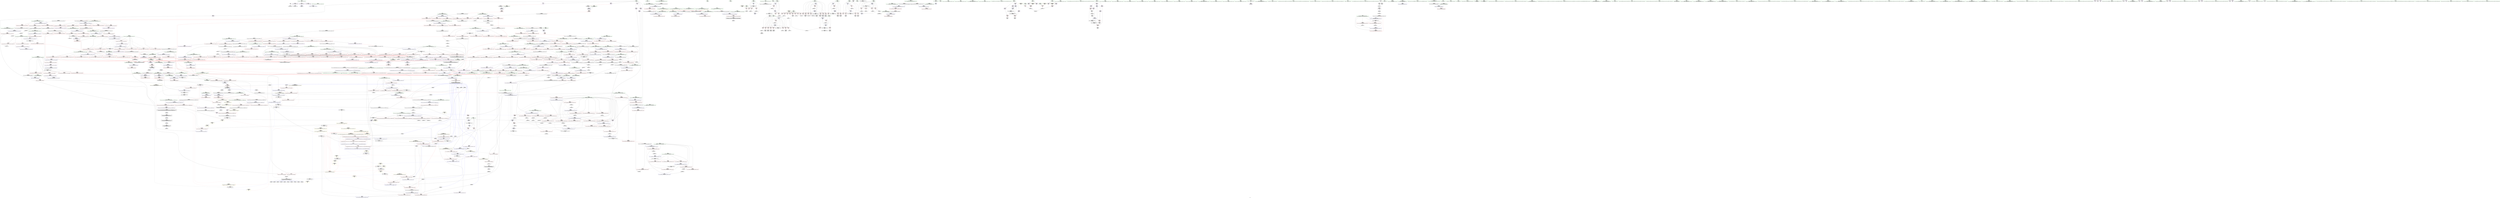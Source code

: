 digraph "SVFG" {
	label="SVFG";

	Node0x560bf1d3b250 [shape=record,color=grey,label="{NodeID: 0\nNullPtr}"];
	Node0x560bf1d3b250 -> Node0x560bf1d935c0[style=solid];
	Node0x560bf1d3b250 -> Node0x560bf1db61a0[style=solid];
	Node0x560bf1da3f60 [shape=record,color=blue,label="{NodeID: 775\n1105\<--1098\n__pivot.addr\<--__pivot\n_ZSt21__unguarded_partitionIPiN9__gnu_cxx5__ops15_Iter_less_iterEET_S4_S4_S4_T0_\n}"];
	Node0x560bf1da3f60 -> Node0x560bf1db26f0[style=dashed];
	Node0x560bf1da3f60 -> Node0x560bf1db27c0[style=dashed];
	Node0x560bf1d9ab30 [shape=record,color=red,label="{NodeID: 443\n518\<--485\n\<--__first.addr\n_ZSt22__final_insertion_sortIPiN9__gnu_cxx5__ops15_Iter_less_iterEEvT_S4_T0_\n|{<s0>22}}"];
	Node0x560bf1d9ab30:s0 -> Node0x560bf1ea5400[style=solid,color=red];
	Node0x560bf1ddfad0 [shape=record,color=grey,label="{NodeID: 1218\n737 = cmp(736, 439, )\n}"];
	Node0x560bf1d8ed70 [shape=record,color=green,label="{NodeID: 111\n650\<--651\n__last.addr\<--__last.addr_field_insensitive\n_ZSt11__sort_heapIPiN9__gnu_cxx5__ops15_Iter_less_iterEEvT_S4_RT0_\n}"];
	Node0x560bf1d8ed70 -> Node0x560bf1dac3d0[style=solid];
	Node0x560bf1d8ed70 -> Node0x560bf1dac4a0[style=solid];
	Node0x560bf1d8ed70 -> Node0x560bf1dac570[style=solid];
	Node0x560bf1d8ed70 -> Node0x560bf1dac640[style=solid];
	Node0x560bf1d8ed70 -> Node0x560bf1db8c10[style=solid];
	Node0x560bf1d8ed70 -> Node0x560bf1db8db0[style=solid];
	Node0x560bf1db0400 [shape=record,color=red,label="{NodeID: 554\n974\<--956\n\<--__parent\n_ZSt11__push_heapIPiliN9__gnu_cxx5__ops14_Iter_less_valEEvT_T0_S5_T1_RT2_\n}"];
	Node0x560bf1e2a240 [shape=record,color=black,label="{NodeID: 1329\nMR_221V_3 = PHI(MR_221V_4, MR_221V_2, )\npts\{1266 \}\n}"];
	Node0x560bf1e2a240 -> Node0x560bf1db3e80[style=dashed];
	Node0x560bf1e2a240 -> Node0x560bf1db3f50[style=dashed];
	Node0x560bf1e2a240 -> Node0x560bf1db4020[style=dashed];
	Node0x560bf1e2a240 -> Node0x560bf1da5070[style=dashed];
	Node0x560bf1d933f0 [shape=record,color=green,label="{NodeID: 222\n1481\<--1482\n__it.addr\<--__it.addr_field_insensitive\n_ZNK9__gnu_cxx5__ops14_Val_less_iterclIiPiEEbRT_T0_\n}"];
	Node0x560bf1d933f0 -> Node0x560bf1db5c90[style=solid];
	Node0x560bf1d933f0 -> Node0x560bf1da6730[style=solid];
	Node0x560bf1e9fcf0 [shape=record,color=black,label="{NodeID: 1772\n976 = PHI(1005, )\n}"];
	Node0x560bf1e9fcf0 -> Node0x560bf1daaaf0[style=solid];
	Node0x560bf1db5e30 [shape=record,color=red,label="{NodeID: 665\n1490\<--1489\n\<--\n_ZNK9__gnu_cxx5__ops14_Val_less_iterclIiPiEEbRT_T0_\n}"];
	Node0x560bf1db5e30 -> Node0x560bf1ddf950[style=solid];
	Node0x560bf1da1040 [shape=record,color=purple,label="{NodeID: 333\n1287\<--1286\nincdec.ptr\<--\n_ZSt26__unguarded_insertion_sortIPiN9__gnu_cxx5__ops15_Iter_less_iterEEvT_S4_T0_\n}"];
	Node0x560bf1da1040 -> Node0x560bf1da5070[style=solid];
	Node0x560bf1d37b40 [shape=record,color=green,label="{NodeID: 1\n7\<--1\n__dso_handle\<--dummyObj\nGlob }"];
	Node0x560bf1da4030 [shape=record,color=blue,label="{NodeID: 776\n1101\<--1117\n__first.addr\<--incdec.ptr\n_ZSt21__unguarded_partitionIPiN9__gnu_cxx5__ops15_Iter_less_iterEET_S4_S4_S4_T0_\n}"];
	Node0x560bf1da4030 -> Node0x560bf1e1f340[style=dashed];
	Node0x560bf1d9ac00 [shape=record,color=red,label="{NodeID: 444\n497\<--487\n\<--__last.addr\n_ZSt22__final_insertion_sortIPiN9__gnu_cxx5__ops15_Iter_less_iterEEvT_S4_T0_\n}"];
	Node0x560bf1d9ac00 -> Node0x560bf1d9d3c0[style=solid];
	Node0x560bf1ddfc50 [shape=record,color=grey,label="{NodeID: 1219\n1448 = cmp(1447, 439, )\n}"];
	Node0x560bf1d8ee40 [shape=record,color=green,label="{NodeID: 112\n652\<--653\n__comp.addr\<--__comp.addr_field_insensitive\n_ZSt11__sort_heapIPiN9__gnu_cxx5__ops15_Iter_less_iterEEvT_S4_RT0_\n}"];
	Node0x560bf1d8ee40 -> Node0x560bf1dac710[style=solid];
	Node0x560bf1d8ee40 -> Node0x560bf1db8ce0[style=solid];
	Node0x560bf1db04d0 [shape=record,color=red,label="{NodeID: 555\n983\<--956\n\<--__parent\n_ZSt11__push_heapIPiliN9__gnu_cxx5__ops14_Iter_less_valEEvT_T0_S5_T1_RT2_\n}"];
	Node0x560bf1e2a740 [shape=record,color=black,label="{NodeID: 1330\nMR_2V_2 = PHI(MR_2V_3, MR_2V_1, )\npts\{18 \}\n|{<s0>21|<s1>73|<s2>73}}"];
	Node0x560bf1e2a740:s0 -> Node0x560bf1e27540[style=dashed,color=blue];
	Node0x560bf1e2a740:s1 -> Node0x560bf1db4ab0[style=dashed,color=red];
	Node0x560bf1e2a740:s2 -> Node0x560bf1e1e440[style=dashed,color=red];
	Node0x560bf1d934c0 [shape=record,color=green,label="{NodeID: 223\n31\<--1493\n_GLOBAL__sub_I_arti_1_0.cpp\<--_GLOBAL__sub_I_arti_1_0.cpp_field_insensitive\n}"];
	Node0x560bf1d934c0 -> Node0x560bf1db60a0[style=solid];
	Node0x560bf1e9fe30 [shape=record,color=black,label="{NodeID: 1773\n985 = PHI(807, )\n}"];
	Node0x560bf1e9fe30 -> Node0x560bf1db0670[style=solid];
	Node0x560bf1db5f00 [shape=record,color=red,label="{NodeID: 666\n1502\<--1501\ndummyVal\<--offset_0\n_ZNSt20__copy_move_backwardILb1ELb1ESt26random_access_iterator_tagE13__copy_move_bIiEEPT_PKS3_S6_S4_\n}"];
	Node0x560bf1db5f00 -> Node0x560bf1da64c0[style=solid];
	Node0x560bf1da1110 [shape=record,color=purple,label="{NodeID: 334\n1333\<--1332\nincdec.ptr\<--\n_ZSt25__unguarded_linear_insertIPiN9__gnu_cxx5__ops14_Val_less_iterEEvT_T0_\n}"];
	Node0x560bf1da1110 -> Node0x560bf1da5620[style=solid];
	Node0x560bf1d8ae70 [shape=record,color=green,label="{NodeID: 2\n19\<--1\n.str\<--dummyObj\nGlob }"];
	Node0x560bf1da4100 [shape=record,color=blue,label="{NodeID: 777\n1103\<--1121\n__last.addr\<--incdec.ptr3\n_ZSt21__unguarded_partitionIPiN9__gnu_cxx5__ops15_Iter_less_iterEET_S4_S4_S4_T0_\n}"];
	Node0x560bf1da4100 -> Node0x560bf1e25240[style=dashed];
	Node0x560bf1d9acd0 [shape=record,color=red,label="{NodeID: 445\n513\<--487\n\<--__last.addr\n_ZSt22__final_insertion_sortIPiN9__gnu_cxx5__ops15_Iter_less_iterEEvT_S4_T0_\n|{<s0>21}}"];
	Node0x560bf1d9acd0:s0 -> Node0x560bf1ea2270[style=solid,color=red];
	Node0x560bf1ddfdd0 [shape=record,color=grey,label="{NodeID: 1220\n1211 = cmp(1209, 1210, )\n}"];
	Node0x560bf1d8ef10 [shape=record,color=green,label="{NodeID: 113\n681\<--682\n__first.addr\<--__first.addr_field_insensitive\n_ZSt11__make_heapIPiN9__gnu_cxx5__ops15_Iter_less_iterEEvT_S4_RT0_\n}"];
	Node0x560bf1d8ef10 -> Node0x560bf1dac7e0[style=solid];
	Node0x560bf1d8ef10 -> Node0x560bf1dac8b0[style=solid];
	Node0x560bf1d8ef10 -> Node0x560bf1dac980[style=solid];
	Node0x560bf1d8ef10 -> Node0x560bf1daca50[style=solid];
	Node0x560bf1d8ef10 -> Node0x560bf1db8e80[style=solid];
	Node0x560bf1db05a0 [shape=record,color=red,label="{NodeID: 556\n991\<--956\n\<--__parent\n_ZSt11__push_heapIPiliN9__gnu_cxx5__ops14_Iter_less_valEEvT_T0_S5_T1_RT2_\n}"];
	Node0x560bf1db05a0 -> Node0x560bf1dbae30[style=solid];
	Node0x560bf1e2ac40 [shape=record,color=black,label="{NodeID: 1331\nMR_2V_3 = PHI(MR_2V_6, MR_2V_1, )\npts\{18 \}\n|{|<s2>66|<s3>68|<s4>71|<s5>71}}"];
	Node0x560bf1e2ac40 -> Node0x560bf1db3b40[style=dashed];
	Node0x560bf1e2ac40 -> Node0x560bf1e20740[style=dashed];
	Node0x560bf1e2ac40:s2 -> Node0x560bf1e2e9a0[style=dashed,color=red];
	Node0x560bf1e2ac40:s3 -> Node0x560bf1e1b6c0[style=dashed,color=red];
	Node0x560bf1e2ac40:s4 -> Node0x560bf1db4ab0[style=dashed,color=red];
	Node0x560bf1e2ac40:s5 -> Node0x560bf1e1e440[style=dashed,color=red];
	Node0x560bf1d935c0 [shape=record,color=black,label="{NodeID: 224\n2\<--3\ndummyVal\<--dummyVal\n}"];
	Node0x560bf1e9ff70 [shape=record,color=black,label="{NodeID: 1774\n998 = PHI(807, )\n}"];
	Node0x560bf1e9ff70 -> Node0x560bf1db0740[style=solid];
	Node0x560bf1db5fd0 [shape=record,color=blue,label="{NodeID: 667\n1497\<--30\nllvm.global_ctors_0\<--\nGlob }"];
	Node0x560bf1e32f00 [shape=record,color=yellow,style=double,label="{NodeID: 1442\n237V_1 = ENCHI(MR_237V_0)\npts\{692 779 828 953 1168 1200 \}\nFun[_ZSt25__unguarded_linear_insertIPiN9__gnu_cxx5__ops14_Val_less_iterEEvT_T0_]}"];
	Node0x560bf1e32f00 -> Node0x560bf1db4ab0[style=dashed];
	Node0x560bf1e32f00 -> Node0x560bf1db4b80[style=dashed];
	Node0x560bf1e32f00 -> Node0x560bf1db4c50[style=dashed];
	Node0x560bf1da11e0 [shape=record,color=purple,label="{NodeID: 335\n1349\<--1348\nincdec.ptr3\<--\n_ZSt25__unguarded_linear_insertIPiN9__gnu_cxx5__ops14_Val_less_iterEEvT_T0_\n}"];
	Node0x560bf1da11e0 -> Node0x560bf1da5890[style=solid];
	Node0x560bf1d8af00 [shape=record,color=green,label="{NodeID: 3\n21\<--1\n.str.1\<--dummyObj\nGlob }"];
	Node0x560bf1da41d0 [shape=record,color=blue,label="{NodeID: 778\n1103\<--1129\n__last.addr\<--incdec.ptr7\n_ZSt21__unguarded_partitionIPiN9__gnu_cxx5__ops15_Iter_less_iterEET_S4_S4_S4_T0_\n}"];
	Node0x560bf1da41d0 -> Node0x560bf1e25240[style=dashed];
	Node0x560bf1d9ada0 [shape=record,color=red,label="{NodeID: 446\n519\<--487\n\<--__last.addr\n_ZSt22__final_insertion_sortIPiN9__gnu_cxx5__ops15_Iter_less_iterEEvT_S4_T0_\n|{<s0>22}}"];
	Node0x560bf1d9ada0:s0 -> Node0x560bf1ea5550[style=solid,color=red];
	Node0x560bf1ddff50 [shape=record,color=grey,label="{NodeID: 1221\n97 = cmp(95, 96, )\n}"];
	Node0x560bf1d8efe0 [shape=record,color=green,label="{NodeID: 114\n683\<--684\n__last.addr\<--__last.addr_field_insensitive\n_ZSt11__make_heapIPiN9__gnu_cxx5__ops15_Iter_less_iterEEvT_S4_RT0_\n}"];
	Node0x560bf1d8efe0 -> Node0x560bf1dacb20[style=solid];
	Node0x560bf1d8efe0 -> Node0x560bf1dacbf0[style=solid];
	Node0x560bf1d8efe0 -> Node0x560bf1db8f50[style=solid];
	Node0x560bf1db0670 [shape=record,color=red,label="{NodeID: 557\n986\<--985\n\<--call2\n_ZSt11__push_heapIPiliN9__gnu_cxx5__ops14_Iter_less_valEEvT_T0_S5_T1_RT2_\n}"];
	Node0x560bf1db0670 -> Node0x560bf1dbad60[style=solid];
	Node0x560bf1d936c0 [shape=record,color=black,label="{NodeID: 225\n42\<--43\n\<--_ZNSt8ios_base4InitD1Ev\nCan only get source location for instruction, argument, global var or function.}"];
	Node0x560bf1ea00b0 [shape=record,color=black,label="{NodeID: 1775\n1046 = PHI(745, )\n}"];
	Node0x560bf1db60a0 [shape=record,color=blue,label="{NodeID: 668\n1498\<--31\nllvm.global_ctors_1\<--_GLOBAL__sub_I_arti_1_0.cpp\nGlob }"];
	Node0x560bf1da12b0 [shape=record,color=purple,label="{NodeID: 336\n1500\<--1454\noffset_0\<--\n}"];
	Node0x560bf1da12b0 -> Node0x560bf1da64c0[style=solid];
	Node0x560bf1d8b1b0 [shape=record,color=green,label="{NodeID: 4\n23\<--1\n.str.2\<--dummyObj\nGlob }"];
	Node0x560bf1da42a0 [shape=record,color=blue,label="{NodeID: 779\n1101\<--1142\n__first.addr\<--incdec.ptr9\n_ZSt21__unguarded_partitionIPiN9__gnu_cxx5__ops15_Iter_less_iterEET_S4_S4_S4_T0_\n}"];
	Node0x560bf1da42a0 -> Node0x560bf1e1f340[style=dashed];
	Node0x560bf1d9ae70 [shape=record,color=red,label="{NodeID: 447\n540\<--529\n\<--__first.addr\n_ZSt14__partial_sortIPiN9__gnu_cxx5__ops15_Iter_less_iterEEvT_S4_S4_T0_\n|{<s0>23}}"];
	Node0x560bf1d9ae70:s0 -> Node0x560bf1ea2bf0[style=solid,color=red];
	Node0x560bf1de00d0 [shape=record,color=grey,label="{NodeID: 1222\n106 = cmp(104, 105, )\n}"];
	Node0x560bf1d93aa0 [shape=record,color=green,label="{NodeID: 115\n685\<--686\n__comp.addr\<--__comp.addr_field_insensitive\n_ZSt11__make_heapIPiN9__gnu_cxx5__ops15_Iter_less_iterEEvT_S4_RT0_\n}"];
	Node0x560bf1d93aa0 -> Node0x560bf1daccc0[style=solid];
	Node0x560bf1d93aa0 -> Node0x560bf1db9020[style=solid];
	Node0x560bf1db0740 [shape=record,color=red,label="{NodeID: 558\n999\<--998\n\<--call6\n_ZSt11__push_heapIPiliN9__gnu_cxx5__ops14_Iter_less_valEEvT_T0_S5_T1_RT2_\n}"];
	Node0x560bf1db0740 -> Node0x560bf1dbafd0[style=solid];
	Node0x560bf1d937c0 [shape=record,color=black,label="{NodeID: 226\n58\<--88\nmain_ret\<--\nmain\n}"];
	Node0x560bf1ea01c0 [shape=record,color=black,label="{NodeID: 1776\n1050 = PHI(745, )\n}"];
	Node0x560bf1db61a0 [shape=record,color=blue, style = dotted,label="{NodeID: 669\n1499\<--3\nllvm.global_ctors_2\<--dummyVal\nGlob }"];
	Node0x560bf1da1380 [shape=record,color=purple,label="{NodeID: 337\n1501\<--1456\noffset_0\<--\n}"];
	Node0x560bf1da1380 -> Node0x560bf1db5f00[style=solid];
	Node0x560bf1d8b240 [shape=record,color=green,label="{NodeID: 5\n25\<--1\n.str.3\<--dummyObj\nGlob }"];
	Node0x560bf1da4370 [shape=record,color=blue,label="{NodeID: 780\n1148\<--1146\n__a.addr\<--__a\n_ZSt9iter_swapIPiS0_EvT_T0_\n}"];
	Node0x560bf1da4370 -> Node0x560bf1db2890[style=dashed];
	Node0x560bf1d9af40 [shape=record,color=red,label="{NodeID: 448\n546\<--529\n\<--__first.addr\n_ZSt14__partial_sortIPiN9__gnu_cxx5__ops15_Iter_less_iterEEvT_S4_S4_T0_\n|{<s0>24}}"];
	Node0x560bf1d9af40:s0 -> Node0x560bf1e9c320[style=solid,color=red];
	Node0x560bf1de0250 [shape=record,color=grey,label="{NodeID: 1223\n314 = cmp(313, 88, )\n}"];
	Node0x560bf1d93b70 [shape=record,color=green,label="{NodeID: 116\n687\<--688\n__len\<--__len_field_insensitive\n_ZSt11__make_heapIPiN9__gnu_cxx5__ops15_Iter_less_iterEEvT_S4_RT0_\n}"];
	Node0x560bf1d93b70 -> Node0x560bf1dacd90[style=solid];
	Node0x560bf1d93b70 -> Node0x560bf1dace60[style=solid];
	Node0x560bf1d93b70 -> Node0x560bf1db90f0[style=solid];
	Node0x560bf1db0810 [shape=record,color=red,label="{NodeID: 559\n1018\<--1009\nthis1\<--this.addr\n_ZNK9__gnu_cxx5__ops14_Iter_less_valclIPiiEEbT_RT0_\n}"];
	Node0x560bf1e2bb40 [shape=record,color=black,label="{NodeID: 1334\nMR_2V_3 = PHI(MR_2V_2, MR_2V_1, )\npts\{18 \}\n|{<s0>85}}"];
	Node0x560bf1e2bb40:s0 -> Node0x560bf1e4ffe0[style=dashed,color=blue];
	Node0x560bf1d93890 [shape=record,color=black,label="{NodeID: 227\n109\<--108\nidxprom\<--\nmain\n}"];
	Node0x560bf1ea02d0 [shape=record,color=black,label="{NodeID: 1777\n1060 = PHI(745, )\n}"];
	Node0x560bf1db62a0 [shape=record,color=blue,label="{NodeID: 670\n59\<--88\nretval\<--\nmain\n}"];
	Node0x560bf1e33260 [shape=record,color=yellow,style=double,label="{NodeID: 1445\n6V_1 = ENCHI(MR_6V_0)\npts\{62 \}\nFun[main]}"];
	Node0x560bf1e33260 -> Node0x560bf1da2080[style=dashed];
	Node0x560bf1da1450 [shape=record,color=purple,label="{NodeID: 338\n269\<--16\nadd.ptr\<--a\nmain\n|{<s0>7}}"];
	Node0x560bf1da1450:s0 -> Node0x560bf1ea4fc0[style=solid,color=red];
	Node0x560bf1d8b2d0 [shape=record,color=green,label="{NodeID: 6\n27\<--1\n.str.4\<--dummyObj\nGlob }"];
	Node0x560bf1da4440 [shape=record,color=blue,label="{NodeID: 781\n1150\<--1147\n__b.addr\<--__b\n_ZSt9iter_swapIPiS0_EvT_T0_\n}"];
	Node0x560bf1da4440 -> Node0x560bf1db2960[style=dashed];
	Node0x560bf1d9b010 [shape=record,color=red,label="{NodeID: 449\n541\<--531\n\<--__middle.addr\n_ZSt14__partial_sortIPiN9__gnu_cxx5__ops15_Iter_less_iterEEvT_S4_S4_T0_\n|{<s0>23}}"];
	Node0x560bf1d9b010:s0 -> Node0x560bf1ea2d30[style=solid,color=red];
	Node0x560bf1de03d0 [shape=record,color=grey,label="{NodeID: 1224\n763 = cmp(760, 762, )\n}"];
	Node0x560bf1de03d0 -> Node0x560bf1d9dcb0[style=solid];
	Node0x560bf1d93c40 [shape=record,color=green,label="{NodeID: 117\n689\<--690\n__parent\<--__parent_field_insensitive\n_ZSt11__make_heapIPiN9__gnu_cxx5__ops15_Iter_less_iterEEvT_S4_RT0_\n}"];
	Node0x560bf1d93c40 -> Node0x560bf1dacf30[style=solid];
	Node0x560bf1d93c40 -> Node0x560bf1dad000[style=solid];
	Node0x560bf1d93c40 -> Node0x560bf1dad0d0[style=solid];
	Node0x560bf1d93c40 -> Node0x560bf1dad1a0[style=solid];
	Node0x560bf1d93c40 -> Node0x560bf1db91c0[style=solid];
	Node0x560bf1d93c40 -> Node0x560bf1db9360[style=solid];
	Node0x560bf1db08e0 [shape=record,color=red,label="{NodeID: 560\n1019\<--1011\n\<--__it.addr\n_ZNK9__gnu_cxx5__ops14_Iter_less_valclIPiiEEbT_RT0_\n}"];
	Node0x560bf1db08e0 -> Node0x560bf1db0a80[style=solid];
	Node0x560bf1d93960 [shape=record,color=black,label="{NodeID: 228\n114\<--113\nidxprom6\<--\nmain\n}"];
	Node0x560bf1ea03e0 [shape=record,color=black,label="{NodeID: 1778\n1074 = PHI(745, )\n}"];
	Node0x560bf1db6370 [shape=record,color=blue,label="{NodeID: 671\n63\<--88\ntt\<--\nmain\n}"];
	Node0x560bf1db6370 -> Node0x560bf1e17520[style=dashed];
	Node0x560bf1da1520 [shape=record,color=purple,label="{NodeID: 339\n577\<--569\nadd.ptr\<--\n_ZSt27__unguarded_partition_pivotIPiN9__gnu_cxx5__ops15_Iter_less_iterEET_S4_S4_T0_\n}"];
	Node0x560bf1da1520 -> Node0x560bf1db8660[style=solid];
	Node0x560bf1d8b360 [shape=record,color=green,label="{NodeID: 7\n30\<--1\n\<--dummyObj\nCan only get source location for instruction, argument, global var or function.}"];
	Node0x560bf1da4510 [shape=record,color=blue,label="{NodeID: 782\n1163\<--1161\n__a.addr\<--__a\n_ZSt4swapIiENSt9enable_ifIXsr6__and_ISt6__not_ISt15__is_tuple_likeIT_EESt21is_move_constructibleIS3_ESt18is_move_assignableIS3_EEE5valueEvE4typeERS3_SC_\n}"];
	Node0x560bf1da4510 -> Node0x560bf1db2a30[style=dashed];
	Node0x560bf1da4510 -> Node0x560bf1db2b00[style=dashed];
	Node0x560bf1d9b0e0 [shape=record,color=red,label="{NodeID: 450\n547\<--531\n\<--__middle.addr\n_ZSt14__partial_sortIPiN9__gnu_cxx5__ops15_Iter_less_iterEEvT_S4_S4_T0_\n|{<s0>24}}"];
	Node0x560bf1d9b0e0:s0 -> Node0x560bf1e9c460[style=solid,color=red];
	Node0x560bf1de0550 [shape=record,color=grey,label="{NodeID: 1225\n623 = cmp(621, 622, )\n}"];
	Node0x560bf1d93d10 [shape=record,color=green,label="{NodeID: 118\n691\<--692\n__value\<--__value_field_insensitive\n_ZSt11__make_heapIPiN9__gnu_cxx5__ops15_Iter_less_iterEEvT_S4_RT0_\n|{|<s1>32}}"];
	Node0x560bf1d93d10 -> Node0x560bf1db9290[style=solid];
	Node0x560bf1d93d10:s1 -> Node0x560bf1ea56a0[style=solid,color=red];
	Node0x560bf1db09b0 [shape=record,color=red,label="{NodeID: 561\n1021\<--1013\n\<--__val.addr\n_ZNK9__gnu_cxx5__ops14_Iter_less_valclIPiiEEbT_RT0_\n}"];
	Node0x560bf1db09b0 -> Node0x560bf1db0b50[style=solid];
	Node0x560bf1d9bb60 [shape=record,color=black,label="{NodeID: 229\n119\<--118\nidxprom8\<--\nmain\n}"];
	Node0x560bf1ea0520 [shape=record,color=black,label="{NodeID: 1779\n1082 = PHI(745, )\n}"];
	Node0x560bf1db6440 [shape=record,color=blue,label="{NodeID: 672\n73\<--88\nresult\<--\nmain\n}"];
	Node0x560bf1db6440 -> Node0x560bf1da2f20[style=dashed];
	Node0x560bf1db6440 -> Node0x560bf1da2ff0[style=dashed];
	Node0x560bf1db6440 -> Node0x560bf1db7480[style=dashed];
	Node0x560bf1db6440 -> Node0x560bf1e17f20[style=dashed];
	Node0x560bf1e33420 [shape=record,color=yellow,style=double,label="{NodeID: 1447\n10V_1 = ENCHI(MR_10V_0)\npts\{66 \}\nFun[main]}"];
	Node0x560bf1e33420 -> Node0x560bf1da23c0[style=dashed];
	Node0x560bf1e33420 -> Node0x560bf1da2490[style=dashed];
	Node0x560bf1e33420 -> Node0x560bf1da2560[style=dashed];
	Node0x560bf1e33420 -> Node0x560bf1da2630[style=dashed];
	Node0x560bf1e33420 -> Node0x560bf1da2700[style=dashed];
	Node0x560bf1e33420 -> Node0x560bf1da27d0[style=dashed];
	Node0x560bf1e33420 -> Node0x560bf1da28a0[style=dashed];
	Node0x560bf1e33420 -> Node0x560bf1da2970[style=dashed];
	Node0x560bf1da15f0 [shape=record,color=purple,label="{NodeID: 340\n721\<--719\nadd.ptr\<--\n_ZSt11__make_heapIPiN9__gnu_cxx5__ops15_Iter_less_iterEEvT_S4_RT0_\n|{<s0>31}}"];
	Node0x560bf1da15f0:s0 -> Node0x560bf1ea56a0[style=solid,color=red];
	Node0x560bf1d8bba0 [shape=record,color=green,label="{NodeID: 8\n88\<--1\n\<--dummyObj\nCan only get source location for instruction, argument, global var or function.}"];
	Node0x560bf1da45e0 [shape=record,color=blue,label="{NodeID: 783\n1165\<--1162\n__b.addr\<--__b\n_ZSt4swapIiENSt9enable_ifIXsr6__and_ISt6__not_ISt15__is_tuple_likeIT_EESt21is_move_constructibleIS3_ESt18is_move_assignableIS3_EEE5valueEvE4typeERS3_SC_\n}"];
	Node0x560bf1da45e0 -> Node0x560bf1db2bd0[style=dashed];
	Node0x560bf1da45e0 -> Node0x560bf1db2ca0[style=dashed];
	Node0x560bf1d9b1b0 [shape=record,color=red,label="{NodeID: 451\n542\<--533\n\<--__last.addr\n_ZSt14__partial_sortIPiN9__gnu_cxx5__ops15_Iter_less_iterEEvT_S4_S4_T0_\n|{<s0>23}}"];
	Node0x560bf1d9b1b0:s0 -> Node0x560bf1ea2e70[style=solid,color=red];
	Node0x560bf1de06d0 [shape=record,color=grey,label="{NodeID: 1226\n664 = cmp(663, 665, )\n}"];
	Node0x560bf1d93de0 [shape=record,color=green,label="{NodeID: 119\n693\<--694\nagg.tmp\<--agg.tmp_field_insensitive\n_ZSt11__make_heapIPiN9__gnu_cxx5__ops15_Iter_less_iterEEvT_S4_RT0_\n}"];
	Node0x560bf1db0a80 [shape=record,color=red,label="{NodeID: 562\n1020\<--1019\n\<--\n_ZNK9__gnu_cxx5__ops14_Iter_less_valclIPiiEEbT_RT0_\n}"];
	Node0x560bf1db0a80 -> Node0x560bf1de21d0[style=solid];
	Node0x560bf1d9bc30 [shape=record,color=black,label="{NodeID: 230\n135\<--134\nidxprom14\<--\nmain\n}"];
	Node0x560bf1ea0660 [shape=record,color=black,label="{NodeID: 1780\n1114 = PHI(745, )\n}"];
	Node0x560bf1db6510 [shape=record,color=blue,label="{NodeID: 673\n75\<--88\ni\<--\nmain\n}"];
	Node0x560bf1db6510 -> Node0x560bf1da30c0[style=dashed];
	Node0x560bf1db6510 -> Node0x560bf1da3190[style=dashed];
	Node0x560bf1db6510 -> Node0x560bf1da3260[style=dashed];
	Node0x560bf1db6510 -> Node0x560bf1da3330[style=dashed];
	Node0x560bf1db6510 -> Node0x560bf1da3400[style=dashed];
	Node0x560bf1db6510 -> Node0x560bf1db6780[style=dashed];
	Node0x560bf1db6510 -> Node0x560bf1e18420[style=dashed];
	Node0x560bf1da16c0 [shape=record,color=purple,label="{NodeID: 341\n858\<--856\nadd.ptr\<--\n_ZSt13__adjust_heapIPiliN9__gnu_cxx5__ops15_Iter_less_iterEEvT_T0_S5_T1_T2_\n|{<s0>38}}"];
	Node0x560bf1da16c0:s0 -> Node0x560bf1ea4480[style=solid,color=red];
	Node0x560bf1d8bc30 [shape=record,color=green,label="{NodeID: 9\n117\<--1\n\<--dummyObj\nCan only get source location for instruction, argument, global var or function.}"];
	Node0x560bf1da46b0 [shape=record,color=blue,label="{NodeID: 784\n1167\<--1173\n__tmp\<--\n_ZSt4swapIiENSt9enable_ifIXsr6__and_ISt6__not_ISt15__is_tuple_likeIT_EESt21is_move_constructibleIS3_ESt18is_move_assignableIS3_EEE5valueEvE4typeERS3_SC_\n}"];
	Node0x560bf1da46b0 -> Node0x560bf1db2e40[style=dashed];
	Node0x560bf1da46b0 -> Node0x560bf1db2f10[style=dashed];
	Node0x560bf1d9b280 [shape=record,color=red,label="{NodeID: 452\n569\<--557\n\<--__first.addr\n_ZSt27__unguarded_partition_pivotIPiN9__gnu_cxx5__ops15_Iter_less_iterEET_S4_S4_T0_\n}"];
	Node0x560bf1d9b280 -> Node0x560bf1da1520[style=solid];
	Node0x560bf1de0850 [shape=record,color=grey,label="{NodeID: 1227\n287 = cmp(286, 88, )\n}"];
	Node0x560bf1de0850 -> Node0x560bf1daac80[style=solid];
	Node0x560bf1d93eb0 [shape=record,color=green,label="{NodeID: 120\n723\<--724\n_ZSt4moveIRiEONSt16remove_referenceIT_E4typeEOS2_\<--_ZSt4moveIRiEONSt16remove_referenceIT_E4typeEOS2__field_insensitive\n}"];
	Node0x560bf1db0b50 [shape=record,color=red,label="{NodeID: 563\n1022\<--1021\n\<--\n_ZNK9__gnu_cxx5__ops14_Iter_less_valclIPiiEEbT_RT0_\n}"];
	Node0x560bf1db0b50 -> Node0x560bf1de21d0[style=solid];
	Node0x560bf1d9bd00 [shape=record,color=black,label="{NodeID: 231\n153\<--152\nidxprom24\<--\nmain\n}"];
	Node0x560bf1ea07a0 [shape=record,color=black,label="{NodeID: 1781\n1126 = PHI(745, )\n}"];
	Node0x560bf1db65e0 [shape=record,color=blue,label="{NodeID: 674\n115\<--117\narrayidx7\<--\nmain\n}"];
	Node0x560bf1db65e0 -> Node0x560bf1d98f90[style=dashed];
	Node0x560bf1db65e0 -> Node0x560bf1d99130[style=dashed];
	Node0x560bf1db65e0 -> Node0x560bf1db65e0[style=dashed];
	Node0x560bf1db65e0 -> Node0x560bf1db6ac0[style=dashed];
	Node0x560bf1db65e0 -> Node0x560bf1e1a220[style=dashed];
	Node0x560bf1db65e0 -> Node0x560bf1e21b40[style=dashed];
	Node0x560bf1e335e0 [shape=record,color=yellow,style=double,label="{NodeID: 1449\n14V_1 = ENCHI(MR_14V_0)\npts\{70 \}\nFun[main]}"];
	Node0x560bf1e335e0 -> Node0x560bf1da2d80[style=dashed];
	Node0x560bf1da1790 [shape=record,color=purple,label="{NodeID: 342\n862\<--859\nadd.ptr2\<--\n_ZSt13__adjust_heapIPiliN9__gnu_cxx5__ops15_Iter_less_iterEEvT_T0_S5_T1_T2_\n|{<s0>38}}"];
	Node0x560bf1da1790:s0 -> Node0x560bf1ea4800[style=solid,color=red];
	Node0x560bf1d8bcc0 [shape=record,color=green,label="{NodeID: 10\n125\<--1\n\<--dummyObj\nCan only get source location for instruction, argument, global var or function.}"];
	Node0x560bf1da4780 [shape=record,color=blue,label="{NodeID: 785\n1178\<--1177\n\<--\n_ZSt4swapIiENSt9enable_ifIXsr6__and_ISt6__not_ISt15__is_tuple_likeIT_EESt21is_move_constructibleIS3_ESt18is_move_assignableIS3_EEE5valueEvE4typeERS3_SC_\n}"];
	Node0x560bf1da4780 -> Node0x560bf1db2f10[style=dashed];
	Node0x560bf1da4780 -> Node0x560bf1da4850[style=dashed];
	Node0x560bf1d9b350 [shape=record,color=red,label="{NodeID: 453\n571\<--557\n\<--__first.addr\n_ZSt27__unguarded_partition_pivotIPiN9__gnu_cxx5__ops15_Iter_less_iterEET_S4_S4_T0_\n}"];
	Node0x560bf1d9b350 -> Node0x560bf1d9d630[style=solid];
	Node0x560bf1de09d0 [shape=record,color=grey,label="{NodeID: 1228\n234 = cmp(232, 233, )\n}"];
	Node0x560bf1d93fb0 [shape=record,color=green,label="{NodeID: 121\n734\<--735\n_ZSt13__adjust_heapIPiliN9__gnu_cxx5__ops15_Iter_less_iterEEvT_T0_S5_T1_T2_\<--_ZSt13__adjust_heapIPiliN9__gnu_cxx5__ops15_Iter_less_iterEEvT_T0_S5_T1_T2__field_insensitive\n}"];
	Node0x560bf1db0c20 [shape=record,color=red,label="{NodeID: 564\n1052\<--1032\n\<--__result.addr\n_ZSt22__move_median_to_firstIPiN9__gnu_cxx5__ops15_Iter_less_iterEEvT_S4_S4_S4_T0_\n|{<s0>50}}"];
	Node0x560bf1db0c20:s0 -> Node0x560bf1ea67d0[style=solid,color=red];
	Node0x560bf1d9bdd0 [shape=record,color=black,label="{NodeID: 232\n159\<--158\nidxprom27\<--\nmain\n}"];
	Node0x560bf1ea08e0 [shape=record,color=black,label="{NodeID: 1782\n1172 = PHI(807, )\n}"];
	Node0x560bf1ea08e0 -> Node0x560bf1db2d70[style=solid];
	Node0x560bf1db66b0 [shape=record,color=blue,label="{NodeID: 675\n120\<--117\narrayidx9\<--\nmain\n}"];
	Node0x560bf1db66b0 -> Node0x560bf1d98df0[style=dashed];
	Node0x560bf1db66b0 -> Node0x560bf1d99060[style=dashed];
	Node0x560bf1db66b0 -> Node0x560bf1db66b0[style=dashed];
	Node0x560bf1db66b0 -> Node0x560bf1db6b90[style=dashed];
	Node0x560bf1db66b0 -> Node0x560bf1e1a720[style=dashed];
	Node0x560bf1db66b0 -> Node0x560bf1e22040[style=dashed];
	Node0x560bf1e336c0 [shape=record,color=yellow,style=double,label="{NodeID: 1450\n16V_1 = ENCHI(MR_16V_0)\npts\{72 \}\nFun[main]}"];
	Node0x560bf1e336c0 -> Node0x560bf1da2e50[style=dashed];
	Node0x560bf1da1860 [shape=record,color=purple,label="{NodeID: 343\n871\<--869\nadd.ptr3\<--\n_ZSt13__adjust_heapIPiliN9__gnu_cxx5__ops15_Iter_less_iterEEvT_T0_S5_T1_T2_\n|{<s0>39}}"];
	Node0x560bf1da1860:s0 -> Node0x560bf1ea56a0[style=solid,color=red];
	Node0x560bf1d8bdc0 [shape=record,color=green,label="{NodeID: 11\n169\<--1\n\<--dummyObj\nCan only get source location for instruction, argument, global var or function.}"];
	Node0x560bf1da4850 [shape=record,color=blue,label="{NodeID: 786\n1182\<--1181\n\<--\n_ZSt4swapIiENSt9enable_ifIXsr6__and_ISt6__not_ISt15__is_tuple_likeIT_EESt21is_move_constructibleIS3_ESt18is_move_assignableIS3_EEE5valueEvE4typeERS3_SC_\n|{<s0>62}}"];
	Node0x560bf1da4850:s0 -> Node0x560bf1e4f7a0[style=dashed,color=blue];
	Node0x560bf1d9b420 [shape=record,color=red,label="{NodeID: 454\n579\<--557\n\<--__first.addr\n_ZSt27__unguarded_partition_pivotIPiN9__gnu_cxx5__ops15_Iter_less_iterEET_S4_S4_T0_\n|{<s0>25}}"];
	Node0x560bf1d9b420:s0 -> Node0x560bf1e9d320[style=solid,color=red];
	Node0x560bf1de0b50 [shape=record,color=grey,label="{NodeID: 1229\n278 = cmp(276, 277, )\n}"];
	Node0x560bf1d940b0 [shape=record,color=green,label="{NodeID: 122\n749\<--750\nthis.addr\<--this.addr_field_insensitive\n_ZNK9__gnu_cxx5__ops15_Iter_less_iterclIPiS3_EEbT_T0_\n}"];
	Node0x560bf1d940b0 -> Node0x560bf1dad410[style=solid];
	Node0x560bf1d940b0 -> Node0x560bf1db9430[style=solid];
	Node0x560bf1db0cf0 [shape=record,color=red,label="{NodeID: 565\n1062\<--1032\n\<--__result.addr\n_ZSt22__move_median_to_firstIPiN9__gnu_cxx5__ops15_Iter_less_iterEEvT_S4_S4_S4_T0_\n|{<s0>52}}"];
	Node0x560bf1db0cf0:s0 -> Node0x560bf1ea67d0[style=solid,color=red];
	Node0x560bf1d9bea0 [shape=record,color=black,label="{NodeID: 233\n166\<--165\nidxprom30\<--\nmain\n}"];
	Node0x560bf1ea0ab0 [shape=record,color=black,label="{NodeID: 1783\n1176 = PHI(807, )\n}"];
	Node0x560bf1ea0ab0 -> Node0x560bf1db2e40[style=solid];
	Node0x560bf1db6780 [shape=record,color=blue,label="{NodeID: 676\n75\<--124\ni\<--inc\nmain\n}"];
	Node0x560bf1db6780 -> Node0x560bf1da30c0[style=dashed];
	Node0x560bf1db6780 -> Node0x560bf1da3190[style=dashed];
	Node0x560bf1db6780 -> Node0x560bf1da3260[style=dashed];
	Node0x560bf1db6780 -> Node0x560bf1da3330[style=dashed];
	Node0x560bf1db6780 -> Node0x560bf1da3400[style=dashed];
	Node0x560bf1db6780 -> Node0x560bf1db6780[style=dashed];
	Node0x560bf1db6780 -> Node0x560bf1e18420[style=dashed];
	Node0x560bf1da1930 [shape=record,color=purple,label="{NodeID: 344\n876\<--874\nadd.ptr5\<--\n_ZSt13__adjust_heapIPiliN9__gnu_cxx5__ops15_Iter_less_iterEEvT_T0_S5_T1_T2_\n}"];
	Node0x560bf1da1930 -> Node0x560bf1dba2d0[style=solid];
	Node0x560bf1d8bec0 [shape=record,color=green,label="{NodeID: 12\n183\<--1\n\<--dummyObj\nCan only get source location for instruction, argument, global var or function.}"];
	Node0x560bf1da4920 [shape=record,color=blue,label="{NodeID: 787\n1193\<--1189\n__first.addr\<--__first\n_ZSt16__insertion_sortIPiN9__gnu_cxx5__ops15_Iter_less_iterEEvT_S4_T0_\n}"];
	Node0x560bf1da4920 -> Node0x560bf1db2fe0[style=dashed];
	Node0x560bf1da4920 -> Node0x560bf1db30b0[style=dashed];
	Node0x560bf1da4920 -> Node0x560bf1db3180[style=dashed];
	Node0x560bf1da4920 -> Node0x560bf1db3250[style=dashed];
	Node0x560bf1da4920 -> Node0x560bf1db3320[style=dashed];
	Node0x560bf1d9b4f0 [shape=record,color=red,label="{NodeID: 455\n580\<--557\n\<--__first.addr\n_ZSt27__unguarded_partition_pivotIPiN9__gnu_cxx5__ops15_Iter_less_iterEET_S4_S4_T0_\n}"];
	Node0x560bf1d9b4f0 -> Node0x560bf1da0680[style=solid];
	Node0x560bf1de0cd0 [shape=record,color=grey,label="{NodeID: 1230\n1134 = cmp(1132, 1133, )\n}"];
	Node0x560bf1d94180 [shape=record,color=green,label="{NodeID: 123\n751\<--752\n__it1.addr\<--__it1.addr_field_insensitive\n_ZNK9__gnu_cxx5__ops15_Iter_less_iterclIPiS3_EEbT_T0_\n}"];
	Node0x560bf1d94180 -> Node0x560bf1dad4e0[style=solid];
	Node0x560bf1d94180 -> Node0x560bf1db9500[style=solid];
	Node0x560bf1db0dc0 [shape=record,color=red,label="{NodeID: 566\n1066\<--1032\n\<--__result.addr\n_ZSt22__move_median_to_firstIPiN9__gnu_cxx5__ops15_Iter_less_iterEEvT_S4_S4_S4_T0_\n|{<s0>53}}"];
	Node0x560bf1db0dc0:s0 -> Node0x560bf1ea67d0[style=solid,color=red];
	Node0x560bf1d9bf70 [shape=record,color=black,label="{NodeID: 234\n177\<--176\nidxprom34\<--add\nmain\n}"];
	Node0x560bf1ea0bf0 [shape=record,color=black,label="{NodeID: 1784\n1180 = PHI(807, )\n}"];
	Node0x560bf1ea0bf0 -> Node0x560bf1db2f10[style=solid];
	Node0x560bf1db6850 [shape=record,color=blue,label="{NodeID: 677\n77\<--88\ni10\<--\nmain\n}"];
	Node0x560bf1db6850 -> Node0x560bf1da34d0[style=dashed];
	Node0x560bf1db6850 -> Node0x560bf1da35a0[style=dashed];
	Node0x560bf1db6850 -> Node0x560bf1da3670[style=dashed];
	Node0x560bf1db6850 -> Node0x560bf1db6920[style=dashed];
	Node0x560bf1db6850 -> Node0x560bf1e18920[style=dashed];
	Node0x560bf1da1a00 [shape=record,color=purple,label="{NodeID: 345\n898\<--895\nadd.ptr14\<--\n_ZSt13__adjust_heapIPiliN9__gnu_cxx5__ops15_Iter_less_iterEEvT_T0_S5_T1_T2_\n|{<s0>40}}"];
	Node0x560bf1da1a00:s0 -> Node0x560bf1ea56a0[style=solid,color=red];
	Node0x560bf1d8bfc0 [shape=record,color=green,label="{NodeID: 13\n197\<--1\n\<--dummyObj\nCan only get source location for instruction, argument, global var or function.}"];
	Node0x560bf1da49f0 [shape=record,color=blue,label="{NodeID: 788\n1195\<--1190\n__last.addr\<--__last\n_ZSt16__insertion_sortIPiN9__gnu_cxx5__ops15_Iter_less_iterEEvT_S4_T0_\n}"];
	Node0x560bf1da49f0 -> Node0x560bf1db33f0[style=dashed];
	Node0x560bf1da49f0 -> Node0x560bf1db34c0[style=dashed];
	Node0x560bf1d9b5c0 [shape=record,color=red,label="{NodeID: 456\n588\<--557\n\<--__first.addr\n_ZSt27__unguarded_partition_pivotIPiN9__gnu_cxx5__ops15_Iter_less_iterEET_S4_S4_T0_\n}"];
	Node0x560bf1d9b5c0 -> Node0x560bf1da0820[style=solid];
	Node0x560bf1de0e50 [shape=record,color=grey,label="{NodeID: 1231\n284 = cmp(283, 259, )\n}"];
	Node0x560bf1d94250 [shape=record,color=green,label="{NodeID: 124\n753\<--754\n__it2.addr\<--__it2.addr_field_insensitive\n_ZNK9__gnu_cxx5__ops15_Iter_less_iterclIPiS3_EEbT_T0_\n}"];
	Node0x560bf1d94250 -> Node0x560bf1dad5b0[style=solid];
	Node0x560bf1d94250 -> Node0x560bf1db95d0[style=solid];
	Node0x560bf1db0e90 [shape=record,color=red,label="{NodeID: 567\n1076\<--1032\n\<--__result.addr\n_ZSt22__move_median_to_firstIPiN9__gnu_cxx5__ops15_Iter_less_iterEEvT_S4_S4_S4_T0_\n|{<s0>55}}"];
	Node0x560bf1db0e90:s0 -> Node0x560bf1ea67d0[style=solid,color=red];
	Node0x560bf1d9c040 [shape=record,color=black,label="{NodeID: 235\n180\<--179\ntobool\<--\nmain\n}"];
	Node0x560bf1d9c040 -> Node0x560bf1dab220[style=solid];
	Node0x560bf1ea0d30 [shape=record,color=black,label="{NodeID: 1785\n1224 = PHI(745, )\n}"];
	Node0x560bf1db6920 [shape=record,color=blue,label="{NodeID: 678\n77\<--141\ni10\<--inc18\nmain\n}"];
	Node0x560bf1db6920 -> Node0x560bf1da34d0[style=dashed];
	Node0x560bf1db6920 -> Node0x560bf1da35a0[style=dashed];
	Node0x560bf1db6920 -> Node0x560bf1da3670[style=dashed];
	Node0x560bf1db6920 -> Node0x560bf1db6920[style=dashed];
	Node0x560bf1db6920 -> Node0x560bf1e18920[style=dashed];
	Node0x560bf1da1ad0 [shape=record,color=purple,label="{NodeID: 346\n903\<--901\nadd.ptr16\<--\n_ZSt13__adjust_heapIPiliN9__gnu_cxx5__ops15_Iter_less_iterEEvT_T0_S5_T1_T2_\n}"];
	Node0x560bf1da1ad0 -> Node0x560bf1dba540[style=solid];
	Node0x560bf1d8c0c0 [shape=record,color=green,label="{NodeID: 14\n259\<--1\n\<--dummyObj\nCan only get source location for instruction, argument, global var or function.}"];
	Node0x560bf1da4ac0 [shape=record,color=blue,label="{NodeID: 789\n1197\<--1215\n__i\<--add.ptr\n_ZSt16__insertion_sortIPiN9__gnu_cxx5__ops15_Iter_less_iterEEvT_S4_T0_\n}"];
	Node0x560bf1da4ac0 -> Node0x560bf1db3590[style=dashed];
	Node0x560bf1da4ac0 -> Node0x560bf1db3660[style=dashed];
	Node0x560bf1da4ac0 -> Node0x560bf1db3730[style=dashed];
	Node0x560bf1da4ac0 -> Node0x560bf1db3800[style=dashed];
	Node0x560bf1da4ac0 -> Node0x560bf1db38d0[style=dashed];
	Node0x560bf1da4ac0 -> Node0x560bf1db39a0[style=dashed];
	Node0x560bf1da4ac0 -> Node0x560bf1db3a70[style=dashed];
	Node0x560bf1da4ac0 -> Node0x560bf1da4d30[style=dashed];
	Node0x560bf1da4ac0 -> Node0x560bf1e20c40[style=dashed];
	Node0x560bf1d9b690 [shape=record,color=red,label="{NodeID: 457\n591\<--557\n\<--__first.addr\n_ZSt27__unguarded_partition_pivotIPiN9__gnu_cxx5__ops15_Iter_less_iterEET_S4_S4_T0_\n|{<s0>26}}"];
	Node0x560bf1d9b690:s0 -> Node0x560bf1e9c1e0[style=solid,color=red];
	Node0x560bf1de0fd0 [shape=record,color=grey,label="{NodeID: 1232\n883 = cmp(882, 439, )\n}"];
	Node0x560bf1d94320 [shape=record,color=green,label="{NodeID: 125\n770\<--771\n__first.addr\<--__first.addr_field_insensitive\n_ZSt10__pop_heapIPiN9__gnu_cxx5__ops15_Iter_less_iterEEvT_S4_S4_RT0_\n}"];
	Node0x560bf1d94320 -> Node0x560bf1dad820[style=solid];
	Node0x560bf1d94320 -> Node0x560bf1dad8f0[style=solid];
	Node0x560bf1d94320 -> Node0x560bf1dad9c0[style=solid];
	Node0x560bf1d94320 -> Node0x560bf1db96a0[style=solid];
	Node0x560bf1db0f60 [shape=record,color=red,label="{NodeID: 568\n1084\<--1032\n\<--__result.addr\n_ZSt22__move_median_to_firstIPiN9__gnu_cxx5__ops15_Iter_less_iterEEvT_S4_S4_S4_T0_\n|{<s0>57}}"];
	Node0x560bf1db0f60:s0 -> Node0x560bf1ea67d0[style=solid,color=red];
	Node0x560bf1d9c110 [shape=record,color=black,label="{NodeID: 236\n187\<--182\nfrombool\<--\nmain\n}"];
	Node0x560bf1d9c110 -> Node0x560bf1db6b90[style=solid];
	Node0x560bf1ea0e40 [shape=record,color=black,label="{NodeID: 1786\n1227 = PHI(807, )\n}"];
	Node0x560bf1ea0e40 -> Node0x560bf1db3b40[style=solid];
	Node0x560bf1db69f0 [shape=record,color=blue,label="{NodeID: 679\n79\<--145\ni20\<--sub\nmain\n}"];
	Node0x560bf1db69f0 -> Node0x560bf1da3740[style=dashed];
	Node0x560bf1db69f0 -> Node0x560bf1da3810[style=dashed];
	Node0x560bf1db69f0 -> Node0x560bf1da38e0[style=dashed];
	Node0x560bf1db69f0 -> Node0x560bf1d97b40[style=dashed];
	Node0x560bf1db69f0 -> Node0x560bf1d97c10[style=dashed];
	Node0x560bf1db69f0 -> Node0x560bf1d97ce0[style=dashed];
	Node0x560bf1db69f0 -> Node0x560bf1d97db0[style=dashed];
	Node0x560bf1db69f0 -> Node0x560bf1d97e80[style=dashed];
	Node0x560bf1db69f0 -> Node0x560bf1d97f50[style=dashed];
	Node0x560bf1db69f0 -> Node0x560bf1db6d30[style=dashed];
	Node0x560bf1db69f0 -> Node0x560bf1e18e20[style=dashed];
	Node0x560bf1da1ba0 [shape=record,color=purple,label="{NodeID: 347\n975\<--973\nadd.ptr\<--\n_ZSt11__push_heapIPiliN9__gnu_cxx5__ops14_Iter_less_valEEvT_T0_S5_T1_RT2_\n|{<s0>45}}"];
	Node0x560bf1da1ba0:s0 -> Node0x560bf1ea51e0[style=solid,color=red];
	Node0x560bf1d8c1c0 [shape=record,color=green,label="{NodeID: 15\n290\<--1\n\<--dummyObj\nCan only get source location for instruction, argument, global var or function.}"];
	Node0x560bf1da4b90 [shape=record,color=blue,label="{NodeID: 790\n1199\<--1228\n__val\<--\n_ZSt16__insertion_sortIPiN9__gnu_cxx5__ops15_Iter_less_iterEEvT_S4_T0_\n}"];
	Node0x560bf1da4b90 -> Node0x560bf1db3c10[style=dashed];
	Node0x560bf1da4b90 -> Node0x560bf1e28940[style=dashed];
	Node0x560bf1d9b760 [shape=record,color=red,label="{NodeID: 458\n570\<--559\n\<--__last.addr\n_ZSt27__unguarded_partition_pivotIPiN9__gnu_cxx5__ops15_Iter_less_iterEET_S4_S4_T0_\n}"];
	Node0x560bf1d9b760 -> Node0x560bf1d9d560[style=solid];
	Node0x560bf1de1150 [shape=record,color=grey,label="{NodeID: 1233\n704 = cmp(703, 389, )\n}"];
	Node0x560bf1d943f0 [shape=record,color=green,label="{NodeID: 126\n772\<--773\n__last.addr\<--__last.addr_field_insensitive\n_ZSt10__pop_heapIPiN9__gnu_cxx5__ops15_Iter_less_iterEEvT_S4_S4_RT0_\n}"];
	Node0x560bf1d943f0 -> Node0x560bf1dada90[style=solid];
	Node0x560bf1d943f0 -> Node0x560bf1db9770[style=solid];
	Node0x560bf1db1030 [shape=record,color=red,label="{NodeID: 569\n1088\<--1032\n\<--__result.addr\n_ZSt22__move_median_to_firstIPiN9__gnu_cxx5__ops15_Iter_less_iterEEvT_S4_S4_S4_T0_\n|{<s0>58}}"];
	Node0x560bf1db1030:s0 -> Node0x560bf1ea67d0[style=solid,color=red];
	Node0x560bf1e2d130 [shape=record,color=yellow,style=double,label="{NodeID: 1344\n2V_1 = ENCHI(MR_2V_0)\npts\{18 \}\nFun[_ZSt22__copy_move_backward_aILb1EPiS0_ET1_T0_S2_S1_]|{<s0>85|<s1>85|<s2>85}}"];
	Node0x560bf1e2d130:s0 -> Node0x560bf1db5f00[style=dashed,color=red];
	Node0x560bf1e2d130:s1 -> Node0x560bf1da64c0[style=dashed,color=red];
	Node0x560bf1e2d130:s2 -> Node0x560bf1e2bb40[style=dashed,color=red];
	Node0x560bf1d9c1e0 [shape=record,color=black,label="{NodeID: 237\n185\<--184\nidxprom36\<--\nmain\n}"];
	Node0x560bf1ea0fb0 [shape=record,color=black,label="{NodeID: 1787\n1234 = PHI(1291, )\n}"];
	Node0x560bf1db6ac0 [shape=record,color=blue,label="{NodeID: 680\n167\<--169\narrayidx31\<--\nmain\n}"];
	Node0x560bf1db6ac0 -> Node0x560bf1e21b40[style=dashed];
	Node0x560bf1da1c70 [shape=record,color=purple,label="{NodeID: 348\n984\<--982\nadd.ptr1\<--\n_ZSt11__push_heapIPiliN9__gnu_cxx5__ops14_Iter_less_valEEvT_T0_S5_T1_RT2_\n|{<s0>46}}"];
	Node0x560bf1da1c70:s0 -> Node0x560bf1ea56a0[style=solid,color=red];
	Node0x560bf1d8c2c0 [shape=record,color=green,label="{NodeID: 16\n384\<--1\n\<--dummyObj\nCan only get source location for instruction, argument, global var or function.}"];
	Node0x560bf1da4c60 [shape=record,color=blue,label="{NodeID: 791\n1239\<--1238\n\<--\n_ZSt16__insertion_sortIPiN9__gnu_cxx5__ops15_Iter_less_iterEEvT_S4_T0_\n}"];
	Node0x560bf1da4c60 -> Node0x560bf1e2ac40[style=dashed];
	Node0x560bf1d9b830 [shape=record,color=red,label="{NodeID: 459\n583\<--559\n\<--__last.addr\n_ZSt27__unguarded_partition_pivotIPiN9__gnu_cxx5__ops15_Iter_less_iterEET_S4_S4_T0_\n}"];
	Node0x560bf1d9b830 -> Node0x560bf1da0750[style=solid];
	Node0x560bf1de12d0 [shape=record,color=grey,label="{NodeID: 1234\n889 = cmp(885, 888, )\n}"];
	Node0x560bf1d944c0 [shape=record,color=green,label="{NodeID: 127\n774\<--775\n__result.addr\<--__result.addr_field_insensitive\n_ZSt10__pop_heapIPiN9__gnu_cxx5__ops15_Iter_less_iterEEvT_S4_S4_RT0_\n}"];
	Node0x560bf1d944c0 -> Node0x560bf1dadb60[style=solid];
	Node0x560bf1d944c0 -> Node0x560bf1dadc30[style=solid];
	Node0x560bf1d944c0 -> Node0x560bf1db9840[style=solid];
	Node0x560bf1db1100 [shape=record,color=red,label="{NodeID: 570\n1044\<--1034\n\<--__a.addr\n_ZSt22__move_median_to_firstIPiN9__gnu_cxx5__ops15_Iter_less_iterEEvT_S4_S4_S4_T0_\n|{<s0>48}}"];
	Node0x560bf1db1100:s0 -> Node0x560bf1ea4480[style=solid,color=red];
	Node0x560bf1d9c2b0 [shape=record,color=black,label="{NodeID: 238\n190\<--189\nidxprom38\<--\nmain\n}"];
	Node0x560bf1ea10c0 [shape=record,color=black,label="{NodeID: 1788\n1237 = PHI(807, )\n}"];
	Node0x560bf1ea10c0 -> Node0x560bf1db3c10[style=solid];
	Node0x560bf1db6b90 [shape=record,color=blue,label="{NodeID: 681\n186\<--187\narrayidx37\<--frombool\nmain\n}"];
	Node0x560bf1db6b90 -> Node0x560bf1d98ec0[style=dashed];
	Node0x560bf1db6b90 -> Node0x560bf1e22040[style=dashed];
	Node0x560bf1da1d40 [shape=record,color=purple,label="{NodeID: 349\n989\<--987\nadd.ptr3\<--\n_ZSt11__push_heapIPiliN9__gnu_cxx5__ops14_Iter_less_valEEvT_T0_S5_T1_RT2_\n}"];
	Node0x560bf1da1d40 -> Node0x560bf1dbad60[style=solid];
	Node0x560bf1d8c3c0 [shape=record,color=green,label="{NodeID: 17\n389\<--1\n\<--dummyObj\nCan only get source location for instruction, argument, global var or function.}"];
	Node0x560bf1da4d30 [shape=record,color=blue,label="{NodeID: 792\n1197\<--1252\n__i\<--incdec.ptr\n_ZSt16__insertion_sortIPiN9__gnu_cxx5__ops15_Iter_less_iterEEvT_S4_T0_\n}"];
	Node0x560bf1da4d30 -> Node0x560bf1db3590[style=dashed];
	Node0x560bf1da4d30 -> Node0x560bf1db3660[style=dashed];
	Node0x560bf1da4d30 -> Node0x560bf1db3730[style=dashed];
	Node0x560bf1da4d30 -> Node0x560bf1db3800[style=dashed];
	Node0x560bf1da4d30 -> Node0x560bf1db38d0[style=dashed];
	Node0x560bf1da4d30 -> Node0x560bf1db39a0[style=dashed];
	Node0x560bf1da4d30 -> Node0x560bf1db3a70[style=dashed];
	Node0x560bf1da4d30 -> Node0x560bf1da4d30[style=dashed];
	Node0x560bf1da4d30 -> Node0x560bf1e20c40[style=dashed];
	Node0x560bf1d9b900 [shape=record,color=red,label="{NodeID: 460\n590\<--559\n\<--__last.addr\n_ZSt27__unguarded_partition_pivotIPiN9__gnu_cxx5__ops15_Iter_less_iterEET_S4_S4_T0_\n|{<s0>26}}"];
	Node0x560bf1d9b900:s0 -> Node0x560bf1e9c0a0[style=solid,color=red];
	Node0x560bf1de1450 [shape=record,color=grey,label="{NodeID: 1235\n374 = cmp(372, 373, )\n}"];
	Node0x560bf1d94590 [shape=record,color=green,label="{NodeID: 128\n776\<--777\n__comp.addr\<--__comp.addr_field_insensitive\n_ZSt10__pop_heapIPiN9__gnu_cxx5__ops15_Iter_less_iterEEvT_S4_S4_RT0_\n}"];
	Node0x560bf1d94590 -> Node0x560bf1dadd00[style=solid];
	Node0x560bf1d94590 -> Node0x560bf1db9910[style=solid];
	Node0x560bf1db11d0 [shape=record,color=red,label="{NodeID: 571\n1058\<--1034\n\<--__a.addr\n_ZSt22__move_median_to_firstIPiN9__gnu_cxx5__ops15_Iter_less_iterEEvT_S4_S4_S4_T0_\n|{<s0>51}}"];
	Node0x560bf1db11d0:s0 -> Node0x560bf1ea4480[style=solid,color=red];
	Node0x560bf1d9c380 [shape=record,color=black,label="{NodeID: 239\n193\<--192\ntobool40\<--\nmain\n}"];
	Node0x560bf1ea1230 [shape=record,color=black,label="{NodeID: 1789\n1305 = PHI(1388, )\n|{<s0>76}}"];
	Node0x560bf1ea1230:s0 -> Node0x560bf1e9b7e0[style=solid,color=red];
	Node0x560bf1db6c60 [shape=record,color=blue,label="{NodeID: 682\n67\<--196\nk\<--dec\nmain\n}"];
	Node0x560bf1db6c60 -> Node0x560bf1e21640[style=dashed];
	Node0x560bf1da1e10 [shape=record,color=purple,label="{NodeID: 350\n1002\<--1000\nadd.ptr7\<--\n_ZSt11__push_heapIPiliN9__gnu_cxx5__ops14_Iter_less_valEEvT_T0_S5_T1_RT2_\n}"];
	Node0x560bf1da1e10 -> Node0x560bf1dbafd0[style=solid];
	Node0x560bf1d8c4c0 [shape=record,color=green,label="{NodeID: 18\n435\<--1\n\<--dummyObj\nCan only get source location for instruction, argument, global var or function.}"];
	Node0x560bf1da4e00 [shape=record,color=blue,label="{NodeID: 793\n1261\<--1257\n__first.addr\<--__first\n_ZSt26__unguarded_insertion_sortIPiN9__gnu_cxx5__ops15_Iter_less_iterEEvT_S4_T0_\n}"];
	Node0x560bf1da4e00 -> Node0x560bf1db3ce0[style=dashed];
	Node0x560bf1d9b9d0 [shape=record,color=red,label="{NodeID: 461\n582\<--561\n\<--__mid\n_ZSt27__unguarded_partition_pivotIPiN9__gnu_cxx5__ops15_Iter_less_iterEET_S4_S4_T0_\n|{<s0>25}}"];
	Node0x560bf1d9b9d0:s0 -> Node0x560bf1e9d5a0[style=solid,color=red];
	Node0x560bf1de15d0 [shape=record,color=grey,label="{NodeID: 1236\n149 = cmp(148, 88, )\n}"];
	Node0x560bf1d94660 [shape=record,color=green,label="{NodeID: 129\n778\<--779\n__value\<--__value_field_insensitive\n_ZSt10__pop_heapIPiN9__gnu_cxx5__ops15_Iter_less_iterEEvT_S4_S4_RT0_\n|{|<s1>36}}"];
	Node0x560bf1d94660 -> Node0x560bf1db99e0[style=solid];
	Node0x560bf1d94660:s1 -> Node0x560bf1ea56a0[style=solid,color=red];
	Node0x560bf1db12a0 [shape=record,color=red,label="{NodeID: 572\n1067\<--1034\n\<--__a.addr\n_ZSt22__move_median_to_firstIPiN9__gnu_cxx5__ops15_Iter_less_iterEEvT_S4_S4_S4_T0_\n|{<s0>53}}"];
	Node0x560bf1db12a0:s0 -> Node0x560bf1ea6a60[style=solid,color=red];
	Node0x560bf1d9c450 [shape=record,color=black,label="{NodeID: 240\n213\<--212\nidxprom50\<--\nmain\n}"];
	Node0x560bf1ea1400 [shape=record,color=black,label="{NodeID: 1790\n1309 = PHI(1388, )\n|{<s0>76}}"];
	Node0x560bf1ea1400:s0 -> Node0x560bf1e9b920[style=solid,color=red];
	Node0x560bf1db6d30 [shape=record,color=blue,label="{NodeID: 683\n79\<--203\ni20\<--dec44\nmain\n}"];
	Node0x560bf1db6d30 -> Node0x560bf1da3740[style=dashed];
	Node0x560bf1db6d30 -> Node0x560bf1da3810[style=dashed];
	Node0x560bf1db6d30 -> Node0x560bf1da38e0[style=dashed];
	Node0x560bf1db6d30 -> Node0x560bf1d97b40[style=dashed];
	Node0x560bf1db6d30 -> Node0x560bf1d97c10[style=dashed];
	Node0x560bf1db6d30 -> Node0x560bf1d97ce0[style=dashed];
	Node0x560bf1db6d30 -> Node0x560bf1d97db0[style=dashed];
	Node0x560bf1db6d30 -> Node0x560bf1d97e80[style=dashed];
	Node0x560bf1db6d30 -> Node0x560bf1d97f50[style=dashed];
	Node0x560bf1db6d30 -> Node0x560bf1db6d30[style=dashed];
	Node0x560bf1db6d30 -> Node0x560bf1e18e20[style=dashed];
	Node0x560bf1e33dc0 [shape=record,color=yellow,style=double,label="{NodeID: 1458\n32V_1 = ENCHI(MR_32V_0)\npts\{90000 \}\nFun[main]}"];
	Node0x560bf1e33dc0 -> Node0x560bf1d98c50[style=dashed];
	Node0x560bf1da1ee0 [shape=record,color=purple,label="{NodeID: 351\n1453\<--1450\nadd.ptr\<--\n_ZNSt20__copy_move_backwardILb1ELb1ESt26random_access_iterator_tagE13__copy_move_bIiEEPT_PKS3_S6_S4_\n}"];
	Node0x560bf1da1ee0 -> Node0x560bf1d9e810[style=solid];
	Node0x560bf1d8c5c0 [shape=record,color=green,label="{NodeID: 19\n439\<--1\n\<--dummyObj\nCan only get source location for instruction, argument, global var or function.|{<s0>37}}"];
	Node0x560bf1d8c5c0:s0 -> Node0x560bf1ea3800[style=solid,color=red];
	Node0x560bf1da4ed0 [shape=record,color=blue,label="{NodeID: 794\n1263\<--1258\n__last.addr\<--__last\n_ZSt26__unguarded_insertion_sortIPiN9__gnu_cxx5__ops15_Iter_less_iterEEvT_S4_T0_\n}"];
	Node0x560bf1da4ed0 -> Node0x560bf1db3db0[style=dashed];
	Node0x560bf1d9baa0 [shape=record,color=red,label="{NodeID: 462\n613\<--602\n\<--__first.addr\n_ZSt13__heap_selectIPiN9__gnu_cxx5__ops15_Iter_less_iterEEvT_S4_S4_T0_\n|{<s0>27}}"];
	Node0x560bf1d9baa0:s0 -> Node0x560bf1e9cee0[style=solid,color=red];
	Node0x560bf1de1750 [shape=record,color=grey,label="{NodeID: 1237\n132 = cmp(130, 131, )\n}"];
	Node0x560bf1d94730 [shape=record,color=green,label="{NodeID: 130\n780\<--781\nagg.tmp\<--agg.tmp_field_insensitive\n_ZSt10__pop_heapIPiN9__gnu_cxx5__ops15_Iter_less_iterEEvT_S4_S4_RT0_\n}"];
	Node0x560bf1db1370 [shape=record,color=red,label="{NodeID: 573\n1072\<--1034\n\<--__a.addr\n_ZSt22__move_median_to_firstIPiN9__gnu_cxx5__ops15_Iter_less_iterEEvT_S4_S4_S4_T0_\n|{<s0>54}}"];
	Node0x560bf1db1370:s0 -> Node0x560bf1ea4480[style=solid,color=red];
	Node0x560bf1d9c520 [shape=record,color=black,label="{NodeID: 241\n216\<--215\ntobool52\<--\nmain\n}"];
	Node0x560bf1ea1540 [shape=record,color=black,label="{NodeID: 1791\n1311 = PHI(1363, )\n}"];
	Node0x560bf1ea1540 -> Node0x560bf1d9e260[style=solid];
	Node0x560bf1db6e00 [shape=record,color=blue,label="{NodeID: 684\n81\<--88\ni46\<--\nmain\n}"];
	Node0x560bf1db6e00 -> Node0x560bf1d98020[style=dashed];
	Node0x560bf1db6e00 -> Node0x560bf1d980f0[style=dashed];
	Node0x560bf1db6e00 -> Node0x560bf1d981c0[style=dashed];
	Node0x560bf1db6e00 -> Node0x560bf1d98290[style=dashed];
	Node0x560bf1db6e00 -> Node0x560bf1d98360[style=dashed];
	Node0x560bf1db6e00 -> Node0x560bf1d98430[style=dashed];
	Node0x560bf1db6e00 -> Node0x560bf1d98500[style=dashed];
	Node0x560bf1db6e00 -> Node0x560bf1d985d0[style=dashed];
	Node0x560bf1db6e00 -> Node0x560bf1db72e0[style=dashed];
	Node0x560bf1db6e00 -> Node0x560bf1e19320[style=dashed];
	Node0x560bf1e33ea0 [shape=record,color=yellow,style=double,label="{NodeID: 1459\n34V_1 = ENCHI(MR_34V_0)\npts\{110000 \}\nFun[main]}"];
	Node0x560bf1e33ea0 -> Node0x560bf1d98d20[style=dashed];
	Node0x560bf1da1fb0 [shape=record,color=purple,label="{NodeID: 352\n1466\<--1463\nadd.ptr2\<--\n_ZNSt20__copy_move_backwardILb1ELb1ESt26random_access_iterator_tagE13__copy_move_bIiEEPT_PKS3_S6_S4_\n}"];
	Node0x560bf1da1fb0 -> Node0x560bf1d9e9b0[style=solid];
	Node0x560bf1d8c6c0 [shape=record,color=green,label="{NodeID: 20\n450\<--1\n\<--dummyObj\nCan only get source location for instruction, argument, global var or function.}"];
	Node0x560bf1da4fa0 [shape=record,color=blue,label="{NodeID: 795\n1265\<--1275\n__i\<--\n_ZSt26__unguarded_insertion_sortIPiN9__gnu_cxx5__ops15_Iter_less_iterEEvT_S4_T0_\n}"];
	Node0x560bf1da4fa0 -> Node0x560bf1e2a240[style=dashed];
	Node0x560bf1daba10 [shape=record,color=red,label="{NodeID: 463\n626\<--602\n\<--__first.addr\n_ZSt13__heap_selectIPiN9__gnu_cxx5__ops15_Iter_less_iterEEvT_S4_S4_T0_\n|{<s0>28}}"];
	Node0x560bf1daba10:s0 -> Node0x560bf1ea4800[style=solid,color=red];
	Node0x560bf1de18d0 [shape=record,color=grey,label="{NodeID: 1238\n850 = cmp(846, 849, )\n}"];
	Node0x560bf1d94800 [shape=record,color=green,label="{NodeID: 131\n809\<--810\n__t.addr\<--__t.addr_field_insensitive\n_ZSt4moveIRiEONSt16remove_referenceIT_E4typeEOS2_\n}"];
	Node0x560bf1d94800 -> Node0x560bf1dae040[style=solid];
	Node0x560bf1d94800 -> Node0x560bf1db9b80[style=solid];
	Node0x560bf1db1440 [shape=record,color=red,label="{NodeID: 574\n1077\<--1034\n\<--__a.addr\n_ZSt22__move_median_to_firstIPiN9__gnu_cxx5__ops15_Iter_less_iterEEvT_S4_S4_S4_T0_\n|{<s0>55}}"];
	Node0x560bf1db1440:s0 -> Node0x560bf1ea6a60[style=solid,color=red];
	Node0x560bf1e2d5c0 [shape=record,color=yellow,style=double,label="{NodeID: 1349\n2V_1 = ENCHI(MR_2V_0)\npts\{18 \}\nFun[_ZSt13__heap_selectIPiN9__gnu_cxx5__ops15_Iter_less_iterEEvT_S4_S4_T0_]|{<s0>27|<s1>27}}"];
	Node0x560bf1e2d5c0:s0 -> Node0x560bf1e10320[style=dashed,color=red];
	Node0x560bf1e2d5c0:s1 -> Node0x560bf1e23440[style=dashed,color=red];
	Node0x560bf1d9c5f0 [shape=record,color=black,label="{NodeID: 242\n219\<--218\nidxprom53\<--\nmain\n}"];
	Node0x560bf1ea1650 [shape=record,color=black,label="{NodeID: 1792\n1327 = PHI(807, )\n}"];
	Node0x560bf1ea1650 -> Node0x560bf1db4ab0[style=solid];
	Node0x560bf1db6ed0 [shape=record,color=blue,label="{NodeID: 685\n226\<--88\narrayidx58\<--\nmain\n}"];
	Node0x560bf1db6ed0 -> Node0x560bf1d99200[style=dashed];
	Node0x560bf1db6ed0 -> Node0x560bf1db7070[style=dashed];
	Node0x560bf1db6ed0 -> Node0x560bf1e14320[style=dashed];
	Node0x560bf1db6ed0 -> Node0x560bf1e28e40[style=dashed];
	Node0x560bf1da2080 [shape=record,color=red,label="{NodeID: 353\n96\<--61\n\<--T\nmain\n}"];
	Node0x560bf1da2080 -> Node0x560bf1ddff50[style=solid];
	Node0x560bf1d8c7c0 [shape=record,color=green,label="{NodeID: 21\n478\<--1\n\<--dummyObj\nCan only get source location for instruction, argument, global var or function.}"];
	Node0x560bf1da5070 [shape=record,color=blue,label="{NodeID: 796\n1265\<--1287\n__i\<--incdec.ptr\n_ZSt26__unguarded_insertion_sortIPiN9__gnu_cxx5__ops15_Iter_less_iterEEvT_S4_T0_\n}"];
	Node0x560bf1da5070 -> Node0x560bf1e2a240[style=dashed];
	Node0x560bf1dabae0 [shape=record,color=red,label="{NodeID: 464\n631\<--602\n\<--__first.addr\n_ZSt13__heap_selectIPiN9__gnu_cxx5__ops15_Iter_less_iterEEvT_S4_S4_T0_\n|{<s0>29}}"];
	Node0x560bf1dabae0:s0 -> Node0x560bf1ea6cf0[style=solid,color=red];
	Node0x560bf1de1a50 [shape=record,color=grey,label="{NodeID: 1239\n503 = cmp(502, 435, )\n}"];
	Node0x560bf1d948d0 [shape=record,color=green,label="{NodeID: 132\n819\<--820\n__comp\<--__comp_field_insensitive\n_ZSt13__adjust_heapIPiliN9__gnu_cxx5__ops15_Iter_less_iterEEvT_T0_S5_T1_T2_\n|{<s0>38|<s1>41}}"];
	Node0x560bf1d948d0:s0 -> Node0x560bf1ea3c80[style=solid,color=red];
	Node0x560bf1d948d0:s1 -> Node0x560bf1e9d210[style=solid,color=red];
	Node0x560bf1db1510 [shape=record,color=red,label="{NodeID: 575\n1045\<--1036\n\<--__b.addr\n_ZSt22__move_median_to_firstIPiN9__gnu_cxx5__ops15_Iter_less_iterEEvT_S4_S4_S4_T0_\n|{<s0>48}}"];
	Node0x560bf1db1510:s0 -> Node0x560bf1ea4800[style=solid,color=red];
	Node0x560bf1d9c6c0 [shape=record,color=black,label="{NodeID: 243\n222\<--221\ntobool55\<--\nmain\n}"];
	Node0x560bf1ea1760 [shape=record,color=black,label="{NodeID: 1793\n1337 = PHI(1473, )\n}"];
	Node0x560bf1db6fa0 [shape=record,color=blue,label="{NodeID: 686\n83\<--229\nj\<--add59\nmain\n}"];
	Node0x560bf1db6fa0 -> Node0x560bf1d986a0[style=dashed];
	Node0x560bf1db6fa0 -> Node0x560bf1d98770[style=dashed];
	Node0x560bf1db6fa0 -> Node0x560bf1d98840[style=dashed];
	Node0x560bf1db6fa0 -> Node0x560bf1db7140[style=dashed];
	Node0x560bf1db6fa0 -> Node0x560bf1e29840[style=dashed];
	Node0x560bf1da2150 [shape=record,color=red,label="{NodeID: 354\n95\<--63\n\<--tt\nmain\n}"];
	Node0x560bf1da2150 -> Node0x560bf1ddff50[style=solid];
	Node0x560bf1d8c8c0 [shape=record,color=green,label="{NodeID: 22\n665\<--1\n\<--dummyObj\nCan only get source location for instruction, argument, global var or function.}"];
	Node0x560bf1da5140 [shape=record,color=blue,label="{NodeID: 797\n1295\<--1292\n__first.addr\<--__first\n_ZSt13move_backwardIPiS0_ET0_T_S2_S1_\n}"];
	Node0x560bf1da5140 -> Node0x560bf1db40f0[style=dashed];
	Node0x560bf1dabbb0 [shape=record,color=red,label="{NodeID: 465\n614\<--604\n\<--__middle.addr\n_ZSt13__heap_selectIPiN9__gnu_cxx5__ops15_Iter_less_iterEEvT_S4_S4_T0_\n|{<s0>27}}"];
	Node0x560bf1dabbb0:s0 -> Node0x560bf1e9cff0[style=solid,color=red];
	Node0x560bf1de1bd0 [shape=record,color=grey,label="{NodeID: 1240\n970 = cmp(968, 969, )\n}"];
	Node0x560bf1d949a0 [shape=record,color=green,label="{NodeID: 133\n821\<--822\n__first.addr\<--__first.addr_field_insensitive\n_ZSt13__adjust_heapIPiliN9__gnu_cxx5__ops15_Iter_less_iterEEvT_T0_S5_T1_T2_\n}"];
	Node0x560bf1d949a0 -> Node0x560bf1dae110[style=solid];
	Node0x560bf1d949a0 -> Node0x560bf1dae1e0[style=solid];
	Node0x560bf1d949a0 -> Node0x560bf1dae2b0[style=solid];
	Node0x560bf1d949a0 -> Node0x560bf1dae380[style=solid];
	Node0x560bf1d949a0 -> Node0x560bf1dae450[style=solid];
	Node0x560bf1d949a0 -> Node0x560bf1dae520[style=solid];
	Node0x560bf1d949a0 -> Node0x560bf1dae5f0[style=solid];
	Node0x560bf1d949a0 -> Node0x560bf1db9c50[style=solid];
	Node0x560bf1db15e0 [shape=record,color=red,label="{NodeID: 576\n1048\<--1036\n\<--__b.addr\n_ZSt22__move_median_to_firstIPiN9__gnu_cxx5__ops15_Iter_less_iterEEvT_S4_S4_S4_T0_\n|{<s0>49}}"];
	Node0x560bf1db15e0:s0 -> Node0x560bf1ea4480[style=solid,color=red];
	Node0x560bf1d9c790 [shape=record,color=black,label="{NodeID: 244\n225\<--224\nidxprom57\<--\nmain\n}"];
	Node0x560bf1ea1870 [shape=record,color=black,label="{NodeID: 1794\n1342 = PHI(807, )\n}"];
	Node0x560bf1ea1870 -> Node0x560bf1db4b80[style=solid];
	Node0x560bf1db7070 [shape=record,color=blue,label="{NodeID: 687\n244\<--246\narrayidx68\<--inc69\nmain\n}"];
	Node0x560bf1db7070 -> Node0x560bf1e14320[style=dashed];
	Node0x560bf1da2220 [shape=record,color=red,label="{NodeID: 355\n307\<--63\n\<--tt\nmain\n}"];
	Node0x560bf1da2220 -> Node0x560bf1ddba50[style=solid];
	Node0x560bf1d8c9c0 [shape=record,color=green,label="{NodeID: 23\n4\<--6\n_ZStL8__ioinit\<--_ZStL8__ioinit_field_insensitive\nGlob }"];
	Node0x560bf1d8c9c0 -> Node0x560bf1d9eb50[style=solid];
	Node0x560bf1da5210 [shape=record,color=blue,label="{NodeID: 798\n1297\<--1293\n__last.addr\<--__last\n_ZSt13move_backwardIPiS0_ET0_T_S2_S1_\n}"];
	Node0x560bf1da5210 -> Node0x560bf1db41c0[style=dashed];
	Node0x560bf1dabc80 [shape=record,color=red,label="{NodeID: 466\n618\<--604\n\<--__middle.addr\n_ZSt13__heap_selectIPiN9__gnu_cxx5__ops15_Iter_less_iterEEvT_S4_S4_T0_\n}"];
	Node0x560bf1dabc80 -> Node0x560bf1db89a0[style=solid];
	Node0x560bf1de1d50 [shape=record,color=grey,label="{NodeID: 1241\n1220 = cmp(1218, 1219, )\n}"];
	Node0x560bf1d94a70 [shape=record,color=green,label="{NodeID: 134\n823\<--824\n__holeIndex.addr\<--__holeIndex.addr_field_insensitive\n_ZSt13__adjust_heapIPiliN9__gnu_cxx5__ops15_Iter_less_iterEEvT_T0_S5_T1_T2_\n}"];
	Node0x560bf1d94a70 -> Node0x560bf1dae6c0[style=solid];
	Node0x560bf1d94a70 -> Node0x560bf1dae790[style=solid];
	Node0x560bf1d94a70 -> Node0x560bf1dae860[style=solid];
	Node0x560bf1d94a70 -> Node0x560bf1dae930[style=solid];
	Node0x560bf1d94a70 -> Node0x560bf1daea00[style=solid];
	Node0x560bf1d94a70 -> Node0x560bf1db9d20[style=solid];
	Node0x560bf1d94a70 -> Node0x560bf1dba3a0[style=solid];
	Node0x560bf1d94a70 -> Node0x560bf1dba610[style=solid];
	Node0x560bf1db16b0 [shape=record,color=red,label="{NodeID: 577\n1053\<--1036\n\<--__b.addr\n_ZSt22__move_median_to_firstIPiN9__gnu_cxx5__ops15_Iter_less_iterEEvT_S4_S4_S4_T0_\n|{<s0>50}}"];
	Node0x560bf1db16b0:s0 -> Node0x560bf1ea6a60[style=solid,color=red];
	Node0x560bf1d9c860 [shape=record,color=black,label="{NodeID: 245\n237\<--236\nidxprom63\<--\nmain\n}"];
	Node0x560bf1ea19b0 [shape=record,color=black,label="{NodeID: 1795\n1352 = PHI(807, )\n}"];
	Node0x560bf1ea19b0 -> Node0x560bf1db4c50[style=solid];
	Node0x560bf1db7140 [shape=record,color=blue,label="{NodeID: 688\n83\<--251\nj\<--inc72\nmain\n}"];
	Node0x560bf1db7140 -> Node0x560bf1d986a0[style=dashed];
	Node0x560bf1db7140 -> Node0x560bf1d98770[style=dashed];
	Node0x560bf1db7140 -> Node0x560bf1d98840[style=dashed];
	Node0x560bf1db7140 -> Node0x560bf1db7140[style=dashed];
	Node0x560bf1db7140 -> Node0x560bf1e29840[style=dashed];
	Node0x560bf1da22f0 [shape=record,color=red,label="{NodeID: 356\n324\<--63\n\<--tt\nmain\n}"];
	Node0x560bf1da22f0 -> Node0x560bf1ddb750[style=solid];
	Node0x560bf1d8cac0 [shape=record,color=green,label="{NodeID: 24\n8\<--9\nx\<--x_field_insensitive\nGlob }"];
	Node0x560bf1d8cac0 -> Node0x560bf1d9ec20[style=solid];
	Node0x560bf1d8cac0 -> Node0x560bf1d9ecf0[style=solid];
	Node0x560bf1da52e0 [shape=record,color=blue,label="{NodeID: 799\n1299\<--1294\n__result.addr\<--__result\n_ZSt13move_backwardIPiS0_ET0_T_S2_S1_\n}"];
	Node0x560bf1da52e0 -> Node0x560bf1db4290[style=dashed];
	Node0x560bf1dabd50 [shape=record,color=red,label="{NodeID: 467\n632\<--604\n\<--__middle.addr\n_ZSt13__heap_selectIPiN9__gnu_cxx5__ops15_Iter_less_iterEEvT_S4_S4_T0_\n|{<s0>29}}"];
	Node0x560bf1dabd50:s0 -> Node0x560bf1ea6e40[style=solid,color=red];
	Node0x560bf1de1ed0 [shape=record,color=grey,label="{NodeID: 1242\n210 = cmp(208, 209, )\n}"];
	Node0x560bf1d94b40 [shape=record,color=green,label="{NodeID: 135\n825\<--826\n__len.addr\<--__len.addr_field_insensitive\n_ZSt13__adjust_heapIPiliN9__gnu_cxx5__ops15_Iter_less_iterEEvT_T0_S5_T1_T2_\n}"];
	Node0x560bf1d94b40 -> Node0x560bf1daead0[style=solid];
	Node0x560bf1d94b40 -> Node0x560bf1daeba0[style=solid];
	Node0x560bf1d94b40 -> Node0x560bf1daec70[style=solid];
	Node0x560bf1d94b40 -> Node0x560bf1db9df0[style=solid];
	Node0x560bf1e4d280 [shape=record,color=yellow,style=double,label="{NodeID: 1685\n2V_2 = CSCHI(MR_2V_1)\npts\{18 \}\nCS[]|{<s0>26}}"];
	Node0x560bf1e4d280:s0 -> Node0x560bf1e13420[style=dashed,color=red];
	Node0x560bf1db1780 [shape=record,color=red,label="{NodeID: 578\n1080\<--1036\n\<--__b.addr\n_ZSt22__move_median_to_firstIPiN9__gnu_cxx5__ops15_Iter_less_iterEEvT_S4_S4_S4_T0_\n|{<s0>56}}"];
	Node0x560bf1db1780:s0 -> Node0x560bf1ea4480[style=solid,color=red];
	Node0x560bf1d9c930 [shape=record,color=black,label="{NodeID: 246\n240\<--239\ntobool65\<--\nmain\n}"];
	Node0x560bf1ea1af0 [shape=record,color=black,label="{NodeID: 1796\n1377 = PHI(1418, )\n|{<s0>84}}"];
	Node0x560bf1ea1af0:s0 -> Node0x560bf1ea28c0[style=solid,color=red];
	Node0x560bf1db7210 [shape=record,color=blue,label="{NodeID: 689\n257\<--259\narrayidx75\<--\nmain\n}"];
	Node0x560bf1db7210 -> Node0x560bf1e28e40[style=dashed];
	Node0x560bf1e34360 [shape=record,color=yellow,style=double,label="{NodeID: 1464\n2V_1 = ENCHI(MR_2V_0)\npts\{18 \}\nFun[_ZSt27__unguarded_partition_pivotIPiN9__gnu_cxx5__ops15_Iter_less_iterEET_S4_S4_T0_]|{<s0>25}}"];
	Node0x560bf1e34360:s0 -> Node0x560bf1e1b230[style=dashed,color=red];
	Node0x560bf1da23c0 [shape=record,color=red,label="{NodeID: 357\n105\<--65\n\<--n\nmain\n}"];
	Node0x560bf1da23c0 -> Node0x560bf1de00d0[style=solid];
	Node0x560bf1d8cbc0 [shape=record,color=green,label="{NodeID: 25\n10\<--11\nv\<--v_field_insensitive\nGlob }"];
	Node0x560bf1d8cbc0 -> Node0x560bf1d9edc0[style=solid];
	Node0x560bf1d8cbc0 -> Node0x560bf1d9ee90[style=solid];
	Node0x560bf1da53b0 [shape=record,color=blue,label="{NodeID: 800\n1319\<--1316\n__last.addr\<--__last\n_ZSt25__unguarded_linear_insertIPiN9__gnu_cxx5__ops14_Val_less_iterEEvT_T0_\n}"];
	Node0x560bf1da53b0 -> Node0x560bf1db4360[style=dashed];
	Node0x560bf1da53b0 -> Node0x560bf1db4430[style=dashed];
	Node0x560bf1da53b0 -> Node0x560bf1e1e940[style=dashed];
	Node0x560bf1dabe20 [shape=record,color=red,label="{NodeID: 468\n622\<--606\n\<--__last.addr\n_ZSt13__heap_selectIPiN9__gnu_cxx5__ops15_Iter_less_iterEEvT_S4_S4_T0_\n}"];
	Node0x560bf1dabe20 -> Node0x560bf1de0550[style=solid];
	Node0x560bf1de2050 [shape=record,color=grey,label="{NodeID: 1243\n1280 = cmp(1278, 1279, )\n}"];
	Node0x560bf1d94c10 [shape=record,color=green,label="{NodeID: 136\n827\<--828\n__value.addr\<--__value.addr_field_insensitive\n_ZSt13__adjust_heapIPiliN9__gnu_cxx5__ops15_Iter_less_iterEEvT_T0_S5_T1_T2_\n|{|<s1>43}}"];
	Node0x560bf1d94c10 -> Node0x560bf1db9ec0[style=solid];
	Node0x560bf1d94c10:s1 -> Node0x560bf1ea56a0[style=solid,color=red];
	Node0x560bf1db1850 [shape=record,color=red,label="{NodeID: 579\n1089\<--1036\n\<--__b.addr\n_ZSt22__move_median_to_firstIPiN9__gnu_cxx5__ops15_Iter_less_iterEEvT_S4_S4_S4_T0_\n|{<s0>58}}"];
	Node0x560bf1db1850:s0 -> Node0x560bf1ea6a60[style=solid,color=red];
	Node0x560bf1e2da50 [shape=record,color=yellow,style=double,label="{NodeID: 1354\n2V_1 = ENCHI(MR_2V_0)\npts\{18 \}\nFun[_ZSt22__final_insertion_sortIPiN9__gnu_cxx5__ops15_Iter_less_iterEEvT_S4_T0_]|{<s0>20|<s1>20|<s2>22|<s3>22}}"];
	Node0x560bf1e2da50:s0 -> Node0x560bf1e20740[style=dashed,color=red];
	Node0x560bf1e2da50:s1 -> Node0x560bf1e2ac40[style=dashed,color=red];
	Node0x560bf1e2da50:s2 -> Node0x560bf1e20740[style=dashed,color=red];
	Node0x560bf1e2da50:s3 -> Node0x560bf1e2ac40[style=dashed,color=red];
	Node0x560bf1d9ca00 [shape=record,color=black,label="{NodeID: 247\n243\<--242\nidxprom67\<--\nmain\n}"];
	Node0x560bf1ea1c30 [shape=record,color=black,label="{NodeID: 1797\n1381 = PHI(1418, )\n|{<s0>84}}"];
	Node0x560bf1ea1c30:s0 -> Node0x560bf1ea29d0[style=solid,color=red];
	Node0x560bf1db72e0 [shape=record,color=blue,label="{NodeID: 690\n81\<--263\ni46\<--inc78\nmain\n}"];
	Node0x560bf1db72e0 -> Node0x560bf1d98020[style=dashed];
	Node0x560bf1db72e0 -> Node0x560bf1d980f0[style=dashed];
	Node0x560bf1db72e0 -> Node0x560bf1d981c0[style=dashed];
	Node0x560bf1db72e0 -> Node0x560bf1d98290[style=dashed];
	Node0x560bf1db72e0 -> Node0x560bf1d98360[style=dashed];
	Node0x560bf1db72e0 -> Node0x560bf1d98430[style=dashed];
	Node0x560bf1db72e0 -> Node0x560bf1d98500[style=dashed];
	Node0x560bf1db72e0 -> Node0x560bf1d985d0[style=dashed];
	Node0x560bf1db72e0 -> Node0x560bf1db72e0[style=dashed];
	Node0x560bf1db72e0 -> Node0x560bf1e19320[style=dashed];
	Node0x560bf1da2490 [shape=record,color=red,label="{NodeID: 358\n131\<--65\n\<--n\nmain\n}"];
	Node0x560bf1da2490 -> Node0x560bf1de1750[style=solid];
	Node0x560bf1d8ccc0 [shape=record,color=green,label="{NodeID: 26\n12\<--13\nu\<--u_field_insensitive\nGlob }"];
	Node0x560bf1d8ccc0 -> Node0x560bf1d9ef60[style=solid];
	Node0x560bf1d8ccc0 -> Node0x560bf1d9f030[style=solid];
	Node0x560bf1d8ccc0 -> Node0x560bf1d9f100[style=solid];
	Node0x560bf1d8ccc0 -> Node0x560bf1d9f1d0[style=solid];
	Node0x560bf1da5480 [shape=record,color=blue,label="{NodeID: 801\n1321\<--1328\n__val\<--\n_ZSt25__unguarded_linear_insertIPiN9__gnu_cxx5__ops14_Val_less_iterEEvT_T0_\n|{|<s2>78}}"];
	Node0x560bf1da5480 -> Node0x560bf1db4b80[style=dashed];
	Node0x560bf1da5480 -> Node0x560bf1db4c50[style=dashed];
	Node0x560bf1da5480:s2 -> Node0x560bf1e31530[style=dashed,color=red];
	Node0x560bf1dabef0 [shape=record,color=red,label="{NodeID: 469\n621\<--608\n\<--__i\n_ZSt13__heap_selectIPiN9__gnu_cxx5__ops15_Iter_less_iterEEvT_S4_S4_T0_\n}"];
	Node0x560bf1dabef0 -> Node0x560bf1de0550[style=solid];
	Node0x560bf1de21d0 [shape=record,color=grey,label="{NodeID: 1244\n1023 = cmp(1020, 1022, )\n}"];
	Node0x560bf1de21d0 -> Node0x560bf1d9e0c0[style=solid];
	Node0x560bf1d94ce0 [shape=record,color=green,label="{NodeID: 137\n829\<--830\n__topIndex\<--__topIndex_field_insensitive\n_ZSt13__adjust_heapIPiliN9__gnu_cxx5__ops15_Iter_less_iterEEvT_T0_S5_T1_T2_\n}"];
	Node0x560bf1d94ce0 -> Node0x560bf1daed40[style=solid];
	Node0x560bf1d94ce0 -> Node0x560bf1db9f90[style=solid];
	Node0x560bf1e4d540 [shape=record,color=yellow,style=double,label="{NodeID: 1687\n2V_2 = CSCHI(MR_2V_1)\npts\{18 \}\nCS[]|{<s0>7|<s1>7|<s2>7}}"];
	Node0x560bf1e4d540:s0 -> Node0x560bf1d992d0[style=dashed,color=blue];
	Node0x560bf1e4d540:s1 -> Node0x560bf1d993a0[style=dashed,color=blue];
	Node0x560bf1e4d540:s2 -> Node0x560bf1e17020[style=dashed,color=blue];
	Node0x560bf1db1920 [shape=record,color=red,label="{NodeID: 580\n1049\<--1038\n\<--__c.addr\n_ZSt22__move_median_to_firstIPiN9__gnu_cxx5__ops15_Iter_less_iterEEvT_S4_S4_S4_T0_\n|{<s0>49}}"];
	Node0x560bf1db1920:s0 -> Node0x560bf1ea4800[style=solid,color=red];
	Node0x560bf1d9cad0 [shape=record,color=black,label="{NodeID: 248\n256\<--255\nidxprom74\<--\nmain\n}"];
	Node0x560bf1ea1d70 [shape=record,color=black,label="{NodeID: 1798\n1383 = PHI(1418, )\n|{<s0>84}}"];
	Node0x560bf1ea1d70:s0 -> Node0x560bf1ea2ae0[style=solid,color=red];
	Node0x560bf1db73b0 [shape=record,color=blue,label="{NodeID: 691\n85\<--88\ni80\<--\nmain\n}"];
	Node0x560bf1db73b0 -> Node0x560bf1d98910[style=dashed];
	Node0x560bf1db73b0 -> Node0x560bf1d989e0[style=dashed];
	Node0x560bf1db73b0 -> Node0x560bf1d98ab0[style=dashed];
	Node0x560bf1db73b0 -> Node0x560bf1d98b80[style=dashed];
	Node0x560bf1db73b0 -> Node0x560bf1db7550[style=dashed];
	Node0x560bf1db73b0 -> Node0x560bf1e19d20[style=dashed];
	Node0x560bf1da2560 [shape=record,color=red,label="{NodeID: 359\n144\<--65\n\<--n\nmain\n}"];
	Node0x560bf1da2560 -> Node0x560bf1ddbd50[style=solid];
	Node0x560bf1d8cdc0 [shape=record,color=green,label="{NodeID: 27\n14\<--15\nu2\<--u2_field_insensitive\nGlob }"];
	Node0x560bf1d8cdc0 -> Node0x560bf1d9f2a0[style=solid];
	Node0x560bf1d8cdc0 -> Node0x560bf1d9f370[style=solid];
	Node0x560bf1d8cdc0 -> Node0x560bf1d9f440[style=solid];
	Node0x560bf1d8cdc0 -> Node0x560bf1d9f510[style=solid];
	Node0x560bf1d8cdc0 -> Node0x560bf1d9f5e0[style=solid];
	Node0x560bf1da5550 [shape=record,color=blue,label="{NodeID: 802\n1323\<--1330\n__next\<--\n_ZSt25__unguarded_linear_insertIPiN9__gnu_cxx5__ops14_Val_less_iterEEvT_T0_\n}"];
	Node0x560bf1da5550 -> Node0x560bf1db46a0[style=dashed];
	Node0x560bf1da5550 -> Node0x560bf1da5620[style=dashed];
	Node0x560bf1dabfc0 [shape=record,color=red,label="{NodeID: 470\n625\<--608\n\<--__i\n_ZSt13__heap_selectIPiN9__gnu_cxx5__ops15_Iter_less_iterEEvT_S4_S4_T0_\n|{<s0>28}}"];
	Node0x560bf1dabfc0:s0 -> Node0x560bf1ea4480[style=solid,color=red];
	Node0x560bf1de2350 [shape=record,color=grey,label="{NodeID: 1245\n163 = cmp(156, 162, )\n}"];
	Node0x560bf1d94db0 [shape=record,color=green,label="{NodeID: 138\n831\<--832\n__secondChild\<--__secondChild_field_insensitive\n_ZSt13__adjust_heapIPiliN9__gnu_cxx5__ops15_Iter_less_iterEEvT_T0_S5_T1_T2_\n}"];
	Node0x560bf1d94db0 -> Node0x560bf1daee10[style=solid];
	Node0x560bf1d94db0 -> Node0x560bf1daeee0[style=solid];
	Node0x560bf1d94db0 -> Node0x560bf1daefb0[style=solid];
	Node0x560bf1d94db0 -> Node0x560bf1daf080[style=solid];
	Node0x560bf1d94db0 -> Node0x560bf1daf150[style=solid];
	Node0x560bf1d94db0 -> Node0x560bf1daf220[style=solid];
	Node0x560bf1d94db0 -> Node0x560bf1daf2f0[style=solid];
	Node0x560bf1d94db0 -> Node0x560bf1daf3c0[style=solid];
	Node0x560bf1d94db0 -> Node0x560bf1daf490[style=solid];
	Node0x560bf1d94db0 -> Node0x560bf1daf560[style=solid];
	Node0x560bf1d94db0 -> Node0x560bf1daf630[style=solid];
	Node0x560bf1d94db0 -> Node0x560bf1dba060[style=solid];
	Node0x560bf1d94db0 -> Node0x560bf1dba130[style=solid];
	Node0x560bf1d94db0 -> Node0x560bf1dba200[style=solid];
	Node0x560bf1d94db0 -> Node0x560bf1dba470[style=solid];
	Node0x560bf1e4d6a0 [shape=record,color=yellow,style=double,label="{NodeID: 1688\n2V_2 = CSCHI(MR_2V_1)\npts\{18 \}\nCS[]|{<s0>15}}"];
	Node0x560bf1e4d6a0:s0 -> Node0x560bf1e2da50[style=dashed,color=red];
	Node0x560bf1db19f0 [shape=record,color=red,label="{NodeID: 581\n1059\<--1038\n\<--__c.addr\n_ZSt22__move_median_to_firstIPiN9__gnu_cxx5__ops15_Iter_less_iterEEvT_S4_S4_S4_T0_\n|{<s0>51}}"];
	Node0x560bf1db19f0:s0 -> Node0x560bf1ea4800[style=solid,color=red];
	Node0x560bf1d9cba0 [shape=record,color=black,label="{NodeID: 249\n267\<--266\nidx.ext\<--\nmain\n}"];
	Node0x560bf1ea1eb0 [shape=record,color=black,label="{NodeID: 1799\n1384 = PHI(1395, )\n}"];
	Node0x560bf1ea1eb0 -> Node0x560bf1d9e330[style=solid];
	Node0x560bf1db7480 [shape=record,color=blue,label="{NodeID: 692\n73\<--297\nresult\<--add91\nmain\n}"];
	Node0x560bf1db7480 -> Node0x560bf1da2f20[style=dashed];
	Node0x560bf1db7480 -> Node0x560bf1da2ff0[style=dashed];
	Node0x560bf1db7480 -> Node0x560bf1db7480[style=dashed];
	Node0x560bf1db7480 -> Node0x560bf1e17f20[style=dashed];
	Node0x560bf1da2630 [shape=record,color=red,label="{NodeID: 360\n171\<--65\n\<--n\nmain\n}"];
	Node0x560bf1da2630 -> Node0x560bf1ddf4d0[style=solid];
	Node0x560bf1d8cec0 [shape=record,color=green,label="{NodeID: 28\n16\<--18\na\<--a_field_insensitive\nGlob }"];
	Node0x560bf1d8cec0 -> Node0x560bf1d9f6b0[style=solid];
	Node0x560bf1d8cec0 -> Node0x560bf1d9f780[style=solid];
	Node0x560bf1d8cec0 -> Node0x560bf1d9f850[style=solid];
	Node0x560bf1d8cec0 -> Node0x560bf1d9f920[style=solid];
	Node0x560bf1d8cec0 -> Node0x560bf1d9f9f0[style=solid];
	Node0x560bf1d8cec0 -> Node0x560bf1d9fac0[style=solid];
	Node0x560bf1d8cec0 -> Node0x560bf1d9fb90[style=solid];
	Node0x560bf1d8cec0 -> Node0x560bf1da1450[style=solid];
	Node0x560bf1da5620 [shape=record,color=blue,label="{NodeID: 803\n1323\<--1333\n__next\<--incdec.ptr\n_ZSt25__unguarded_linear_insertIPiN9__gnu_cxx5__ops14_Val_less_iterEEvT_T0_\n}"];
	Node0x560bf1da5620 -> Node0x560bf1e1ee40[style=dashed];
	Node0x560bf1dac090 [shape=record,color=red,label="{NodeID: 471\n633\<--608\n\<--__i\n_ZSt13__heap_selectIPiN9__gnu_cxx5__ops15_Iter_less_iterEEvT_S4_S4_T0_\n|{<s0>29}}"];
	Node0x560bf1dac090:s0 -> Node0x560bf1ea6f90[style=solid,color=red];
	Node0x560bf1de24d0 [shape=record,color=grey,label="{NodeID: 1246\n173 = cmp(170, 172, )\n}"];
	Node0x560bf1d94e80 [shape=record,color=green,label="{NodeID: 139\n833\<--834\n__cmp\<--__cmp_field_insensitive\n_ZSt13__adjust_heapIPiliN9__gnu_cxx5__ops15_Iter_less_iterEEvT_T0_S5_T1_T2_\n|{<s0>42|<s1>44}}"];
	Node0x560bf1d94e80:s0 -> Node0x560bf1e92a50[style=solid,color=red];
	Node0x560bf1d94e80:s1 -> Node0x560bf1ea66c0[style=solid,color=red];
	Node0x560bf1db1ac0 [shape=record,color=red,label="{NodeID: 582\n1063\<--1038\n\<--__c.addr\n_ZSt22__move_median_to_firstIPiN9__gnu_cxx5__ops15_Iter_less_iterEEvT_S4_S4_S4_T0_\n|{<s0>52}}"];
	Node0x560bf1db1ac0:s0 -> Node0x560bf1ea6a60[style=solid,color=red];
	Node0x560bf1d9cc70 [shape=record,color=black,label="{NodeID: 250\n281\<--280\nidxprom84\<--\nmain\n}"];
	Node0x560bf1ea1ff0 [shape=record,color=black,label="{NodeID: 1800\n1414 = PHI(1425, )\n}"];
	Node0x560bf1ea1ff0 -> Node0x560bf1d9e4d0[style=solid];
	Node0x560bf1db7550 [shape=record,color=blue,label="{NodeID: 693\n85\<--301\ni80\<--inc93\nmain\n}"];
	Node0x560bf1db7550 -> Node0x560bf1d98910[style=dashed];
	Node0x560bf1db7550 -> Node0x560bf1d989e0[style=dashed];
	Node0x560bf1db7550 -> Node0x560bf1d98ab0[style=dashed];
	Node0x560bf1db7550 -> Node0x560bf1d98b80[style=dashed];
	Node0x560bf1db7550 -> Node0x560bf1db7550[style=dashed];
	Node0x560bf1db7550 -> Node0x560bf1e19d20[style=dashed];
	Node0x560bf1da2700 [shape=record,color=red,label="{NodeID: 361\n209\<--65\n\<--n\nmain\n}"];
	Node0x560bf1da2700 -> Node0x560bf1de1ed0[style=solid];
	Node0x560bf1d8cfc0 [shape=record,color=green,label="{NodeID: 29\n29\<--33\nllvm.global_ctors\<--llvm.global_ctors_field_insensitive\nGlob }"];
	Node0x560bf1d8cfc0 -> Node0x560bf1da0210[style=solid];
	Node0x560bf1d8cfc0 -> Node0x560bf1da02e0[style=solid];
	Node0x560bf1d8cfc0 -> Node0x560bf1da03e0[style=solid];
	Node0x560bf1da56f0 [shape=record,color=blue,label="{NodeID: 804\n1344\<--1343\n\<--\n_ZSt25__unguarded_linear_insertIPiN9__gnu_cxx5__ops14_Val_less_iterEEvT_T0_\n}"];
	Node0x560bf1da56f0 -> Node0x560bf1e1e440[style=dashed];
	Node0x560bf1dac160 [shape=record,color=red,label="{NodeID: 472\n639\<--608\n\<--__i\n_ZSt13__heap_selectIPiN9__gnu_cxx5__ops15_Iter_less_iterEEvT_S4_S4_T0_\n}"];
	Node0x560bf1dac160 -> Node0x560bf1da08f0[style=solid];
	Node0x560bf1e0ec10 [shape=record,color=black,label="{NodeID: 1247\nMR_2V_2 = PHI(MR_2V_3, MR_2V_1, )\npts\{18 \}\n|{|<s5>38}}"];
	Node0x560bf1e0ec10 -> Node0x560bf1daf700[style=dashed];
	Node0x560bf1e0ec10 -> Node0x560bf1daf7d0[style=dashed];
	Node0x560bf1e0ec10 -> Node0x560bf1dba2d0[style=dashed];
	Node0x560bf1e0ec10 -> Node0x560bf1dba540[style=dashed];
	Node0x560bf1e0ec10 -> Node0x560bf1e22540[style=dashed];
	Node0x560bf1e0ec10:s5 -> Node0x560bf1e2e9a0[style=dashed,color=red];
	Node0x560bf1d94f50 [shape=record,color=green,label="{NodeID: 140\n835\<--836\nagg.tmp\<--agg.tmp_field_insensitive\n_ZSt13__adjust_heapIPiliN9__gnu_cxx5__ops15_Iter_less_iterEEvT_T0_S5_T1_T2_\n}"];
	Node0x560bf1db1b90 [shape=record,color=red,label="{NodeID: 583\n1073\<--1038\n\<--__c.addr\n_ZSt22__move_median_to_firstIPiN9__gnu_cxx5__ops15_Iter_less_iterEEvT_S4_S4_S4_T0_\n|{<s0>54}}"];
	Node0x560bf1db1b90:s0 -> Node0x560bf1ea4800[style=solid,color=red];
	Node0x560bf1d9cd40 [shape=record,color=black,label="{NodeID: 251\n293\<--292\nidxprom89\<--\nmain\n}"];
	Node0x560bf1ea2130 [shape=record,color=black,label="{NodeID: 1801\n1257 = PHI(512, )\n0th arg _ZSt26__unguarded_insertion_sortIPiN9__gnu_cxx5__ops15_Iter_less_iterEEvT_S4_T0_ }"];
	Node0x560bf1ea2130 -> Node0x560bf1da4e00[style=solid];
	Node0x560bf1db7620 [shape=record,color=blue,label="{NodeID: 694\n67\<--304\nk\<--dec94\nmain\n}"];
	Node0x560bf1db7620 -> Node0x560bf1da2b10[style=dashed];
	Node0x560bf1db7620 -> Node0x560bf1da2be0[style=dashed];
	Node0x560bf1db7620 -> Node0x560bf1da2cb0[style=dashed];
	Node0x560bf1db7620 -> Node0x560bf1db7620[style=dashed];
	Node0x560bf1db7620 -> Node0x560bf1e17a20[style=dashed];
	Node0x560bf1da27d0 [shape=record,color=red,label="{NodeID: 362\n233\<--65\n\<--n\nmain\n}"];
	Node0x560bf1da27d0 -> Node0x560bf1de09d0[style=solid];
	Node0x560bf1d8d0c0 [shape=record,color=green,label="{NodeID: 30\n34\<--35\n__cxx_global_var_init\<--__cxx_global_var_init_field_insensitive\n}"];
	Node0x560bf1da57c0 [shape=record,color=blue,label="{NodeID: 805\n1319\<--1346\n__last.addr\<--\n_ZSt25__unguarded_linear_insertIPiN9__gnu_cxx5__ops14_Val_less_iterEEvT_T0_\n}"];
	Node0x560bf1da57c0 -> Node0x560bf1e1e940[style=dashed];
	Node0x560bf1dac230 [shape=record,color=red,label="{NodeID: 473\n659\<--648\n\<--__first.addr\n_ZSt11__sort_heapIPiN9__gnu_cxx5__ops15_Iter_less_iterEEvT_S4_RT0_\n}"];
	Node0x560bf1dac230 -> Node0x560bf1d9d8a0[style=solid];
	Node0x560bf1d95020 [shape=record,color=green,label="{NodeID: 141\n910\<--911\n_ZSt4moveIRN9__gnu_cxx5__ops15_Iter_less_iterEEONSt16remove_referenceIT_E4typeEOS5_\<--_ZSt4moveIRN9__gnu_cxx5__ops15_Iter_less_iterEEONSt16remove_referenceIT_E4typeEOS5__field_insensitive\n}"];
	Node0x560bf1e4dac0 [shape=record,color=yellow,style=double,label="{NodeID: 1691\n2V_4 = CSCHI(MR_2V_2)\npts\{18 \}\nCS[]|{<s0>18}}"];
	Node0x560bf1e4dac0:s0 -> Node0x560bf1e14820[style=dashed,color=red];
	Node0x560bf1db1c60 [shape=record,color=red,label="{NodeID: 584\n1081\<--1038\n\<--__c.addr\n_ZSt22__move_median_to_firstIPiN9__gnu_cxx5__ops15_Iter_less_iterEEvT_S4_S4_S4_T0_\n|{<s0>56}}"];
	Node0x560bf1db1c60:s0 -> Node0x560bf1ea4800[style=solid,color=red];
	Node0x560bf1d9ce10 [shape=record,color=black,label="{NodeID: 252\n380\<--378\nsub.ptr.lhs.cast\<--\n_ZSt6__sortIPiN9__gnu_cxx5__ops15_Iter_less_iterEEvT_S4_T0_\n}"];
	Node0x560bf1d9ce10 -> Node0x560bf1ddc1d0[style=solid];
	Node0x560bf1ea2270 [shape=record,color=black,label="{NodeID: 1802\n1258 = PHI(513, )\n1st arg _ZSt26__unguarded_insertion_sortIPiN9__gnu_cxx5__ops15_Iter_less_iterEEvT_S4_T0_ }"];
	Node0x560bf1ea2270 -> Node0x560bf1da4ed0[style=solid];
	Node0x560bf1db76f0 [shape=record,color=blue,label="{NodeID: 695\n63\<--325\ntt\<--inc105\nmain\n}"];
	Node0x560bf1db76f0 -> Node0x560bf1e17520[style=dashed];
	Node0x560bf1e34900 [shape=record,color=yellow,style=double,label="{NodeID: 1470\n111V_1 = ENCHI(MR_111V_0)\npts\{779 828 953 1168 1200 1322 \}\nFun[_ZSt11__make_heapIPiN9__gnu_cxx5__ops15_Iter_less_iterEEvT_S4_RT0_]}"];
	Node0x560bf1e34900 -> Node0x560bf1dad270[style=dashed];
	Node0x560bf1e34900 -> Node0x560bf1dad340[style=dashed];
	Node0x560bf1da28a0 [shape=record,color=red,label="{NodeID: 363\n266\<--65\n\<--n\nmain\n}"];
	Node0x560bf1da28a0 -> Node0x560bf1d9cba0[style=solid];
	Node0x560bf1d8d1c0 [shape=record,color=green,label="{NodeID: 31\n38\<--39\n_ZNSt8ios_base4InitC1Ev\<--_ZNSt8ios_base4InitC1Ev_field_insensitive\n}"];
	Node0x560bf1da5890 [shape=record,color=blue,label="{NodeID: 806\n1323\<--1349\n__next\<--incdec.ptr3\n_ZSt25__unguarded_linear_insertIPiN9__gnu_cxx5__ops14_Val_less_iterEEvT_T0_\n}"];
	Node0x560bf1da5890 -> Node0x560bf1e1ee40[style=dashed];
	Node0x560bf1dac300 [shape=record,color=red,label="{NodeID: 474\n670\<--648\n\<--__first.addr\n_ZSt11__sort_heapIPiN9__gnu_cxx5__ops15_Iter_less_iterEEvT_S4_RT0_\n|{<s0>30}}"];
	Node0x560bf1dac300:s0 -> Node0x560bf1ea6cf0[style=solid,color=red];
	Node0x560bf1d95120 [shape=record,color=green,label="{NodeID: 142\n913\<--914\n_ZN9__gnu_cxx5__ops14_Iter_less_valC2ENS0_15_Iter_less_iterE\<--_ZN9__gnu_cxx5__ops14_Iter_less_valC2ENS0_15_Iter_less_iterE_field_insensitive\n}"];
	Node0x560bf1db1d30 [shape=record,color=red,label="{NodeID: 585\n1085\<--1038\n\<--__c.addr\n_ZSt22__move_median_to_firstIPiN9__gnu_cxx5__ops15_Iter_less_iterEEvT_S4_S4_S4_T0_\n|{<s0>57}}"];
	Node0x560bf1db1d30:s0 -> Node0x560bf1ea6a60[style=solid,color=red];
	Node0x560bf1d9cee0 [shape=record,color=black,label="{NodeID: 253\n381\<--379\nsub.ptr.rhs.cast\<--\n_ZSt6__sortIPiN9__gnu_cxx5__ops15_Iter_less_iterEEvT_S4_T0_\n}"];
	Node0x560bf1d9cee0 -> Node0x560bf1ddc1d0[style=solid];
	Node0x560bf1ea23b0 [shape=record,color=black,label="{NodeID: 1803\n405 = PHI(376, 458, )\n0th arg _ZSt16__introsort_loopIPilN9__gnu_cxx5__ops15_Iter_less_iterEEvT_S4_T0_T1_ }"];
	Node0x560bf1ea23b0 -> Node0x560bf1db7b00[style=solid];
	Node0x560bf1db77c0 [shape=record,color=blue,label="{NodeID: 696\n335\<--333\n__first.addr\<--__first\n_ZSt4sortIPiEvT_S1_\n}"];
	Node0x560bf1db77c0 -> Node0x560bf1d99470[style=dashed];
	Node0x560bf1da2970 [shape=record,color=red,label="{NodeID: 364\n277\<--65\n\<--n\nmain\n}"];
	Node0x560bf1da2970 -> Node0x560bf1de0b50[style=solid];
	Node0x560bf1d8d2c0 [shape=record,color=green,label="{NodeID: 32\n44\<--45\n__cxa_atexit\<--__cxa_atexit_field_insensitive\n}"];
	Node0x560bf1da5960 [shape=record,color=blue,label="{NodeID: 807\n1354\<--1353\n\<--\n_ZSt25__unguarded_linear_insertIPiN9__gnu_cxx5__ops14_Val_less_iterEEvT_T0_\n|{<s0>71|<s1>73}}"];
	Node0x560bf1da5960:s0 -> Node0x560bf1e2ac40[style=dashed,color=blue];
	Node0x560bf1da5960:s1 -> Node0x560bf1e2a740[style=dashed,color=blue];
	Node0x560bf1dac3d0 [shape=record,color=red,label="{NodeID: 475\n658\<--650\n\<--__last.addr\n_ZSt11__sort_heapIPiN9__gnu_cxx5__ops15_Iter_less_iterEEvT_S4_RT0_\n}"];
	Node0x560bf1dac3d0 -> Node0x560bf1d9d7d0[style=solid];
	Node0x560bf1d95220 [shape=record,color=green,label="{NodeID: 143\n921\<--922\n_ZSt11__push_heapIPiliN9__gnu_cxx5__ops14_Iter_less_valEEvT_T0_S5_T1_RT2_\<--_ZSt11__push_heapIPiliN9__gnu_cxx5__ops14_Iter_less_valEEvT_T0_S5_T1_RT2__field_insensitive\n}"];
	Node0x560bf1e4dd80 [shape=record,color=yellow,style=double,label="{NodeID: 1693\n2V_2 = CSCHI(MR_2V_1)\npts\{18 \}\nCS[]|{<s0>21}}"];
	Node0x560bf1e4dd80:s0 -> Node0x560bf1e2a740[style=dashed,color=red];
	Node0x560bf1db1e00 [shape=record,color=red,label="{NodeID: 586\n1112\<--1101\n\<--__first.addr\n_ZSt21__unguarded_partitionIPiN9__gnu_cxx5__ops15_Iter_less_iterEET_S4_S4_S4_T0_\n|{<s0>59}}"];
	Node0x560bf1db1e00:s0 -> Node0x560bf1ea4480[style=solid,color=red];
	Node0x560bf1d9cfb0 [shape=record,color=black,label="{NodeID: 254\n430\<--428\nsub.ptr.lhs.cast\<--\n_ZSt16__introsort_loopIPilN9__gnu_cxx5__ops15_Iter_less_iterEEvT_S4_T0_T1_\n}"];
	Node0x560bf1d9cfb0 -> Node0x560bf1dab7c0[style=solid];
	Node0x560bf1ea25c0 [shape=record,color=black,label="{NodeID: 1804\n406 = PHI(377, 459, )\n1st arg _ZSt16__introsort_loopIPilN9__gnu_cxx5__ops15_Iter_less_iterEEvT_S4_T0_T1_ }"];
	Node0x560bf1ea25c0 -> Node0x560bf1db7bd0[style=solid];
	Node0x560bf1db7890 [shape=record,color=blue,label="{NodeID: 697\n337\<--334\n__last.addr\<--__last\n_ZSt4sortIPiEvT_S1_\n}"];
	Node0x560bf1db7890 -> Node0x560bf1d99540[style=dashed];
	Node0x560bf1da2a40 [shape=record,color=red,label="{NodeID: 365\n195\<--67\n\<--k\nmain\n}"];
	Node0x560bf1da2a40 -> Node0x560bf1ddf050[style=solid];
	Node0x560bf1d8d3c0 [shape=record,color=green,label="{NodeID: 33\n43\<--49\n_ZNSt8ios_base4InitD1Ev\<--_ZNSt8ios_base4InitD1Ev_field_insensitive\n}"];
	Node0x560bf1d8d3c0 -> Node0x560bf1d936c0[style=solid];
	Node0x560bf1da5a30 [shape=record,color=blue,label="{NodeID: 808\n1367\<--1364\n__first.addr\<--__first\n_ZSt23__copy_move_backward_a2ILb1EPiS0_ET1_T0_S2_S1_\n}"];
	Node0x560bf1da5a30 -> Node0x560bf1db4d20[style=dashed];
	Node0x560bf1dac4a0 [shape=record,color=red,label="{NodeID: 476\n667\<--650\n\<--__last.addr\n_ZSt11__sort_heapIPiN9__gnu_cxx5__ops15_Iter_less_iterEEvT_S4_RT0_\n}"];
	Node0x560bf1dac4a0 -> Node0x560bf1da09c0[style=solid];
	Node0x560bf1d95320 [shape=record,color=green,label="{NodeID: 144\n926\<--927\n__t.addr\<--__t.addr_field_insensitive\n_ZSt4moveIRN9__gnu_cxx5__ops15_Iter_less_iterEEONSt16remove_referenceIT_E4typeEOS5_\n}"];
	Node0x560bf1d95320 -> Node0x560bf1daf970[style=solid];
	Node0x560bf1d95320 -> Node0x560bf1dba6e0[style=solid];
	Node0x560bf1db1ed0 [shape=record,color=red,label="{NodeID: 587\n1116\<--1101\n\<--__first.addr\n_ZSt21__unguarded_partitionIPiN9__gnu_cxx5__ops15_Iter_less_iterEET_S4_S4_S4_T0_\n}"];
	Node0x560bf1db1ed0 -> Node0x560bf1da0a90[style=solid];
	Node0x560bf1d9d080 [shape=record,color=black,label="{NodeID: 255\n431\<--429\nsub.ptr.rhs.cast\<--\n_ZSt16__introsort_loopIPilN9__gnu_cxx5__ops15_Iter_less_iterEEvT_S4_T0_T1_\n}"];
	Node0x560bf1d9d080 -> Node0x560bf1dab7c0[style=solid];
	Node0x560bf1ea2740 [shape=record,color=black,label="{NodeID: 1805\n407 = PHI(388, 460, )\n2nd arg _ZSt16__introsort_loopIPilN9__gnu_cxx5__ops15_Iter_less_iterEEvT_S4_T0_T1_ }"];
	Node0x560bf1ea2740 -> Node0x560bf1db7ca0[style=solid];
	Node0x560bf1db7960 [shape=record,color=blue,label="{NodeID: 698\n362\<--358\n__first.addr\<--__first\n_ZSt6__sortIPiN9__gnu_cxx5__ops15_Iter_less_iterEEvT_S4_T0_\n}"];
	Node0x560bf1db7960 -> Node0x560bf1d99610[style=dashed];
	Node0x560bf1db7960 -> Node0x560bf1d996e0[style=dashed];
	Node0x560bf1db7960 -> Node0x560bf1d997b0[style=dashed];
	Node0x560bf1db7960 -> Node0x560bf1d99880[style=dashed];
	Node0x560bf1da2b10 [shape=record,color=red,label="{NodeID: 366\n286\<--67\n\<--k\nmain\n}"];
	Node0x560bf1da2b10 -> Node0x560bf1de0850[style=solid];
	Node0x560bf1d8d4c0 [shape=record,color=green,label="{NodeID: 34\n56\<--57\nmain\<--main_field_insensitive\n}"];
	Node0x560bf1da5b00 [shape=record,color=blue,label="{NodeID: 809\n1369\<--1365\n__last.addr\<--__last\n_ZSt23__copy_move_backward_a2ILb1EPiS0_ET1_T0_S2_S1_\n}"];
	Node0x560bf1da5b00 -> Node0x560bf1db4df0[style=dashed];
	Node0x560bf1dac570 [shape=record,color=red,label="{NodeID: 477\n671\<--650\n\<--__last.addr\n_ZSt11__sort_heapIPiN9__gnu_cxx5__ops15_Iter_less_iterEEvT_S4_RT0_\n|{<s0>30}}"];
	Node0x560bf1dac570:s0 -> Node0x560bf1ea6e40[style=solid,color=red];
	Node0x560bf1d953f0 [shape=record,color=green,label="{NodeID: 145\n933\<--934\n\<--field_insensitive\n_ZN9__gnu_cxx5__ops14_Iter_less_valC2ENS0_15_Iter_less_iterE\n}"];
	Node0x560bf1db1fa0 [shape=record,color=red,label="{NodeID: 588\n1132\<--1101\n\<--__first.addr\n_ZSt21__unguarded_partitionIPiN9__gnu_cxx5__ops15_Iter_less_iterEET_S4_S4_S4_T0_\n}"];
	Node0x560bf1db1fa0 -> Node0x560bf1de0cd0[style=solid];
	Node0x560bf1d9d150 [shape=record,color=black,label="{NodeID: 256\n475\<--472\ncast\<--\n_ZSt4__lgl\n}"];
	Node0x560bf1ea28c0 [shape=record,color=black,label="{NodeID: 1806\n1396 = PHI(1377, )\n0th arg _ZSt22__copy_move_backward_aILb1EPiS0_ET1_T0_S2_S1_ }"];
	Node0x560bf1ea28c0 -> Node0x560bf1da5d70[style=solid];
	Node0x560bf1db7a30 [shape=record,color=blue,label="{NodeID: 699\n364\<--359\n__last.addr\<--__last\n_ZSt6__sortIPiN9__gnu_cxx5__ops15_Iter_less_iterEEvT_S4_T0_\n}"];
	Node0x560bf1db7a30 -> Node0x560bf1d99950[style=dashed];
	Node0x560bf1db7a30 -> Node0x560bf1d99a20[style=dashed];
	Node0x560bf1db7a30 -> Node0x560bf1d99af0[style=dashed];
	Node0x560bf1db7a30 -> Node0x560bf1d99bc0[style=dashed];
	Node0x560bf1da2be0 [shape=record,color=red,label="{NodeID: 367\n303\<--67\n\<--k\nmain\n}"];
	Node0x560bf1da2be0 -> Node0x560bf1ddab50[style=solid];
	Node0x560bf1d8d5c0 [shape=record,color=green,label="{NodeID: 35\n59\<--60\nretval\<--retval_field_insensitive\nmain\n}"];
	Node0x560bf1d8d5c0 -> Node0x560bf1db62a0[style=solid];
	Node0x560bf1da5bd0 [shape=record,color=blue,label="{NodeID: 810\n1371\<--1366\n__result.addr\<--__result\n_ZSt23__copy_move_backward_a2ILb1EPiS0_ET1_T0_S2_S1_\n}"];
	Node0x560bf1da5bd0 -> Node0x560bf1db4ec0[style=dashed];
	Node0x560bf1dac640 [shape=record,color=red,label="{NodeID: 478\n672\<--650\n\<--__last.addr\n_ZSt11__sort_heapIPiN9__gnu_cxx5__ops15_Iter_less_iterEEvT_S4_RT0_\n|{<s0>30}}"];
	Node0x560bf1dac640:s0 -> Node0x560bf1ea6f90[style=solid,color=red];
	Node0x560bf1d954c0 [shape=record,color=green,label="{NodeID: 146\n935\<--936\nthis.addr\<--this.addr_field_insensitive\n_ZN9__gnu_cxx5__ops14_Iter_less_valC2ENS0_15_Iter_less_iterE\n}"];
	Node0x560bf1d954c0 -> Node0x560bf1dafa40[style=solid];
	Node0x560bf1d954c0 -> Node0x560bf1dba7b0[style=solid];
	Node0x560bf1e4e1a0 [shape=record,color=yellow,style=double,label="{NodeID: 1696\n2V_6 = CSCHI(MR_2V_5)\npts\{18 \}\nCS[]|{<s0>33|<s1>33|<s2>37}}"];
	Node0x560bf1e4e1a0:s0 -> Node0x560bf1e10320[style=dashed,color=blue];
	Node0x560bf1e4e1a0:s1 -> Node0x560bf1e23440[style=dashed,color=blue];
	Node0x560bf1e4e1a0:s2 -> Node0x560bf1e4eca0[style=dashed,color=blue];
	Node0x560bf1db2070 [shape=record,color=red,label="{NodeID: 589\n1136\<--1101\n\<--__first.addr\n_ZSt21__unguarded_partitionIPiN9__gnu_cxx5__ops15_Iter_less_iterEET_S4_S4_S4_T0_\n}"];
	Node0x560bf1db2070 -> Node0x560bf1d9e190[style=solid];
	Node0x560bf1d9d220 [shape=record,color=black,label="{NodeID: 257\n476\<--472\nconv\<--\n_ZSt4__lgl\n}"];
	Node0x560bf1d9d220 -> Node0x560bf1ddae50[style=solid];
	Node0x560bf1ea29d0 [shape=record,color=black,label="{NodeID: 1807\n1397 = PHI(1381, )\n1st arg _ZSt22__copy_move_backward_aILb1EPiS0_ET1_T0_S2_S1_ }"];
	Node0x560bf1ea29d0 -> Node0x560bf1da5e40[style=solid];
	Node0x560bf1db7b00 [shape=record,color=blue,label="{NodeID: 700\n410\<--405\n__first.addr\<--__first\n_ZSt16__introsort_loopIPilN9__gnu_cxx5__ops15_Iter_less_iterEEvT_S4_T0_T1_\n}"];
	Node0x560bf1db7b00 -> Node0x560bf1d99c90[style=dashed];
	Node0x560bf1db7b00 -> Node0x560bf1d99d60[style=dashed];
	Node0x560bf1db7b00 -> Node0x560bf1d99e30[style=dashed];
	Node0x560bf1da2cb0 [shape=record,color=red,label="{NodeID: 368\n313\<--67\n\<--k\nmain\n}"];
	Node0x560bf1da2cb0 -> Node0x560bf1de0250[style=solid];
	Node0x560bf1d8d690 [shape=record,color=green,label="{NodeID: 36\n61\<--62\nT\<--T_field_insensitive\nmain\n}"];
	Node0x560bf1d8d690 -> Node0x560bf1da2080[style=solid];
	Node0x560bf1da5ca0 [shape=record,color=blue,label="{NodeID: 811\n1390\<--1389\n__it.addr\<--__it\n_ZSt12__miter_baseIPiET_S1_\n}"];
	Node0x560bf1da5ca0 -> Node0x560bf1db4f90[style=dashed];
	Node0x560bf1dac710 [shape=record,color=red,label="{NodeID: 479\n673\<--652\n\<--__comp.addr\n_ZSt11__sort_heapIPiN9__gnu_cxx5__ops15_Iter_less_iterEEvT_S4_RT0_\n|{<s0>30}}"];
	Node0x560bf1dac710:s0 -> Node0x560bf1ea70e0[style=solid,color=red];
	Node0x560bf1d95590 [shape=record,color=green,label="{NodeID: 147\n946\<--947\n__first.addr\<--__first.addr_field_insensitive\n_ZSt11__push_heapIPiliN9__gnu_cxx5__ops14_Iter_less_valEEvT_T0_S5_T1_RT2_\n}"];
	Node0x560bf1d95590 -> Node0x560bf1dafb10[style=solid];
	Node0x560bf1d95590 -> Node0x560bf1dafbe0[style=solid];
	Node0x560bf1d95590 -> Node0x560bf1dafcb0[style=solid];
	Node0x560bf1d95590 -> Node0x560bf1dafd80[style=solid];
	Node0x560bf1d95590 -> Node0x560bf1dba880[style=solid];
	Node0x560bf1e4e300 [shape=record,color=yellow,style=double,label="{NodeID: 1697\n2V_2 = CSCHI(MR_2V_1)\npts\{18 \}\nCS[]|{<s0>24}}"];
	Node0x560bf1e4e300:s0 -> Node0x560bf1e27a40[style=dashed,color=red];
	Node0x560bf1db2140 [shape=record,color=red,label="{NodeID: 590\n1138\<--1101\n\<--__first.addr\n_ZSt21__unguarded_partitionIPiN9__gnu_cxx5__ops15_Iter_less_iterEET_S4_S4_S4_T0_\n|{<s0>61}}"];
	Node0x560bf1db2140:s0 -> Node0x560bf1ea67d0[style=solid,color=red];
	Node0x560bf1d9d2f0 [shape=record,color=black,label="{NodeID: 258\n466\<--477\n_ZSt4__lgl_ret\<--sub\n_ZSt4__lgl\n|{<s0>13}}"];
	Node0x560bf1d9d2f0:s0 -> Node0x560bf1e9ecf0[style=solid,color=blue];
	Node0x560bf1ea2ae0 [shape=record,color=black,label="{NodeID: 1808\n1398 = PHI(1383, )\n2nd arg _ZSt22__copy_move_backward_aILb1EPiS0_ET1_T0_S2_S1_ }"];
	Node0x560bf1ea2ae0 -> Node0x560bf1da5f10[style=solid];
	Node0x560bf1db7bd0 [shape=record,color=blue,label="{NodeID: 701\n412\<--406\n__last.addr\<--__last\n_ZSt16__introsort_loopIPilN9__gnu_cxx5__ops15_Iter_less_iterEEvT_S4_T0_T1_\n}"];
	Node0x560bf1db7bd0 -> Node0x560bf1e14d20[style=dashed];
	Node0x560bf1da2d80 [shape=record,color=red,label="{NodeID: 369\n151\<--69\n\<--b\nmain\n}"];
	Node0x560bf1da2d80 -> Node0x560bf1ddf1d0[style=solid];
	Node0x560bf1d8d760 [shape=record,color=green,label="{NodeID: 37\n63\<--64\ntt\<--tt_field_insensitive\nmain\n}"];
	Node0x560bf1d8d760 -> Node0x560bf1da2150[style=solid];
	Node0x560bf1d8d760 -> Node0x560bf1da2220[style=solid];
	Node0x560bf1d8d760 -> Node0x560bf1da22f0[style=solid];
	Node0x560bf1d8d760 -> Node0x560bf1db6370[style=solid];
	Node0x560bf1d8d760 -> Node0x560bf1db76f0[style=solid];
	Node0x560bf1da5d70 [shape=record,color=blue,label="{NodeID: 812\n1399\<--1396\n__first.addr\<--__first\n_ZSt22__copy_move_backward_aILb1EPiS0_ET1_T0_S2_S1_\n}"];
	Node0x560bf1da5d70 -> Node0x560bf1db5060[style=dashed];
	Node0x560bf1dac7e0 [shape=record,color=red,label="{NodeID: 480\n699\<--681\n\<--__first.addr\n_ZSt11__make_heapIPiN9__gnu_cxx5__ops15_Iter_less_iterEEvT_S4_RT0_\n}"];
	Node0x560bf1dac7e0 -> Node0x560bf1d9da40[style=solid];
	Node0x560bf1d95660 [shape=record,color=green,label="{NodeID: 148\n948\<--949\n__holeIndex.addr\<--__holeIndex.addr_field_insensitive\n_ZSt11__push_heapIPiliN9__gnu_cxx5__ops14_Iter_less_valEEvT_T0_S5_T1_RT2_\n}"];
	Node0x560bf1d95660 -> Node0x560bf1dafe50[style=solid];
	Node0x560bf1d95660 -> Node0x560bf1daff20[style=solid];
	Node0x560bf1d95660 -> Node0x560bf1dafff0[style=solid];
	Node0x560bf1d95660 -> Node0x560bf1db00c0[style=solid];
	Node0x560bf1d95660 -> Node0x560bf1db0190[style=solid];
	Node0x560bf1d95660 -> Node0x560bf1dba950[style=solid];
	Node0x560bf1d95660 -> Node0x560bf1dbae30[style=solid];
	Node0x560bf1e4e460 [shape=record,color=yellow,style=double,label="{NodeID: 1698\n2V_3 = CSCHI(MR_2V_2)\npts\{18 \}\nCS[]|{<s0>16}}"];
	Node0x560bf1e4e460:s0 -> Node0x560bf1e20240[style=dashed,color=blue];
	Node0x560bf1db2210 [shape=record,color=red,label="{NodeID: 591\n1141\<--1101\n\<--__first.addr\n_ZSt21__unguarded_partitionIPiN9__gnu_cxx5__ops15_Iter_less_iterEET_S4_S4_S4_T0_\n}"];
	Node0x560bf1db2210 -> Node0x560bf1da0d00[style=solid];
	Node0x560bf1d9d3c0 [shape=record,color=black,label="{NodeID: 259\n499\<--497\nsub.ptr.lhs.cast\<--\n_ZSt22__final_insertion_sortIPiN9__gnu_cxx5__ops15_Iter_less_iterEEvT_S4_T0_\n}"];
	Node0x560bf1d9d3c0 -> Node0x560bf1dde450[style=solid];
	Node0x560bf1ea2bf0 [shape=record,color=black,label="{NodeID: 1809\n597 = PHI(540, )\n0th arg _ZSt13__heap_selectIPiN9__gnu_cxx5__ops15_Iter_less_iterEEvT_S4_S4_T0_ }"];
	Node0x560bf1ea2bf0 -> Node0x560bf1db8730[style=solid];
	Node0x560bf1db7ca0 [shape=record,color=blue,label="{NodeID: 702\n414\<--407\n__depth_limit.addr\<--__depth_limit\n_ZSt16__introsort_loopIPilN9__gnu_cxx5__ops15_Iter_less_iterEEvT_S4_T0_T1_\n}"];
	Node0x560bf1db7ca0 -> Node0x560bf1e15220[style=dashed];
	Node0x560bf1e1b230 [shape=record,color=yellow,style=double,label="{NodeID: 1477\n2V_1 = ENCHI(MR_2V_0)\npts\{18 \}\nFun[_ZSt22__move_median_to_firstIPiN9__gnu_cxx5__ops15_Iter_less_iterEEvT_S4_S4_S4_T0_]|{<s0>48|<s1>49|<s2>50|<s3>51|<s4>52|<s5>53|<s6>54|<s7>55|<s8>56|<s9>57|<s10>58}}"];
	Node0x560bf1e1b230:s0 -> Node0x560bf1e2e9a0[style=dashed,color=red];
	Node0x560bf1e1b230:s1 -> Node0x560bf1e2e9a0[style=dashed,color=red];
	Node0x560bf1e1b230:s2 -> Node0x560bf1e30a10[style=dashed,color=red];
	Node0x560bf1e1b230:s3 -> Node0x560bf1e2e9a0[style=dashed,color=red];
	Node0x560bf1e1b230:s4 -> Node0x560bf1e30a10[style=dashed,color=red];
	Node0x560bf1e1b230:s5 -> Node0x560bf1e30a10[style=dashed,color=red];
	Node0x560bf1e1b230:s6 -> Node0x560bf1e2e9a0[style=dashed,color=red];
	Node0x560bf1e1b230:s7 -> Node0x560bf1e30a10[style=dashed,color=red];
	Node0x560bf1e1b230:s8 -> Node0x560bf1e2e9a0[style=dashed,color=red];
	Node0x560bf1e1b230:s9 -> Node0x560bf1e30a10[style=dashed,color=red];
	Node0x560bf1e1b230:s10 -> Node0x560bf1e30a10[style=dashed,color=red];
	Node0x560bf1da2e50 [shape=record,color=red,label="{NodeID: 370\n157\<--71\n\<--t\nmain\n}"];
	Node0x560bf1da2e50 -> Node0x560bf1ddeed0[style=solid];
	Node0x560bf1d8d830 [shape=record,color=green,label="{NodeID: 38\n65\<--66\nn\<--n_field_insensitive\nmain\n}"];
	Node0x560bf1d8d830 -> Node0x560bf1da23c0[style=solid];
	Node0x560bf1d8d830 -> Node0x560bf1da2490[style=solid];
	Node0x560bf1d8d830 -> Node0x560bf1da2560[style=solid];
	Node0x560bf1d8d830 -> Node0x560bf1da2630[style=solid];
	Node0x560bf1d8d830 -> Node0x560bf1da2700[style=solid];
	Node0x560bf1d8d830 -> Node0x560bf1da27d0[style=solid];
	Node0x560bf1d8d830 -> Node0x560bf1da28a0[style=solid];
	Node0x560bf1d8d830 -> Node0x560bf1da2970[style=solid];
	Node0x560bf1da5e40 [shape=record,color=blue,label="{NodeID: 813\n1401\<--1397\n__last.addr\<--__last\n_ZSt22__copy_move_backward_aILb1EPiS0_ET1_T0_S2_S1_\n}"];
	Node0x560bf1da5e40 -> Node0x560bf1db5130[style=dashed];
	Node0x560bf1dac8b0 [shape=record,color=red,label="{NodeID: 481\n708\<--681\n\<--__first.addr\n_ZSt11__make_heapIPiN9__gnu_cxx5__ops15_Iter_less_iterEEvT_S4_RT0_\n}"];
	Node0x560bf1dac8b0 -> Node0x560bf1d9dbe0[style=solid];
	Node0x560bf1d95730 [shape=record,color=green,label="{NodeID: 149\n950\<--951\n__topIndex.addr\<--__topIndex.addr_field_insensitive\n_ZSt11__push_heapIPiliN9__gnu_cxx5__ops14_Iter_less_valEEvT_T0_S5_T1_RT2_\n}"];
	Node0x560bf1d95730 -> Node0x560bf1db0260[style=solid];
	Node0x560bf1d95730 -> Node0x560bf1dbaa20[style=solid];
	Node0x560bf1e4e5c0 [shape=record,color=yellow,style=double,label="{NodeID: 1699\n2V_3 = CSCHI(MR_2V_2)\npts\{18 \}\nCS[]|{<s0>17}}"];
	Node0x560bf1e4e5c0:s0 -> Node0x560bf1e4dac0[style=dashed,color=blue];
	Node0x560bf1db22e0 [shape=record,color=red,label="{NodeID: 592\n1120\<--1103\n\<--__last.addr\n_ZSt21__unguarded_partitionIPiN9__gnu_cxx5__ops15_Iter_less_iterEET_S4_S4_S4_T0_\n}"];
	Node0x560bf1db22e0 -> Node0x560bf1da0b60[style=solid];
	Node0x560bf1d9d490 [shape=record,color=black,label="{NodeID: 260\n500\<--498\nsub.ptr.rhs.cast\<--\n_ZSt22__final_insertion_sortIPiN9__gnu_cxx5__ops15_Iter_less_iterEEvT_S4_T0_\n}"];
	Node0x560bf1d9d490 -> Node0x560bf1dde450[style=solid];
	Node0x560bf1ea2d30 [shape=record,color=black,label="{NodeID: 1810\n598 = PHI(541, )\n1st arg _ZSt13__heap_selectIPiN9__gnu_cxx5__ops15_Iter_less_iterEEvT_S4_S4_T0_ }"];
	Node0x560bf1ea2d30 -> Node0x560bf1db8800[style=solid];
	Node0x560bf1db7d70 [shape=record,color=blue,label="{NodeID: 703\n414\<--449\n__depth_limit.addr\<--dec\n_ZSt16__introsort_loopIPilN9__gnu_cxx5__ops15_Iter_less_iterEEvT_S4_T0_T1_\n}"];
	Node0x560bf1db7d70 -> Node0x560bf1d9a4b0[style=dashed];
	Node0x560bf1db7d70 -> Node0x560bf1e15220[style=dashed];
	Node0x560bf1da2f20 [shape=record,color=red,label="{NodeID: 371\n296\<--73\n\<--result\nmain\n}"];
	Node0x560bf1da2f20 -> Node0x560bf1ddc050[style=solid];
	Node0x560bf1d8d900 [shape=record,color=green,label="{NodeID: 39\n67\<--68\nk\<--k_field_insensitive\nmain\n}"];
	Node0x560bf1d8d900 -> Node0x560bf1da2a40[style=solid];
	Node0x560bf1d8d900 -> Node0x560bf1da2b10[style=solid];
	Node0x560bf1d8d900 -> Node0x560bf1da2be0[style=solid];
	Node0x560bf1d8d900 -> Node0x560bf1da2cb0[style=solid];
	Node0x560bf1d8d900 -> Node0x560bf1db6c60[style=solid];
	Node0x560bf1d8d900 -> Node0x560bf1db7620[style=solid];
	Node0x560bf1da5f10 [shape=record,color=blue,label="{NodeID: 814\n1403\<--1398\n__result.addr\<--__result\n_ZSt22__copy_move_backward_aILb1EPiS0_ET1_T0_S2_S1_\n}"];
	Node0x560bf1da5f10 -> Node0x560bf1db5200[style=dashed];
	Node0x560bf1dac980 [shape=record,color=red,label="{NodeID: 482\n719\<--681\n\<--__first.addr\n_ZSt11__make_heapIPiN9__gnu_cxx5__ops15_Iter_less_iterEEvT_S4_RT0_\n}"];
	Node0x560bf1dac980 -> Node0x560bf1da15f0[style=solid];
	Node0x560bf1d95800 [shape=record,color=green,label="{NodeID: 150\n952\<--953\n__value.addr\<--__value.addr_field_insensitive\n_ZSt11__push_heapIPiliN9__gnu_cxx5__ops14_Iter_less_valEEvT_T0_S5_T1_RT2_\n|{|<s1>45|<s2>47}}"];
	Node0x560bf1d95800 -> Node0x560bf1dbaaf0[style=solid];
	Node0x560bf1d95800:s1 -> Node0x560bf1ea52f0[style=solid,color=red];
	Node0x560bf1d95800:s2 -> Node0x560bf1ea56a0[style=solid,color=red];
	Node0x560bf1db23b0 [shape=record,color=red,label="{NodeID: 593\n1125\<--1103\n\<--__last.addr\n_ZSt21__unguarded_partitionIPiN9__gnu_cxx5__ops15_Iter_less_iterEET_S4_S4_S4_T0_\n|{<s0>60}}"];
	Node0x560bf1db23b0:s0 -> Node0x560bf1ea4800[style=solid,color=red];
	Node0x560bf1d9d560 [shape=record,color=black,label="{NodeID: 261\n572\<--570\nsub.ptr.lhs.cast\<--\n_ZSt27__unguarded_partition_pivotIPiN9__gnu_cxx5__ops15_Iter_less_iterEET_S4_S4_T0_\n}"];
	Node0x560bf1d9d560 -> Node0x560bf1ddd9d0[style=solid];
	Node0x560bf1ea2e70 [shape=record,color=black,label="{NodeID: 1811\n599 = PHI(542, )\n2nd arg _ZSt13__heap_selectIPiN9__gnu_cxx5__ops15_Iter_less_iterEEvT_S4_S4_T0_ }"];
	Node0x560bf1ea2e70 -> Node0x560bf1db88d0[style=solid];
	Node0x560bf1db7e40 [shape=record,color=blue,label="{NodeID: 704\n418\<--454\n__cut\<--call\n_ZSt16__introsort_loopIPilN9__gnu_cxx5__ops15_Iter_less_iterEEvT_S4_T0_T1_\n}"];
	Node0x560bf1db7e40 -> Node0x560bf1d9a580[style=dashed];
	Node0x560bf1db7e40 -> Node0x560bf1d9a650[style=dashed];
	Node0x560bf1db7e40 -> Node0x560bf1e15720[style=dashed];
	Node0x560bf1da2ff0 [shape=record,color=red,label="{NodeID: 372\n319\<--73\n\<--result\nmain\n}"];
	Node0x560bf1d8d9d0 [shape=record,color=green,label="{NodeID: 40\n69\<--70\nb\<--b_field_insensitive\nmain\n}"];
	Node0x560bf1d8d9d0 -> Node0x560bf1da2d80[style=solid];
	Node0x560bf1da5fe0 [shape=record,color=blue,label="{NodeID: 815\n1405\<--169\n__simple\<--\n_ZSt22__copy_move_backward_aILb1EPiS0_ET1_T0_S2_S1_\n}"];
	Node0x560bf1daca50 [shape=record,color=red,label="{NodeID: 483\n727\<--681\n\<--__first.addr\n_ZSt11__make_heapIPiN9__gnu_cxx5__ops15_Iter_less_iterEEvT_S4_RT0_\n|{<s0>33}}"];
	Node0x560bf1daca50:s0 -> Node0x560bf1ea35f0[style=solid,color=red];
	Node0x560bf1e12f20 [shape=record,color=black,label="{NodeID: 1258\nMR_2V_7 = PHI(MR_2V_9, MR_2V_3, )\npts\{18 \}\n|{<s0>25}}"];
	Node0x560bf1e12f20:s0 -> Node0x560bf1e4d280[style=dashed,color=blue];
	Node0x560bf1d958d0 [shape=record,color=green,label="{NodeID: 151\n954\<--955\n__comp.addr\<--__comp.addr_field_insensitive\n_ZSt11__push_heapIPiliN9__gnu_cxx5__ops14_Iter_less_valEEvT_T0_S5_T1_RT2_\n}"];
	Node0x560bf1d958d0 -> Node0x560bf1db0330[style=solid];
	Node0x560bf1d958d0 -> Node0x560bf1dbabc0[style=solid];
	Node0x560bf1db2480 [shape=record,color=red,label="{NodeID: 594\n1128\<--1103\n\<--__last.addr\n_ZSt21__unguarded_partitionIPiN9__gnu_cxx5__ops15_Iter_less_iterEET_S4_S4_S4_T0_\n}"];
	Node0x560bf1db2480 -> Node0x560bf1da0c30[style=solid];
	Node0x560bf1e2e800 [shape=record,color=yellow,style=double,label="{NodeID: 1369\n148V_1 = ENCHI(MR_148V_0)\npts\{692 779 953 1168 1200 1322 \}\nFun[_ZSt13__adjust_heapIPiliN9__gnu_cxx5__ops15_Iter_less_iterEEvT_T0_S5_T1_T2_]}"];
	Node0x560bf1e2e800 -> Node0x560bf1daf700[style=dashed];
	Node0x560bf1e2e800 -> Node0x560bf1daf7d0[style=dashed];
	Node0x560bf1e2e800 -> Node0x560bf1daf8a0[style=dashed];
	Node0x560bf1d9d630 [shape=record,color=black,label="{NodeID: 262\n573\<--571\nsub.ptr.rhs.cast\<--\n_ZSt27__unguarded_partition_pivotIPiN9__gnu_cxx5__ops15_Iter_less_iterEET_S4_S4_T0_\n}"];
	Node0x560bf1d9d630 -> Node0x560bf1ddd9d0[style=solid];
	Node0x560bf1ea2fb0 [shape=record,color=black,label="{NodeID: 1812\n481 = PHI(393, )\n0th arg _ZSt22__final_insertion_sortIPiN9__gnu_cxx5__ops15_Iter_less_iterEEvT_S4_T0_ }"];
	Node0x560bf1ea2fb0 -> Node0x560bf1db80b0[style=solid];
	Node0x560bf1db7f10 [shape=record,color=blue,label="{NodeID: 705\n412\<--462\n__last.addr\<--\n_ZSt16__introsort_loopIPilN9__gnu_cxx5__ops15_Iter_less_iterEEvT_S4_T0_T1_\n}"];
	Node0x560bf1db7f10 -> Node0x560bf1e14d20[style=dashed];
	Node0x560bf1da30c0 [shape=record,color=red,label="{NodeID: 373\n104\<--75\n\<--i\nmain\n}"];
	Node0x560bf1da30c0 -> Node0x560bf1de00d0[style=solid];
	Node0x560bf1d8daa0 [shape=record,color=green,label="{NodeID: 41\n71\<--72\nt\<--t_field_insensitive\nmain\n}"];
	Node0x560bf1d8daa0 -> Node0x560bf1da2e50[style=solid];
	Node0x560bf1da60b0 [shape=record,color=blue,label="{NodeID: 816\n1420\<--1419\n__it.addr\<--__it\n_ZSt12__niter_baseIPiET_S1_\n}"];
	Node0x560bf1da60b0 -> Node0x560bf1db52d0[style=dashed];
	Node0x560bf1dacb20 [shape=record,color=red,label="{NodeID: 484\n698\<--683\n\<--__last.addr\n_ZSt11__make_heapIPiN9__gnu_cxx5__ops15_Iter_less_iterEEvT_S4_RT0_\n}"];
	Node0x560bf1dacb20 -> Node0x560bf1d9d970[style=solid];
	Node0x560bf1e13420 [shape=record,color=black,label="{NodeID: 1259\nMR_2V_2 = PHI(MR_2V_1, MR_2V_3, )\npts\{18 \}\n|{<s0>26|<s1>59|<s2>60|<s3>61}}"];
	Node0x560bf1e13420:s0 -> Node0x560bf1e4e5c0[style=dashed,color=blue];
	Node0x560bf1e13420:s1 -> Node0x560bf1e2e9a0[style=dashed,color=red];
	Node0x560bf1e13420:s2 -> Node0x560bf1e2e9a0[style=dashed,color=red];
	Node0x560bf1e13420:s3 -> Node0x560bf1e30a10[style=dashed,color=red];
	Node0x560bf1d959a0 [shape=record,color=green,label="{NodeID: 152\n956\<--957\n__parent\<--__parent_field_insensitive\n_ZSt11__push_heapIPiliN9__gnu_cxx5__ops14_Iter_less_valEEvT_T0_S5_T1_RT2_\n}"];
	Node0x560bf1d959a0 -> Node0x560bf1db0400[style=solid];
	Node0x560bf1d959a0 -> Node0x560bf1db04d0[style=solid];
	Node0x560bf1d959a0 -> Node0x560bf1db05a0[style=solid];
	Node0x560bf1d959a0 -> Node0x560bf1dbac90[style=solid];
	Node0x560bf1d959a0 -> Node0x560bf1dbaf00[style=solid];
	Node0x560bf1db2550 [shape=record,color=red,label="{NodeID: 595\n1133\<--1103\n\<--__last.addr\n_ZSt21__unguarded_partitionIPiN9__gnu_cxx5__ops15_Iter_less_iterEET_S4_S4_S4_T0_\n}"];
	Node0x560bf1db2550 -> Node0x560bf1de0cd0[style=solid];
	Node0x560bf1e2e9a0 [shape=record,color=yellow,style=double,label="{NodeID: 1370\n2V_1 = ENCHI(MR_2V_0)\npts\{18 \}\nFun[_ZNK9__gnu_cxx5__ops15_Iter_less_iterclIPiS3_EEbT_T0_]}"];
	Node0x560bf1e2e9a0 -> Node0x560bf1dad680[style=dashed];
	Node0x560bf1e2e9a0 -> Node0x560bf1dad750[style=dashed];
	Node0x560bf1d9d700 [shape=record,color=black,label="{NodeID: 263\n552\<--592\n_ZSt27__unguarded_partition_pivotIPiN9__gnu_cxx5__ops15_Iter_less_iterEET_S4_S4_T0__ret\<--call\n_ZSt27__unguarded_partition_pivotIPiN9__gnu_cxx5__ops15_Iter_less_iterEET_S4_S4_T0_\n|{<s0>17}}"];
	Node0x560bf1d9d700:s0 -> Node0x560bf1e9ee30[style=solid,color=blue];
	Node0x560bf1ea30f0 [shape=record,color=black,label="{NodeID: 1813\n482 = PHI(394, )\n1st arg _ZSt22__final_insertion_sortIPiN9__gnu_cxx5__ops15_Iter_less_iterEEvT_S4_T0_ }"];
	Node0x560bf1ea30f0 -> Node0x560bf1db8180[style=solid];
	Node0x560bf1db7fe0 [shape=record,color=blue,label="{NodeID: 706\n468\<--467\n__n.addr\<--__n\n_ZSt4__lgl\n}"];
	Node0x560bf1db7fe0 -> Node0x560bf1d9a720[style=dashed];
	Node0x560bf1da3190 [shape=record,color=red,label="{NodeID: 374\n108\<--75\n\<--i\nmain\n}"];
	Node0x560bf1da3190 -> Node0x560bf1d93890[style=solid];
	Node0x560bf1daaaf0 [shape=record,color=black,label="{NodeID: 1149\n980 = PHI(290, 976, )\n}"];
	Node0x560bf1d8db70 [shape=record,color=green,label="{NodeID: 42\n73\<--74\nresult\<--result_field_insensitive\nmain\n}"];
	Node0x560bf1d8db70 -> Node0x560bf1da2f20[style=solid];
	Node0x560bf1d8db70 -> Node0x560bf1da2ff0[style=solid];
	Node0x560bf1d8db70 -> Node0x560bf1db6440[style=solid];
	Node0x560bf1d8db70 -> Node0x560bf1db7480[style=solid];
	Node0x560bf1da6180 [shape=record,color=blue,label="{NodeID: 817\n1429\<--1426\n__first.addr\<--__first\n_ZNSt20__copy_move_backwardILb1ELb1ESt26random_access_iterator_tagE13__copy_move_bIiEEPT_PKS3_S6_S4_\n}"];
	Node0x560bf1da6180 -> Node0x560bf1db53a0[style=dashed];
	Node0x560bf1da6180 -> Node0x560bf1db5470[style=dashed];
	Node0x560bf1dacbf0 [shape=record,color=red,label="{NodeID: 485\n707\<--683\n\<--__last.addr\n_ZSt11__make_heapIPiN9__gnu_cxx5__ops15_Iter_less_iterEEvT_S4_RT0_\n}"];
	Node0x560bf1dacbf0 -> Node0x560bf1d9db10[style=solid];
	Node0x560bf1d95a70 [shape=record,color=green,label="{NodeID: 153\n977\<--978\n_ZNK9__gnu_cxx5__ops14_Iter_less_valclIPiiEEbT_RT0_\<--_ZNK9__gnu_cxx5__ops14_Iter_less_valclIPiiEEbT_RT0__field_insensitive\n}"];
	Node0x560bf1db2620 [shape=record,color=red,label="{NodeID: 596\n1139\<--1103\n\<--__last.addr\n_ZSt21__unguarded_partitionIPiN9__gnu_cxx5__ops15_Iter_less_iterEET_S4_S4_S4_T0_\n|{<s0>61}}"];
	Node0x560bf1db2620:s0 -> Node0x560bf1ea6a60[style=solid,color=red];
	Node0x560bf1d9d7d0 [shape=record,color=black,label="{NodeID: 264\n660\<--658\nsub.ptr.lhs.cast\<--\n_ZSt11__sort_heapIPiN9__gnu_cxx5__ops15_Iter_less_iterEEvT_S4_RT0_\n}"];
	Node0x560bf1d9d7d0 -> Node0x560bf1ddc350[style=solid];
	Node0x560bf1ea3230 [shape=record,color=black,label="{NodeID: 1814\n1426 = PHI(1411, )\n0th arg _ZNSt20__copy_move_backwardILb1ELb1ESt26random_access_iterator_tagE13__copy_move_bIiEEPT_PKS3_S6_S4_ }"];
	Node0x560bf1ea3230 -> Node0x560bf1da6180[style=solid];
	Node0x560bf1db80b0 [shape=record,color=blue,label="{NodeID: 707\n485\<--481\n__first.addr\<--__first\n_ZSt22__final_insertion_sortIPiN9__gnu_cxx5__ops15_Iter_less_iterEEvT_S4_T0_\n}"];
	Node0x560bf1db80b0 -> Node0x560bf1d9a7f0[style=dashed];
	Node0x560bf1db80b0 -> Node0x560bf1d9a8c0[style=dashed];
	Node0x560bf1db80b0 -> Node0x560bf1d9a990[style=dashed];
	Node0x560bf1db80b0 -> Node0x560bf1d9aa60[style=dashed];
	Node0x560bf1db80b0 -> Node0x560bf1d9ab30[style=dashed];
	Node0x560bf1e1b6c0 [shape=record,color=yellow,style=double,label="{NodeID: 1482\n2V_1 = ENCHI(MR_2V_0)\npts\{18 \}\nFun[_ZSt13move_backwardIPiS0_ET0_T_S2_S1_]|{<s0>76}}"];
	Node0x560bf1e1b6c0:s0 -> Node0x560bf1e31c90[style=dashed,color=red];
	Node0x560bf1da3260 [shape=record,color=red,label="{NodeID: 375\n113\<--75\n\<--i\nmain\n}"];
	Node0x560bf1da3260 -> Node0x560bf1d93960[style=solid];
	Node0x560bf1daac80 [shape=record,color=black,label="{NodeID: 1150\n289 = PHI(290, 290, 287, )\n}"];
	Node0x560bf1d8dc40 [shape=record,color=green,label="{NodeID: 43\n75\<--76\ni\<--i_field_insensitive\nmain\n}"];
	Node0x560bf1d8dc40 -> Node0x560bf1da30c0[style=solid];
	Node0x560bf1d8dc40 -> Node0x560bf1da3190[style=solid];
	Node0x560bf1d8dc40 -> Node0x560bf1da3260[style=solid];
	Node0x560bf1d8dc40 -> Node0x560bf1da3330[style=solid];
	Node0x560bf1d8dc40 -> Node0x560bf1da3400[style=solid];
	Node0x560bf1d8dc40 -> Node0x560bf1db6510[style=solid];
	Node0x560bf1d8dc40 -> Node0x560bf1db6780[style=solid];
	Node0x560bf1da6250 [shape=record,color=blue,label="{NodeID: 818\n1431\<--1427\n__last.addr\<--__last\n_ZNSt20__copy_move_backwardILb1ELb1ESt26random_access_iterator_tagE13__copy_move_bIiEEPT_PKS3_S6_S4_\n}"];
	Node0x560bf1da6250 -> Node0x560bf1db5540[style=dashed];
	Node0x560bf1daccc0 [shape=record,color=red,label="{NodeID: 486\n732\<--685\n\<--__comp.addr\n_ZSt11__make_heapIPiN9__gnu_cxx5__ops15_Iter_less_iterEEvT_S4_RT0_\n}"];
	Node0x560bf1d95b70 [shape=record,color=green,label="{NodeID: 154\n1009\<--1010\nthis.addr\<--this.addr_field_insensitive\n_ZNK9__gnu_cxx5__ops14_Iter_less_valclIPiiEEbT_RT0_\n}"];
	Node0x560bf1d95b70 -> Node0x560bf1db0810[style=solid];
	Node0x560bf1d95b70 -> Node0x560bf1dbb0a0[style=solid];
	Node0x560bf1e4eca0 [shape=record,color=yellow,style=double,label="{NodeID: 1704\n2V_3 = CSCHI(MR_2V_2)\npts\{18 \}\nCS[]|{<s0>29|<s1>30}}"];
	Node0x560bf1e4eca0:s0 -> Node0x560bf1e1ac20[style=dashed,color=blue];
	Node0x560bf1e4eca0:s1 -> Node0x560bf1e27a40[style=dashed,color=blue];
	Node0x560bf1db26f0 [shape=record,color=red,label="{NodeID: 597\n1113\<--1105\n\<--__pivot.addr\n_ZSt21__unguarded_partitionIPiN9__gnu_cxx5__ops15_Iter_less_iterEET_S4_S4_S4_T0_\n|{<s0>59}}"];
	Node0x560bf1db26f0:s0 -> Node0x560bf1ea4800[style=solid,color=red];
	Node0x560bf1d9d8a0 [shape=record,color=black,label="{NodeID: 265\n661\<--659\nsub.ptr.rhs.cast\<--\n_ZSt11__sort_heapIPiN9__gnu_cxx5__ops15_Iter_less_iterEEvT_S4_RT0_\n}"];
	Node0x560bf1d9d8a0 -> Node0x560bf1ddc350[style=solid];
	Node0x560bf1ea3370 [shape=record,color=black,label="{NodeID: 1815\n1427 = PHI(1412, )\n1st arg _ZNSt20__copy_move_backwardILb1ELb1ESt26random_access_iterator_tagE13__copy_move_bIiEEPT_PKS3_S6_S4_ }"];
	Node0x560bf1ea3370 -> Node0x560bf1da6250[style=solid];
	Node0x560bf1db8180 [shape=record,color=blue,label="{NodeID: 708\n487\<--482\n__last.addr\<--__last\n_ZSt22__final_insertion_sortIPiN9__gnu_cxx5__ops15_Iter_less_iterEEvT_S4_T0_\n}"];
	Node0x560bf1db8180 -> Node0x560bf1d9ac00[style=dashed];
	Node0x560bf1db8180 -> Node0x560bf1d9acd0[style=dashed];
	Node0x560bf1db8180 -> Node0x560bf1d9ada0[style=dashed];
	Node0x560bf1da3330 [shape=record,color=red,label="{NodeID: 376\n118\<--75\n\<--i\nmain\n}"];
	Node0x560bf1da3330 -> Node0x560bf1d9bb60[style=solid];
	Node0x560bf1dab220 [shape=record,color=black,label="{NodeID: 1151\n182 = PHI(183, 180, )\n}"];
	Node0x560bf1dab220 -> Node0x560bf1d9c110[style=solid];
	Node0x560bf1d8dd10 [shape=record,color=green,label="{NodeID: 44\n77\<--78\ni10\<--i10_field_insensitive\nmain\n}"];
	Node0x560bf1d8dd10 -> Node0x560bf1da34d0[style=solid];
	Node0x560bf1d8dd10 -> Node0x560bf1da35a0[style=solid];
	Node0x560bf1d8dd10 -> Node0x560bf1da3670[style=solid];
	Node0x560bf1d8dd10 -> Node0x560bf1db6850[style=solid];
	Node0x560bf1d8dd10 -> Node0x560bf1db6920[style=solid];
	Node0x560bf1da6320 [shape=record,color=blue,label="{NodeID: 819\n1433\<--1428\n__result.addr\<--__result\n_ZNSt20__copy_move_backwardILb1ELb1ESt26random_access_iterator_tagE13__copy_move_bIiEEPT_PKS3_S6_S4_\n}"];
	Node0x560bf1da6320 -> Node0x560bf1db5610[style=dashed];
	Node0x560bf1da6320 -> Node0x560bf1db56e0[style=dashed];
	Node0x560bf1dacd90 [shape=record,color=red,label="{NodeID: 487\n714\<--687\n\<--__len\n_ZSt11__make_heapIPiN9__gnu_cxx5__ops15_Iter_less_iterEEvT_S4_RT0_\n}"];
	Node0x560bf1dacd90 -> Node0x560bf1dd9ad0[style=solid];
	Node0x560bf1e14320 [shape=record,color=black,label="{NodeID: 1262\nMR_2V_6 = PHI(MR_2V_7, MR_2V_5, )\npts\{18 \}\n}"];
	Node0x560bf1e14320 -> Node0x560bf1d99200[style=dashed];
	Node0x560bf1e14320 -> Node0x560bf1db7070[style=dashed];
	Node0x560bf1e14320 -> Node0x560bf1e14320[style=dashed];
	Node0x560bf1e14320 -> Node0x560bf1e28e40[style=dashed];
	Node0x560bf1d95c40 [shape=record,color=green,label="{NodeID: 155\n1011\<--1012\n__it.addr\<--__it.addr_field_insensitive\n_ZNK9__gnu_cxx5__ops14_Iter_less_valclIPiiEEbT_RT0_\n}"];
	Node0x560bf1d95c40 -> Node0x560bf1db08e0[style=solid];
	Node0x560bf1d95c40 -> Node0x560bf1dbb170[style=solid];
	Node0x560bf1db27c0 [shape=record,color=red,label="{NodeID: 598\n1124\<--1105\n\<--__pivot.addr\n_ZSt21__unguarded_partitionIPiN9__gnu_cxx5__ops15_Iter_less_iterEET_S4_S4_S4_T0_\n|{<s0>60}}"];
	Node0x560bf1db27c0:s0 -> Node0x560bf1ea4480[style=solid,color=red];
	Node0x560bf1d9d970 [shape=record,color=black,label="{NodeID: 266\n700\<--698\nsub.ptr.lhs.cast\<--\n_ZSt11__make_heapIPiN9__gnu_cxx5__ops15_Iter_less_iterEEvT_S4_RT0_\n}"];
	Node0x560bf1d9d970 -> Node0x560bf1ddcf50[style=solid];
	Node0x560bf1ea34b0 [shape=record,color=black,label="{NodeID: 1816\n1428 = PHI(1413, )\n2nd arg _ZNSt20__copy_move_backwardILb1ELb1ESt26random_access_iterator_tagE13__copy_move_bIiEEPT_PKS3_S6_S4_ }"];
	Node0x560bf1ea34b0 -> Node0x560bf1da6320[style=solid];
	Node0x560bf1db8250 [shape=record,color=blue,label="{NodeID: 709\n529\<--524\n__first.addr\<--__first\n_ZSt14__partial_sortIPiN9__gnu_cxx5__ops15_Iter_less_iterEEvT_S4_S4_T0_\n}"];
	Node0x560bf1db8250 -> Node0x560bf1d9ae70[style=dashed];
	Node0x560bf1db8250 -> Node0x560bf1d9af40[style=dashed];
	Node0x560bf1da3400 [shape=record,color=red,label="{NodeID: 377\n123\<--75\n\<--i\nmain\n}"];
	Node0x560bf1da3400 -> Node0x560bf1ddde50[style=solid];
	Node0x560bf1dab7c0 [shape=record,color=grey,label="{NodeID: 1152\n432 = Binary(430, 431, )\n}"];
	Node0x560bf1dab7c0 -> Node0x560bf1dd99d0[style=solid];
	Node0x560bf1d8dde0 [shape=record,color=green,label="{NodeID: 45\n79\<--80\ni20\<--i20_field_insensitive\nmain\n}"];
	Node0x560bf1d8dde0 -> Node0x560bf1da3740[style=solid];
	Node0x560bf1d8dde0 -> Node0x560bf1da3810[style=solid];
	Node0x560bf1d8dde0 -> Node0x560bf1da38e0[style=solid];
	Node0x560bf1d8dde0 -> Node0x560bf1d97b40[style=solid];
	Node0x560bf1d8dde0 -> Node0x560bf1d97c10[style=solid];
	Node0x560bf1d8dde0 -> Node0x560bf1d97ce0[style=solid];
	Node0x560bf1d8dde0 -> Node0x560bf1d97db0[style=solid];
	Node0x560bf1d8dde0 -> Node0x560bf1d97e80[style=solid];
	Node0x560bf1d8dde0 -> Node0x560bf1d97f50[style=solid];
	Node0x560bf1d8dde0 -> Node0x560bf1db69f0[style=solid];
	Node0x560bf1d8dde0 -> Node0x560bf1db6d30[style=solid];
	Node0x560bf1da63f0 [shape=record,color=blue,label="{NodeID: 820\n1435\<--1445\n_Num\<--sub.ptr.div\n_ZNSt20__copy_move_backwardILb1ELb1ESt26random_access_iterator_tagE13__copy_move_bIiEEPT_PKS3_S6_S4_\n}"];
	Node0x560bf1da63f0 -> Node0x560bf1db57b0[style=dashed];
	Node0x560bf1da63f0 -> Node0x560bf1db5880[style=dashed];
	Node0x560bf1da63f0 -> Node0x560bf1db5950[style=dashed];
	Node0x560bf1da63f0 -> Node0x560bf1db5a20[style=dashed];
	Node0x560bf1dace60 [shape=record,color=red,label="{NodeID: 488\n729\<--687\n\<--__len\n_ZSt11__make_heapIPiN9__gnu_cxx5__ops15_Iter_less_iterEEvT_S4_RT0_\n|{<s0>33}}"];
	Node0x560bf1dace60:s0 -> Node0x560bf1ea3980[style=solid,color=red];
	Node0x560bf1e14820 [shape=record,color=black,label="{NodeID: 1263\nMR_2V_2 = PHI(MR_2V_5, MR_2V_1, )\npts\{18 \}\n|{|<s1>16|<s2>17}}"];
	Node0x560bf1e14820 -> Node0x560bf1e20240[style=dashed];
	Node0x560bf1e14820:s1 -> Node0x560bf1e32040[style=dashed,color=red];
	Node0x560bf1e14820:s2 -> Node0x560bf1e34360[style=dashed,color=red];
	Node0x560bf1d95d10 [shape=record,color=green,label="{NodeID: 156\n1013\<--1014\n__val.addr\<--__val.addr_field_insensitive\n_ZNK9__gnu_cxx5__ops14_Iter_less_valclIPiiEEbT_RT0_\n}"];
	Node0x560bf1d95d10 -> Node0x560bf1db09b0[style=solid];
	Node0x560bf1d95d10 -> Node0x560bf1da39b0[style=solid];
	Node0x560bf1db2890 [shape=record,color=red,label="{NodeID: 599\n1154\<--1148\n\<--__a.addr\n_ZSt9iter_swapIPiS0_EvT_T0_\n|{<s0>62}}"];
	Node0x560bf1db2890:s0 -> Node0x560bf1ea4b80[style=solid,color=red];
	Node0x560bf1d9da40 [shape=record,color=black,label="{NodeID: 267\n701\<--699\nsub.ptr.rhs.cast\<--\n_ZSt11__make_heapIPiN9__gnu_cxx5__ops15_Iter_less_iterEEvT_S4_RT0_\n}"];
	Node0x560bf1d9da40 -> Node0x560bf1ddcf50[style=solid];
	Node0x560bf1ea35f0 [shape=record,color=black,label="{NodeID: 1817\n815 = PHI(727, 795, )\n0th arg _ZSt13__adjust_heapIPiliN9__gnu_cxx5__ops15_Iter_less_iterEEvT_T0_S5_T1_T2_ }"];
	Node0x560bf1ea35f0 -> Node0x560bf1db9c50[style=solid];
	Node0x560bf1db8320 [shape=record,color=blue,label="{NodeID: 710\n531\<--525\n__middle.addr\<--__middle\n_ZSt14__partial_sortIPiN9__gnu_cxx5__ops15_Iter_less_iterEEvT_S4_S4_T0_\n}"];
	Node0x560bf1db8320 -> Node0x560bf1d9b010[style=dashed];
	Node0x560bf1db8320 -> Node0x560bf1d9b0e0[style=dashed];
	Node0x560bf1da34d0 [shape=record,color=red,label="{NodeID: 378\n130\<--77\n\<--i10\nmain\n}"];
	Node0x560bf1da34d0 -> Node0x560bf1de1750[style=solid];
	Node0x560bf1dd99d0 [shape=record,color=grey,label="{NodeID: 1153\n433 = Binary(432, 384, )\n}"];
	Node0x560bf1dd99d0 -> Node0x560bf1ddf650[style=solid];
	Node0x560bf1d8deb0 [shape=record,color=green,label="{NodeID: 46\n81\<--82\ni46\<--i46_field_insensitive\nmain\n}"];
	Node0x560bf1d8deb0 -> Node0x560bf1d98020[style=solid];
	Node0x560bf1d8deb0 -> Node0x560bf1d980f0[style=solid];
	Node0x560bf1d8deb0 -> Node0x560bf1d981c0[style=solid];
	Node0x560bf1d8deb0 -> Node0x560bf1d98290[style=solid];
	Node0x560bf1d8deb0 -> Node0x560bf1d98360[style=solid];
	Node0x560bf1d8deb0 -> Node0x560bf1d98430[style=solid];
	Node0x560bf1d8deb0 -> Node0x560bf1d98500[style=solid];
	Node0x560bf1d8deb0 -> Node0x560bf1d985d0[style=solid];
	Node0x560bf1d8deb0 -> Node0x560bf1db6e00[style=solid];
	Node0x560bf1d8deb0 -> Node0x560bf1db72e0[style=solid];
	Node0x560bf1da64c0 [shape=record,color=blue, style = dotted,label="{NodeID: 821\n1500\<--1502\noffset_0\<--dummyVal\n_ZNSt20__copy_move_backwardILb1ELb1ESt26random_access_iterator_tagE13__copy_move_bIiEEPT_PKS3_S6_S4_\n}"];
	Node0x560bf1da64c0 -> Node0x560bf1e2bb40[style=dashed];
	Node0x560bf1dacf30 [shape=record,color=red,label="{NodeID: 489\n720\<--689\n\<--__parent\n_ZSt11__make_heapIPiN9__gnu_cxx5__ops15_Iter_less_iterEEvT_S4_RT0_\n}"];
	Node0x560bf1e14d20 [shape=record,color=black,label="{NodeID: 1264\nMR_53V_3 = PHI(MR_53V_4, MR_53V_2, )\npts\{413 \}\n}"];
	Node0x560bf1e14d20 -> Node0x560bf1d99f00[style=dashed];
	Node0x560bf1e14d20 -> Node0x560bf1d99fd0[style=dashed];
	Node0x560bf1e14d20 -> Node0x560bf1d9a0a0[style=dashed];
	Node0x560bf1e14d20 -> Node0x560bf1d9a170[style=dashed];
	Node0x560bf1e14d20 -> Node0x560bf1d9a240[style=dashed];
	Node0x560bf1e14d20 -> Node0x560bf1db7f10[style=dashed];
	Node0x560bf1d95de0 [shape=record,color=green,label="{NodeID: 157\n1030\<--1031\n__comp\<--__comp_field_insensitive\n_ZSt22__move_median_to_firstIPiN9__gnu_cxx5__ops15_Iter_less_iterEEvT_S4_S4_S4_T0_\n|{<s0>48|<s1>49|<s2>51|<s3>54|<s4>56}}"];
	Node0x560bf1d95de0:s0 -> Node0x560bf1ea3c80[style=solid,color=red];
	Node0x560bf1d95de0:s1 -> Node0x560bf1ea3c80[style=solid,color=red];
	Node0x560bf1d95de0:s2 -> Node0x560bf1ea3c80[style=solid,color=red];
	Node0x560bf1d95de0:s3 -> Node0x560bf1ea3c80[style=solid,color=red];
	Node0x560bf1d95de0:s4 -> Node0x560bf1ea3c80[style=solid,color=red];
	Node0x560bf1db2960 [shape=record,color=red,label="{NodeID: 600\n1155\<--1150\n\<--__b.addr\n_ZSt9iter_swapIPiS0_EvT_T0_\n|{<s0>62}}"];
	Node0x560bf1db2960:s0 -> Node0x560bf1ea4c90[style=solid,color=red];
	Node0x560bf1d9db10 [shape=record,color=black,label="{NodeID: 268\n709\<--707\nsub.ptr.lhs.cast1\<--\n_ZSt11__make_heapIPiN9__gnu_cxx5__ops15_Iter_less_iterEEvT_S4_RT0_\n}"];
	Node0x560bf1d9db10 -> Node0x560bf1dd9c50[style=solid];
	Node0x560bf1ea3800 [shape=record,color=black,label="{NodeID: 1818\n816 = PHI(728, 439, )\n1st arg _ZSt13__adjust_heapIPiliN9__gnu_cxx5__ops15_Iter_less_iterEEvT_T0_S5_T1_T2_ }"];
	Node0x560bf1ea3800 -> Node0x560bf1db9d20[style=solid];
	Node0x560bf1db83f0 [shape=record,color=blue,label="{NodeID: 711\n533\<--526\n__last.addr\<--__last\n_ZSt14__partial_sortIPiN9__gnu_cxx5__ops15_Iter_less_iterEEvT_S4_S4_T0_\n}"];
	Node0x560bf1db83f0 -> Node0x560bf1d9b1b0[style=dashed];
	Node0x560bf1da35a0 [shape=record,color=red,label="{NodeID: 379\n134\<--77\n\<--i10\nmain\n}"];
	Node0x560bf1da35a0 -> Node0x560bf1d9bc30[style=solid];
	Node0x560bf1dd9ad0 [shape=record,color=grey,label="{NodeID: 1154\n715 = Binary(714, 389, )\n}"];
	Node0x560bf1dd9ad0 -> Node0x560bf1dd9f50[style=solid];
	Node0x560bf1d8df80 [shape=record,color=green,label="{NodeID: 47\n83\<--84\nj\<--j_field_insensitive\nmain\n}"];
	Node0x560bf1d8df80 -> Node0x560bf1d986a0[style=solid];
	Node0x560bf1d8df80 -> Node0x560bf1d98770[style=solid];
	Node0x560bf1d8df80 -> Node0x560bf1d98840[style=solid];
	Node0x560bf1d8df80 -> Node0x560bf1db6fa0[style=solid];
	Node0x560bf1d8df80 -> Node0x560bf1db7140[style=solid];
	Node0x560bf1da6590 [shape=record,color=blue,label="{NodeID: 822\n1477\<--1474\nthis.addr\<--this\n_ZNK9__gnu_cxx5__ops14_Val_less_iterclIiPiEEbRT_T0_\n}"];
	Node0x560bf1da6590 -> Node0x560bf1db5af0[style=dashed];
	Node0x560bf1dad000 [shape=record,color=red,label="{NodeID: 490\n728\<--689\n\<--__parent\n_ZSt11__make_heapIPiN9__gnu_cxx5__ops15_Iter_less_iterEEvT_S4_RT0_\n|{<s0>33}}"];
	Node0x560bf1dad000:s0 -> Node0x560bf1ea3800[style=solid,color=red];
	Node0x560bf1e15220 [shape=record,color=black,label="{NodeID: 1265\nMR_55V_3 = PHI(MR_55V_4, MR_55V_2, )\npts\{415 \}\n}"];
	Node0x560bf1e15220 -> Node0x560bf1d9a310[style=dashed];
	Node0x560bf1e15220 -> Node0x560bf1d9a3e0[style=dashed];
	Node0x560bf1e15220 -> Node0x560bf1db7d70[style=dashed];
	Node0x560bf1d95eb0 [shape=record,color=green,label="{NodeID: 158\n1032\<--1033\n__result.addr\<--__result.addr_field_insensitive\n_ZSt22__move_median_to_firstIPiN9__gnu_cxx5__ops15_Iter_less_iterEEvT_S4_S4_S4_T0_\n}"];
	Node0x560bf1d95eb0 -> Node0x560bf1db0c20[style=solid];
	Node0x560bf1d95eb0 -> Node0x560bf1db0cf0[style=solid];
	Node0x560bf1d95eb0 -> Node0x560bf1db0dc0[style=solid];
	Node0x560bf1d95eb0 -> Node0x560bf1db0e90[style=solid];
	Node0x560bf1d95eb0 -> Node0x560bf1db0f60[style=solid];
	Node0x560bf1d95eb0 -> Node0x560bf1db1030[style=solid];
	Node0x560bf1d95eb0 -> Node0x560bf1da3a80[style=solid];
	Node0x560bf1db2a30 [shape=record,color=red,label="{NodeID: 601\n1171\<--1163\n\<--__a.addr\n_ZSt4swapIiENSt9enable_ifIXsr6__and_ISt6__not_ISt15__is_tuple_likeIT_EESt21is_move_constructibleIS3_ESt18is_move_assignableIS3_EEE5valueEvE4typeERS3_SC_\n|{<s0>63}}"];
	Node0x560bf1db2a30:s0 -> Node0x560bf1ea56a0[style=solid,color=red];
	Node0x560bf1d9dbe0 [shape=record,color=black,label="{NodeID: 269\n710\<--708\nsub.ptr.rhs.cast2\<--\n_ZSt11__make_heapIPiN9__gnu_cxx5__ops15_Iter_less_iterEEvT_S4_RT0_\n}"];
	Node0x560bf1d9dbe0 -> Node0x560bf1dd9c50[style=solid];
	Node0x560bf1ea3980 [shape=record,color=black,label="{NodeID: 1819\n817 = PHI(729, 801, )\n2nd arg _ZSt13__adjust_heapIPiliN9__gnu_cxx5__ops15_Iter_less_iterEEvT_T0_S5_T1_T2_ }"];
	Node0x560bf1ea3980 -> Node0x560bf1db9df0[style=solid];
	Node0x560bf1db84c0 [shape=record,color=blue,label="{NodeID: 712\n557\<--553\n__first.addr\<--__first\n_ZSt27__unguarded_partition_pivotIPiN9__gnu_cxx5__ops15_Iter_less_iterEET_S4_S4_T0_\n}"];
	Node0x560bf1db84c0 -> Node0x560bf1d9b280[style=dashed];
	Node0x560bf1db84c0 -> Node0x560bf1d9b350[style=dashed];
	Node0x560bf1db84c0 -> Node0x560bf1d9b420[style=dashed];
	Node0x560bf1db84c0 -> Node0x560bf1d9b4f0[style=dashed];
	Node0x560bf1db84c0 -> Node0x560bf1d9b5c0[style=dashed];
	Node0x560bf1db84c0 -> Node0x560bf1d9b690[style=dashed];
	Node0x560bf1da3670 [shape=record,color=red,label="{NodeID: 380\n140\<--77\n\<--i10\nmain\n}"];
	Node0x560bf1da3670 -> Node0x560bf1ddbed0[style=solid];
	Node0x560bf1dd9c50 [shape=record,color=grey,label="{NodeID: 1155\n711 = Binary(709, 710, )\n}"];
	Node0x560bf1dd9c50 -> Node0x560bf1dd9dd0[style=solid];
	Node0x560bf1d8f070 [shape=record,color=green,label="{NodeID: 48\n85\<--86\ni80\<--i80_field_insensitive\nmain\n}"];
	Node0x560bf1d8f070 -> Node0x560bf1d98910[style=solid];
	Node0x560bf1d8f070 -> Node0x560bf1d989e0[style=solid];
	Node0x560bf1d8f070 -> Node0x560bf1d98ab0[style=solid];
	Node0x560bf1d8f070 -> Node0x560bf1d98b80[style=solid];
	Node0x560bf1d8f070 -> Node0x560bf1db73b0[style=solid];
	Node0x560bf1d8f070 -> Node0x560bf1db7550[style=solid];
	Node0x560bf1da6660 [shape=record,color=blue,label="{NodeID: 823\n1479\<--1475\n__val.addr\<--__val\n_ZNK9__gnu_cxx5__ops14_Val_less_iterclIiPiEEbRT_T0_\n}"];
	Node0x560bf1da6660 -> Node0x560bf1db5bc0[style=dashed];
	Node0x560bf1dad0d0 [shape=record,color=red,label="{NodeID: 491\n736\<--689\n\<--__parent\n_ZSt11__make_heapIPiN9__gnu_cxx5__ops15_Iter_less_iterEEvT_S4_RT0_\n}"];
	Node0x560bf1dad0d0 -> Node0x560bf1ddfad0[style=solid];
	Node0x560bf1e15720 [shape=record,color=black,label="{NodeID: 1266\nMR_57V_2 = PHI(MR_57V_3, MR_57V_1, )\npts\{419 \}\n}"];
	Node0x560bf1e15720 -> Node0x560bf1db7e40[style=dashed];
	Node0x560bf1d95f80 [shape=record,color=green,label="{NodeID: 159\n1034\<--1035\n__a.addr\<--__a.addr_field_insensitive\n_ZSt22__move_median_to_firstIPiN9__gnu_cxx5__ops15_Iter_less_iterEEvT_S4_S4_S4_T0_\n}"];
	Node0x560bf1d95f80 -> Node0x560bf1db1100[style=solid];
	Node0x560bf1d95f80 -> Node0x560bf1db11d0[style=solid];
	Node0x560bf1d95f80 -> Node0x560bf1db12a0[style=solid];
	Node0x560bf1d95f80 -> Node0x560bf1db1370[style=solid];
	Node0x560bf1d95f80 -> Node0x560bf1db1440[style=solid];
	Node0x560bf1d95f80 -> Node0x560bf1da3b50[style=solid];
	Node0x560bf1db2b00 [shape=record,color=red,label="{NodeID: 602\n1178\<--1163\n\<--__a.addr\n_ZSt4swapIiENSt9enable_ifIXsr6__and_ISt6__not_ISt15__is_tuple_likeIT_EESt21is_move_constructibleIS3_ESt18is_move_assignableIS3_EEE5valueEvE4typeERS3_SC_\n}"];
	Node0x560bf1db2b00 -> Node0x560bf1da4780[style=solid];
	Node0x560bf1d9dcb0 [shape=record,color=black,label="{NodeID: 270\n745\<--763\n_ZNK9__gnu_cxx5__ops15_Iter_less_iterclIPiS3_EEbT_T0__ret\<--cmp\n_ZNK9__gnu_cxx5__ops15_Iter_less_iterclIPiS3_EEbT_T0_\n|{<s0>28|<s1>38|<s2>48|<s3>49|<s4>51|<s5>54|<s6>56|<s7>59|<s8>60|<s9>66}}"];
	Node0x560bf1d9dcb0:s0 -> Node0x560bf1e9f1b0[style=solid,color=blue];
	Node0x560bf1d9dcb0:s1 -> Node0x560bf1e9e980[style=solid,color=blue];
	Node0x560bf1d9dcb0:s2 -> Node0x560bf1ea00b0[style=solid,color=blue];
	Node0x560bf1d9dcb0:s3 -> Node0x560bf1ea01c0[style=solid,color=blue];
	Node0x560bf1d9dcb0:s4 -> Node0x560bf1ea02d0[style=solid,color=blue];
	Node0x560bf1d9dcb0:s5 -> Node0x560bf1ea03e0[style=solid,color=blue];
	Node0x560bf1d9dcb0:s6 -> Node0x560bf1ea0520[style=solid,color=blue];
	Node0x560bf1d9dcb0:s7 -> Node0x560bf1ea0660[style=solid,color=blue];
	Node0x560bf1d9dcb0:s8 -> Node0x560bf1ea07a0[style=solid,color=blue];
	Node0x560bf1d9dcb0:s9 -> Node0x560bf1ea0d30[style=solid,color=blue];
	Node0x560bf1ea3b00 [shape=record,color=black,label="{NodeID: 1820\n818 = PHI(731, 803, )\n3rd arg _ZSt13__adjust_heapIPiliN9__gnu_cxx5__ops15_Iter_less_iterEEvT_T0_S5_T1_T2_ }"];
	Node0x560bf1ea3b00 -> Node0x560bf1db9ec0[style=solid];
	Node0x560bf1db8590 [shape=record,color=blue,label="{NodeID: 713\n559\<--554\n__last.addr\<--__last\n_ZSt27__unguarded_partition_pivotIPiN9__gnu_cxx5__ops15_Iter_less_iterEET_S4_S4_T0_\n}"];
	Node0x560bf1db8590 -> Node0x560bf1d9b760[style=dashed];
	Node0x560bf1db8590 -> Node0x560bf1d9b830[style=dashed];
	Node0x560bf1db8590 -> Node0x560bf1d9b900[style=dashed];
	Node0x560bf1da3740 [shape=record,color=red,label="{NodeID: 381\n148\<--79\n\<--i20\nmain\n}"];
	Node0x560bf1da3740 -> Node0x560bf1de15d0[style=solid];
	Node0x560bf1dd9dd0 [shape=record,color=grey,label="{NodeID: 1156\n712 = Binary(711, 384, )\n}"];
	Node0x560bf1dd9dd0 -> Node0x560bf1db90f0[style=solid];
	Node0x560bf1d8f140 [shape=record,color=green,label="{NodeID: 49\n91\<--92\nscanf\<--scanf_field_insensitive\n}"];
	Node0x560bf1da6730 [shape=record,color=blue,label="{NodeID: 824\n1481\<--1476\n__it.addr\<--__it\n_ZNK9__gnu_cxx5__ops14_Val_less_iterclIiPiEEbRT_T0_\n}"];
	Node0x560bf1da6730 -> Node0x560bf1db5c90[style=dashed];
	Node0x560bf1dad1a0 [shape=record,color=red,label="{NodeID: 492\n740\<--689\n\<--__parent\n_ZSt11__make_heapIPiN9__gnu_cxx5__ops15_Iter_less_iterEEvT_S4_RT0_\n}"];
	Node0x560bf1dad1a0 -> Node0x560bf1dda3d0[style=solid];
	Node0x560bf1d96050 [shape=record,color=green,label="{NodeID: 160\n1036\<--1037\n__b.addr\<--__b.addr_field_insensitive\n_ZSt22__move_median_to_firstIPiN9__gnu_cxx5__ops15_Iter_less_iterEEvT_S4_S4_S4_T0_\n}"];
	Node0x560bf1d96050 -> Node0x560bf1db1510[style=solid];
	Node0x560bf1d96050 -> Node0x560bf1db15e0[style=solid];
	Node0x560bf1d96050 -> Node0x560bf1db16b0[style=solid];
	Node0x560bf1d96050 -> Node0x560bf1db1780[style=solid];
	Node0x560bf1d96050 -> Node0x560bf1db1850[style=solid];
	Node0x560bf1d96050 -> Node0x560bf1da3c20[style=solid];
	Node0x560bf1db2bd0 [shape=record,color=red,label="{NodeID: 603\n1175\<--1165\n\<--__b.addr\n_ZSt4swapIiENSt9enable_ifIXsr6__and_ISt6__not_ISt15__is_tuple_likeIT_EESt21is_move_constructibleIS3_ESt18is_move_assignableIS3_EEE5valueEvE4typeERS3_SC_\n|{<s0>64}}"];
	Node0x560bf1db2bd0:s0 -> Node0x560bf1ea56a0[style=solid,color=red];
	Node0x560bf1e2f100 [shape=record,color=yellow,style=double,label="{NodeID: 1378\n203V_1 = ENCHI(MR_203V_0)\npts\{692 779 828 953 1200 1322 \}\nFun[_ZSt4swapIiENSt9enable_ifIXsr6__and_ISt6__not_ISt15__is_tuple_likeIT_EESt21is_move_constructibleIS3_ESt18is_move_assignableIS3_EEE5valueEvE4typeERS3_SC_]}"];
	Node0x560bf1e2f100 -> Node0x560bf1db2d70[style=dashed];
	Node0x560bf1e2f100 -> Node0x560bf1db2e40[style=dashed];
	Node0x560bf1e2f100 -> Node0x560bf1db2f10[style=dashed];
	Node0x560bf1d9dd80 [shape=record,color=black,label="{NodeID: 271\n798\<--796\nsub.ptr.lhs.cast\<--\n_ZSt10__pop_heapIPiN9__gnu_cxx5__ops15_Iter_less_iterEEvT_S4_S4_RT0_\n}"];
	Node0x560bf1d9dd80 -> Node0x560bf1dded50[style=solid];
	Node0x560bf1ea3c80 [shape=record,color=black,label="{NodeID: 1821\n746 = PHI(600, 819, 1030, 1030, 1030, 1030, 1030, 1099, 1099, 1191, )\n0th arg _ZNK9__gnu_cxx5__ops15_Iter_less_iterclIPiS3_EEbT_T0_ }"];
	Node0x560bf1ea3c80 -> Node0x560bf1db9430[style=solid];
	Node0x560bf1db8660 [shape=record,color=blue,label="{NodeID: 714\n561\<--577\n__mid\<--add.ptr\n_ZSt27__unguarded_partition_pivotIPiN9__gnu_cxx5__ops15_Iter_less_iterEET_S4_S4_T0_\n}"];
	Node0x560bf1db8660 -> Node0x560bf1d9b9d0[style=dashed];
	Node0x560bf1da3810 [shape=record,color=red,label="{NodeID: 382\n152\<--79\n\<--i20\nmain\n}"];
	Node0x560bf1da3810 -> Node0x560bf1d9bd00[style=solid];
	Node0x560bf1dd9f50 [shape=record,color=grey,label="{NodeID: 1157\n716 = Binary(715, 389, )\n}"];
	Node0x560bf1dd9f50 -> Node0x560bf1db91c0[style=solid];
	Node0x560bf1d8f240 [shape=record,color=green,label="{NodeID: 50\n272\<--273\n_ZSt4sortIPiEvT_S1_\<--_ZSt4sortIPiEvT_S1__field_insensitive\n}"];
	Node0x560bf1dad270 [shape=record,color=red,label="{NodeID: 493\n725\<--722\n\<--call\n_ZSt11__make_heapIPiN9__gnu_cxx5__ops15_Iter_less_iterEEvT_S4_RT0_\n}"];
	Node0x560bf1dad270 -> Node0x560bf1db9290[style=solid];
	Node0x560bf1d96120 [shape=record,color=green,label="{NodeID: 161\n1038\<--1039\n__c.addr\<--__c.addr_field_insensitive\n_ZSt22__move_median_to_firstIPiN9__gnu_cxx5__ops15_Iter_less_iterEEvT_S4_S4_S4_T0_\n}"];
	Node0x560bf1d96120 -> Node0x560bf1db1920[style=solid];
	Node0x560bf1d96120 -> Node0x560bf1db19f0[style=solid];
	Node0x560bf1d96120 -> Node0x560bf1db1ac0[style=solid];
	Node0x560bf1d96120 -> Node0x560bf1db1b90[style=solid];
	Node0x560bf1d96120 -> Node0x560bf1db1c60[style=solid];
	Node0x560bf1d96120 -> Node0x560bf1db1d30[style=solid];
	Node0x560bf1d96120 -> Node0x560bf1da3cf0[style=solid];
	Node0x560bf1db2ca0 [shape=record,color=red,label="{NodeID: 604\n1182\<--1165\n\<--__b.addr\n_ZSt4swapIiENSt9enable_ifIXsr6__and_ISt6__not_ISt15__is_tuple_likeIT_EESt21is_move_constructibleIS3_ESt18is_move_assignableIS3_EEE5valueEvE4typeERS3_SC_\n}"];
	Node0x560bf1db2ca0 -> Node0x560bf1da4850[style=solid];
	Node0x560bf1d9de50 [shape=record,color=black,label="{NodeID: 272\n799\<--797\nsub.ptr.rhs.cast\<--\n_ZSt10__pop_heapIPiN9__gnu_cxx5__ops15_Iter_less_iterEEvT_S4_S4_RT0_\n}"];
	Node0x560bf1d9de50 -> Node0x560bf1dded50[style=solid];
	Node0x560bf1ea4480 [shape=record,color=black,label="{NodeID: 1822\n747 = PHI(625, 858, 1044, 1048, 1058, 1072, 1080, 1112, 1124, 1222, )\n1st arg _ZNK9__gnu_cxx5__ops15_Iter_less_iterclIPiS3_EEbT_T0_ }"];
	Node0x560bf1ea4480 -> Node0x560bf1db9500[style=solid];
	Node0x560bf1db8730 [shape=record,color=blue,label="{NodeID: 715\n602\<--597\n__first.addr\<--__first\n_ZSt13__heap_selectIPiN9__gnu_cxx5__ops15_Iter_less_iterEEvT_S4_S4_T0_\n}"];
	Node0x560bf1db8730 -> Node0x560bf1d9baa0[style=dashed];
	Node0x560bf1db8730 -> Node0x560bf1daba10[style=dashed];
	Node0x560bf1db8730 -> Node0x560bf1dabae0[style=dashed];
	Node0x560bf1da38e0 [shape=record,color=red,label="{NodeID: 383\n158\<--79\n\<--i20\nmain\n}"];
	Node0x560bf1da38e0 -> Node0x560bf1d9bdd0[style=solid];
	Node0x560bf1dda0d0 [shape=record,color=grey,label="{NodeID: 1158\n449 = Binary(448, 450, )\n}"];
	Node0x560bf1dda0d0 -> Node0x560bf1db7d70[style=solid];
	Node0x560bf1d8f340 [shape=record,color=green,label="{NodeID: 51\n311\<--312\nprintf\<--printf_field_insensitive\n}"];
	Node0x560bf1dad340 [shape=record,color=red,label="{NodeID: 494\n731\<--730\n\<--call5\n_ZSt11__make_heapIPiN9__gnu_cxx5__ops15_Iter_less_iterEEvT_S4_RT0_\n|{<s0>33}}"];
	Node0x560bf1dad340:s0 -> Node0x560bf1ea3b00[style=solid,color=red];
	Node0x560bf1d961f0 [shape=record,color=green,label="{NodeID: 162\n1055\<--1056\n_ZSt9iter_swapIPiS0_EvT_T0_\<--_ZSt9iter_swapIPiS0_EvT_T0__field_insensitive\n}"];
	Node0x560bf1e4f7a0 [shape=record,color=yellow,style=double,label="{NodeID: 1712\n2V_2 = CSCHI(MR_2V_1)\npts\{18 \}\nCS[]|{<s0>50|<s1>52|<s2>53|<s3>55|<s4>57|<s5>58|<s6>61}}"];
	Node0x560bf1e4f7a0:s0 -> Node0x560bf1e12f20[style=dashed,color=blue];
	Node0x560bf1e4f7a0:s1 -> Node0x560bf1e12f20[style=dashed,color=blue];
	Node0x560bf1e4f7a0:s2 -> Node0x560bf1e12f20[style=dashed,color=blue];
	Node0x560bf1e4f7a0:s3 -> Node0x560bf1e12f20[style=dashed,color=blue];
	Node0x560bf1e4f7a0:s4 -> Node0x560bf1e12f20[style=dashed,color=blue];
	Node0x560bf1e4f7a0:s5 -> Node0x560bf1e12f20[style=dashed,color=blue];
	Node0x560bf1e4f7a0:s6 -> Node0x560bf1e13420[style=dashed,color=blue];
	Node0x560bf1db2d70 [shape=record,color=red,label="{NodeID: 605\n1173\<--1172\n\<--call\n_ZSt4swapIiENSt9enable_ifIXsr6__and_ISt6__not_ISt15__is_tuple_likeIT_EESt21is_move_constructibleIS3_ESt18is_move_assignableIS3_EEE5valueEvE4typeERS3_SC_\n}"];
	Node0x560bf1db2d70 -> Node0x560bf1da46b0[style=solid];
	Node0x560bf1e2f3b0 [shape=record,color=yellow,style=double,label="{NodeID: 1380\n2V_1 = ENCHI(MR_2V_0)\npts\{18 \}\nFun[_ZSt4sortIPiEvT_S1_]|{<s0>12}}"];
	Node0x560bf1e2f3b0:s0 -> Node0x560bf1e318b0[style=dashed,color=red];
	Node0x560bf1d9df20 [shape=record,color=black,label="{NodeID: 273\n807\<--812\n_ZSt4moveIRiEONSt16remove_referenceIT_E4typeEOS2__ret\<--\n_ZSt4moveIRiEONSt16remove_referenceIT_E4typeEOS2_\n|{<s0>31|<s1>32|<s2>34|<s3>35|<s4>36|<s5>39|<s6>40|<s7>43|<s8>46|<s9>47|<s10>63|<s11>64|<s12>65|<s13>67|<s14>69|<s15>77|<s16>79|<s17>80}}"];
	Node0x560bf1d9df20:s0 -> Node0x560bf1e9f2c0[style=solid,color=blue];
	Node0x560bf1d9df20:s1 -> Node0x560bf1e9f430[style=solid,color=blue];
	Node0x560bf1d9df20:s2 -> Node0x560bf1e9f570[style=solid,color=blue];
	Node0x560bf1d9df20:s3 -> Node0x560bf1e9f6b0[style=solid,color=blue];
	Node0x560bf1d9df20:s4 -> Node0x560bf1e9f7f0[style=solid,color=blue];
	Node0x560bf1d9df20:s5 -> Node0x560bf1e9eb20[style=solid,color=blue];
	Node0x560bf1d9df20:s6 -> Node0x560bf1e9f930[style=solid,color=blue];
	Node0x560bf1d9df20:s7 -> Node0x560bf1e9fb80[style=solid,color=blue];
	Node0x560bf1d9df20:s8 -> Node0x560bf1e9fe30[style=solid,color=blue];
	Node0x560bf1d9df20:s9 -> Node0x560bf1e9ff70[style=solid,color=blue];
	Node0x560bf1d9df20:s10 -> Node0x560bf1ea08e0[style=solid,color=blue];
	Node0x560bf1d9df20:s11 -> Node0x560bf1ea0ab0[style=solid,color=blue];
	Node0x560bf1d9df20:s12 -> Node0x560bf1ea0bf0[style=solid,color=blue];
	Node0x560bf1d9df20:s13 -> Node0x560bf1ea0e40[style=solid,color=blue];
	Node0x560bf1d9df20:s14 -> Node0x560bf1ea10c0[style=solid,color=blue];
	Node0x560bf1d9df20:s15 -> Node0x560bf1ea1650[style=solid,color=blue];
	Node0x560bf1d9df20:s16 -> Node0x560bf1ea1870[style=solid,color=blue];
	Node0x560bf1d9df20:s17 -> Node0x560bf1ea19b0[style=solid,color=blue];
	Node0x560bf1ea4800 [shape=record,color=black,label="{NodeID: 1823\n748 = PHI(626, 862, 1045, 1049, 1059, 1073, 1081, 1113, 1125, 1223, )\n2nd arg _ZNK9__gnu_cxx5__ops15_Iter_less_iterclIPiS3_EEbT_T0_ }"];
	Node0x560bf1ea4800 -> Node0x560bf1db95d0[style=solid];
	Node0x560bf1db8800 [shape=record,color=blue,label="{NodeID: 716\n604\<--598\n__middle.addr\<--__middle\n_ZSt13__heap_selectIPiN9__gnu_cxx5__ops15_Iter_less_iterEEvT_S4_S4_T0_\n}"];
	Node0x560bf1db8800 -> Node0x560bf1dabbb0[style=dashed];
	Node0x560bf1db8800 -> Node0x560bf1dabc80[style=dashed];
	Node0x560bf1db8800 -> Node0x560bf1dabd50[style=dashed];
	Node0x560bf1d97b40 [shape=record,color=red,label="{NodeID: 384\n165\<--79\n\<--i20\nmain\n}"];
	Node0x560bf1d97b40 -> Node0x560bf1d9bea0[style=solid];
	Node0x560bf1dda250 [shape=record,color=grey,label="{NodeID: 1159\n229 = Binary(228, 125, )\n}"];
	Node0x560bf1dda250 -> Node0x560bf1db6fa0[style=solid];
	Node0x560bf1d8f440 [shape=record,color=green,label="{NodeID: 52\n335\<--336\n__first.addr\<--__first.addr_field_insensitive\n_ZSt4sortIPiEvT_S1_\n}"];
	Node0x560bf1d8f440 -> Node0x560bf1d99470[style=solid];
	Node0x560bf1d8f440 -> Node0x560bf1db77c0[style=solid];
	Node0x560bf1dad410 [shape=record,color=red,label="{NodeID: 495\n758\<--749\nthis1\<--this.addr\n_ZNK9__gnu_cxx5__ops15_Iter_less_iterclIPiS3_EEbT_T0_\n}"];
	Node0x560bf1d962f0 [shape=record,color=green,label="{NodeID: 163\n1099\<--1100\n__comp\<--__comp_field_insensitive\n_ZSt21__unguarded_partitionIPiN9__gnu_cxx5__ops15_Iter_less_iterEET_S4_S4_S4_T0_\n|{<s0>59|<s1>60}}"];
	Node0x560bf1d962f0:s0 -> Node0x560bf1ea3c80[style=solid,color=red];
	Node0x560bf1d962f0:s1 -> Node0x560bf1ea3c80[style=solid,color=red];
	Node0x560bf1db2e40 [shape=record,color=red,label="{NodeID: 606\n1177\<--1176\n\<--call1\n_ZSt4swapIiENSt9enable_ifIXsr6__and_ISt6__not_ISt15__is_tuple_likeIT_EESt21is_move_constructibleIS3_ESt18is_move_assignableIS3_EEE5valueEvE4typeERS3_SC_\n}"];
	Node0x560bf1db2e40 -> Node0x560bf1da4780[style=solid];
	Node0x560bf1d9dff0 [shape=record,color=black,label="{NodeID: 274\n924\<--929\n_ZSt4moveIRN9__gnu_cxx5__ops15_Iter_less_iterEEONSt16remove_referenceIT_E4typeEOS5__ret\<--\n_ZSt4moveIRN9__gnu_cxx5__ops15_Iter_less_iterEEONSt16remove_referenceIT_E4typeEOS5_\n|{<s0>41}}"];
	Node0x560bf1d9dff0:s0 -> Node0x560bf1e9fa70[style=solid,color=blue];
	Node0x560bf1ea4b80 [shape=record,color=black,label="{NodeID: 1824\n1161 = PHI(1154, )\n0th arg _ZSt4swapIiENSt9enable_ifIXsr6__and_ISt6__not_ISt15__is_tuple_likeIT_EESt21is_move_constructibleIS3_ESt18is_move_assignableIS3_EEE5valueEvE4typeERS3_SC_ }"];
	Node0x560bf1ea4b80 -> Node0x560bf1da4510[style=solid];
	Node0x560bf1db88d0 [shape=record,color=blue,label="{NodeID: 717\n606\<--599\n__last.addr\<--__last\n_ZSt13__heap_selectIPiN9__gnu_cxx5__ops15_Iter_less_iterEEvT_S4_S4_T0_\n}"];
	Node0x560bf1db88d0 -> Node0x560bf1dabe20[style=dashed];
	Node0x560bf1d97c10 [shape=record,color=red,label="{NodeID: 385\n170\<--79\n\<--i20\nmain\n}"];
	Node0x560bf1d97c10 -> Node0x560bf1de24d0[style=solid];
	Node0x560bf1dda3d0 [shape=record,color=grey,label="{NodeID: 1160\n741 = Binary(740, 450, )\n}"];
	Node0x560bf1dda3d0 -> Node0x560bf1db9360[style=solid];
	Node0x560bf1d8f510 [shape=record,color=green,label="{NodeID: 53\n337\<--338\n__last.addr\<--__last.addr_field_insensitive\n_ZSt4sortIPiEvT_S1_\n}"];
	Node0x560bf1d8f510 -> Node0x560bf1d99540[style=solid];
	Node0x560bf1d8f510 -> Node0x560bf1db7890[style=solid];
	Node0x560bf1dad4e0 [shape=record,color=red,label="{NodeID: 496\n759\<--751\n\<--__it1.addr\n_ZNK9__gnu_cxx5__ops15_Iter_less_iterclIPiS3_EEbT_T0_\n}"];
	Node0x560bf1dad4e0 -> Node0x560bf1dad680[style=solid];
	Node0x560bf1e17020 [shape=record,color=black,label="{NodeID: 1271\nMR_2V_2 = PHI(MR_2V_10, MR_2V_1, )\npts\{18 \}\n}"];
	Node0x560bf1e17020 -> Node0x560bf1e28e40[style=dashed];
	Node0x560bf1d963c0 [shape=record,color=green,label="{NodeID: 164\n1101\<--1102\n__first.addr\<--__first.addr_field_insensitive\n_ZSt21__unguarded_partitionIPiN9__gnu_cxx5__ops15_Iter_less_iterEET_S4_S4_S4_T0_\n}"];
	Node0x560bf1d963c0 -> Node0x560bf1db1e00[style=solid];
	Node0x560bf1d963c0 -> Node0x560bf1db1ed0[style=solid];
	Node0x560bf1d963c0 -> Node0x560bf1db1fa0[style=solid];
	Node0x560bf1d963c0 -> Node0x560bf1db2070[style=solid];
	Node0x560bf1d963c0 -> Node0x560bf1db2140[style=solid];
	Node0x560bf1d963c0 -> Node0x560bf1db2210[style=solid];
	Node0x560bf1d963c0 -> Node0x560bf1da3dc0[style=solid];
	Node0x560bf1d963c0 -> Node0x560bf1da4030[style=solid];
	Node0x560bf1d963c0 -> Node0x560bf1da42a0[style=solid];
	Node0x560bf1db2f10 [shape=record,color=red,label="{NodeID: 607\n1181\<--1180\n\<--call2\n_ZSt4swapIiENSt9enable_ifIXsr6__and_ISt6__not_ISt15__is_tuple_likeIT_EESt21is_move_constructibleIS3_ESt18is_move_assignableIS3_EEE5valueEvE4typeERS3_SC_\n}"];
	Node0x560bf1db2f10 -> Node0x560bf1da4850[style=solid];
	Node0x560bf1d9e0c0 [shape=record,color=black,label="{NodeID: 275\n1005\<--1023\n_ZNK9__gnu_cxx5__ops14_Iter_less_valclIPiiEEbT_RT0__ret\<--cmp\n_ZNK9__gnu_cxx5__ops14_Iter_less_valclIPiiEEbT_RT0_\n|{<s0>45}}"];
	Node0x560bf1d9e0c0:s0 -> Node0x560bf1e9fcf0[style=solid,color=blue];
	Node0x560bf1ea4c90 [shape=record,color=black,label="{NodeID: 1825\n1162 = PHI(1155, )\n1st arg _ZSt4swapIiENSt9enable_ifIXsr6__and_ISt6__not_ISt15__is_tuple_likeIT_EESt21is_move_constructibleIS3_ESt18is_move_assignableIS3_EEE5valueEvE4typeERS3_SC_ }"];
	Node0x560bf1ea4c90 -> Node0x560bf1da45e0[style=solid];
	Node0x560bf1db89a0 [shape=record,color=blue,label="{NodeID: 718\n608\<--618\n__i\<--\n_ZSt13__heap_selectIPiN9__gnu_cxx5__ops15_Iter_less_iterEEvT_S4_S4_T0_\n}"];
	Node0x560bf1db89a0 -> Node0x560bf1e0f420[style=dashed];
	Node0x560bf1d97ce0 [shape=record,color=red,label="{NodeID: 386\n175\<--79\n\<--i20\nmain\n}"];
	Node0x560bf1d97ce0 -> Node0x560bf1ddf350[style=solid];
	Node0x560bf1dda550 [shape=record,color=grey,label="{NodeID: 1161\n1444 = Binary(1442, 1443, )\n}"];
	Node0x560bf1dda550 -> Node0x560bf1dda6d0[style=solid];
	Node0x560bf1d8f5e0 [shape=record,color=green,label="{NodeID: 54\n339\<--340\nagg.tmp\<--agg.tmp_field_insensitive\n_ZSt4sortIPiEvT_S1_\n}"];
	Node0x560bf1dad5b0 [shape=record,color=red,label="{NodeID: 497\n761\<--753\n\<--__it2.addr\n_ZNK9__gnu_cxx5__ops15_Iter_less_iterclIPiS3_EEbT_T0_\n}"];
	Node0x560bf1dad5b0 -> Node0x560bf1dad750[style=solid];
	Node0x560bf1e17520 [shape=record,color=black,label="{NodeID: 1272\nMR_8V_3 = PHI(MR_8V_4, MR_8V_2, )\npts\{64 \}\n}"];
	Node0x560bf1e17520 -> Node0x560bf1da2150[style=dashed];
	Node0x560bf1e17520 -> Node0x560bf1da2220[style=dashed];
	Node0x560bf1e17520 -> Node0x560bf1da22f0[style=dashed];
	Node0x560bf1e17520 -> Node0x560bf1db76f0[style=dashed];
	Node0x560bf1d96490 [shape=record,color=green,label="{NodeID: 165\n1103\<--1104\n__last.addr\<--__last.addr_field_insensitive\n_ZSt21__unguarded_partitionIPiN9__gnu_cxx5__ops15_Iter_less_iterEET_S4_S4_S4_T0_\n}"];
	Node0x560bf1d96490 -> Node0x560bf1db22e0[style=solid];
	Node0x560bf1d96490 -> Node0x560bf1db23b0[style=solid];
	Node0x560bf1d96490 -> Node0x560bf1db2480[style=solid];
	Node0x560bf1d96490 -> Node0x560bf1db2550[style=solid];
	Node0x560bf1d96490 -> Node0x560bf1db2620[style=solid];
	Node0x560bf1d96490 -> Node0x560bf1da3e90[style=solid];
	Node0x560bf1d96490 -> Node0x560bf1da4100[style=solid];
	Node0x560bf1d96490 -> Node0x560bf1da41d0[style=solid];
	Node0x560bf1db2fe0 [shape=record,color=red,label="{NodeID: 608\n1209\<--1193\n\<--__first.addr\n_ZSt16__insertion_sortIPiN9__gnu_cxx5__ops15_Iter_less_iterEEvT_S4_T0_\n}"];
	Node0x560bf1db2fe0 -> Node0x560bf1ddfdd0[style=solid];
	Node0x560bf1e2f680 [shape=record,color=yellow,style=double,label="{NodeID: 1383\n2V_1 = ENCHI(MR_2V_0)\npts\{18 \}\nFun[_ZNK9__gnu_cxx5__ops14_Iter_less_valclIPiiEEbT_RT0_]}"];
	Node0x560bf1e2f680 -> Node0x560bf1db0a80[style=dashed];
	Node0x560bf1d9e190 [shape=record,color=black,label="{NodeID: 276\n1095\<--1136\n_ZSt21__unguarded_partitionIPiN9__gnu_cxx5__ops15_Iter_less_iterEET_S4_S4_S4_T0__ret\<--\n_ZSt21__unguarded_partitionIPiN9__gnu_cxx5__ops15_Iter_less_iterEET_S4_S4_S4_T0_\n|{<s0>26}}"];
	Node0x560bf1d9e190:s0 -> Node0x560bf1e9f070[style=solid,color=blue];
	Node0x560bf1ea4da0 [shape=record,color=black,label="{NodeID: 1826\n467 = PHI(383, )\n0th arg _ZSt4__lgl }"];
	Node0x560bf1ea4da0 -> Node0x560bf1db7fe0[style=solid];
	Node0x560bf1db8a70 [shape=record,color=blue,label="{NodeID: 719\n608\<--640\n__i\<--incdec.ptr\n_ZSt13__heap_selectIPiN9__gnu_cxx5__ops15_Iter_less_iterEEvT_S4_S4_T0_\n}"];
	Node0x560bf1db8a70 -> Node0x560bf1e0f420[style=dashed];
	Node0x560bf1d97db0 [shape=record,color=red,label="{NodeID: 387\n184\<--79\n\<--i20\nmain\n}"];
	Node0x560bf1d97db0 -> Node0x560bf1d9c1e0[style=solid];
	Node0x560bf1dda6d0 [shape=record,color=grey,label="{NodeID: 1162\n1445 = Binary(1444, 384, )\n}"];
	Node0x560bf1dda6d0 -> Node0x560bf1da63f0[style=solid];
	Node0x560bf1d8f6b0 [shape=record,color=green,label="{NodeID: 55\n341\<--342\nundef.agg.tmp\<--undef.agg.tmp_field_insensitive\n_ZSt4sortIPiEvT_S1_\n}"];
	Node0x560bf1dad680 [shape=record,color=red,label="{NodeID: 498\n760\<--759\n\<--\n_ZNK9__gnu_cxx5__ops15_Iter_less_iterclIPiS3_EEbT_T0_\n}"];
	Node0x560bf1dad680 -> Node0x560bf1de03d0[style=solid];
	Node0x560bf1e17a20 [shape=record,color=black,label="{NodeID: 1273\nMR_12V_2 = PHI(MR_12V_7, MR_12V_1, )\npts\{68 \}\n}"];
	Node0x560bf1e17a20 -> Node0x560bf1da2a40[style=dashed];
	Node0x560bf1e17a20 -> Node0x560bf1da2b10[style=dashed];
	Node0x560bf1e17a20 -> Node0x560bf1da2be0[style=dashed];
	Node0x560bf1e17a20 -> Node0x560bf1da2cb0[style=dashed];
	Node0x560bf1e17a20 -> Node0x560bf1db6c60[style=dashed];
	Node0x560bf1e17a20 -> Node0x560bf1db7620[style=dashed];
	Node0x560bf1e17a20 -> Node0x560bf1e17a20[style=dashed];
	Node0x560bf1e17a20 -> Node0x560bf1e21640[style=dashed];
	Node0x560bf1d96560 [shape=record,color=green,label="{NodeID: 166\n1105\<--1106\n__pivot.addr\<--__pivot.addr_field_insensitive\n_ZSt21__unguarded_partitionIPiN9__gnu_cxx5__ops15_Iter_less_iterEET_S4_S4_S4_T0_\n}"];
	Node0x560bf1d96560 -> Node0x560bf1db26f0[style=solid];
	Node0x560bf1d96560 -> Node0x560bf1db27c0[style=solid];
	Node0x560bf1d96560 -> Node0x560bf1da3f60[style=solid];
	Node0x560bf1e4fd20 [shape=record,color=yellow,style=double,label="{NodeID: 1716\n2V_2 = CSCHI(MR_2V_1)\npts\{18 \}\nCS[]|{<s0>68|<s1>68}}"];
	Node0x560bf1e4fd20:s0 -> Node0x560bf1db3c10[style=dashed,color=blue];
	Node0x560bf1e4fd20:s1 -> Node0x560bf1da4c60[style=dashed,color=blue];
	Node0x560bf1db30b0 [shape=record,color=red,label="{NodeID: 609\n1214\<--1193\n\<--__first.addr\n_ZSt16__insertion_sortIPiN9__gnu_cxx5__ops15_Iter_less_iterEEvT_S4_T0_\n}"];
	Node0x560bf1db30b0 -> Node0x560bf1da0dd0[style=solid];
	Node0x560bf1e2f790 [shape=record,color=yellow,style=double,label="{NodeID: 1384\n159V_1 = ENCHI(MR_159V_0)\npts\{953 \}\nFun[_ZNK9__gnu_cxx5__ops14_Iter_less_valclIPiiEEbT_RT0_]}"];
	Node0x560bf1e2f790 -> Node0x560bf1db0b50[style=dashed];
	Node0x560bf1d9e260 [shape=record,color=black,label="{NodeID: 277\n1291\<--1311\n_ZSt13move_backwardIPiS0_ET0_T_S2_S1__ret\<--call2\n_ZSt13move_backwardIPiS0_ET0_T_S2_S1_\n|{<s0>68}}"];
	Node0x560bf1d9e260:s0 -> Node0x560bf1ea0fb0[style=solid,color=blue];
	Node0x560bf1ea4eb0 [shape=record,color=black,label="{NodeID: 1827\n333 = PHI(270, )\n0th arg _ZSt4sortIPiEvT_S1_ }"];
	Node0x560bf1ea4eb0 -> Node0x560bf1db77c0[style=solid];
	Node0x560bf1db8b40 [shape=record,color=blue,label="{NodeID: 720\n648\<--645\n__first.addr\<--__first\n_ZSt11__sort_heapIPiN9__gnu_cxx5__ops15_Iter_less_iterEEvT_S4_RT0_\n}"];
	Node0x560bf1db8b40 -> Node0x560bf1dac230[style=dashed];
	Node0x560bf1db8b40 -> Node0x560bf1dac300[style=dashed];
	Node0x560bf1d97e80 [shape=record,color=red,label="{NodeID: 388\n189\<--79\n\<--i20\nmain\n}"];
	Node0x560bf1d97e80 -> Node0x560bf1d9c2b0[style=solid];
	Node0x560bf1dda850 [shape=record,color=grey,label="{NodeID: 1163\n964 = Binary(963, 665, )\n}"];
	Node0x560bf1dda850 -> Node0x560bf1dde8d0[style=solid];
	Node0x560bf1d8f780 [shape=record,color=green,label="{NodeID: 56\n348\<--349\n_ZN9__gnu_cxx5__ops16__iter_less_iterEv\<--_ZN9__gnu_cxx5__ops16__iter_less_iterEv_field_insensitive\n}"];
	Node0x560bf1dad750 [shape=record,color=red,label="{NodeID: 499\n762\<--761\n\<--\n_ZNK9__gnu_cxx5__ops15_Iter_less_iterclIPiS3_EEbT_T0_\n}"];
	Node0x560bf1dad750 -> Node0x560bf1de03d0[style=solid];
	Node0x560bf1e17f20 [shape=record,color=black,label="{NodeID: 1274\nMR_18V_2 = PHI(MR_18V_4, MR_18V_1, )\npts\{74 \}\n}"];
	Node0x560bf1e17f20 -> Node0x560bf1db6440[style=dashed];
	Node0x560bf1d96630 [shape=record,color=green,label="{NodeID: 167\n1148\<--1149\n__a.addr\<--__a.addr_field_insensitive\n_ZSt9iter_swapIPiS0_EvT_T0_\n}"];
	Node0x560bf1d96630 -> Node0x560bf1db2890[style=solid];
	Node0x560bf1d96630 -> Node0x560bf1da4370[style=solid];
	Node0x560bf1e4fe80 [shape=record,color=yellow,style=double,label="{NodeID: 1717\n2V_2 = CSCHI(MR_2V_1)\npts\{18 \}\nCS[]|{<s0>76}}"];
	Node0x560bf1e4fe80:s0 -> Node0x560bf1e4fd20[style=dashed,color=blue];
	Node0x560bf1db3180 [shape=record,color=red,label="{NodeID: 610\n1223\<--1193\n\<--__first.addr\n_ZSt16__insertion_sortIPiN9__gnu_cxx5__ops15_Iter_less_iterEEvT_S4_T0_\n|{<s0>66}}"];
	Node0x560bf1db3180:s0 -> Node0x560bf1ea4800[style=solid,color=red];
	Node0x560bf1d9e330 [shape=record,color=black,label="{NodeID: 278\n1363\<--1384\n_ZSt23__copy_move_backward_a2ILb1EPiS0_ET1_T0_S2_S1__ret\<--call3\n_ZSt23__copy_move_backward_a2ILb1EPiS0_ET1_T0_S2_S1_\n|{<s0>76}}"];
	Node0x560bf1d9e330:s0 -> Node0x560bf1ea1540[style=solid,color=blue];
	Node0x560bf1ea4fc0 [shape=record,color=black,label="{NodeID: 1828\n334 = PHI(269, )\n1st arg _ZSt4sortIPiEvT_S1_ }"];
	Node0x560bf1ea4fc0 -> Node0x560bf1db7890[style=solid];
	Node0x560bf1db8c10 [shape=record,color=blue,label="{NodeID: 721\n650\<--646\n__last.addr\<--__last\n_ZSt11__sort_heapIPiN9__gnu_cxx5__ops15_Iter_less_iterEEvT_S4_RT0_\n}"];
	Node0x560bf1db8c10 -> Node0x560bf1e27f40[style=dashed];
	Node0x560bf1d97f50 [shape=record,color=red,label="{NodeID: 389\n202\<--79\n\<--i20\nmain\n}"];
	Node0x560bf1d97f50 -> Node0x560bf1ddea50[style=solid];
	Node0x560bf1dda9d0 [shape=record,color=grey,label="{NodeID: 1164\n1452 = Binary(439, 1451, )\n}"];
	Node0x560bf1d8f880 [shape=record,color=green,label="{NodeID: 57\n351\<--352\n_ZSt6__sortIPiN9__gnu_cxx5__ops15_Iter_less_iterEEvT_S4_T0_\<--_ZSt6__sortIPiN9__gnu_cxx5__ops15_Iter_less_iterEEvT_S4_T0__field_insensitive\n}"];
	Node0x560bf1dad820 [shape=record,color=red,label="{NodeID: 500\n790\<--770\n\<--__first.addr\n_ZSt10__pop_heapIPiN9__gnu_cxx5__ops15_Iter_less_iterEEvT_S4_S4_RT0_\n|{<s0>35}}"];
	Node0x560bf1dad820:s0 -> Node0x560bf1ea56a0[style=solid,color=red];
	Node0x560bf1e18420 [shape=record,color=black,label="{NodeID: 1275\nMR_20V_2 = PHI(MR_20V_4, MR_20V_1, )\npts\{76 \}\n}"];
	Node0x560bf1e18420 -> Node0x560bf1db6510[style=dashed];
	Node0x560bf1d96700 [shape=record,color=green,label="{NodeID: 168\n1150\<--1151\n__b.addr\<--__b.addr_field_insensitive\n_ZSt9iter_swapIPiS0_EvT_T0_\n}"];
	Node0x560bf1d96700 -> Node0x560bf1db2960[style=solid];
	Node0x560bf1d96700 -> Node0x560bf1da4440[style=solid];
	Node0x560bf1e4ffe0 [shape=record,color=yellow,style=double,label="{NodeID: 1718\n2V_2 = CSCHI(MR_2V_1)\npts\{18 \}\nCS[]|{<s0>84}}"];
	Node0x560bf1e4ffe0:s0 -> Node0x560bf1e4fe80[style=dashed,color=blue];
	Node0x560bf1db3250 [shape=record,color=red,label="{NodeID: 611\n1230\<--1193\n\<--__first.addr\n_ZSt16__insertion_sortIPiN9__gnu_cxx5__ops15_Iter_less_iterEEvT_S4_T0_\n|{<s0>68}}"];
	Node0x560bf1db3250:s0 -> Node0x560bf1e9d820[style=solid,color=red];
	Node0x560bf1d9e400 [shape=record,color=black,label="{NodeID: 279\n1388\<--1393\n_ZSt12__miter_baseIPiET_S1__ret\<--\n_ZSt12__miter_baseIPiET_S1_\n|{<s0>74|<s1>75}}"];
	Node0x560bf1d9e400:s0 -> Node0x560bf1ea1230[style=solid,color=blue];
	Node0x560bf1d9e400:s1 -> Node0x560bf1ea1400[style=solid,color=blue];
	Node0x560bf1ea50d0 [shape=record,color=black,label="{NodeID: 1829\n1006 = PHI(972, )\n0th arg _ZNK9__gnu_cxx5__ops14_Iter_less_valclIPiiEEbT_RT0_ }"];
	Node0x560bf1ea50d0 -> Node0x560bf1dbb0a0[style=solid];
	Node0x560bf1db8ce0 [shape=record,color=blue,label="{NodeID: 722\n652\<--647\n__comp.addr\<--__comp\n_ZSt11__sort_heapIPiN9__gnu_cxx5__ops15_Iter_less_iterEEvT_S4_RT0_\n}"];
	Node0x560bf1db8ce0 -> Node0x560bf1dac710[style=dashed];
	Node0x560bf1d98020 [shape=record,color=red,label="{NodeID: 390\n208\<--81\n\<--i46\nmain\n}"];
	Node0x560bf1d98020 -> Node0x560bf1de1ed0[style=solid];
	Node0x560bf1ddab50 [shape=record,color=grey,label="{NodeID: 1165\n304 = Binary(303, 197, )\n}"];
	Node0x560bf1ddab50 -> Node0x560bf1db7620[style=solid];
	Node0x560bf1d8f980 [shape=record,color=green,label="{NodeID: 58\n360\<--361\n__comp\<--__comp_field_insensitive\n_ZSt6__sortIPiN9__gnu_cxx5__ops15_Iter_less_iterEEvT_S4_T0_\n}"];
	Node0x560bf1dad8f0 [shape=record,color=red,label="{NodeID: 501\n795\<--770\n\<--__first.addr\n_ZSt10__pop_heapIPiN9__gnu_cxx5__ops15_Iter_less_iterEEvT_S4_S4_RT0_\n|{<s0>37}}"];
	Node0x560bf1dad8f0:s0 -> Node0x560bf1ea35f0[style=solid,color=red];
	Node0x560bf1e18920 [shape=record,color=black,label="{NodeID: 1276\nMR_22V_2 = PHI(MR_22V_4, MR_22V_1, )\npts\{78 \}\n}"];
	Node0x560bf1e18920 -> Node0x560bf1db6850[style=dashed];
	Node0x560bf1d967d0 [shape=record,color=green,label="{NodeID: 169\n1157\<--1158\n_ZSt4swapIiENSt9enable_ifIXsr6__and_ISt6__not_ISt15__is_tuple_likeIT_EESt21is_move_constructibleIS3_ESt18is_move_assignableIS3_EEE5valueEvE4typeERS3_SC_\<--_ZSt4swapIiENSt9enable_ifIXsr6__and_ISt6__not_ISt15__is_tuple_likeIT_EESt21is_move_constructibleIS3_ESt18is_move_assignableIS3_EEE5valueEvE4typeERS3_SC__field_insensitive\n}"];
	Node0x560bf1e925b0 [shape=record,color=black,label="{NodeID: 1719\n359 = PHI(346, )\n1st arg _ZSt6__sortIPiN9__gnu_cxx5__ops15_Iter_less_iterEEvT_S4_T0_ }"];
	Node0x560bf1e925b0 -> Node0x560bf1db7a30[style=solid];
	Node0x560bf1db3320 [shape=record,color=red,label="{NodeID: 612\n1239\<--1193\n\<--__first.addr\n_ZSt16__insertion_sortIPiN9__gnu_cxx5__ops15_Iter_less_iterEEvT_S4_T0_\n}"];
	Node0x560bf1db3320 -> Node0x560bf1da4c60[style=solid];
	Node0x560bf1d9e4d0 [shape=record,color=black,label="{NodeID: 280\n1395\<--1414\n_ZSt22__copy_move_backward_aILb1EPiS0_ET1_T0_S2_S1__ret\<--call\n_ZSt22__copy_move_backward_aILb1EPiS0_ET1_T0_S2_S1_\n|{<s0>84}}"];
	Node0x560bf1d9e4d0:s0 -> Node0x560bf1ea1eb0[style=solid,color=blue];
	Node0x560bf1ea51e0 [shape=record,color=black,label="{NodeID: 1830\n1007 = PHI(975, )\n1st arg _ZNK9__gnu_cxx5__ops14_Iter_less_valclIPiiEEbT_RT0_ }"];
	Node0x560bf1ea51e0 -> Node0x560bf1dbb170[style=solid];
	Node0x560bf1db8db0 [shape=record,color=blue,label="{NodeID: 723\n650\<--668\n__last.addr\<--incdec.ptr\n_ZSt11__sort_heapIPiN9__gnu_cxx5__ops15_Iter_less_iterEEvT_S4_RT0_\n}"];
	Node0x560bf1db8db0 -> Node0x560bf1dac570[style=dashed];
	Node0x560bf1db8db0 -> Node0x560bf1dac640[style=dashed];
	Node0x560bf1db8db0 -> Node0x560bf1e27f40[style=dashed];
	Node0x560bf1d980f0 [shape=record,color=red,label="{NodeID: 391\n212\<--81\n\<--i46\nmain\n}"];
	Node0x560bf1d980f0 -> Node0x560bf1d9c450[style=solid];
	Node0x560bf1ddacd0 [shape=record,color=grey,label="{NodeID: 1166\n251 = Binary(250, 125, )\n}"];
	Node0x560bf1ddacd0 -> Node0x560bf1db7140[style=solid];
	Node0x560bf1d8fa50 [shape=record,color=green,label="{NodeID: 59\n362\<--363\n__first.addr\<--__first.addr_field_insensitive\n_ZSt6__sortIPiN9__gnu_cxx5__ops15_Iter_less_iterEEvT_S4_T0_\n}"];
	Node0x560bf1d8fa50 -> Node0x560bf1d99610[style=solid];
	Node0x560bf1d8fa50 -> Node0x560bf1d996e0[style=solid];
	Node0x560bf1d8fa50 -> Node0x560bf1d997b0[style=solid];
	Node0x560bf1d8fa50 -> Node0x560bf1d99880[style=solid];
	Node0x560bf1d8fa50 -> Node0x560bf1db7960[style=solid];
	Node0x560bf1dad9c0 [shape=record,color=red,label="{NodeID: 502\n797\<--770\n\<--__first.addr\n_ZSt10__pop_heapIPiN9__gnu_cxx5__ops15_Iter_less_iterEEvT_S4_S4_RT0_\n}"];
	Node0x560bf1dad9c0 -> Node0x560bf1d9de50[style=solid];
	Node0x560bf1e18e20 [shape=record,color=black,label="{NodeID: 1277\nMR_24V_2 = PHI(MR_24V_4, MR_24V_1, )\npts\{80 \}\n}"];
	Node0x560bf1e18e20 -> Node0x560bf1db69f0[style=dashed];
	Node0x560bf1d968d0 [shape=record,color=green,label="{NodeID: 170\n1163\<--1164\n__a.addr\<--__a.addr_field_insensitive\n_ZSt4swapIiENSt9enable_ifIXsr6__and_ISt6__not_ISt15__is_tuple_likeIT_EESt21is_move_constructibleIS3_ESt18is_move_assignableIS3_EEE5valueEvE4typeERS3_SC_\n}"];
	Node0x560bf1d968d0 -> Node0x560bf1db2a30[style=solid];
	Node0x560bf1d968d0 -> Node0x560bf1db2b00[style=solid];
	Node0x560bf1d968d0 -> Node0x560bf1da4510[style=solid];
	Node0x560bf1e92a50 [shape=record,color=black,label="{NodeID: 1720\n932 = PHI(833, )\n0th arg _ZN9__gnu_cxx5__ops14_Iter_less_valC2ENS0_15_Iter_less_iterE }"];
	Node0x560bf1e92a50 -> Node0x560bf1dba7b0[style=solid];
	Node0x560bf1db33f0 [shape=record,color=red,label="{NodeID: 613\n1210\<--1195\n\<--__last.addr\n_ZSt16__insertion_sortIPiN9__gnu_cxx5__ops15_Iter_less_iterEEvT_S4_T0_\n}"];
	Node0x560bf1db33f0 -> Node0x560bf1ddfdd0[style=solid];
	Node0x560bf1d9e5a0 [shape=record,color=black,label="{NodeID: 281\n1418\<--1423\n_ZSt12__niter_baseIPiET_S1__ret\<--\n_ZSt12__niter_baseIPiET_S1_\n|{<s0>81|<s1>82|<s2>83}}"];
	Node0x560bf1d9e5a0:s0 -> Node0x560bf1ea1af0[style=solid,color=blue];
	Node0x560bf1d9e5a0:s1 -> Node0x560bf1ea1c30[style=solid,color=blue];
	Node0x560bf1d9e5a0:s2 -> Node0x560bf1ea1d70[style=solid,color=blue];
	Node0x560bf1ea52f0 [shape=record,color=black,label="{NodeID: 1831\n1008 = PHI(952, )\n2nd arg _ZNK9__gnu_cxx5__ops14_Iter_less_valclIPiiEEbT_RT0_ }"];
	Node0x560bf1ea52f0 -> Node0x560bf1da39b0[style=solid];
	Node0x560bf1db8e80 [shape=record,color=blue,label="{NodeID: 724\n681\<--678\n__first.addr\<--__first\n_ZSt11__make_heapIPiN9__gnu_cxx5__ops15_Iter_less_iterEEvT_S4_RT0_\n}"];
	Node0x560bf1db8e80 -> Node0x560bf1dac7e0[style=dashed];
	Node0x560bf1db8e80 -> Node0x560bf1dac8b0[style=dashed];
	Node0x560bf1db8e80 -> Node0x560bf1dac980[style=dashed];
	Node0x560bf1db8e80 -> Node0x560bf1daca50[style=dashed];
	Node0x560bf1d981c0 [shape=record,color=red,label="{NodeID: 392\n218\<--81\n\<--i46\nmain\n}"];
	Node0x560bf1d981c0 -> Node0x560bf1d9c5f0[style=solid];
	Node0x560bf1ddae50 [shape=record,color=grey,label="{NodeID: 1167\n477 = Binary(478, 476, )\n}"];
	Node0x560bf1ddae50 -> Node0x560bf1d9d2f0[style=solid];
	Node0x560bf1d8fb20 [shape=record,color=green,label="{NodeID: 60\n364\<--365\n__last.addr\<--__last.addr_field_insensitive\n_ZSt6__sortIPiN9__gnu_cxx5__ops15_Iter_less_iterEEvT_S4_T0_\n}"];
	Node0x560bf1d8fb20 -> Node0x560bf1d99950[style=solid];
	Node0x560bf1d8fb20 -> Node0x560bf1d99a20[style=solid];
	Node0x560bf1d8fb20 -> Node0x560bf1d99af0[style=solid];
	Node0x560bf1d8fb20 -> Node0x560bf1d99bc0[style=solid];
	Node0x560bf1d8fb20 -> Node0x560bf1db7a30[style=solid];
	Node0x560bf1dada90 [shape=record,color=red,label="{NodeID: 503\n796\<--772\n\<--__last.addr\n_ZSt10__pop_heapIPiN9__gnu_cxx5__ops15_Iter_less_iterEEvT_S4_S4_RT0_\n}"];
	Node0x560bf1dada90 -> Node0x560bf1d9dd80[style=solid];
	Node0x560bf1e19320 [shape=record,color=black,label="{NodeID: 1278\nMR_26V_2 = PHI(MR_26V_4, MR_26V_1, )\npts\{82 \}\n}"];
	Node0x560bf1e19320 -> Node0x560bf1db6e00[style=dashed];
	Node0x560bf1d969a0 [shape=record,color=green,label="{NodeID: 171\n1165\<--1166\n__b.addr\<--__b.addr_field_insensitive\n_ZSt4swapIiENSt9enable_ifIXsr6__and_ISt6__not_ISt15__is_tuple_likeIT_EESt21is_move_constructibleIS3_ESt18is_move_assignableIS3_EEE5valueEvE4typeERS3_SC_\n}"];
	Node0x560bf1d969a0 -> Node0x560bf1db2bd0[style=solid];
	Node0x560bf1d969a0 -> Node0x560bf1db2ca0[style=solid];
	Node0x560bf1d969a0 -> Node0x560bf1da45e0[style=solid];
	Node0x560bf1e9b7e0 [shape=record,color=black,label="{NodeID: 1721\n1364 = PHI(1305, )\n0th arg _ZSt23__copy_move_backward_a2ILb1EPiS0_ET1_T0_S2_S1_ }"];
	Node0x560bf1e9b7e0 -> Node0x560bf1da5a30[style=solid];
	Node0x560bf1db34c0 [shape=record,color=red,label="{NodeID: 614\n1219\<--1195\n\<--__last.addr\n_ZSt16__insertion_sortIPiN9__gnu_cxx5__ops15_Iter_less_iterEEvT_S4_T0_\n}"];
	Node0x560bf1db34c0 -> Node0x560bf1de1d50[style=solid];
	Node0x560bf1e2fc20 [shape=record,color=yellow,style=double,label="{NodeID: 1389\n214V_1 = ENCHI(MR_214V_0)\npts\{692 779 828 953 1168 1322 \}\nFun[_ZSt16__insertion_sortIPiN9__gnu_cxx5__ops15_Iter_less_iterEEvT_S4_T0_]}"];
	Node0x560bf1e2fc20 -> Node0x560bf1db3b40[style=dashed];
	Node0x560bf1e2fc20 -> Node0x560bf1db3c10[style=dashed];
	Node0x560bf1d9e670 [shape=record,color=black,label="{NodeID: 282\n1442\<--1440\nsub.ptr.lhs.cast\<--\n_ZNSt20__copy_move_backwardILb1ELb1ESt26random_access_iterator_tagE13__copy_move_bIiEEPT_PKS3_S6_S4_\n}"];
	Node0x560bf1d9e670 -> Node0x560bf1dda550[style=solid];
	Node0x560bf1ea5400 [shape=record,color=black,label="{NodeID: 1832\n1189 = PHI(505, 518, )\n0th arg _ZSt16__insertion_sortIPiN9__gnu_cxx5__ops15_Iter_less_iterEEvT_S4_T0_ }"];
	Node0x560bf1ea5400 -> Node0x560bf1da4920[style=solid];
	Node0x560bf1db8f50 [shape=record,color=blue,label="{NodeID: 725\n683\<--679\n__last.addr\<--__last\n_ZSt11__make_heapIPiN9__gnu_cxx5__ops15_Iter_less_iterEEvT_S4_RT0_\n}"];
	Node0x560bf1db8f50 -> Node0x560bf1dacb20[style=dashed];
	Node0x560bf1db8f50 -> Node0x560bf1dacbf0[style=dashed];
	Node0x560bf1d98290 [shape=record,color=red,label="{NodeID: 393\n224\<--81\n\<--i46\nmain\n}"];
	Node0x560bf1d98290 -> Node0x560bf1d9c790[style=solid];
	Node0x560bf1ddafd0 [shape=record,color=grey,label="{NodeID: 1168\n1458 = Binary(384, 1457, )\n}"];
	Node0x560bf1d8fbf0 [shape=record,color=green,label="{NodeID: 61\n366\<--367\nagg.tmp\<--agg.tmp_field_insensitive\n_ZSt6__sortIPiN9__gnu_cxx5__ops15_Iter_less_iterEEvT_S4_T0_\n}"];
	Node0x560bf1dadb60 [shape=record,color=red,label="{NodeID: 504\n786\<--774\n\<--__result.addr\n_ZSt10__pop_heapIPiN9__gnu_cxx5__ops15_Iter_less_iterEEvT_S4_S4_RT0_\n|{<s0>34}}"];
	Node0x560bf1dadb60:s0 -> Node0x560bf1ea56a0[style=solid,color=red];
	Node0x560bf1e19820 [shape=record,color=black,label="{NodeID: 1279\nMR_28V_2 = PHI(MR_28V_3, MR_28V_1, )\npts\{84 \}\n}"];
	Node0x560bf1e19820 -> Node0x560bf1e29840[style=dashed];
	Node0x560bf1d96a70 [shape=record,color=green,label="{NodeID: 172\n1167\<--1168\n__tmp\<--__tmp_field_insensitive\n_ZSt4swapIiENSt9enable_ifIXsr6__and_ISt6__not_ISt15__is_tuple_likeIT_EESt21is_move_constructibleIS3_ESt18is_move_assignableIS3_EEE5valueEvE4typeERS3_SC_\n|{|<s1>65}}"];
	Node0x560bf1d96a70 -> Node0x560bf1da46b0[style=solid];
	Node0x560bf1d96a70:s1 -> Node0x560bf1ea56a0[style=solid,color=red];
	Node0x560bf1e9b920 [shape=record,color=black,label="{NodeID: 1722\n1365 = PHI(1309, )\n1st arg _ZSt23__copy_move_backward_a2ILb1EPiS0_ET1_T0_S2_S1_ }"];
	Node0x560bf1e9b920 -> Node0x560bf1da5b00[style=solid];
	Node0x560bf1db3590 [shape=record,color=red,label="{NodeID: 615\n1218\<--1197\n\<--__i\n_ZSt16__insertion_sortIPiN9__gnu_cxx5__ops15_Iter_less_iterEEvT_S4_T0_\n}"];
	Node0x560bf1db3590 -> Node0x560bf1de1d50[style=solid];
	Node0x560bf1d9e740 [shape=record,color=black,label="{NodeID: 283\n1443\<--1441\nsub.ptr.rhs.cast\<--\n_ZNSt20__copy_move_backwardILb1ELb1ESt26random_access_iterator_tagE13__copy_move_bIiEEPT_PKS3_S6_S4_\n}"];
	Node0x560bf1d9e740 -> Node0x560bf1dda550[style=solid];
	Node0x560bf1ea5550 [shape=record,color=black,label="{NodeID: 1833\n1190 = PHI(507, 519, )\n1st arg _ZSt16__insertion_sortIPiN9__gnu_cxx5__ops15_Iter_less_iterEEvT_S4_T0_ }"];
	Node0x560bf1ea5550 -> Node0x560bf1da49f0[style=solid];
	Node0x560bf1db9020 [shape=record,color=blue,label="{NodeID: 726\n685\<--680\n__comp.addr\<--__comp\n_ZSt11__make_heapIPiN9__gnu_cxx5__ops15_Iter_less_iterEEvT_S4_RT0_\n}"];
	Node0x560bf1db9020 -> Node0x560bf1daccc0[style=dashed];
	Node0x560bf1d98360 [shape=record,color=red,label="{NodeID: 394\n228\<--81\n\<--i46\nmain\n}"];
	Node0x560bf1d98360 -> Node0x560bf1dda250[style=solid];
	Node0x560bf1ddb150 [shape=record,color=grey,label="{NodeID: 1169\n1465 = Binary(439, 1464, )\n}"];
	Node0x560bf1d8fcc0 [shape=record,color=green,label="{NodeID: 62\n368\<--369\nagg.tmp1\<--agg.tmp1_field_insensitive\n_ZSt6__sortIPiN9__gnu_cxx5__ops15_Iter_less_iterEEvT_S4_T0_\n}"];
	Node0x560bf1dadc30 [shape=record,color=red,label="{NodeID: 505\n793\<--774\n\<--__result.addr\n_ZSt10__pop_heapIPiN9__gnu_cxx5__ops15_Iter_less_iterEEvT_S4_S4_RT0_\n}"];
	Node0x560bf1dadc30 -> Node0x560bf1db9ab0[style=solid];
	Node0x560bf1e19d20 [shape=record,color=black,label="{NodeID: 1280\nMR_30V_2 = PHI(MR_30V_4, MR_30V_1, )\npts\{86 \}\n}"];
	Node0x560bf1e19d20 -> Node0x560bf1db73b0[style=dashed];
	Node0x560bf1d96b40 [shape=record,color=green,label="{NodeID: 173\n1191\<--1192\n__comp\<--__comp_field_insensitive\n_ZSt16__insertion_sortIPiN9__gnu_cxx5__ops15_Iter_less_iterEEvT_S4_T0_\n|{<s0>66}}"];
	Node0x560bf1d96b40:s0 -> Node0x560bf1ea3c80[style=solid,color=red];
	Node0x560bf1e9ba60 [shape=record,color=black,label="{NodeID: 1723\n1366 = PHI(1310, )\n2nd arg _ZSt23__copy_move_backward_a2ILb1EPiS0_ET1_T0_S2_S1_ }"];
	Node0x560bf1e9ba60 -> Node0x560bf1da5bd0[style=solid];
	Node0x560bf1db3660 [shape=record,color=red,label="{NodeID: 616\n1222\<--1197\n\<--__i\n_ZSt16__insertion_sortIPiN9__gnu_cxx5__ops15_Iter_less_iterEEvT_S4_T0_\n|{<s0>66}}"];
	Node0x560bf1db3660:s0 -> Node0x560bf1ea4480[style=solid,color=red];
	Node0x560bf1d9e810 [shape=record,color=black,label="{NodeID: 284\n1454\<--1453\n\<--add.ptr\n_ZNSt20__copy_move_backwardILb1ELb1ESt26random_access_iterator_tagE13__copy_move_bIiEEPT_PKS3_S6_S4_\n}"];
	Node0x560bf1d9e810 -> Node0x560bf1da12b0[style=solid];
	Node0x560bf1ea56a0 [shape=record,color=black,label="{NodeID: 1834\n808 = PHI(721, 691, 786, 790, 778, 871, 898, 827, 984, 952, 1171, 1175, 1167, 1226, 1199, 1326, 1341, 1321, )\n0th arg _ZSt4moveIRiEONSt16remove_referenceIT_E4typeEOS2_ }"];
	Node0x560bf1ea56a0 -> Node0x560bf1db9b80[style=solid];
	Node0x560bf1db90f0 [shape=record,color=blue,label="{NodeID: 727\n687\<--712\n__len\<--sub.ptr.div4\n_ZSt11__make_heapIPiN9__gnu_cxx5__ops15_Iter_less_iterEEvT_S4_RT0_\n}"];
	Node0x560bf1db90f0 -> Node0x560bf1dacd90[style=dashed];
	Node0x560bf1db90f0 -> Node0x560bf1dace60[style=dashed];
	Node0x560bf1db90f0 -> Node0x560bf1e23940[style=dashed];
	Node0x560bf1d98430 [shape=record,color=red,label="{NodeID: 395\n242\<--81\n\<--i46\nmain\n}"];
	Node0x560bf1d98430 -> Node0x560bf1d9ca00[style=solid];
	Node0x560bf1ddb2d0 [shape=record,color=grey,label="{NodeID: 1170\n853 = Binary(852, 665, )\n}"];
	Node0x560bf1ddb2d0 -> Node0x560bf1ddb450[style=solid];
	Node0x560bf1d8fd90 [shape=record,color=green,label="{NodeID: 63\n386\<--387\n_ZSt4__lgl\<--_ZSt4__lgl_field_insensitive\n}"];
	Node0x560bf1dadd00 [shape=record,color=red,label="{NodeID: 506\n804\<--776\n\<--__comp.addr\n_ZSt10__pop_heapIPiN9__gnu_cxx5__ops15_Iter_less_iterEEvT_S4_S4_RT0_\n}"];
	Node0x560bf1e1a220 [shape=record,color=black,label="{NodeID: 1281\nMR_36V_2 = PHI(MR_36V_5, MR_36V_1, )\npts\{130000 \}\n}"];
	Node0x560bf1e1a220 -> Node0x560bf1d98f90[style=dashed];
	Node0x560bf1e1a220 -> Node0x560bf1d99130[style=dashed];
	Node0x560bf1e1a220 -> Node0x560bf1db65e0[style=dashed];
	Node0x560bf1e1a220 -> Node0x560bf1db6ac0[style=dashed];
	Node0x560bf1e1a220 -> Node0x560bf1e1a220[style=dashed];
	Node0x560bf1e1a220 -> Node0x560bf1e21b40[style=dashed];
	Node0x560bf1d96c10 [shape=record,color=green,label="{NodeID: 174\n1193\<--1194\n__first.addr\<--__first.addr_field_insensitive\n_ZSt16__insertion_sortIPiN9__gnu_cxx5__ops15_Iter_less_iterEEvT_S4_T0_\n}"];
	Node0x560bf1d96c10 -> Node0x560bf1db2fe0[style=solid];
	Node0x560bf1d96c10 -> Node0x560bf1db30b0[style=solid];
	Node0x560bf1d96c10 -> Node0x560bf1db3180[style=solid];
	Node0x560bf1d96c10 -> Node0x560bf1db3250[style=solid];
	Node0x560bf1d96c10 -> Node0x560bf1db3320[style=solid];
	Node0x560bf1d96c10 -> Node0x560bf1da4920[style=solid];
	Node0x560bf1e9bba0 [shape=record,color=black,label="{NodeID: 1724\n524 = PHI(441, )\n0th arg _ZSt14__partial_sortIPiN9__gnu_cxx5__ops15_Iter_less_iterEEvT_S4_S4_T0_ }"];
	Node0x560bf1e9bba0 -> Node0x560bf1db8250[style=solid];
	Node0x560bf1db3730 [shape=record,color=red,label="{NodeID: 617\n1226\<--1197\n\<--__i\n_ZSt16__insertion_sortIPiN9__gnu_cxx5__ops15_Iter_less_iterEEvT_S4_T0_\n|{<s0>67}}"];
	Node0x560bf1db3730:s0 -> Node0x560bf1ea56a0[style=solid,color=red];
	Node0x560bf1d9e8e0 [shape=record,color=black,label="{NodeID: 285\n1456\<--1455\n\<--\n_ZNSt20__copy_move_backwardILb1ELb1ESt26random_access_iterator_tagE13__copy_move_bIiEEPT_PKS3_S6_S4_\n}"];
	Node0x560bf1d9e8e0 -> Node0x560bf1da1380[style=solid];
	Node0x560bf1ea6280 [shape=record,color=black,label="{NodeID: 1835\n941 = PHI(915, )\n0th arg _ZSt11__push_heapIPiliN9__gnu_cxx5__ops14_Iter_less_valEEvT_T0_S5_T1_RT2_ }"];
	Node0x560bf1ea6280 -> Node0x560bf1dba880[style=solid];
	Node0x560bf1db91c0 [shape=record,color=blue,label="{NodeID: 728\n689\<--716\n__parent\<--div\n_ZSt11__make_heapIPiN9__gnu_cxx5__ops15_Iter_less_iterEEvT_S4_RT0_\n}"];
	Node0x560bf1db91c0 -> Node0x560bf1dacf30[style=dashed];
	Node0x560bf1db91c0 -> Node0x560bf1dad000[style=dashed];
	Node0x560bf1db91c0 -> Node0x560bf1dad0d0[style=dashed];
	Node0x560bf1db91c0 -> Node0x560bf1dad1a0[style=dashed];
	Node0x560bf1db91c0 -> Node0x560bf1db9360[style=dashed];
	Node0x560bf1db91c0 -> Node0x560bf1e23e40[style=dashed];
	Node0x560bf1d98500 [shape=record,color=red,label="{NodeID: 396\n255\<--81\n\<--i46\nmain\n}"];
	Node0x560bf1d98500 -> Node0x560bf1d9cad0[style=solid];
	Node0x560bf1ddb450 [shape=record,color=grey,label="{NodeID: 1171\n854 = Binary(389, 853, )\n}"];
	Node0x560bf1ddb450 -> Node0x560bf1dba130[style=solid];
	Node0x560bf1d8fe90 [shape=record,color=green,label="{NodeID: 64\n391\<--392\n_ZSt16__introsort_loopIPilN9__gnu_cxx5__ops15_Iter_less_iterEEvT_S4_T0_T1_\<--_ZSt16__introsort_loopIPilN9__gnu_cxx5__ops15_Iter_less_iterEEvT_S4_T0_T1__field_insensitive\n}"];
	Node0x560bf1daddd0 [shape=record,color=red,label="{NodeID: 507\n788\<--787\n\<--call\n_ZSt10__pop_heapIPiN9__gnu_cxx5__ops15_Iter_less_iterEEvT_S4_S4_RT0_\n}"];
	Node0x560bf1daddd0 -> Node0x560bf1db99e0[style=solid];
	Node0x560bf1e1a720 [shape=record,color=black,label="{NodeID: 1282\nMR_38V_2 = PHI(MR_38V_5, MR_38V_1, )\npts\{150000 \}\n}"];
	Node0x560bf1e1a720 -> Node0x560bf1d98df0[style=dashed];
	Node0x560bf1e1a720 -> Node0x560bf1d99060[style=dashed];
	Node0x560bf1e1a720 -> Node0x560bf1db66b0[style=dashed];
	Node0x560bf1e1a720 -> Node0x560bf1db6b90[style=dashed];
	Node0x560bf1e1a720 -> Node0x560bf1e1a720[style=dashed];
	Node0x560bf1e1a720 -> Node0x560bf1e22040[style=dashed];
	Node0x560bf1d96ce0 [shape=record,color=green,label="{NodeID: 175\n1195\<--1196\n__last.addr\<--__last.addr_field_insensitive\n_ZSt16__insertion_sortIPiN9__gnu_cxx5__ops15_Iter_less_iterEEvT_S4_T0_\n}"];
	Node0x560bf1d96ce0 -> Node0x560bf1db33f0[style=solid];
	Node0x560bf1d96ce0 -> Node0x560bf1db34c0[style=solid];
	Node0x560bf1d96ce0 -> Node0x560bf1da49f0[style=solid];
	Node0x560bf1e9bce0 [shape=record,color=black,label="{NodeID: 1725\n525 = PHI(442, )\n1st arg _ZSt14__partial_sortIPiN9__gnu_cxx5__ops15_Iter_less_iterEEvT_S4_S4_T0_ }"];
	Node0x560bf1e9bce0 -> Node0x560bf1db8320[style=solid];
	Node0x560bf1db3800 [shape=record,color=red,label="{NodeID: 618\n1231\<--1197\n\<--__i\n_ZSt16__insertion_sortIPiN9__gnu_cxx5__ops15_Iter_less_iterEEvT_S4_T0_\n|{<s0>68}}"];
	Node0x560bf1db3800:s0 -> Node0x560bf1e9d960[style=solid,color=red];
	Node0x560bf1d9e9b0 [shape=record,color=black,label="{NodeID: 286\n1425\<--1466\n_ZNSt20__copy_move_backwardILb1ELb1ESt26random_access_iterator_tagE13__copy_move_bIiEEPT_PKS3_S6_S4__ret\<--add.ptr2\n_ZNSt20__copy_move_backwardILb1ELb1ESt26random_access_iterator_tagE13__copy_move_bIiEEPT_PKS3_S6_S4_\n|{<s0>85}}"];
	Node0x560bf1d9e9b0:s0 -> Node0x560bf1ea1ff0[style=solid,color=blue];
	Node0x560bf1ea6390 [shape=record,color=black,label="{NodeID: 1836\n942 = PHI(916, )\n1st arg _ZSt11__push_heapIPiliN9__gnu_cxx5__ops14_Iter_less_valEEvT_T0_S5_T1_RT2_ }"];
	Node0x560bf1ea6390 -> Node0x560bf1dba950[style=solid];
	Node0x560bf1db9290 [shape=record,color=blue,label="{NodeID: 729\n691\<--725\n__value\<--\n_ZSt11__make_heapIPiN9__gnu_cxx5__ops15_Iter_less_iterEEvT_S4_RT0_\n}"];
	Node0x560bf1db9290 -> Node0x560bf1dad270[style=dashed];
	Node0x560bf1db9290 -> Node0x560bf1dad340[style=dashed];
	Node0x560bf1db9290 -> Node0x560bf1db9290[style=dashed];
	Node0x560bf1db9290 -> Node0x560bf1e24340[style=dashed];
	Node0x560bf1d985d0 [shape=record,color=red,label="{NodeID: 397\n262\<--81\n\<--i46\nmain\n}"];
	Node0x560bf1d985d0 -> Node0x560bf1ddc7d0[style=solid];
	Node0x560bf1ddb5d0 [shape=record,color=grey,label="{NodeID: 1172\n861 = Binary(860, 665, )\n}"];
	Node0x560bf1d8ff90 [shape=record,color=green,label="{NodeID: 65\n396\<--397\n_ZSt22__final_insertion_sortIPiN9__gnu_cxx5__ops15_Iter_less_iterEEvT_S4_T0_\<--_ZSt22__final_insertion_sortIPiN9__gnu_cxx5__ops15_Iter_less_iterEEvT_S4_T0__field_insensitive\n}"];
	Node0x560bf1dadea0 [shape=record,color=red,label="{NodeID: 508\n792\<--791\n\<--call1\n_ZSt10__pop_heapIPiN9__gnu_cxx5__ops15_Iter_less_iterEEvT_S4_S4_RT0_\n}"];
	Node0x560bf1dadea0 -> Node0x560bf1db9ab0[style=solid];
	Node0x560bf1e1ac20 [shape=record,color=black,label="{NodeID: 1283\nMR_2V_3 = PHI(MR_2V_5, MR_2V_2, )\npts\{18 \}\n|{|<s1>23|<s2>28|<s3>29|<s4>29|<s5>29}}"];
	Node0x560bf1e1ac20 -> Node0x560bf1e1ac20[style=dashed];
	Node0x560bf1e1ac20:s1 -> Node0x560bf1e4e300[style=dashed,color=blue];
	Node0x560bf1e1ac20:s2 -> Node0x560bf1e2e9a0[style=dashed,color=red];
	Node0x560bf1e1ac20:s3 -> Node0x560bf1daddd0[style=dashed,color=red];
	Node0x560bf1e1ac20:s4 -> Node0x560bf1dadea0[style=dashed,color=red];
	Node0x560bf1e1ac20:s5 -> Node0x560bf1db9ab0[style=dashed,color=red];
	Node0x560bf1d96db0 [shape=record,color=green,label="{NodeID: 176\n1197\<--1198\n__i\<--__i_field_insensitive\n_ZSt16__insertion_sortIPiN9__gnu_cxx5__ops15_Iter_less_iterEEvT_S4_T0_\n}"];
	Node0x560bf1d96db0 -> Node0x560bf1db3590[style=solid];
	Node0x560bf1d96db0 -> Node0x560bf1db3660[style=solid];
	Node0x560bf1d96db0 -> Node0x560bf1db3730[style=solid];
	Node0x560bf1d96db0 -> Node0x560bf1db3800[style=solid];
	Node0x560bf1d96db0 -> Node0x560bf1db38d0[style=solid];
	Node0x560bf1d96db0 -> Node0x560bf1db39a0[style=solid];
	Node0x560bf1d96db0 -> Node0x560bf1db3a70[style=solid];
	Node0x560bf1d96db0 -> Node0x560bf1da4ac0[style=solid];
	Node0x560bf1d96db0 -> Node0x560bf1da4d30[style=solid];
	Node0x560bf1e9be20 [shape=record,color=black,label="{NodeID: 1726\n526 = PHI(443, )\n2nd arg _ZSt14__partial_sortIPiN9__gnu_cxx5__ops15_Iter_less_iterEEvT_S4_S4_T0_ }"];
	Node0x560bf1e9be20 -> Node0x560bf1db83f0[style=solid];
	Node0x560bf1db38d0 [shape=record,color=red,label="{NodeID: 619\n1232\<--1197\n\<--__i\n_ZSt16__insertion_sortIPiN9__gnu_cxx5__ops15_Iter_less_iterEEvT_S4_T0_\n}"];
	Node0x560bf1db38d0 -> Node0x560bf1da0ea0[style=solid];
	Node0x560bf1d9ea80 [shape=record,color=black,label="{NodeID: 287\n1473\<--1491\n_ZNK9__gnu_cxx5__ops14_Val_less_iterclIiPiEEbRT_T0__ret\<--cmp\n_ZNK9__gnu_cxx5__ops14_Val_less_iterclIiPiEEbRT_T0_\n|{<s0>78}}"];
	Node0x560bf1d9ea80:s0 -> Node0x560bf1ea1760[style=solid,color=blue];
	Node0x560bf1ea64a0 [shape=record,color=black,label="{NodeID: 1837\n943 = PHI(917, )\n2nd arg _ZSt11__push_heapIPiliN9__gnu_cxx5__ops14_Iter_less_valEEvT_T0_S5_T1_RT2_ }"];
	Node0x560bf1ea64a0 -> Node0x560bf1dbaa20[style=solid];
	Node0x560bf1db9360 [shape=record,color=blue,label="{NodeID: 730\n689\<--741\n__parent\<--dec\n_ZSt11__make_heapIPiN9__gnu_cxx5__ops15_Iter_less_iterEEvT_S4_RT0_\n}"];
	Node0x560bf1db9360 -> Node0x560bf1dacf30[style=dashed];
	Node0x560bf1db9360 -> Node0x560bf1dad000[style=dashed];
	Node0x560bf1db9360 -> Node0x560bf1dad0d0[style=dashed];
	Node0x560bf1db9360 -> Node0x560bf1dad1a0[style=dashed];
	Node0x560bf1db9360 -> Node0x560bf1db9360[style=dashed];
	Node0x560bf1db9360 -> Node0x560bf1e23e40[style=dashed];
	Node0x560bf1d986a0 [shape=record,color=red,label="{NodeID: 398\n232\<--83\n\<--j\nmain\n}"];
	Node0x560bf1d986a0 -> Node0x560bf1de09d0[style=solid];
	Node0x560bf1ddb750 [shape=record,color=grey,label="{NodeID: 1173\n325 = Binary(324, 125, )\n}"];
	Node0x560bf1ddb750 -> Node0x560bf1db76f0[style=solid];
	Node0x560bf1d90090 [shape=record,color=green,label="{NodeID: 66\n401\<--402\nretval\<--retval_field_insensitive\n_ZN9__gnu_cxx5__ops16__iter_less_iterEv\n}"];
	Node0x560bf1dadf70 [shape=record,color=red,label="{NodeID: 509\n803\<--802\n\<--call2\n_ZSt10__pop_heapIPiN9__gnu_cxx5__ops15_Iter_less_iterEEvT_S4_S4_RT0_\n|{<s0>37}}"];
	Node0x560bf1dadf70:s0 -> Node0x560bf1ea3b00[style=solid,color=red];
	Node0x560bf1e0f420 [shape=record,color=black,label="{NodeID: 1284\nMR_89V_3 = PHI(MR_89V_4, MR_89V_2, )\npts\{609 \}\n}"];
	Node0x560bf1e0f420 -> Node0x560bf1dabef0[style=dashed];
	Node0x560bf1e0f420 -> Node0x560bf1dabfc0[style=dashed];
	Node0x560bf1e0f420 -> Node0x560bf1dac090[style=dashed];
	Node0x560bf1e0f420 -> Node0x560bf1dac160[style=dashed];
	Node0x560bf1e0f420 -> Node0x560bf1db8a70[style=dashed];
	Node0x560bf1d96e80 [shape=record,color=green,label="{NodeID: 177\n1199\<--1200\n__val\<--__val_field_insensitive\n_ZSt16__insertion_sortIPiN9__gnu_cxx5__ops15_Iter_less_iterEEvT_S4_T0_\n|{|<s1>69}}"];
	Node0x560bf1d96e80 -> Node0x560bf1da4b90[style=solid];
	Node0x560bf1d96e80:s1 -> Node0x560bf1ea56a0[style=solid,color=red];
	Node0x560bf1e9bf60 [shape=record,color=black,label="{NodeID: 1727\n1096 = PHI(589, )\n0th arg _ZSt21__unguarded_partitionIPiN9__gnu_cxx5__ops15_Iter_less_iterEET_S4_S4_S4_T0_ }"];
	Node0x560bf1e9bf60 -> Node0x560bf1da3dc0[style=solid];
	Node0x560bf1db39a0 [shape=record,color=red,label="{NodeID: 620\n1242\<--1197\n\<--__i\n_ZSt16__insertion_sortIPiN9__gnu_cxx5__ops15_Iter_less_iterEEvT_S4_T0_\n|{<s0>71}}"];
	Node0x560bf1db39a0:s0 -> Node0x560bf1e9c6e0[style=solid,color=red];
	Node0x560bf1d9eb50 [shape=record,color=purple,label="{NodeID: 288\n40\<--4\n\<--_ZStL8__ioinit\n__cxx_global_var_init\n}"];
	Node0x560bf1ea65b0 [shape=record,color=black,label="{NodeID: 1838\n944 = PHI(919, )\n3rd arg _ZSt11__push_heapIPiliN9__gnu_cxx5__ops14_Iter_less_valEEvT_T0_S5_T1_RT2_ }"];
	Node0x560bf1ea65b0 -> Node0x560bf1dbaaf0[style=solid];
	Node0x560bf1db9430 [shape=record,color=blue,label="{NodeID: 731\n749\<--746\nthis.addr\<--this\n_ZNK9__gnu_cxx5__ops15_Iter_less_iterclIPiS3_EEbT_T0_\n}"];
	Node0x560bf1db9430 -> Node0x560bf1dad410[style=dashed];
	Node0x560bf1d98770 [shape=record,color=red,label="{NodeID: 399\n236\<--83\n\<--j\nmain\n}"];
	Node0x560bf1d98770 -> Node0x560bf1d9c860[style=solid];
	Node0x560bf1ddb8d0 [shape=record,color=grey,label="{NodeID: 1174\n866 = Binary(865, 450, )\n}"];
	Node0x560bf1ddb8d0 -> Node0x560bf1dba200[style=solid];
	Node0x560bf1d90160 [shape=record,color=green,label="{NodeID: 67\n408\<--409\n__comp\<--__comp_field_insensitive\n_ZSt16__introsort_loopIPilN9__gnu_cxx5__ops15_Iter_less_iterEEvT_S4_T0_T1_\n}"];
	Node0x560bf1dae040 [shape=record,color=red,label="{NodeID: 510\n812\<--809\n\<--__t.addr\n_ZSt4moveIRiEONSt16remove_referenceIT_E4typeEOS2_\n}"];
	Node0x560bf1dae040 -> Node0x560bf1d9df20[style=solid];
	Node0x560bf1d96f50 [shape=record,color=green,label="{NodeID: 178\n1201\<--1202\nagg.tmp\<--agg.tmp_field_insensitive\n_ZSt16__insertion_sortIPiN9__gnu_cxx5__ops15_Iter_less_iterEEvT_S4_T0_\n}"];
	Node0x560bf1e9c0a0 [shape=record,color=black,label="{NodeID: 1728\n1097 = PHI(590, )\n1st arg _ZSt21__unguarded_partitionIPiN9__gnu_cxx5__ops15_Iter_less_iterEET_S4_S4_S4_T0_ }"];
	Node0x560bf1e9c0a0 -> Node0x560bf1da3e90[style=solid];
	Node0x560bf1db3a70 [shape=record,color=red,label="{NodeID: 621\n1251\<--1197\n\<--__i\n_ZSt16__insertion_sortIPiN9__gnu_cxx5__ops15_Iter_less_iterEEvT_S4_T0_\n}"];
	Node0x560bf1db3a70 -> Node0x560bf1da0f70[style=solid];
	Node0x560bf1d9ec20 [shape=record,color=purple,label="{NodeID: 289\n110\<--8\narrayidx\<--x\nmain\n}"];
	Node0x560bf1ea66c0 [shape=record,color=black,label="{NodeID: 1839\n945 = PHI(833, )\n4th arg _ZSt11__push_heapIPiliN9__gnu_cxx5__ops14_Iter_less_valEEvT_T0_S5_T1_RT2_ }"];
	Node0x560bf1ea66c0 -> Node0x560bf1dbabc0[style=solid];
	Node0x560bf1db9500 [shape=record,color=blue,label="{NodeID: 732\n751\<--747\n__it1.addr\<--__it1\n_ZNK9__gnu_cxx5__ops15_Iter_less_iterclIPiS3_EEbT_T0_\n}"];
	Node0x560bf1db9500 -> Node0x560bf1dad4e0[style=dashed];
	Node0x560bf1d98840 [shape=record,color=red,label="{NodeID: 400\n250\<--83\n\<--j\nmain\n}"];
	Node0x560bf1d98840 -> Node0x560bf1ddacd0[style=solid];
	Node0x560bf1ddba50 [shape=record,color=grey,label="{NodeID: 1175\n308 = Binary(307, 125, )\n}"];
	Node0x560bf1d90230 [shape=record,color=green,label="{NodeID: 68\n410\<--411\n__first.addr\<--__first.addr_field_insensitive\n_ZSt16__introsort_loopIPilN9__gnu_cxx5__ops15_Iter_less_iterEEvT_S4_T0_T1_\n}"];
	Node0x560bf1d90230 -> Node0x560bf1d99c90[style=solid];
	Node0x560bf1d90230 -> Node0x560bf1d99d60[style=solid];
	Node0x560bf1d90230 -> Node0x560bf1d99e30[style=solid];
	Node0x560bf1d90230 -> Node0x560bf1db7b00[style=solid];
	Node0x560bf1dae110 [shape=record,color=red,label="{NodeID: 511\n856\<--821\n\<--__first.addr\n_ZSt13__adjust_heapIPiliN9__gnu_cxx5__ops15_Iter_less_iterEEvT_T0_S5_T1_T2_\n}"];
	Node0x560bf1dae110 -> Node0x560bf1da16c0[style=solid];
	Node0x560bf1d97020 [shape=record,color=green,label="{NodeID: 179\n1203\<--1204\nagg.tmp7\<--agg.tmp7_field_insensitive\n_ZSt16__insertion_sortIPiN9__gnu_cxx5__ops15_Iter_less_iterEEvT_S4_T0_\n}"];
	Node0x560bf1e9c1e0 [shape=record,color=black,label="{NodeID: 1729\n1098 = PHI(591, )\n2nd arg _ZSt21__unguarded_partitionIPiN9__gnu_cxx5__ops15_Iter_less_iterEET_S4_S4_S4_T0_ }"];
	Node0x560bf1e9c1e0 -> Node0x560bf1da3f60[style=solid];
	Node0x560bf1db3b40 [shape=record,color=red,label="{NodeID: 622\n1228\<--1227\n\<--call3\n_ZSt16__insertion_sortIPiN9__gnu_cxx5__ops15_Iter_less_iterEEvT_S4_T0_\n}"];
	Node0x560bf1db3b40 -> Node0x560bf1da4b90[style=solid];
	Node0x560bf1d9ecf0 [shape=record,color=purple,label="{NodeID: 290\n154\<--8\narrayidx25\<--x\nmain\n}"];
	Node0x560bf1d9ecf0 -> Node0x560bf1d98c50[style=solid];
	Node0x560bf1ea67d0 [shape=record,color=black,label="{NodeID: 1840\n1146 = PHI(1052, 1062, 1066, 1076, 1084, 1088, 1138, )\n0th arg _ZSt9iter_swapIPiS0_EvT_T0_ }"];
	Node0x560bf1ea67d0 -> Node0x560bf1da4370[style=solid];
	Node0x560bf1db95d0 [shape=record,color=blue,label="{NodeID: 733\n753\<--748\n__it2.addr\<--__it2\n_ZNK9__gnu_cxx5__ops15_Iter_less_iterclIPiS3_EEbT_T0_\n}"];
	Node0x560bf1db95d0 -> Node0x560bf1dad5b0[style=dashed];
	Node0x560bf1d98910 [shape=record,color=red,label="{NodeID: 401\n276\<--85\n\<--i80\nmain\n}"];
	Node0x560bf1d98910 -> Node0x560bf1de0b50[style=solid];
	Node0x560bf1ddbbd0 [shape=record,color=grey,label="{NodeID: 1176\n246 = Binary(245, 125, )\n}"];
	Node0x560bf1ddbbd0 -> Node0x560bf1db7070[style=solid];
	Node0x560bf1d90300 [shape=record,color=green,label="{NodeID: 69\n412\<--413\n__last.addr\<--__last.addr_field_insensitive\n_ZSt16__introsort_loopIPilN9__gnu_cxx5__ops15_Iter_less_iterEEvT_S4_T0_T1_\n}"];
	Node0x560bf1d90300 -> Node0x560bf1d99f00[style=solid];
	Node0x560bf1d90300 -> Node0x560bf1d99fd0[style=solid];
	Node0x560bf1d90300 -> Node0x560bf1d9a0a0[style=solid];
	Node0x560bf1d90300 -> Node0x560bf1d9a170[style=solid];
	Node0x560bf1d90300 -> Node0x560bf1d9a240[style=solid];
	Node0x560bf1d90300 -> Node0x560bf1db7bd0[style=solid];
	Node0x560bf1d90300 -> Node0x560bf1db7f10[style=solid];
	Node0x560bf1dae1e0 [shape=record,color=red,label="{NodeID: 512\n859\<--821\n\<--__first.addr\n_ZSt13__adjust_heapIPiliN9__gnu_cxx5__ops15_Iter_less_iterEEvT_T0_S5_T1_T2_\n}"];
	Node0x560bf1dae1e0 -> Node0x560bf1da1790[style=solid];
	Node0x560bf1e10320 [shape=record,color=black,label="{NodeID: 1287\nMR_2V_3 = PHI(MR_2V_1, MR_2V_4, )\npts\{18 \}\n|{|<s2>33}}"];
	Node0x560bf1e10320 -> Node0x560bf1dad270[style=dashed];
	Node0x560bf1e10320 -> Node0x560bf1dad340[style=dashed];
	Node0x560bf1e10320:s2 -> Node0x560bf1e0ec10[style=dashed,color=red];
	Node0x560bf1d970f0 [shape=record,color=green,label="{NodeID: 180\n1205\<--1206\nundef.agg.tmp\<--undef.agg.tmp_field_insensitive\n_ZSt16__insertion_sortIPiN9__gnu_cxx5__ops15_Iter_less_iterEEvT_S4_T0_\n}"];
	Node0x560bf1e9c320 [shape=record,color=black,label="{NodeID: 1730\n645 = PHI(546, )\n0th arg _ZSt11__sort_heapIPiN9__gnu_cxx5__ops15_Iter_less_iterEEvT_S4_RT0_ }"];
	Node0x560bf1e9c320 -> Node0x560bf1db8b40[style=solid];
	Node0x560bf1db3c10 [shape=record,color=red,label="{NodeID: 623\n1238\<--1237\n\<--call6\n_ZSt16__insertion_sortIPiN9__gnu_cxx5__ops15_Iter_less_iterEEvT_S4_T0_\n}"];
	Node0x560bf1db3c10 -> Node0x560bf1da4c60[style=solid];
	Node0x560bf1d9edc0 [shape=record,color=purple,label="{NodeID: 291\n136\<--10\narrayidx15\<--v\nmain\n}"];
	Node0x560bf1ea6a60 [shape=record,color=black,label="{NodeID: 1841\n1147 = PHI(1053, 1063, 1067, 1077, 1085, 1089, 1139, )\n1st arg _ZSt9iter_swapIPiS0_EvT_T0_ }"];
	Node0x560bf1ea6a60 -> Node0x560bf1da4440[style=solid];
	Node0x560bf1db96a0 [shape=record,color=blue,label="{NodeID: 734\n770\<--766\n__first.addr\<--__first\n_ZSt10__pop_heapIPiN9__gnu_cxx5__ops15_Iter_less_iterEEvT_S4_S4_RT0_\n}"];
	Node0x560bf1db96a0 -> Node0x560bf1dad820[style=dashed];
	Node0x560bf1db96a0 -> Node0x560bf1dad8f0[style=dashed];
	Node0x560bf1db96a0 -> Node0x560bf1dad9c0[style=dashed];
	Node0x560bf1d989e0 [shape=record,color=red,label="{NodeID: 402\n280\<--85\n\<--i80\nmain\n}"];
	Node0x560bf1d989e0 -> Node0x560bf1d9cc70[style=solid];
	Node0x560bf1ddbd50 [shape=record,color=grey,label="{NodeID: 1177\n145 = Binary(144, 125, )\n}"];
	Node0x560bf1ddbd50 -> Node0x560bf1db69f0[style=solid];
	Node0x560bf1d903d0 [shape=record,color=green,label="{NodeID: 70\n414\<--415\n__depth_limit.addr\<--__depth_limit.addr_field_insensitive\n_ZSt16__introsort_loopIPilN9__gnu_cxx5__ops15_Iter_less_iterEEvT_S4_T0_T1_\n}"];
	Node0x560bf1d903d0 -> Node0x560bf1d9a310[style=solid];
	Node0x560bf1d903d0 -> Node0x560bf1d9a3e0[style=solid];
	Node0x560bf1d903d0 -> Node0x560bf1d9a4b0[style=solid];
	Node0x560bf1d903d0 -> Node0x560bf1db7ca0[style=solid];
	Node0x560bf1d903d0 -> Node0x560bf1db7d70[style=solid];
	Node0x560bf1dae2b0 [shape=record,color=red,label="{NodeID: 513\n869\<--821\n\<--__first.addr\n_ZSt13__adjust_heapIPiliN9__gnu_cxx5__ops15_Iter_less_iterEEvT_T0_S5_T1_T2_\n}"];
	Node0x560bf1dae2b0 -> Node0x560bf1da1860[style=solid];
	Node0x560bf1e1d540 [shape=record,color=black,label="{NodeID: 1288\nMR_2V_2 = PHI(MR_2V_3, MR_2V_1, )\npts\{18 \}\n|{|<s4>45}}"];
	Node0x560bf1e1d540 -> Node0x560bf1db0670[style=dashed];
	Node0x560bf1e1d540 -> Node0x560bf1db0740[style=dashed];
	Node0x560bf1e1d540 -> Node0x560bf1dbad60[style=dashed];
	Node0x560bf1e1d540 -> Node0x560bf1dbafd0[style=dashed];
	Node0x560bf1e1d540:s4 -> Node0x560bf1e2f680[style=dashed,color=red];
	Node0x560bf1d971c0 [shape=record,color=green,label="{NodeID: 181\n1235\<--1236\n_ZSt13move_backwardIPiS0_ET0_T_S2_S1_\<--_ZSt13move_backwardIPiS0_ET0_T_S2_S1__field_insensitive\n}"];
	Node0x560bf1e9c460 [shape=record,color=black,label="{NodeID: 1731\n646 = PHI(547, )\n1st arg _ZSt11__sort_heapIPiN9__gnu_cxx5__ops15_Iter_less_iterEEvT_S4_RT0_ }"];
	Node0x560bf1e9c460 -> Node0x560bf1db8c10[style=solid];
	Node0x560bf1db3ce0 [shape=record,color=red,label="{NodeID: 624\n1275\<--1261\n\<--__first.addr\n_ZSt26__unguarded_insertion_sortIPiN9__gnu_cxx5__ops15_Iter_less_iterEEvT_S4_T0_\n}"];
	Node0x560bf1db3ce0 -> Node0x560bf1da4fa0[style=solid];
	Node0x560bf1d9ee90 [shape=record,color=purple,label="{NodeID: 292\n160\<--10\narrayidx28\<--v\nmain\n}"];
	Node0x560bf1d9ee90 -> Node0x560bf1d98d20[style=solid];
	Node0x560bf1ea6cf0 [shape=record,color=black,label="{NodeID: 1842\n766 = PHI(631, 670, )\n0th arg _ZSt10__pop_heapIPiN9__gnu_cxx5__ops15_Iter_less_iterEEvT_S4_S4_RT0_ }"];
	Node0x560bf1ea6cf0 -> Node0x560bf1db96a0[style=solid];
	Node0x560bf1db9770 [shape=record,color=blue,label="{NodeID: 735\n772\<--767\n__last.addr\<--__last\n_ZSt10__pop_heapIPiN9__gnu_cxx5__ops15_Iter_less_iterEEvT_S4_S4_RT0_\n}"];
	Node0x560bf1db9770 -> Node0x560bf1dada90[style=dashed];
	Node0x560bf1d98ab0 [shape=record,color=red,label="{NodeID: 403\n292\<--85\n\<--i80\nmain\n}"];
	Node0x560bf1d98ab0 -> Node0x560bf1d9cd40[style=solid];
	Node0x560bf1ddbed0 [shape=record,color=grey,label="{NodeID: 1178\n141 = Binary(140, 125, )\n}"];
	Node0x560bf1ddbed0 -> Node0x560bf1db6920[style=solid];
	Node0x560bf1d904a0 [shape=record,color=green,label="{NodeID: 71\n416\<--417\nagg.tmp\<--agg.tmp_field_insensitive\n_ZSt16__introsort_loopIPilN9__gnu_cxx5__ops15_Iter_less_iterEEvT_S4_T0_T1_\n}"];
	Node0x560bf1dae380 [shape=record,color=red,label="{NodeID: 514\n874\<--821\n\<--__first.addr\n_ZSt13__adjust_heapIPiliN9__gnu_cxx5__ops15_Iter_less_iterEEvT_T0_S5_T1_T2_\n}"];
	Node0x560bf1dae380 -> Node0x560bf1da1930[style=solid];
	Node0x560bf1e1da40 [shape=record,color=black,label="{NodeID: 1289\nMR_155V_3 = PHI(MR_155V_4, MR_155V_2, )\npts\{949 \}\n}"];
	Node0x560bf1e1da40 -> Node0x560bf1daff20[style=dashed];
	Node0x560bf1e1da40 -> Node0x560bf1dafff0[style=dashed];
	Node0x560bf1e1da40 -> Node0x560bf1db0190[style=dashed];
	Node0x560bf1e1da40 -> Node0x560bf1dbae30[style=dashed];
	Node0x560bf1d972c0 [shape=record,color=green,label="{NodeID: 182\n1244\<--1245\n_ZN9__gnu_cxx5__ops15__val_comp_iterENS0_15_Iter_less_iterE\<--_ZN9__gnu_cxx5__ops15__val_comp_iterENS0_15_Iter_less_iterE_field_insensitive\n}"];
	Node0x560bf1e9c5a0 [shape=record,color=black,label="{NodeID: 1732\n647 = PHI(527, )\n2nd arg _ZSt11__sort_heapIPiN9__gnu_cxx5__ops15_Iter_less_iterEEvT_S4_RT0_ }"];
	Node0x560bf1e9c5a0 -> Node0x560bf1db8ce0[style=solid];
	Node0x560bf1db3db0 [shape=record,color=red,label="{NodeID: 625\n1279\<--1263\n\<--__last.addr\n_ZSt26__unguarded_insertion_sortIPiN9__gnu_cxx5__ops15_Iter_less_iterEEvT_S4_T0_\n}"];
	Node0x560bf1db3db0 -> Node0x560bf1de2050[style=solid];
	Node0x560bf1d9ef60 [shape=record,color=purple,label="{NodeID: 293\n115\<--12\narrayidx7\<--u\nmain\n}"];
	Node0x560bf1d9ef60 -> Node0x560bf1db65e0[style=solid];
	Node0x560bf1ea6e40 [shape=record,color=black,label="{NodeID: 1843\n767 = PHI(632, 671, )\n1st arg _ZSt10__pop_heapIPiN9__gnu_cxx5__ops15_Iter_less_iterEEvT_S4_S4_RT0_ }"];
	Node0x560bf1ea6e40 -> Node0x560bf1db9770[style=solid];
	Node0x560bf1db9840 [shape=record,color=blue,label="{NodeID: 736\n774\<--768\n__result.addr\<--__result\n_ZSt10__pop_heapIPiN9__gnu_cxx5__ops15_Iter_less_iterEEvT_S4_S4_RT0_\n}"];
	Node0x560bf1db9840 -> Node0x560bf1dadb60[style=dashed];
	Node0x560bf1db9840 -> Node0x560bf1dadc30[style=dashed];
	Node0x560bf1d98b80 [shape=record,color=red,label="{NodeID: 404\n300\<--85\n\<--i80\nmain\n}"];
	Node0x560bf1d98b80 -> Node0x560bf1ddcad0[style=solid];
	Node0x560bf1ddc050 [shape=record,color=grey,label="{NodeID: 1179\n297 = Binary(296, 295, )\n}"];
	Node0x560bf1ddc050 -> Node0x560bf1db7480[style=solid];
	Node0x560bf1d90570 [shape=record,color=green,label="{NodeID: 72\n418\<--419\n__cut\<--__cut_field_insensitive\n_ZSt16__introsort_loopIPilN9__gnu_cxx5__ops15_Iter_less_iterEEvT_S4_T0_T1_\n}"];
	Node0x560bf1d90570 -> Node0x560bf1d9a580[style=solid];
	Node0x560bf1d90570 -> Node0x560bf1d9a650[style=solid];
	Node0x560bf1d90570 -> Node0x560bf1db7e40[style=solid];
	Node0x560bf1dae450 [shape=record,color=red,label="{NodeID: 515\n895\<--821\n\<--__first.addr\n_ZSt13__adjust_heapIPiliN9__gnu_cxx5__ops15_Iter_less_iterEEvT_T0_S5_T1_T2_\n}"];
	Node0x560bf1dae450 -> Node0x560bf1da1a00[style=solid];
	Node0x560bf1e1df40 [shape=record,color=black,label="{NodeID: 1290\nMR_163V_3 = PHI(MR_163V_4, MR_163V_2, )\npts\{957 \}\n}"];
	Node0x560bf1e1df40 -> Node0x560bf1db0400[style=dashed];
	Node0x560bf1e1df40 -> Node0x560bf1db04d0[style=dashed];
	Node0x560bf1e1df40 -> Node0x560bf1db05a0[style=dashed];
	Node0x560bf1e1df40 -> Node0x560bf1dbaf00[style=dashed];
	Node0x560bf1d973c0 [shape=record,color=green,label="{NodeID: 183\n1247\<--1248\n_ZSt25__unguarded_linear_insertIPiN9__gnu_cxx5__ops14_Val_less_iterEEvT_T0_\<--_ZSt25__unguarded_linear_insertIPiN9__gnu_cxx5__ops14_Val_less_iterEEvT_T0__field_insensitive\n}"];
	Node0x560bf1e9c6e0 [shape=record,color=black,label="{NodeID: 1733\n1316 = PHI(1242, 1282, )\n0th arg _ZSt25__unguarded_linear_insertIPiN9__gnu_cxx5__ops14_Val_less_iterEEvT_T0_ }"];
	Node0x560bf1e9c6e0 -> Node0x560bf1da53b0[style=solid];
	Node0x560bf1db3e80 [shape=record,color=red,label="{NodeID: 626\n1278\<--1265\n\<--__i\n_ZSt26__unguarded_insertion_sortIPiN9__gnu_cxx5__ops15_Iter_less_iterEEvT_S4_T0_\n}"];
	Node0x560bf1db3e80 -> Node0x560bf1de2050[style=solid];
	Node0x560bf1e307c0 [shape=record,color=yellow,style=double,label="{NodeID: 1401\n165V_1 = ENCHI(MR_165V_0)\npts\{692 779 828 1168 1200 1322 \}\nFun[_ZSt11__push_heapIPiliN9__gnu_cxx5__ops14_Iter_less_valEEvT_T0_S5_T1_RT2_]}"];
	Node0x560bf1e307c0 -> Node0x560bf1db0670[style=dashed];
	Node0x560bf1e307c0 -> Node0x560bf1db0740[style=dashed];
	Node0x560bf1d9f030 [shape=record,color=purple,label="{NodeID: 294\n167\<--12\narrayidx31\<--u\nmain\n}"];
	Node0x560bf1d9f030 -> Node0x560bf1db6ac0[style=solid];
	Node0x560bf1ea6f90 [shape=record,color=black,label="{NodeID: 1844\n768 = PHI(633, 672, )\n2nd arg _ZSt10__pop_heapIPiN9__gnu_cxx5__ops15_Iter_less_iterEEvT_S4_S4_RT0_ }"];
	Node0x560bf1ea6f90 -> Node0x560bf1db9840[style=solid];
	Node0x560bf1db9910 [shape=record,color=blue,label="{NodeID: 737\n776\<--769\n__comp.addr\<--__comp\n_ZSt10__pop_heapIPiN9__gnu_cxx5__ops15_Iter_less_iterEEvT_S4_S4_RT0_\n}"];
	Node0x560bf1db9910 -> Node0x560bf1dadd00[style=dashed];
	Node0x560bf1d98c50 [shape=record,color=red,label="{NodeID: 405\n155\<--154\n\<--arrayidx25\nmain\n}"];
	Node0x560bf1d98c50 -> Node0x560bf1ddf1d0[style=solid];
	Node0x560bf1ddc1d0 [shape=record,color=grey,label="{NodeID: 1180\n382 = Binary(380, 381, )\n}"];
	Node0x560bf1ddc1d0 -> Node0x560bf1ddc650[style=solid];
	Node0x560bf1d90640 [shape=record,color=green,label="{NodeID: 73\n420\<--421\nagg.tmp2\<--agg.tmp2_field_insensitive\n_ZSt16__introsort_loopIPilN9__gnu_cxx5__ops15_Iter_less_iterEEvT_S4_T0_T1_\n}"];
	Node0x560bf1dae520 [shape=record,color=red,label="{NodeID: 516\n901\<--821\n\<--__first.addr\n_ZSt13__adjust_heapIPiliN9__gnu_cxx5__ops15_Iter_less_iterEEvT_T0_S5_T1_T2_\n}"];
	Node0x560bf1dae520 -> Node0x560bf1da1ad0[style=solid];
	Node0x560bf1e1e440 [shape=record,color=black,label="{NodeID: 1291\nMR_2V_2 = PHI(MR_2V_3, MR_2V_1, )\npts\{18 \}\n|{|<s4>78}}"];
	Node0x560bf1e1e440 -> Node0x560bf1db4b80[style=dashed];
	Node0x560bf1e1e440 -> Node0x560bf1db4c50[style=dashed];
	Node0x560bf1e1e440 -> Node0x560bf1da56f0[style=dashed];
	Node0x560bf1e1e440 -> Node0x560bf1da5960[style=dashed];
	Node0x560bf1e1e440:s4 -> Node0x560bf1e31420[style=dashed,color=red];
	Node0x560bf1d974c0 [shape=record,color=green,label="{NodeID: 184\n1259\<--1260\n__comp\<--__comp_field_insensitive\n_ZSt26__unguarded_insertion_sortIPiN9__gnu_cxx5__ops15_Iter_less_iterEEvT_S4_T0_\n}"];
	Node0x560bf1e9c8f0 [shape=record,color=black,label="{NodeID: 1734\n1389 = PHI(1304, 1308, )\n0th arg _ZSt12__miter_baseIPiET_S1_ }"];
	Node0x560bf1e9c8f0 -> Node0x560bf1da5ca0[style=solid];
	Node0x560bf1db3f50 [shape=record,color=red,label="{NodeID: 627\n1282\<--1265\n\<--__i\n_ZSt26__unguarded_insertion_sortIPiN9__gnu_cxx5__ops15_Iter_less_iterEEvT_S4_T0_\n|{<s0>73}}"];
	Node0x560bf1db3f50:s0 -> Node0x560bf1e9c6e0[style=solid,color=red];
	Node0x560bf1d9f100 [shape=record,color=purple,label="{NodeID: 295\n214\<--12\narrayidx51\<--u\nmain\n}"];
	Node0x560bf1d9f100 -> Node0x560bf1d98f90[style=solid];
	Node0x560bf1ea70e0 [shape=record,color=black,label="{NodeID: 1845\n769 = PHI(600, 673, )\n3rd arg _ZSt10__pop_heapIPiN9__gnu_cxx5__ops15_Iter_less_iterEEvT_S4_S4_RT0_ }"];
	Node0x560bf1ea70e0 -> Node0x560bf1db9910[style=solid];
	Node0x560bf1db99e0 [shape=record,color=blue,label="{NodeID: 738\n778\<--788\n__value\<--\n_ZSt10__pop_heapIPiN9__gnu_cxx5__ops15_Iter_less_iterEEvT_S4_S4_RT0_\n}"];
	Node0x560bf1db99e0 -> Node0x560bf1dadea0[style=dashed];
	Node0x560bf1db99e0 -> Node0x560bf1dadf70[style=dashed];
	Node0x560bf1d98d20 [shape=record,color=red,label="{NodeID: 406\n161\<--160\n\<--arrayidx28\nmain\n}"];
	Node0x560bf1d98d20 -> Node0x560bf1ddeed0[style=solid];
	Node0x560bf1ddc350 [shape=record,color=grey,label="{NodeID: 1181\n662 = Binary(660, 661, )\n}"];
	Node0x560bf1ddc350 -> Node0x560bf1ddc4d0[style=solid];
	Node0x560bf1d90710 [shape=record,color=green,label="{NodeID: 74\n422\<--423\nagg.tmp3\<--agg.tmp3_field_insensitive\n_ZSt16__introsort_loopIPilN9__gnu_cxx5__ops15_Iter_less_iterEEvT_S4_T0_T1_\n}"];
	Node0x560bf1dae5f0 [shape=record,color=red,label="{NodeID: 517\n915\<--821\n\<--__first.addr\n_ZSt13__adjust_heapIPiliN9__gnu_cxx5__ops15_Iter_less_iterEEvT_T0_S5_T1_T2_\n|{<s0>44}}"];
	Node0x560bf1dae5f0:s0 -> Node0x560bf1ea6280[style=solid,color=red];
	Node0x560bf1e1e940 [shape=record,color=black,label="{NodeID: 1292\nMR_231V_3 = PHI(MR_231V_4, MR_231V_2, )\npts\{1320 \}\n}"];
	Node0x560bf1e1e940 -> Node0x560bf1db4500[style=dashed];
	Node0x560bf1e1e940 -> Node0x560bf1db45d0[style=dashed];
	Node0x560bf1e1e940 -> Node0x560bf1da57c0[style=dashed];
	Node0x560bf1d97590 [shape=record,color=green,label="{NodeID: 185\n1261\<--1262\n__first.addr\<--__first.addr_field_insensitive\n_ZSt26__unguarded_insertion_sortIPiN9__gnu_cxx5__ops15_Iter_less_iterEEvT_S4_T0_\n}"];
	Node0x560bf1d97590 -> Node0x560bf1db3ce0[style=solid];
	Node0x560bf1d97590 -> Node0x560bf1da4e00[style=solid];
	Node0x560bf1e9ca70 [shape=record,color=black,label="{NodeID: 1735\n1419 = PHI(1376, 1380, 1382, )\n0th arg _ZSt12__niter_baseIPiET_S1_ }"];
	Node0x560bf1e9ca70 -> Node0x560bf1da60b0[style=solid];
	Node0x560bf1db4020 [shape=record,color=red,label="{NodeID: 628\n1286\<--1265\n\<--__i\n_ZSt26__unguarded_insertion_sortIPiN9__gnu_cxx5__ops15_Iter_less_iterEEvT_S4_T0_\n}"];
	Node0x560bf1db4020 -> Node0x560bf1da1040[style=solid];
	Node0x560bf1e30a10 [shape=record,color=yellow,style=double,label="{NodeID: 1403\n2V_1 = ENCHI(MR_2V_0)\npts\{18 \}\nFun[_ZSt9iter_swapIPiS0_EvT_T0_]|{<s0>62|<s1>62|<s2>62}}"];
	Node0x560bf1e30a10:s0 -> Node0x560bf1db2d70[style=dashed,color=red];
	Node0x560bf1e30a10:s1 -> Node0x560bf1db2e40[style=dashed,color=red];
	Node0x560bf1e30a10:s2 -> Node0x560bf1da4780[style=dashed,color=red];
	Node0x560bf1d9f1d0 [shape=record,color=purple,label="{NodeID: 296\n238\<--12\narrayidx64\<--u\nmain\n}"];
	Node0x560bf1d9f1d0 -> Node0x560bf1d99130[style=solid];
	Node0x560bf1ea7230 [shape=record,color=black,label="{NodeID: 1846\n1474 = PHI(1317, )\n0th arg _ZNK9__gnu_cxx5__ops14_Val_less_iterclIiPiEEbRT_T0_ }"];
	Node0x560bf1ea7230 -> Node0x560bf1da6590[style=solid];
	Node0x560bf1db9ab0 [shape=record,color=blue,label="{NodeID: 739\n793\<--792\n\<--\n_ZSt10__pop_heapIPiN9__gnu_cxx5__ops15_Iter_less_iterEEvT_S4_S4_RT0_\n|{|<s1>37}}"];
	Node0x560bf1db9ab0 -> Node0x560bf1dadf70[style=dashed];
	Node0x560bf1db9ab0:s1 -> Node0x560bf1e0ec10[style=dashed,color=red];
	Node0x560bf1d98df0 [shape=record,color=red,label="{NodeID: 407\n179\<--178\n\<--arrayidx35\nmain\n}"];
	Node0x560bf1d98df0 -> Node0x560bf1d9c040[style=solid];
	Node0x560bf1ddc4d0 [shape=record,color=grey,label="{NodeID: 1182\n663 = Binary(662, 384, )\n}"];
	Node0x560bf1ddc4d0 -> Node0x560bf1de06d0[style=solid];
	Node0x560bf1d907e0 [shape=record,color=green,label="{NodeID: 75\n445\<--446\n_ZSt14__partial_sortIPiN9__gnu_cxx5__ops15_Iter_less_iterEEvT_S4_S4_T0_\<--_ZSt14__partial_sortIPiN9__gnu_cxx5__ops15_Iter_less_iterEEvT_S4_S4_T0__field_insensitive\n}"];
	Node0x560bf1dae6c0 [shape=record,color=red,label="{NodeID: 518\n841\<--823\n\<--__holeIndex.addr\n_ZSt13__adjust_heapIPiliN9__gnu_cxx5__ops15_Iter_less_iterEEvT_T0_S5_T1_T2_\n}"];
	Node0x560bf1dae6c0 -> Node0x560bf1db9f90[style=solid];
	Node0x560bf1e1ee40 [shape=record,color=black,label="{NodeID: 1293\nMR_235V_4 = PHI(MR_235V_5, MR_235V_3, )\npts\{1324 \}\n}"];
	Node0x560bf1e1ee40 -> Node0x560bf1db4770[style=dashed];
	Node0x560bf1e1ee40 -> Node0x560bf1db4840[style=dashed];
	Node0x560bf1e1ee40 -> Node0x560bf1db4910[style=dashed];
	Node0x560bf1e1ee40 -> Node0x560bf1db49e0[style=dashed];
	Node0x560bf1e1ee40 -> Node0x560bf1da5890[style=dashed];
	Node0x560bf1d97660 [shape=record,color=green,label="{NodeID: 186\n1263\<--1264\n__last.addr\<--__last.addr_field_insensitive\n_ZSt26__unguarded_insertion_sortIPiN9__gnu_cxx5__ops15_Iter_less_iterEEvT_S4_T0_\n}"];
	Node0x560bf1d97660 -> Node0x560bf1db3db0[style=solid];
	Node0x560bf1d97660 -> Node0x560bf1da4ed0[style=solid];
	Node0x560bf1e9ccc0 [shape=record,color=black,label="{NodeID: 1736\n553 = PHI(452, )\n0th arg _ZSt27__unguarded_partition_pivotIPiN9__gnu_cxx5__ops15_Iter_less_iterEET_S4_S4_T0_ }"];
	Node0x560bf1e9ccc0 -> Node0x560bf1db84c0[style=solid];
	Node0x560bf1db40f0 [shape=record,color=red,label="{NodeID: 629\n1304\<--1295\n\<--__first.addr\n_ZSt13move_backwardIPiS0_ET0_T_S2_S1_\n|{<s0>74}}"];
	Node0x560bf1db40f0:s0 -> Node0x560bf1e9c8f0[style=solid,color=red];
	Node0x560bf1d9f2a0 [shape=record,color=purple,label="{NodeID: 297\n120\<--14\narrayidx9\<--u2\nmain\n}"];
	Node0x560bf1d9f2a0 -> Node0x560bf1db66b0[style=solid];
	Node0x560bf1ea7340 [shape=record,color=black,label="{NodeID: 1847\n1475 = PHI(1321, )\n1st arg _ZNK9__gnu_cxx5__ops14_Val_less_iterclIiPiEEbRT_T0_ }"];
	Node0x560bf1ea7340 -> Node0x560bf1da6660[style=solid];
	Node0x560bf1db9b80 [shape=record,color=blue,label="{NodeID: 740\n809\<--808\n__t.addr\<--__t\n_ZSt4moveIRiEONSt16remove_referenceIT_E4typeEOS2_\n}"];
	Node0x560bf1db9b80 -> Node0x560bf1dae040[style=dashed];
	Node0x560bf1d98ec0 [shape=record,color=red,label="{NodeID: 408\n192\<--191\n\<--arrayidx39\nmain\n}"];
	Node0x560bf1d98ec0 -> Node0x560bf1d9c380[style=solid];
	Node0x560bf1ddc650 [shape=record,color=grey,label="{NodeID: 1183\n383 = Binary(382, 384, )\n|{<s0>13}}"];
	Node0x560bf1ddc650:s0 -> Node0x560bf1ea4da0[style=solid,color=red];
	Node0x560bf1d908e0 [shape=record,color=green,label="{NodeID: 76\n455\<--456\n_ZSt27__unguarded_partition_pivotIPiN9__gnu_cxx5__ops15_Iter_less_iterEET_S4_S4_T0_\<--_ZSt27__unguarded_partition_pivotIPiN9__gnu_cxx5__ops15_Iter_less_iterEET_S4_S4_T0__field_insensitive\n}"];
	Node0x560bf1dae790 [shape=record,color=red,label="{NodeID: 519\n843\<--823\n\<--__holeIndex.addr\n_ZSt13__adjust_heapIPiliN9__gnu_cxx5__ops15_Iter_less_iterEEvT_T0_S5_T1_T2_\n}"];
	Node0x560bf1dae790 -> Node0x560bf1dba060[style=solid];
	Node0x560bf1e1f340 [shape=record,color=black,label="{NodeID: 1294\nMR_185V_4 = PHI(MR_185V_5, MR_185V_3, )\npts\{1102 \}\n}"];
	Node0x560bf1e1f340 -> Node0x560bf1db1e00[style=dashed];
	Node0x560bf1e1f340 -> Node0x560bf1db1ed0[style=dashed];
	Node0x560bf1e1f340 -> Node0x560bf1db1fa0[style=dashed];
	Node0x560bf1e1f340 -> Node0x560bf1db2070[style=dashed];
	Node0x560bf1e1f340 -> Node0x560bf1db2140[style=dashed];
	Node0x560bf1e1f340 -> Node0x560bf1db2210[style=dashed];
	Node0x560bf1e1f340 -> Node0x560bf1da4030[style=dashed];
	Node0x560bf1e1f340 -> Node0x560bf1da42a0[style=dashed];
	Node0x560bf1d97730 [shape=record,color=green,label="{NodeID: 187\n1265\<--1266\n__i\<--__i_field_insensitive\n_ZSt26__unguarded_insertion_sortIPiN9__gnu_cxx5__ops15_Iter_less_iterEEvT_S4_T0_\n}"];
	Node0x560bf1d97730 -> Node0x560bf1db3e80[style=solid];
	Node0x560bf1d97730 -> Node0x560bf1db3f50[style=solid];
	Node0x560bf1d97730 -> Node0x560bf1db4020[style=solid];
	Node0x560bf1d97730 -> Node0x560bf1da4fa0[style=solid];
	Node0x560bf1d97730 -> Node0x560bf1da5070[style=solid];
	Node0x560bf1e9cdd0 [shape=record,color=black,label="{NodeID: 1737\n554 = PHI(453, )\n1st arg _ZSt27__unguarded_partition_pivotIPiN9__gnu_cxx5__ops15_Iter_less_iterEET_S4_S4_T0_ }"];
	Node0x560bf1e9cdd0 -> Node0x560bf1db8590[style=solid];
	Node0x560bf1db41c0 [shape=record,color=red,label="{NodeID: 630\n1308\<--1297\n\<--__last.addr\n_ZSt13move_backwardIPiS0_ET0_T_S2_S1_\n|{<s0>75}}"];
	Node0x560bf1db41c0:s0 -> Node0x560bf1e9c8f0[style=solid,color=red];
	Node0x560bf1d9f370 [shape=record,color=purple,label="{NodeID: 298\n178\<--14\narrayidx35\<--u2\nmain\n}"];
	Node0x560bf1d9f370 -> Node0x560bf1d98df0[style=solid];
	Node0x560bf1ea7450 [shape=record,color=black,label="{NodeID: 1848\n1476 = PHI(1336, )\n2nd arg _ZNK9__gnu_cxx5__ops14_Val_less_iterclIiPiEEbRT_T0_ }"];
	Node0x560bf1ea7450 -> Node0x560bf1da6730[style=solid];
	Node0x560bf1db9c50 [shape=record,color=blue,label="{NodeID: 741\n821\<--815\n__first.addr\<--__first\n_ZSt13__adjust_heapIPiliN9__gnu_cxx5__ops15_Iter_less_iterEEvT_T0_S5_T1_T2_\n}"];
	Node0x560bf1db9c50 -> Node0x560bf1dae110[style=dashed];
	Node0x560bf1db9c50 -> Node0x560bf1dae1e0[style=dashed];
	Node0x560bf1db9c50 -> Node0x560bf1dae2b0[style=dashed];
	Node0x560bf1db9c50 -> Node0x560bf1dae380[style=dashed];
	Node0x560bf1db9c50 -> Node0x560bf1dae450[style=dashed];
	Node0x560bf1db9c50 -> Node0x560bf1dae520[style=dashed];
	Node0x560bf1db9c50 -> Node0x560bf1dae5f0[style=dashed];
	Node0x560bf1d98f90 [shape=record,color=red,label="{NodeID: 409\n215\<--214\n\<--arrayidx51\nmain\n}"];
	Node0x560bf1d98f90 -> Node0x560bf1d9c520[style=solid];
	Node0x560bf1ddc7d0 [shape=record,color=grey,label="{NodeID: 1184\n263 = Binary(262, 125, )\n}"];
	Node0x560bf1ddc7d0 -> Node0x560bf1db72e0[style=solid];
	Node0x560bf1d909e0 [shape=record,color=green,label="{NodeID: 77\n468\<--469\n__n.addr\<--__n.addr_field_insensitive\n_ZSt4__lgl\n}"];
	Node0x560bf1d909e0 -> Node0x560bf1d9a720[style=solid];
	Node0x560bf1d909e0 -> Node0x560bf1db7fe0[style=solid];
	Node0x560bf1dae860 [shape=record,color=red,label="{NodeID: 520\n875\<--823\n\<--__holeIndex.addr\n_ZSt13__adjust_heapIPiliN9__gnu_cxx5__ops15_Iter_less_iterEEvT_T0_S5_T1_T2_\n}"];
	Node0x560bf1d97800 [shape=record,color=green,label="{NodeID: 188\n1267\<--1268\nagg.tmp\<--agg.tmp_field_insensitive\n_ZSt26__unguarded_insertion_sortIPiN9__gnu_cxx5__ops15_Iter_less_iterEEvT_S4_T0_\n}"];
	Node0x560bf1e9cee0 [shape=record,color=black,label="{NodeID: 1738\n678 = PHI(613, )\n0th arg _ZSt11__make_heapIPiN9__gnu_cxx5__ops15_Iter_less_iterEEvT_S4_RT0_ }"];
	Node0x560bf1e9cee0 -> Node0x560bf1db8e80[style=solid];
	Node0x560bf1db4290 [shape=record,color=red,label="{NodeID: 631\n1310\<--1299\n\<--__result.addr\n_ZSt13move_backwardIPiS0_ET0_T_S2_S1_\n|{<s0>76}}"];
	Node0x560bf1db4290:s0 -> Node0x560bf1e9ba60[style=solid,color=red];
	Node0x560bf1d9f440 [shape=record,color=purple,label="{NodeID: 299\n186\<--14\narrayidx37\<--u2\nmain\n}"];
	Node0x560bf1d9f440 -> Node0x560bf1db6b90[style=solid];
	Node0x560bf1ea7560 [shape=record,color=black,label="{NodeID: 1849\n358 = PHI(345, )\n0th arg _ZSt6__sortIPiN9__gnu_cxx5__ops15_Iter_less_iterEEvT_S4_T0_ }"];
	Node0x560bf1ea7560 -> Node0x560bf1db7960[style=solid];
	Node0x560bf1db9d20 [shape=record,color=blue,label="{NodeID: 742\n823\<--816\n__holeIndex.addr\<--__holeIndex\n_ZSt13__adjust_heapIPiliN9__gnu_cxx5__ops15_Iter_less_iterEEvT_T0_S5_T1_T2_\n}"];
	Node0x560bf1db9d20 -> Node0x560bf1dae6c0[style=dashed];
	Node0x560bf1db9d20 -> Node0x560bf1dae790[style=dashed];
	Node0x560bf1db9d20 -> Node0x560bf1dae860[style=dashed];
	Node0x560bf1db9d20 -> Node0x560bf1dae930[style=dashed];
	Node0x560bf1db9d20 -> Node0x560bf1dba3a0[style=dashed];
	Node0x560bf1db9d20 -> Node0x560bf1dba610[style=dashed];
	Node0x560bf1db9d20 -> Node0x560bf1e22a40[style=dashed];
	Node0x560bf1d99060 [shape=record,color=red,label="{NodeID: 410\n221\<--220\n\<--arrayidx54\nmain\n}"];
	Node0x560bf1d99060 -> Node0x560bf1d9c6c0[style=solid];
	Node0x560bf1ddc950 [shape=record,color=grey,label="{NodeID: 1185\n388 = Binary(385, 389, )\n|{<s0>14}}"];
	Node0x560bf1ddc950:s0 -> Node0x560bf1ea2740[style=solid,color=red];
	Node0x560bf1d90ab0 [shape=record,color=green,label="{NodeID: 78\n473\<--474\nllvm.ctlz.i64\<--llvm.ctlz.i64_field_insensitive\n}"];
	Node0x560bf1dae930 [shape=record,color=red,label="{NodeID: 521\n902\<--823\n\<--__holeIndex.addr\n_ZSt13__adjust_heapIPiliN9__gnu_cxx5__ops15_Iter_less_iterEEvT_T0_S5_T1_T2_\n}"];
	Node0x560bf1d978d0 [shape=record,color=green,label="{NodeID: 189\n1269\<--1270\nagg.tmp1\<--agg.tmp1_field_insensitive\n_ZSt26__unguarded_insertion_sortIPiN9__gnu_cxx5__ops15_Iter_less_iterEEvT_S4_T0_\n}"];
	Node0x560bf1e9cff0 [shape=record,color=black,label="{NodeID: 1739\n679 = PHI(614, )\n1st arg _ZSt11__make_heapIPiN9__gnu_cxx5__ops15_Iter_less_iterEEvT_S4_RT0_ }"];
	Node0x560bf1e9cff0 -> Node0x560bf1db8f50[style=solid];
	Node0x560bf1db4360 [shape=record,color=red,label="{NodeID: 632\n1326\<--1319\n\<--__last.addr\n_ZSt25__unguarded_linear_insertIPiN9__gnu_cxx5__ops14_Val_less_iterEEvT_T0_\n|{<s0>77}}"];
	Node0x560bf1db4360:s0 -> Node0x560bf1ea56a0[style=solid,color=red];
	Node0x560bf1d9f510 [shape=record,color=purple,label="{NodeID: 300\n191\<--14\narrayidx39\<--u2\nmain\n}"];
	Node0x560bf1d9f510 -> Node0x560bf1d98ec0[style=solid];
	Node0x560bf1db9df0 [shape=record,color=blue,label="{NodeID: 743\n825\<--817\n__len.addr\<--__len\n_ZSt13__adjust_heapIPiliN9__gnu_cxx5__ops15_Iter_less_iterEEvT_T0_S5_T1_T2_\n}"];
	Node0x560bf1db9df0 -> Node0x560bf1daead0[style=dashed];
	Node0x560bf1db9df0 -> Node0x560bf1daeba0[style=dashed];
	Node0x560bf1db9df0 -> Node0x560bf1daec70[style=dashed];
	Node0x560bf1d99130 [shape=record,color=red,label="{NodeID: 411\n239\<--238\n\<--arrayidx64\nmain\n}"];
	Node0x560bf1d99130 -> Node0x560bf1d9c930[style=solid];
	Node0x560bf1ddcad0 [shape=record,color=grey,label="{NodeID: 1186\n301 = Binary(300, 125, )\n}"];
	Node0x560bf1ddcad0 -> Node0x560bf1db7550[style=solid];
	Node0x560bf1d90bb0 [shape=record,color=green,label="{NodeID: 79\n483\<--484\n__comp\<--__comp_field_insensitive\n_ZSt22__final_insertion_sortIPiN9__gnu_cxx5__ops15_Iter_less_iterEEvT_S4_T0_\n}"];
	Node0x560bf1daea00 [shape=record,color=red,label="{NodeID: 522\n916\<--823\n\<--__holeIndex.addr\n_ZSt13__adjust_heapIPiliN9__gnu_cxx5__ops15_Iter_less_iterEEvT_T0_S5_T1_T2_\n|{<s0>44}}"];
	Node0x560bf1daea00:s0 -> Node0x560bf1ea6390[style=solid,color=red];
	Node0x560bf1e20240 [shape=record,color=black,label="{NodeID: 1297\nMR_2V_6 = PHI(MR_2V_3, MR_2V_2, )\npts\{18 \}\n|{<s0>14|<s1>18}}"];
	Node0x560bf1e20240:s0 -> Node0x560bf1e4d6a0[style=dashed,color=blue];
	Node0x560bf1e20240:s1 -> Node0x560bf1e14820[style=dashed,color=blue];
	Node0x560bf1d979a0 [shape=record,color=green,label="{NodeID: 190\n1271\<--1272\nundef.agg.tmp\<--undef.agg.tmp_field_insensitive\n_ZSt26__unguarded_insertion_sortIPiN9__gnu_cxx5__ops15_Iter_less_iterEEvT_S4_T0_\n}"];
	Node0x560bf1e9d100 [shape=record,color=black,label="{NodeID: 1740\n680 = PHI(600, )\n2nd arg _ZSt11__make_heapIPiN9__gnu_cxx5__ops15_Iter_less_iterEEvT_S4_RT0_ }"];
	Node0x560bf1e9d100 -> Node0x560bf1db9020[style=solid];
	Node0x560bf1db4430 [shape=record,color=red,label="{NodeID: 633\n1330\<--1319\n\<--__last.addr\n_ZSt25__unguarded_linear_insertIPiN9__gnu_cxx5__ops14_Val_less_iterEEvT_T0_\n}"];
	Node0x560bf1db4430 -> Node0x560bf1da5550[style=solid];
	Node0x560bf1d9f5e0 [shape=record,color=purple,label="{NodeID: 301\n220\<--14\narrayidx54\<--u2\nmain\n}"];
	Node0x560bf1d9f5e0 -> Node0x560bf1d99060[style=solid];
	Node0x560bf1db9ec0 [shape=record,color=blue,label="{NodeID: 744\n827\<--818\n__value.addr\<--__value\n_ZSt13__adjust_heapIPiliN9__gnu_cxx5__ops15_Iter_less_iterEEvT_T0_S5_T1_T2_\n}"];
	Node0x560bf1db9ec0 -> Node0x560bf1daf700[style=dashed];
	Node0x560bf1db9ec0 -> Node0x560bf1daf7d0[style=dashed];
	Node0x560bf1db9ec0 -> Node0x560bf1daf8a0[style=dashed];
	Node0x560bf1d99200 [shape=record,color=red,label="{NodeID: 412\n245\<--244\n\<--arrayidx68\nmain\n}"];
	Node0x560bf1d99200 -> Node0x560bf1ddbbd0[style=solid];
	Node0x560bf1ddcc50 [shape=record,color=grey,label="{NodeID: 1187\n906 = Binary(905, 665, )\n}"];
	Node0x560bf1ddcc50 -> Node0x560bf1dba610[style=solid];
	Node0x560bf1d90c80 [shape=record,color=green,label="{NodeID: 80\n485\<--486\n__first.addr\<--__first.addr_field_insensitive\n_ZSt22__final_insertion_sortIPiN9__gnu_cxx5__ops15_Iter_less_iterEEvT_S4_T0_\n}"];
	Node0x560bf1d90c80 -> Node0x560bf1d9a7f0[style=solid];
	Node0x560bf1d90c80 -> Node0x560bf1d9a8c0[style=solid];
	Node0x560bf1d90c80 -> Node0x560bf1d9a990[style=solid];
	Node0x560bf1d90c80 -> Node0x560bf1d9aa60[style=solid];
	Node0x560bf1d90c80 -> Node0x560bf1d9ab30[style=solid];
	Node0x560bf1d90c80 -> Node0x560bf1db80b0[style=solid];
	Node0x560bf1daead0 [shape=record,color=red,label="{NodeID: 523\n847\<--825\n\<--__len.addr\n_ZSt13__adjust_heapIPiliN9__gnu_cxx5__ops15_Iter_less_iterEEvT_T0_S5_T1_T2_\n}"];
	Node0x560bf1daead0 -> Node0x560bf1dde150[style=solid];
	Node0x560bf1e20740 [shape=record,color=black,label="{NodeID: 1298\nMR_2V_2 = PHI(MR_2V_1, MR_2V_3, )\npts\{18 \}\n|{<s0>20|<s1>22}}"];
	Node0x560bf1e20740:s0 -> Node0x560bf1e4dd80[style=dashed,color=blue];
	Node0x560bf1e20740:s1 -> Node0x560bf1e27540[style=dashed,color=blue];
	Node0x560bf1d97a70 [shape=record,color=green,label="{NodeID: 191\n1295\<--1296\n__first.addr\<--__first.addr_field_insensitive\n_ZSt13move_backwardIPiS0_ET0_T_S2_S1_\n}"];
	Node0x560bf1d97a70 -> Node0x560bf1db40f0[style=solid];
	Node0x560bf1d97a70 -> Node0x560bf1da5140[style=solid];
	Node0x560bf1e9d210 [shape=record,color=black,label="{NodeID: 1741\n925 = PHI(819, )\n0th arg _ZSt4moveIRN9__gnu_cxx5__ops15_Iter_less_iterEEONSt16remove_referenceIT_E4typeEOS5_ }"];
	Node0x560bf1e9d210 -> Node0x560bf1dba6e0[style=solid];
	Node0x560bf1db4500 [shape=record,color=red,label="{NodeID: 634\n1344\<--1319\n\<--__last.addr\n_ZSt25__unguarded_linear_insertIPiN9__gnu_cxx5__ops14_Val_less_iterEEvT_T0_\n}"];
	Node0x560bf1db4500 -> Node0x560bf1da56f0[style=solid];
	Node0x560bf1d9f6b0 [shape=record,color=purple,label="{NodeID: 302\n226\<--16\narrayidx58\<--a\nmain\n}"];
	Node0x560bf1d9f6b0 -> Node0x560bf1db6ed0[style=solid];
	Node0x560bf1db9f90 [shape=record,color=blue,label="{NodeID: 745\n829\<--841\n__topIndex\<--\n_ZSt13__adjust_heapIPiliN9__gnu_cxx5__ops15_Iter_less_iterEEvT_T0_S5_T1_T2_\n}"];
	Node0x560bf1db9f90 -> Node0x560bf1daed40[style=dashed];
	Node0x560bf1d992d0 [shape=record,color=red,label="{NodeID: 413\n283\<--282\n\<--arrayidx85\nmain\n}"];
	Node0x560bf1d992d0 -> Node0x560bf1de0e50[style=solid];
	Node0x560bf1ddcdd0 [shape=record,color=grey,label="{NodeID: 1188\n703 = Binary(702, 384, )\n}"];
	Node0x560bf1ddcdd0 -> Node0x560bf1de1150[style=solid];
	Node0x560bf1d90d50 [shape=record,color=green,label="{NodeID: 81\n487\<--488\n__last.addr\<--__last.addr_field_insensitive\n_ZSt22__final_insertion_sortIPiN9__gnu_cxx5__ops15_Iter_less_iterEEvT_S4_T0_\n}"];
	Node0x560bf1d90d50 -> Node0x560bf1d9ac00[style=solid];
	Node0x560bf1d90d50 -> Node0x560bf1d9acd0[style=solid];
	Node0x560bf1d90d50 -> Node0x560bf1d9ada0[style=solid];
	Node0x560bf1d90d50 -> Node0x560bf1db8180[style=solid];
	Node0x560bf1daeba0 [shape=record,color=red,label="{NodeID: 524\n881\<--825\n\<--__len.addr\n_ZSt13__adjust_heapIPiliN9__gnu_cxx5__ops15_Iter_less_iterEEvT_T0_S5_T1_T2_\n}"];
	Node0x560bf1daeba0 -> Node0x560bf1ddd0d0[style=solid];
	Node0x560bf1e20c40 [shape=record,color=black,label="{NodeID: 1299\nMR_210V_2 = PHI(MR_210V_1, MR_210V_4, )\npts\{1198 \}\n}"];
	Node0x560bf1d91a40 [shape=record,color=green,label="{NodeID: 192\n1297\<--1298\n__last.addr\<--__last.addr_field_insensitive\n_ZSt13move_backwardIPiS0_ET0_T_S2_S1_\n}"];
	Node0x560bf1d91a40 -> Node0x560bf1db41c0[style=solid];
	Node0x560bf1d91a40 -> Node0x560bf1da5210[style=solid];
	Node0x560bf1e9d320 [shape=record,color=black,label="{NodeID: 1742\n1026 = PHI(579, )\n0th arg _ZSt22__move_median_to_firstIPiN9__gnu_cxx5__ops15_Iter_less_iterEEvT_S4_S4_S4_T0_ }"];
	Node0x560bf1e9d320 -> Node0x560bf1da3a80[style=solid];
	Node0x560bf1db45d0 [shape=record,color=red,label="{NodeID: 635\n1354\<--1319\n\<--__last.addr\n_ZSt25__unguarded_linear_insertIPiN9__gnu_cxx5__ops14_Val_less_iterEEvT_T0_\n}"];
	Node0x560bf1db45d0 -> Node0x560bf1da5960[style=solid];
	Node0x560bf1d9f780 [shape=record,color=purple,label="{NodeID: 303\n244\<--16\narrayidx68\<--a\nmain\n}"];
	Node0x560bf1d9f780 -> Node0x560bf1d99200[style=solid];
	Node0x560bf1d9f780 -> Node0x560bf1db7070[style=solid];
	Node0x560bf1dba060 [shape=record,color=blue,label="{NodeID: 746\n831\<--843\n__secondChild\<--\n_ZSt13__adjust_heapIPiliN9__gnu_cxx5__ops15_Iter_less_iterEEvT_T0_S5_T1_T2_\n}"];
	Node0x560bf1dba060 -> Node0x560bf1daee10[style=dashed];
	Node0x560bf1dba060 -> Node0x560bf1daeee0[style=dashed];
	Node0x560bf1dba060 -> Node0x560bf1daf3c0[style=dashed];
	Node0x560bf1dba060 -> Node0x560bf1daf490[style=dashed];
	Node0x560bf1dba060 -> Node0x560bf1dba130[style=dashed];
	Node0x560bf1dba060 -> Node0x560bf1dba470[style=dashed];
	Node0x560bf1dba060 -> Node0x560bf1e22f40[style=dashed];
	Node0x560bf1d993a0 [shape=record,color=red,label="{NodeID: 414\n295\<--294\n\<--arrayidx90\nmain\n}"];
	Node0x560bf1d993a0 -> Node0x560bf1ddc050[style=solid];
	Node0x560bf1ddcf50 [shape=record,color=grey,label="{NodeID: 1189\n702 = Binary(700, 701, )\n}"];
	Node0x560bf1ddcf50 -> Node0x560bf1ddcdd0[style=solid];
	Node0x560bf1d90e20 [shape=record,color=green,label="{NodeID: 82\n489\<--490\nagg.tmp\<--agg.tmp_field_insensitive\n_ZSt22__final_insertion_sortIPiN9__gnu_cxx5__ops15_Iter_less_iterEEvT_S4_T0_\n}"];
	Node0x560bf1daec70 [shape=record,color=red,label="{NodeID: 525\n886\<--825\n\<--__len.addr\n_ZSt13__adjust_heapIPiliN9__gnu_cxx5__ops15_Iter_less_iterEEvT_T0_S5_T1_T2_\n}"];
	Node0x560bf1daec70 -> Node0x560bf1ddd250[style=solid];
	Node0x560bf1e21140 [shape=record,color=black,label="{NodeID: 1300\nMR_212V_2 = PHI(MR_212V_1, MR_212V_3, )\npts\{1200 \}\n}"];
	Node0x560bf1d91b10 [shape=record,color=green,label="{NodeID: 193\n1299\<--1300\n__result.addr\<--__result.addr_field_insensitive\n_ZSt13move_backwardIPiS0_ET0_T_S2_S1_\n}"];
	Node0x560bf1d91b10 -> Node0x560bf1db4290[style=solid];
	Node0x560bf1d91b10 -> Node0x560bf1da52e0[style=solid];
	Node0x560bf1e9d460 [shape=record,color=black,label="{NodeID: 1743\n1027 = PHI(581, )\n1st arg _ZSt22__move_median_to_firstIPiN9__gnu_cxx5__ops15_Iter_less_iterEEvT_S4_S4_S4_T0_ }"];
	Node0x560bf1e9d460 -> Node0x560bf1da3b50[style=solid];
	Node0x560bf1db46a0 [shape=record,color=red,label="{NodeID: 636\n1332\<--1323\n\<--__next\n_ZSt25__unguarded_linear_insertIPiN9__gnu_cxx5__ops14_Val_less_iterEEvT_T0_\n}"];
	Node0x560bf1db46a0 -> Node0x560bf1da1110[style=solid];
	Node0x560bf1d9f850 [shape=record,color=purple,label="{NodeID: 304\n257\<--16\narrayidx75\<--a\nmain\n}"];
	Node0x560bf1d9f850 -> Node0x560bf1db7210[style=solid];
	Node0x560bf1dba130 [shape=record,color=blue,label="{NodeID: 747\n831\<--854\n__secondChild\<--mul\n_ZSt13__adjust_heapIPiliN9__gnu_cxx5__ops15_Iter_less_iterEEvT_T0_S5_T1_T2_\n}"];
	Node0x560bf1dba130 -> Node0x560bf1daee10[style=dashed];
	Node0x560bf1dba130 -> Node0x560bf1daeee0[style=dashed];
	Node0x560bf1dba130 -> Node0x560bf1daefb0[style=dashed];
	Node0x560bf1dba130 -> Node0x560bf1daf080[style=dashed];
	Node0x560bf1dba130 -> Node0x560bf1daf150[style=dashed];
	Node0x560bf1dba130 -> Node0x560bf1daf220[style=dashed];
	Node0x560bf1dba130 -> Node0x560bf1daf2f0[style=dashed];
	Node0x560bf1dba130 -> Node0x560bf1daf3c0[style=dashed];
	Node0x560bf1dba130 -> Node0x560bf1daf490[style=dashed];
	Node0x560bf1dba130 -> Node0x560bf1dba130[style=dashed];
	Node0x560bf1dba130 -> Node0x560bf1dba200[style=dashed];
	Node0x560bf1dba130 -> Node0x560bf1dba470[style=dashed];
	Node0x560bf1dba130 -> Node0x560bf1e22f40[style=dashed];
	Node0x560bf1d99470 [shape=record,color=red,label="{NodeID: 415\n345\<--335\n\<--__first.addr\n_ZSt4sortIPiEvT_S1_\n|{<s0>12}}"];
	Node0x560bf1d99470:s0 -> Node0x560bf1ea7560[style=solid,color=red];
	Node0x560bf1ddd0d0 [shape=record,color=grey,label="{NodeID: 1190\n882 = Binary(881, 665, )\n}"];
	Node0x560bf1ddd0d0 -> Node0x560bf1de0fd0[style=solid];
	Node0x560bf1d90ef0 [shape=record,color=green,label="{NodeID: 83\n491\<--492\nagg.tmp2\<--agg.tmp2_field_insensitive\n_ZSt22__final_insertion_sortIPiN9__gnu_cxx5__ops15_Iter_less_iterEEvT_S4_T0_\n}"];
	Node0x560bf1daed40 [shape=record,color=red,label="{NodeID: 526\n917\<--829\n\<--__topIndex\n_ZSt13__adjust_heapIPiliN9__gnu_cxx5__ops15_Iter_less_iterEEvT_T0_S5_T1_T2_\n|{<s0>44}}"];
	Node0x560bf1daed40:s0 -> Node0x560bf1ea64a0[style=solid,color=red];
	Node0x560bf1e21640 [shape=record,color=black,label="{NodeID: 1301\nMR_12V_6 = PHI(MR_12V_5, MR_12V_3, )\npts\{68 \}\n}"];
	Node0x560bf1e21640 -> Node0x560bf1da2a40[style=dashed];
	Node0x560bf1e21640 -> Node0x560bf1da2b10[style=dashed];
	Node0x560bf1e21640 -> Node0x560bf1da2be0[style=dashed];
	Node0x560bf1e21640 -> Node0x560bf1da2cb0[style=dashed];
	Node0x560bf1e21640 -> Node0x560bf1db6c60[style=dashed];
	Node0x560bf1e21640 -> Node0x560bf1db7620[style=dashed];
	Node0x560bf1e21640 -> Node0x560bf1e17a20[style=dashed];
	Node0x560bf1e21640 -> Node0x560bf1e21640[style=dashed];
	Node0x560bf1d91be0 [shape=record,color=green,label="{NodeID: 194\n1306\<--1307\n_ZSt12__miter_baseIPiET_S1_\<--_ZSt12__miter_baseIPiET_S1__field_insensitive\n}"];
	Node0x560bf1e9d5a0 [shape=record,color=black,label="{NodeID: 1744\n1028 = PHI(582, )\n2nd arg _ZSt22__move_median_to_firstIPiN9__gnu_cxx5__ops15_Iter_less_iterEEvT_S4_S4_S4_T0_ }"];
	Node0x560bf1e9d5a0 -> Node0x560bf1da3c20[style=solid];
	Node0x560bf1db4770 [shape=record,color=red,label="{NodeID: 637\n1336\<--1323\n\<--__next\n_ZSt25__unguarded_linear_insertIPiN9__gnu_cxx5__ops14_Val_less_iterEEvT_T0_\n|{<s0>78}}"];
	Node0x560bf1db4770:s0 -> Node0x560bf1ea7450[style=solid,color=red];
	Node0x560bf1e31280 [shape=record,color=yellow,style=double,label="{NodeID: 1412\n131V_1 = ENCHI(MR_131V_0)\npts\{692 828 953 1168 1200 1322 \}\nFun[_ZSt10__pop_heapIPiN9__gnu_cxx5__ops15_Iter_less_iterEEvT_S4_S4_RT0_]}"];
	Node0x560bf1e31280 -> Node0x560bf1daddd0[style=dashed];
	Node0x560bf1e31280 -> Node0x560bf1dadea0[style=dashed];
	Node0x560bf1e31280 -> Node0x560bf1dadf70[style=dashed];
	Node0x560bf1d9f920 [shape=record,color=purple,label="{NodeID: 305\n268\<--16\n\<--a\nmain\n}"];
	Node0x560bf1dba200 [shape=record,color=blue,label="{NodeID: 748\n831\<--866\n__secondChild\<--dec\n_ZSt13__adjust_heapIPiliN9__gnu_cxx5__ops15_Iter_less_iterEEvT_T0_S5_T1_T2_\n}"];
	Node0x560bf1dba200 -> Node0x560bf1daee10[style=dashed];
	Node0x560bf1dba200 -> Node0x560bf1daeee0[style=dashed];
	Node0x560bf1dba200 -> Node0x560bf1daf220[style=dashed];
	Node0x560bf1dba200 -> Node0x560bf1daf2f0[style=dashed];
	Node0x560bf1dba200 -> Node0x560bf1daf3c0[style=dashed];
	Node0x560bf1dba200 -> Node0x560bf1daf490[style=dashed];
	Node0x560bf1dba200 -> Node0x560bf1dba130[style=dashed];
	Node0x560bf1dba200 -> Node0x560bf1dba470[style=dashed];
	Node0x560bf1dba200 -> Node0x560bf1e22f40[style=dashed];
	Node0x560bf1d99540 [shape=record,color=red,label="{NodeID: 416\n346\<--337\n\<--__last.addr\n_ZSt4sortIPiEvT_S1_\n|{<s0>12}}"];
	Node0x560bf1d99540:s0 -> Node0x560bf1e925b0[style=solid,color=red];
	Node0x560bf1ddd250 [shape=record,color=grey,label="{NodeID: 1191\n887 = Binary(886, 389, )\n}"];
	Node0x560bf1ddd250 -> Node0x560bf1ddd3d0[style=solid];
	Node0x560bf1d90fc0 [shape=record,color=green,label="{NodeID: 84\n493\<--494\nagg.tmp3\<--agg.tmp3_field_insensitive\n_ZSt22__final_insertion_sortIPiN9__gnu_cxx5__ops15_Iter_less_iterEEvT_S4_T0_\n}"];
	Node0x560bf1daee10 [shape=record,color=red,label="{NodeID: 527\n846\<--831\n\<--__secondChild\n_ZSt13__adjust_heapIPiliN9__gnu_cxx5__ops15_Iter_less_iterEEvT_T0_S5_T1_T2_\n}"];
	Node0x560bf1daee10 -> Node0x560bf1de18d0[style=solid];
	Node0x560bf1e21b40 [shape=record,color=black,label="{NodeID: 1302\nMR_36V_7 = PHI(MR_36V_6, MR_36V_5, )\npts\{130000 \}\n}"];
	Node0x560bf1e21b40 -> Node0x560bf1d98f90[style=dashed];
	Node0x560bf1e21b40 -> Node0x560bf1d99130[style=dashed];
	Node0x560bf1e21b40 -> Node0x560bf1db6ac0[style=dashed];
	Node0x560bf1e21b40 -> Node0x560bf1e1a220[style=dashed];
	Node0x560bf1e21b40 -> Node0x560bf1e21b40[style=dashed];
	Node0x560bf1d91ce0 [shape=record,color=green,label="{NodeID: 195\n1312\<--1313\n_ZSt23__copy_move_backward_a2ILb1EPiS0_ET1_T0_S2_S1_\<--_ZSt23__copy_move_backward_a2ILb1EPiS0_ET1_T0_S2_S1__field_insensitive\n}"];
	Node0x560bf1e9d6e0 [shape=record,color=black,label="{NodeID: 1745\n1029 = PHI(584, )\n3rd arg _ZSt22__move_median_to_firstIPiN9__gnu_cxx5__ops15_Iter_less_iterEEvT_S4_S4_S4_T0_ }"];
	Node0x560bf1e9d6e0 -> Node0x560bf1da3cf0[style=solid];
	Node0x560bf1db4840 [shape=record,color=red,label="{NodeID: 638\n1341\<--1323\n\<--__next\n_ZSt25__unguarded_linear_insertIPiN9__gnu_cxx5__ops14_Val_less_iterEEvT_T0_\n|{<s0>79}}"];
	Node0x560bf1db4840:s0 -> Node0x560bf1ea56a0[style=solid,color=red];
	Node0x560bf1e31420 [shape=record,color=yellow,style=double,label="{NodeID: 1413\n2V_1 = ENCHI(MR_2V_0)\npts\{18 \}\nFun[_ZNK9__gnu_cxx5__ops14_Val_less_iterclIiPiEEbRT_T0_]}"];
	Node0x560bf1e31420 -> Node0x560bf1db5e30[style=dashed];
	Node0x560bf1d9f9f0 [shape=record,color=purple,label="{NodeID: 306\n270\<--16\n\<--a\nmain\n|{<s0>7}}"];
	Node0x560bf1d9f9f0:s0 -> Node0x560bf1ea4eb0[style=solid,color=red];
	Node0x560bf1dba2d0 [shape=record,color=blue,label="{NodeID: 749\n876\<--873\nadd.ptr5\<--\n_ZSt13__adjust_heapIPiliN9__gnu_cxx5__ops15_Iter_less_iterEEvT_T0_S5_T1_T2_\n}"];
	Node0x560bf1dba2d0 -> Node0x560bf1e0ec10[style=dashed];
	Node0x560bf1d99610 [shape=record,color=red,label="{NodeID: 417\n372\<--362\n\<--__first.addr\n_ZSt6__sortIPiN9__gnu_cxx5__ops15_Iter_less_iterEEvT_S4_T0_\n}"];
	Node0x560bf1d99610 -> Node0x560bf1de1450[style=solid];
	Node0x560bf1ddd3d0 [shape=record,color=grey,label="{NodeID: 1192\n888 = Binary(887, 389, )\n}"];
	Node0x560bf1ddd3d0 -> Node0x560bf1de12d0[style=solid];
	Node0x560bf1d91090 [shape=record,color=green,label="{NodeID: 85\n509\<--510\n_ZSt16__insertion_sortIPiN9__gnu_cxx5__ops15_Iter_less_iterEEvT_S4_T0_\<--_ZSt16__insertion_sortIPiN9__gnu_cxx5__ops15_Iter_less_iterEEvT_S4_T0__field_insensitive\n}"];
	Node0x560bf1daeee0 [shape=record,color=red,label="{NodeID: 528\n852\<--831\n\<--__secondChild\n_ZSt13__adjust_heapIPiliN9__gnu_cxx5__ops15_Iter_less_iterEEvT_T0_S5_T1_T2_\n}"];
	Node0x560bf1daeee0 -> Node0x560bf1ddb2d0[style=solid];
	Node0x560bf1e22040 [shape=record,color=black,label="{NodeID: 1303\nMR_38V_7 = PHI(MR_38V_6, MR_38V_5, )\npts\{150000 \}\n}"];
	Node0x560bf1e22040 -> Node0x560bf1d98df0[style=dashed];
	Node0x560bf1e22040 -> Node0x560bf1d99060[style=dashed];
	Node0x560bf1e22040 -> Node0x560bf1db6b90[style=dashed];
	Node0x560bf1e22040 -> Node0x560bf1e1a720[style=dashed];
	Node0x560bf1e22040 -> Node0x560bf1e22040[style=dashed];
	Node0x560bf1d91de0 [shape=record,color=green,label="{NodeID: 196\n1317\<--1318\n__comp\<--__comp_field_insensitive\n_ZSt25__unguarded_linear_insertIPiN9__gnu_cxx5__ops14_Val_less_iterEEvT_T0_\n|{<s0>78}}"];
	Node0x560bf1d91de0:s0 -> Node0x560bf1ea7230[style=solid,color=red];
	Node0x560bf1e9d820 [shape=record,color=black,label="{NodeID: 1746\n1292 = PHI(1230, )\n0th arg _ZSt13move_backwardIPiS0_ET0_T_S2_S1_ }"];
	Node0x560bf1e9d820 -> Node0x560bf1da5140[style=solid];
	Node0x560bf1db4910 [shape=record,color=red,label="{NodeID: 639\n1346\<--1323\n\<--__next\n_ZSt25__unguarded_linear_insertIPiN9__gnu_cxx5__ops14_Val_less_iterEEvT_T0_\n}"];
	Node0x560bf1db4910 -> Node0x560bf1da57c0[style=solid];
	Node0x560bf1e31530 [shape=record,color=yellow,style=double,label="{NodeID: 1414\n233V_1 = ENCHI(MR_233V_0)\npts\{1322 \}\nFun[_ZNK9__gnu_cxx5__ops14_Val_less_iterclIiPiEEbRT_T0_]}"];
	Node0x560bf1e31530 -> Node0x560bf1db5d60[style=dashed];
	Node0x560bf1d9fac0 [shape=record,color=purple,label="{NodeID: 307\n282\<--16\narrayidx85\<--a\nmain\n}"];
	Node0x560bf1d9fac0 -> Node0x560bf1d992d0[style=solid];
	Node0x560bf1dba3a0 [shape=record,color=blue,label="{NodeID: 750\n823\<--878\n__holeIndex.addr\<--\n_ZSt13__adjust_heapIPiliN9__gnu_cxx5__ops15_Iter_less_iterEEvT_T0_S5_T1_T2_\n}"];
	Node0x560bf1dba3a0 -> Node0x560bf1dae860[style=dashed];
	Node0x560bf1dba3a0 -> Node0x560bf1dae930[style=dashed];
	Node0x560bf1dba3a0 -> Node0x560bf1dba3a0[style=dashed];
	Node0x560bf1dba3a0 -> Node0x560bf1dba610[style=dashed];
	Node0x560bf1dba3a0 -> Node0x560bf1e22a40[style=dashed];
	Node0x560bf1d996e0 [shape=record,color=red,label="{NodeID: 418\n376\<--362\n\<--__first.addr\n_ZSt6__sortIPiN9__gnu_cxx5__ops15_Iter_less_iterEEvT_S4_T0_\n|{<s0>14}}"];
	Node0x560bf1d996e0:s0 -> Node0x560bf1ea23b0[style=solid,color=red];
	Node0x560bf1ddd550 [shape=record,color=grey,label="{NodeID: 1193\n892 = Binary(891, 665, )\n}"];
	Node0x560bf1ddd550 -> Node0x560bf1ddd6d0[style=solid];
	Node0x560bf1d91190 [shape=record,color=green,label="{NodeID: 86\n515\<--516\n_ZSt26__unguarded_insertion_sortIPiN9__gnu_cxx5__ops15_Iter_less_iterEEvT_S4_T0_\<--_ZSt26__unguarded_insertion_sortIPiN9__gnu_cxx5__ops15_Iter_less_iterEEvT_S4_T0__field_insensitive\n}"];
	Node0x560bf1daefb0 [shape=record,color=red,label="{NodeID: 529\n857\<--831\n\<--__secondChild\n_ZSt13__adjust_heapIPiliN9__gnu_cxx5__ops15_Iter_less_iterEEvT_T0_S5_T1_T2_\n}"];
	Node0x560bf1e22540 [shape=record,color=black,label="{NodeID: 1304\nMR_2V_5 = PHI(MR_2V_4, MR_2V_2, MR_2V_2, )\npts\{18 \}\n|{|<s1>44}}"];
	Node0x560bf1e22540 -> Node0x560bf1daf8a0[style=dashed];
	Node0x560bf1e22540:s1 -> Node0x560bf1e1d540[style=dashed,color=red];
	Node0x560bf1d91eb0 [shape=record,color=green,label="{NodeID: 197\n1319\<--1320\n__last.addr\<--__last.addr_field_insensitive\n_ZSt25__unguarded_linear_insertIPiN9__gnu_cxx5__ops14_Val_less_iterEEvT_T0_\n}"];
	Node0x560bf1d91eb0 -> Node0x560bf1db4360[style=solid];
	Node0x560bf1d91eb0 -> Node0x560bf1db4430[style=solid];
	Node0x560bf1d91eb0 -> Node0x560bf1db4500[style=solid];
	Node0x560bf1d91eb0 -> Node0x560bf1db45d0[style=solid];
	Node0x560bf1d91eb0 -> Node0x560bf1da53b0[style=solid];
	Node0x560bf1d91eb0 -> Node0x560bf1da57c0[style=solid];
	Node0x560bf1e9d960 [shape=record,color=black,label="{NodeID: 1747\n1293 = PHI(1231, )\n1st arg _ZSt13move_backwardIPiS0_ET0_T_S2_S1_ }"];
	Node0x560bf1e9d960 -> Node0x560bf1da5210[style=solid];
	Node0x560bf1db49e0 [shape=record,color=red,label="{NodeID: 640\n1348\<--1323\n\<--__next\n_ZSt25__unguarded_linear_insertIPiN9__gnu_cxx5__ops14_Val_less_iterEEvT_T0_\n}"];
	Node0x560bf1db49e0 -> Node0x560bf1da11e0[style=solid];
	Node0x560bf1d9fb90 [shape=record,color=purple,label="{NodeID: 308\n294\<--16\narrayidx90\<--a\nmain\n}"];
	Node0x560bf1d9fb90 -> Node0x560bf1d993a0[style=solid];
	Node0x560bf1dba470 [shape=record,color=blue,label="{NodeID: 751\n831\<--893\n__secondChild\<--mul12\n_ZSt13__adjust_heapIPiliN9__gnu_cxx5__ops15_Iter_less_iterEEvT_T0_S5_T1_T2_\n}"];
	Node0x560bf1dba470 -> Node0x560bf1daf560[style=dashed];
	Node0x560bf1dba470 -> Node0x560bf1daf630[style=dashed];
	Node0x560bf1dba470 -> Node0x560bf1e22f40[style=dashed];
	Node0x560bf1d997b0 [shape=record,color=red,label="{NodeID: 419\n379\<--362\n\<--__first.addr\n_ZSt6__sortIPiN9__gnu_cxx5__ops15_Iter_less_iterEEvT_S4_T0_\n}"];
	Node0x560bf1d997b0 -> Node0x560bf1d9cee0[style=solid];
	Node0x560bf1ddd6d0 [shape=record,color=grey,label="{NodeID: 1194\n893 = Binary(389, 892, )\n}"];
	Node0x560bf1ddd6d0 -> Node0x560bf1dba470[style=solid];
	Node0x560bf1d91290 [shape=record,color=green,label="{NodeID: 87\n527\<--528\n__comp\<--__comp_field_insensitive\n_ZSt14__partial_sortIPiN9__gnu_cxx5__ops15_Iter_less_iterEEvT_S4_S4_T0_\n|{<s0>24}}"];
	Node0x560bf1d91290:s0 -> Node0x560bf1e9c5a0[style=solid,color=red];
	Node0x560bf1daf080 [shape=record,color=red,label="{NodeID: 530\n860\<--831\n\<--__secondChild\n_ZSt13__adjust_heapIPiliN9__gnu_cxx5__ops15_Iter_less_iterEEvT_T0_S5_T1_T2_\n}"];
	Node0x560bf1daf080 -> Node0x560bf1ddb5d0[style=solid];
	Node0x560bf1e22a40 [shape=record,color=black,label="{NodeID: 1305\nMR_138V_6 = PHI(MR_138V_5, MR_138V_3, MR_138V_3, )\npts\{824 \}\n}"];
	Node0x560bf1e22a40 -> Node0x560bf1daea00[style=dashed];
	Node0x560bf1d91f80 [shape=record,color=green,label="{NodeID: 198\n1321\<--1322\n__val\<--__val_field_insensitive\n_ZSt25__unguarded_linear_insertIPiN9__gnu_cxx5__ops14_Val_less_iterEEvT_T0_\n|{|<s1>78|<s2>80}}"];
	Node0x560bf1d91f80 -> Node0x560bf1da5480[style=solid];
	Node0x560bf1d91f80:s1 -> Node0x560bf1ea7340[style=solid,color=red];
	Node0x560bf1d91f80:s2 -> Node0x560bf1ea56a0[style=solid,color=red];
	Node0x560bf1e9daa0 [shape=record,color=black,label="{NodeID: 1748\n1294 = PHI(1233, )\n2nd arg _ZSt13move_backwardIPiS0_ET0_T_S2_S1_ }"];
	Node0x560bf1e9daa0 -> Node0x560bf1da52e0[style=solid];
	Node0x560bf1db4ab0 [shape=record,color=red,label="{NodeID: 641\n1328\<--1327\n\<--call\n_ZSt25__unguarded_linear_insertIPiN9__gnu_cxx5__ops14_Val_less_iterEEvT_T0_\n}"];
	Node0x560bf1db4ab0 -> Node0x560bf1da5480[style=solid];
	Node0x560bf1d9fc60 [shape=record,color=purple,label="{NodeID: 309\n89\<--19\n\<--.str\nmain\n}"];
	Node0x560bf1dba540 [shape=record,color=blue,label="{NodeID: 752\n903\<--900\nadd.ptr16\<--\n_ZSt13__adjust_heapIPiliN9__gnu_cxx5__ops15_Iter_less_iterEEvT_T0_S5_T1_T2_\n}"];
	Node0x560bf1dba540 -> Node0x560bf1e22540[style=dashed];
	Node0x560bf1d99880 [shape=record,color=red,label="{NodeID: 420\n393\<--362\n\<--__first.addr\n_ZSt6__sortIPiN9__gnu_cxx5__ops15_Iter_less_iterEEvT_S4_T0_\n|{<s0>15}}"];
	Node0x560bf1d99880:s0 -> Node0x560bf1ea2fb0[style=solid,color=red];
	Node0x560bf1ddd850 [shape=record,color=grey,label="{NodeID: 1195\n897 = Binary(896, 665, )\n}"];
	Node0x560bf1d91360 [shape=record,color=green,label="{NodeID: 88\n529\<--530\n__first.addr\<--__first.addr_field_insensitive\n_ZSt14__partial_sortIPiN9__gnu_cxx5__ops15_Iter_less_iterEEvT_S4_S4_T0_\n}"];
	Node0x560bf1d91360 -> Node0x560bf1d9ae70[style=solid];
	Node0x560bf1d91360 -> Node0x560bf1d9af40[style=solid];
	Node0x560bf1d91360 -> Node0x560bf1db8250[style=solid];
	Node0x560bf1daf150 [shape=record,color=red,label="{NodeID: 531\n865\<--831\n\<--__secondChild\n_ZSt13__adjust_heapIPiliN9__gnu_cxx5__ops15_Iter_less_iterEEvT_T0_S5_T1_T2_\n}"];
	Node0x560bf1daf150 -> Node0x560bf1ddb8d0[style=solid];
	Node0x560bf1e22f40 [shape=record,color=black,label="{NodeID: 1306\nMR_146V_8 = PHI(MR_146V_7, MR_146V_3, MR_146V_3, )\npts\{832 \}\n}"];
	Node0x560bf1d92050 [shape=record,color=green,label="{NodeID: 199\n1323\<--1324\n__next\<--__next_field_insensitive\n_ZSt25__unguarded_linear_insertIPiN9__gnu_cxx5__ops14_Val_less_iterEEvT_T0_\n}"];
	Node0x560bf1d92050 -> Node0x560bf1db46a0[style=solid];
	Node0x560bf1d92050 -> Node0x560bf1db4770[style=solid];
	Node0x560bf1d92050 -> Node0x560bf1db4840[style=solid];
	Node0x560bf1d92050 -> Node0x560bf1db4910[style=solid];
	Node0x560bf1d92050 -> Node0x560bf1db49e0[style=solid];
	Node0x560bf1d92050 -> Node0x560bf1da5550[style=solid];
	Node0x560bf1d92050 -> Node0x560bf1da5620[style=solid];
	Node0x560bf1d92050 -> Node0x560bf1da5890[style=solid];
	Node0x560bf1e9e180 [shape=record,color=black,label="{NodeID: 1749\n90 = PHI()\n}"];
	Node0x560bf1db4b80 [shape=record,color=red,label="{NodeID: 642\n1343\<--1342\n\<--call2\n_ZSt25__unguarded_linear_insertIPiN9__gnu_cxx5__ops14_Val_less_iterEEvT_T0_\n}"];
	Node0x560bf1db4b80 -> Node0x560bf1da56f0[style=solid];
	Node0x560bf1d9fd30 [shape=record,color=purple,label="{NodeID: 310\n111\<--19\n\<--.str\nmain\n}"];
	Node0x560bf1dba610 [shape=record,color=blue,label="{NodeID: 753\n823\<--906\n__holeIndex.addr\<--sub17\n_ZSt13__adjust_heapIPiliN9__gnu_cxx5__ops15_Iter_less_iterEEvT_T0_S5_T1_T2_\n}"];
	Node0x560bf1dba610 -> Node0x560bf1e22a40[style=dashed];
	Node0x560bf1d99950 [shape=record,color=red,label="{NodeID: 421\n373\<--364\n\<--__last.addr\n_ZSt6__sortIPiN9__gnu_cxx5__ops15_Iter_less_iterEEvT_S4_T0_\n}"];
	Node0x560bf1d99950 -> Node0x560bf1de1450[style=solid];
	Node0x560bf1ddd9d0 [shape=record,color=grey,label="{NodeID: 1196\n574 = Binary(572, 573, )\n}"];
	Node0x560bf1ddd9d0 -> Node0x560bf1dddb50[style=solid];
	Node0x560bf1d91430 [shape=record,color=green,label="{NodeID: 89\n531\<--532\n__middle.addr\<--__middle.addr_field_insensitive\n_ZSt14__partial_sortIPiN9__gnu_cxx5__ops15_Iter_less_iterEEvT_S4_S4_T0_\n}"];
	Node0x560bf1d91430 -> Node0x560bf1d9b010[style=solid];
	Node0x560bf1d91430 -> Node0x560bf1d9b0e0[style=solid];
	Node0x560bf1d91430 -> Node0x560bf1db8320[style=solid];
	Node0x560bf1daf220 [shape=record,color=red,label="{NodeID: 532\n870\<--831\n\<--__secondChild\n_ZSt13__adjust_heapIPiliN9__gnu_cxx5__ops15_Iter_less_iterEEvT_T0_S5_T1_T2_\n}"];
	Node0x560bf1e23440 [shape=record,color=black,label="{NodeID: 1307\nMR_2V_2 = PHI(MR_2V_4, MR_2V_1, )\npts\{18 \}\n|{<s0>27}}"];
	Node0x560bf1e23440:s0 -> Node0x560bf1e1ac20[style=dashed,color=blue];
	Node0x560bf1d92120 [shape=record,color=green,label="{NodeID: 200\n1338\<--1339\n_ZNK9__gnu_cxx5__ops14_Val_less_iterclIiPiEEbRT_T0_\<--_ZNK9__gnu_cxx5__ops14_Val_less_iterclIiPiEEbRT_T0__field_insensitive\n}"];
	Node0x560bf1e9e280 [shape=record,color=black,label="{NodeID: 1750\n101 = PHI()\n}"];
	Node0x560bf1db4c50 [shape=record,color=red,label="{NodeID: 643\n1353\<--1352\n\<--call4\n_ZSt25__unguarded_linear_insertIPiN9__gnu_cxx5__ops14_Val_less_iterEEvT_T0_\n}"];
	Node0x560bf1db4c50 -> Node0x560bf1da5960[style=solid];
	Node0x560bf1e318b0 [shape=record,color=yellow,style=double,label="{NodeID: 1418\n2V_1 = ENCHI(MR_2V_0)\npts\{18 \}\nFun[_ZSt6__sortIPiN9__gnu_cxx5__ops15_Iter_less_iterEEvT_S4_T0_]|{|<s1>14}}"];
	Node0x560bf1e318b0 -> Node0x560bf1e26b40[style=dashed];
	Node0x560bf1e318b0:s1 -> Node0x560bf1e14820[style=dashed,color=red];
	Node0x560bf1d9fe00 [shape=record,color=purple,label="{NodeID: 311\n137\<--19\n\<--.str\nmain\n}"];
	Node0x560bf1dba6e0 [shape=record,color=blue,label="{NodeID: 754\n926\<--925\n__t.addr\<--__t\n_ZSt4moveIRN9__gnu_cxx5__ops15_Iter_less_iterEEONSt16remove_referenceIT_E4typeEOS5_\n}"];
	Node0x560bf1dba6e0 -> Node0x560bf1daf970[style=dashed];
	Node0x560bf1d99a20 [shape=record,color=red,label="{NodeID: 422\n377\<--364\n\<--__last.addr\n_ZSt6__sortIPiN9__gnu_cxx5__ops15_Iter_less_iterEEvT_S4_T0_\n|{<s0>14}}"];
	Node0x560bf1d99a20:s0 -> Node0x560bf1ea25c0[style=solid,color=red];
	Node0x560bf1dddb50 [shape=record,color=grey,label="{NodeID: 1197\n575 = Binary(574, 384, )\n}"];
	Node0x560bf1dddb50 -> Node0x560bf1dddcd0[style=solid];
	Node0x560bf1d91500 [shape=record,color=green,label="{NodeID: 90\n533\<--534\n__last.addr\<--__last.addr_field_insensitive\n_ZSt14__partial_sortIPiN9__gnu_cxx5__ops15_Iter_less_iterEEvT_S4_S4_T0_\n}"];
	Node0x560bf1d91500 -> Node0x560bf1d9b1b0[style=solid];
	Node0x560bf1d91500 -> Node0x560bf1db83f0[style=solid];
	Node0x560bf1daf2f0 [shape=record,color=red,label="{NodeID: 533\n878\<--831\n\<--__secondChild\n_ZSt13__adjust_heapIPiliN9__gnu_cxx5__ops15_Iter_less_iterEEvT_T0_S5_T1_T2_\n}"];
	Node0x560bf1daf2f0 -> Node0x560bf1dba3a0[style=solid];
	Node0x560bf1e23940 [shape=record,color=black,label="{NodeID: 1308\nMR_105V_2 = PHI(MR_105V_3, MR_105V_1, )\npts\{688 \}\n}"];
	Node0x560bf1d92220 [shape=record,color=green,label="{NodeID: 201\n1358\<--1359\nretval\<--retval_field_insensitive\n_ZN9__gnu_cxx5__ops15__val_comp_iterENS0_15_Iter_less_iterE\n}"];
	Node0x560bf1e9e380 [shape=record,color=black,label="{NodeID: 1751\n41 = PHI()\n}"];
	Node0x560bf1db4d20 [shape=record,color=red,label="{NodeID: 644\n1376\<--1367\n\<--__first.addr\n_ZSt23__copy_move_backward_a2ILb1EPiS0_ET1_T0_S2_S1_\n|{<s0>81}}"];
	Node0x560bf1db4d20:s0 -> Node0x560bf1e9ca70[style=solid,color=red];
	Node0x560bf1d9fed0 [shape=record,color=purple,label="{NodeID: 312\n100\<--21\n\<--.str.1\nmain\n}"];
	Node0x560bf1dba7b0 [shape=record,color=blue,label="{NodeID: 755\n935\<--932\nthis.addr\<--this\n_ZN9__gnu_cxx5__ops14_Iter_less_valC2ENS0_15_Iter_less_iterE\n}"];
	Node0x560bf1dba7b0 -> Node0x560bf1dafa40[style=dashed];
	Node0x560bf1d99af0 [shape=record,color=red,label="{NodeID: 423\n378\<--364\n\<--__last.addr\n_ZSt6__sortIPiN9__gnu_cxx5__ops15_Iter_less_iterEEvT_S4_T0_\n}"];
	Node0x560bf1d99af0 -> Node0x560bf1d9ce10[style=solid];
	Node0x560bf1dddcd0 [shape=record,color=grey,label="{NodeID: 1198\n576 = Binary(575, 389, )\n}"];
	Node0x560bf1d915d0 [shape=record,color=green,label="{NodeID: 91\n535\<--536\nagg.tmp\<--agg.tmp_field_insensitive\n_ZSt14__partial_sortIPiN9__gnu_cxx5__ops15_Iter_less_iterEEvT_S4_S4_T0_\n}"];
	Node0x560bf1daf3c0 [shape=record,color=red,label="{NodeID: 534\n885\<--831\n\<--__secondChild\n_ZSt13__adjust_heapIPiliN9__gnu_cxx5__ops15_Iter_less_iterEEvT_T0_S5_T1_T2_\n}"];
	Node0x560bf1daf3c0 -> Node0x560bf1de12d0[style=solid];
	Node0x560bf1e23e40 [shape=record,color=black,label="{NodeID: 1309\nMR_107V_2 = PHI(MR_107V_4, MR_107V_1, )\npts\{690 \}\n}"];
	Node0x560bf1d922f0 [shape=record,color=green,label="{NodeID: 202\n1360\<--1361\n\<--field_insensitive\n_ZN9__gnu_cxx5__ops15__val_comp_iterENS0_15_Iter_less_iterE\n}"];
	Node0x560bf1e9e480 [shape=record,color=black,label="{NodeID: 1752\n112 = PHI()\n}"];
	Node0x560bf1db4df0 [shape=record,color=red,label="{NodeID: 645\n1380\<--1369\n\<--__last.addr\n_ZSt23__copy_move_backward_a2ILb1EPiS0_ET1_T0_S2_S1_\n|{<s0>82}}"];
	Node0x560bf1db4df0:s0 -> Node0x560bf1e9ca70[style=solid,color=red];
	Node0x560bf1d9ffa0 [shape=record,color=purple,label="{NodeID: 313\n309\<--23\n\<--.str.2\nmain\n}"];
	Node0x560bf1dba880 [shape=record,color=blue,label="{NodeID: 756\n946\<--941\n__first.addr\<--__first\n_ZSt11__push_heapIPiliN9__gnu_cxx5__ops14_Iter_less_valEEvT_T0_S5_T1_RT2_\n}"];
	Node0x560bf1dba880 -> Node0x560bf1dafb10[style=dashed];
	Node0x560bf1dba880 -> Node0x560bf1dafbe0[style=dashed];
	Node0x560bf1dba880 -> Node0x560bf1dafcb0[style=dashed];
	Node0x560bf1dba880 -> Node0x560bf1dafd80[style=dashed];
	Node0x560bf1d99bc0 [shape=record,color=red,label="{NodeID: 424\n394\<--364\n\<--__last.addr\n_ZSt6__sortIPiN9__gnu_cxx5__ops15_Iter_less_iterEEvT_S4_T0_\n|{<s0>15}}"];
	Node0x560bf1d99bc0:s0 -> Node0x560bf1ea30f0[style=solid,color=red];
	Node0x560bf1ddde50 [shape=record,color=grey,label="{NodeID: 1199\n124 = Binary(123, 125, )\n}"];
	Node0x560bf1ddde50 -> Node0x560bf1db6780[style=solid];
	Node0x560bf1d916a0 [shape=record,color=green,label="{NodeID: 92\n544\<--545\n_ZSt13__heap_selectIPiN9__gnu_cxx5__ops15_Iter_less_iterEEvT_S4_S4_T0_\<--_ZSt13__heap_selectIPiN9__gnu_cxx5__ops15_Iter_less_iterEEvT_S4_S4_T0__field_insensitive\n}"];
	Node0x560bf1daf490 [shape=record,color=red,label="{NodeID: 535\n891\<--831\n\<--__secondChild\n_ZSt13__adjust_heapIPiliN9__gnu_cxx5__ops15_Iter_less_iterEEvT_T0_S5_T1_T2_\n}"];
	Node0x560bf1daf490 -> Node0x560bf1ddd550[style=solid];
	Node0x560bf1e24340 [shape=record,color=black,label="{NodeID: 1310\nMR_109V_2 = PHI(MR_109V_4, MR_109V_1, )\npts\{692 \}\n}"];
	Node0x560bf1d923c0 [shape=record,color=green,label="{NodeID: 203\n1367\<--1368\n__first.addr\<--__first.addr_field_insensitive\n_ZSt23__copy_move_backward_a2ILb1EPiS0_ET1_T0_S2_S1_\n}"];
	Node0x560bf1d923c0 -> Node0x560bf1db4d20[style=solid];
	Node0x560bf1d923c0 -> Node0x560bf1da5a30[style=solid];
	Node0x560bf1e9e580 [shape=record,color=black,label="{NodeID: 1753\n138 = PHI()\n}"];
	Node0x560bf1db4ec0 [shape=record,color=red,label="{NodeID: 646\n1382\<--1371\n\<--__result.addr\n_ZSt23__copy_move_backward_a2ILb1EPiS0_ET1_T0_S2_S1_\n|{<s0>83}}"];
	Node0x560bf1db4ec0:s0 -> Node0x560bf1e9ca70[style=solid,color=red];
	Node0x560bf1da0070 [shape=record,color=purple,label="{NodeID: 314\n316\<--25\n\<--.str.3\nmain\n}"];
	Node0x560bf1dba950 [shape=record,color=blue,label="{NodeID: 757\n948\<--942\n__holeIndex.addr\<--__holeIndex\n_ZSt11__push_heapIPiliN9__gnu_cxx5__ops14_Iter_less_valEEvT_T0_S5_T1_RT2_\n}"];
	Node0x560bf1dba950 -> Node0x560bf1dafe50[style=dashed];
	Node0x560bf1dba950 -> Node0x560bf1e1da40[style=dashed];
	Node0x560bf1d99c90 [shape=record,color=red,label="{NodeID: 425\n429\<--410\n\<--__first.addr\n_ZSt16__introsort_loopIPilN9__gnu_cxx5__ops15_Iter_less_iterEEvT_S4_T0_T1_\n}"];
	Node0x560bf1d99c90 -> Node0x560bf1d9d080[style=solid];
	Node0x560bf1dddfd0 [shape=record,color=grey,label="{NodeID: 1200\n849 = Binary(848, 389, )\n}"];
	Node0x560bf1dddfd0 -> Node0x560bf1de18d0[style=solid];
	Node0x560bf1d917a0 [shape=record,color=green,label="{NodeID: 93\n549\<--550\n_ZSt11__sort_heapIPiN9__gnu_cxx5__ops15_Iter_less_iterEEvT_S4_RT0_\<--_ZSt11__sort_heapIPiN9__gnu_cxx5__ops15_Iter_less_iterEEvT_S4_RT0__field_insensitive\n}"];
	Node0x560bf1daf560 [shape=record,color=red,label="{NodeID: 536\n896\<--831\n\<--__secondChild\n_ZSt13__adjust_heapIPiliN9__gnu_cxx5__ops15_Iter_less_iterEEvT_T0_S5_T1_T2_\n}"];
	Node0x560bf1daf560 -> Node0x560bf1ddd850[style=solid];
	Node0x560bf1d92490 [shape=record,color=green,label="{NodeID: 204\n1369\<--1370\n__last.addr\<--__last.addr_field_insensitive\n_ZSt23__copy_move_backward_a2ILb1EPiS0_ET1_T0_S2_S1_\n}"];
	Node0x560bf1d92490 -> Node0x560bf1db4df0[style=solid];
	Node0x560bf1d92490 -> Node0x560bf1da5b00[style=solid];
	Node0x560bf1e9e680 [shape=record,color=black,label="{NodeID: 1754\n310 = PHI()\n}"];
	Node0x560bf1db4f90 [shape=record,color=red,label="{NodeID: 647\n1393\<--1390\n\<--__it.addr\n_ZSt12__miter_baseIPiET_S1_\n}"];
	Node0x560bf1db4f90 -> Node0x560bf1d9e400[style=solid];
	Node0x560bf1e31c90 [shape=record,color=yellow,style=double,label="{NodeID: 1422\n2V_1 = ENCHI(MR_2V_0)\npts\{18 \}\nFun[_ZSt23__copy_move_backward_a2ILb1EPiS0_ET1_T0_S2_S1_]|{<s0>84}}"];
	Node0x560bf1e31c90:s0 -> Node0x560bf1e2d130[style=dashed,color=red];
	Node0x560bf1da0140 [shape=record,color=purple,label="{NodeID: 315\n320\<--27\n\<--.str.4\nmain\n}"];
	Node0x560bf1dbaa20 [shape=record,color=blue,label="{NodeID: 758\n950\<--943\n__topIndex.addr\<--__topIndex\n_ZSt11__push_heapIPiliN9__gnu_cxx5__ops14_Iter_less_valEEvT_T0_S5_T1_RT2_\n}"];
	Node0x560bf1dbaa20 -> Node0x560bf1db0260[style=dashed];
	Node0x560bf1d99d60 [shape=record,color=red,label="{NodeID: 426\n441\<--410\n\<--__first.addr\n_ZSt16__introsort_loopIPilN9__gnu_cxx5__ops15_Iter_less_iterEEvT_S4_T0_T1_\n|{<s0>16}}"];
	Node0x560bf1d99d60:s0 -> Node0x560bf1e9bba0[style=solid,color=red];
	Node0x560bf1dde150 [shape=record,color=grey,label="{NodeID: 1201\n848 = Binary(847, 665, )\n}"];
	Node0x560bf1dde150 -> Node0x560bf1dddfd0[style=solid];
	Node0x560bf1d918a0 [shape=record,color=green,label="{NodeID: 94\n555\<--556\n__comp\<--__comp_field_insensitive\n_ZSt27__unguarded_partition_pivotIPiN9__gnu_cxx5__ops15_Iter_less_iterEET_S4_S4_T0_\n}"];
	Node0x560bf1daf630 [shape=record,color=red,label="{NodeID: 537\n905\<--831\n\<--__secondChild\n_ZSt13__adjust_heapIPiliN9__gnu_cxx5__ops15_Iter_less_iterEEvT_T0_S5_T1_T2_\n}"];
	Node0x560bf1daf630 -> Node0x560bf1ddcc50[style=solid];
	Node0x560bf1d92560 [shape=record,color=green,label="{NodeID: 205\n1371\<--1372\n__result.addr\<--__result.addr_field_insensitive\n_ZSt23__copy_move_backward_a2ILb1EPiS0_ET1_T0_S2_S1_\n}"];
	Node0x560bf1d92560 -> Node0x560bf1db4ec0[style=solid];
	Node0x560bf1d92560 -> Node0x560bf1da5bd0[style=solid];
	Node0x560bf1e9e780 [shape=record,color=black,label="{NodeID: 1755\n317 = PHI()\n}"];
	Node0x560bf1db5060 [shape=record,color=red,label="{NodeID: 648\n1411\<--1399\n\<--__first.addr\n_ZSt22__copy_move_backward_aILb1EPiS0_ET1_T0_S2_S1_\n|{<s0>85}}"];
	Node0x560bf1db5060:s0 -> Node0x560bf1ea3230[style=solid,color=red];
	Node0x560bf1da0210 [shape=record,color=purple,label="{NodeID: 316\n1497\<--29\nllvm.global_ctors_0\<--llvm.global_ctors\nGlob }"];
	Node0x560bf1da0210 -> Node0x560bf1db5fd0[style=solid];
	Node0x560bf1dbaaf0 [shape=record,color=blue,label="{NodeID: 759\n952\<--944\n__value.addr\<--__value\n_ZSt11__push_heapIPiliN9__gnu_cxx5__ops14_Iter_less_valEEvT_T0_S5_T1_RT2_\n|{|<s2>45}}"];
	Node0x560bf1dbaaf0 -> Node0x560bf1db0670[style=dashed];
	Node0x560bf1dbaaf0 -> Node0x560bf1db0740[style=dashed];
	Node0x560bf1dbaaf0:s2 -> Node0x560bf1e2f790[style=dashed,color=red];
	Node0x560bf1d99e30 [shape=record,color=red,label="{NodeID: 427\n452\<--410\n\<--__first.addr\n_ZSt16__introsort_loopIPilN9__gnu_cxx5__ops15_Iter_less_iterEEvT_S4_T0_T1_\n|{<s0>17}}"];
	Node0x560bf1d99e30:s0 -> Node0x560bf1e9ccc0[style=solid,color=red];
	Node0x560bf1dde2d0 [shape=record,color=grey,label="{NodeID: 1202\n994 = Binary(993, 665, )\n}"];
	Node0x560bf1dde2d0 -> Node0x560bf1dde5d0[style=solid];
	Node0x560bf1d91970 [shape=record,color=green,label="{NodeID: 95\n557\<--558\n__first.addr\<--__first.addr_field_insensitive\n_ZSt27__unguarded_partition_pivotIPiN9__gnu_cxx5__ops15_Iter_less_iterEET_S4_S4_T0_\n}"];
	Node0x560bf1d91970 -> Node0x560bf1d9b280[style=solid];
	Node0x560bf1d91970 -> Node0x560bf1d9b350[style=solid];
	Node0x560bf1d91970 -> Node0x560bf1d9b420[style=solid];
	Node0x560bf1d91970 -> Node0x560bf1d9b4f0[style=solid];
	Node0x560bf1d91970 -> Node0x560bf1d9b5c0[style=solid];
	Node0x560bf1d91970 -> Node0x560bf1d9b690[style=solid];
	Node0x560bf1d91970 -> Node0x560bf1db84c0[style=solid];
	Node0x560bf1daf700 [shape=record,color=red,label="{NodeID: 538\n873\<--872\n\<--call4\n_ZSt13__adjust_heapIPiliN9__gnu_cxx5__ops15_Iter_less_iterEEvT_T0_S5_T1_T2_\n}"];
	Node0x560bf1daf700 -> Node0x560bf1dba2d0[style=solid];
	Node0x560bf1e25240 [shape=record,color=black,label="{NodeID: 1313\nMR_187V_5 = PHI(MR_187V_6, MR_187V_4, )\npts\{1104 \}\n}"];
	Node0x560bf1e25240 -> Node0x560bf1db22e0[style=dashed];
	Node0x560bf1e25240 -> Node0x560bf1db23b0[style=dashed];
	Node0x560bf1e25240 -> Node0x560bf1db2480[style=dashed];
	Node0x560bf1e25240 -> Node0x560bf1db2550[style=dashed];
	Node0x560bf1e25240 -> Node0x560bf1db2620[style=dashed];
	Node0x560bf1e25240 -> Node0x560bf1da4100[style=dashed];
	Node0x560bf1e25240 -> Node0x560bf1da41d0[style=dashed];
	Node0x560bf1d92630 [shape=record,color=green,label="{NodeID: 206\n1378\<--1379\n_ZSt12__niter_baseIPiET_S1_\<--_ZSt12__niter_baseIPiET_S1__field_insensitive\n}"];
	Node0x560bf1e9e880 [shape=record,color=black,label="{NodeID: 1756\n321 = PHI()\n}"];
	Node0x560bf1db5130 [shape=record,color=red,label="{NodeID: 649\n1412\<--1401\n\<--__last.addr\n_ZSt22__copy_move_backward_aILb1EPiS0_ET1_T0_S2_S1_\n|{<s0>85}}"];
	Node0x560bf1db5130:s0 -> Node0x560bf1ea3370[style=solid,color=red];
	Node0x560bf1da02e0 [shape=record,color=purple,label="{NodeID: 317\n1498\<--29\nllvm.global_ctors_1\<--llvm.global_ctors\nGlob }"];
	Node0x560bf1da02e0 -> Node0x560bf1db60a0[style=solid];
	Node0x560bf1dbabc0 [shape=record,color=blue,label="{NodeID: 760\n954\<--945\n__comp.addr\<--__comp\n_ZSt11__push_heapIPiliN9__gnu_cxx5__ops14_Iter_less_valEEvT_T0_S5_T1_RT2_\n}"];
	Node0x560bf1dbabc0 -> Node0x560bf1db0330[style=dashed];
	Node0x560bf1d99f00 [shape=record,color=red,label="{NodeID: 428\n428\<--412\n\<--__last.addr\n_ZSt16__introsort_loopIPilN9__gnu_cxx5__ops15_Iter_less_iterEEvT_S4_T0_T1_\n}"];
	Node0x560bf1d99f00 -> Node0x560bf1d9cfb0[style=solid];
	Node0x560bf1dde450 [shape=record,color=grey,label="{NodeID: 1203\n501 = Binary(499, 500, )\n}"];
	Node0x560bf1dde450 -> Node0x560bf1dde750[style=solid];
	Node0x560bf1d8e050 [shape=record,color=green,label="{NodeID: 96\n559\<--560\n__last.addr\<--__last.addr_field_insensitive\n_ZSt27__unguarded_partition_pivotIPiN9__gnu_cxx5__ops15_Iter_less_iterEET_S4_S4_T0_\n}"];
	Node0x560bf1d8e050 -> Node0x560bf1d9b760[style=solid];
	Node0x560bf1d8e050 -> Node0x560bf1d9b830[style=solid];
	Node0x560bf1d8e050 -> Node0x560bf1d9b900[style=solid];
	Node0x560bf1d8e050 -> Node0x560bf1db8590[style=solid];
	Node0x560bf1daf7d0 [shape=record,color=red,label="{NodeID: 539\n900\<--899\n\<--call15\n_ZSt13__adjust_heapIPiliN9__gnu_cxx5__ops15_Iter_less_iterEEvT_T0_S5_T1_T2_\n}"];
	Node0x560bf1daf7d0 -> Node0x560bf1dba540[style=solid];
	Node0x560bf1d92730 [shape=record,color=green,label="{NodeID: 207\n1385\<--1386\n_ZSt22__copy_move_backward_aILb1EPiS0_ET1_T0_S2_S1_\<--_ZSt22__copy_move_backward_aILb1EPiS0_ET1_T0_S2_S1__field_insensitive\n}"];
	Node0x560bf1e9e980 [shape=record,color=black,label="{NodeID: 1757\n863 = PHI(745, )\n}"];
	Node0x560bf1db5200 [shape=record,color=red,label="{NodeID: 650\n1413\<--1403\n\<--__result.addr\n_ZSt22__copy_move_backward_aILb1EPiS0_ET1_T0_S2_S1_\n|{<s0>85}}"];
	Node0x560bf1db5200:s0 -> Node0x560bf1ea34b0[style=solid,color=red];
	Node0x560bf1da03e0 [shape=record,color=purple,label="{NodeID: 318\n1499\<--29\nllvm.global_ctors_2\<--llvm.global_ctors\nGlob }"];
	Node0x560bf1da03e0 -> Node0x560bf1db61a0[style=solid];
	Node0x560bf1dbac90 [shape=record,color=blue,label="{NodeID: 761\n956\<--965\n__parent\<--div\n_ZSt11__push_heapIPiliN9__gnu_cxx5__ops14_Iter_less_valEEvT_T0_S5_T1_RT2_\n}"];
	Node0x560bf1dbac90 -> Node0x560bf1e1df40[style=dashed];
	Node0x560bf1d99fd0 [shape=record,color=red,label="{NodeID: 429\n442\<--412\n\<--__last.addr\n_ZSt16__introsort_loopIPilN9__gnu_cxx5__ops15_Iter_less_iterEEvT_S4_T0_T1_\n|{<s0>16}}"];
	Node0x560bf1d99fd0:s0 -> Node0x560bf1e9bce0[style=solid,color=red];
	Node0x560bf1dde5d0 [shape=record,color=grey,label="{NodeID: 1204\n995 = Binary(994, 389, )\n}"];
	Node0x560bf1dde5d0 -> Node0x560bf1dbaf00[style=solid];
	Node0x560bf1d8e120 [shape=record,color=green,label="{NodeID: 97\n561\<--562\n__mid\<--__mid_field_insensitive\n_ZSt27__unguarded_partition_pivotIPiN9__gnu_cxx5__ops15_Iter_less_iterEET_S4_S4_T0_\n}"];
	Node0x560bf1d8e120 -> Node0x560bf1d9b9d0[style=solid];
	Node0x560bf1d8e120 -> Node0x560bf1db8660[style=solid];
	Node0x560bf1daf8a0 [shape=record,color=red,label="{NodeID: 540\n919\<--918\n\<--call20\n_ZSt13__adjust_heapIPiliN9__gnu_cxx5__ops15_Iter_less_iterEEvT_T0_S5_T1_T2_\n|{<s0>44}}"];
	Node0x560bf1daf8a0:s0 -> Node0x560bf1ea65b0[style=solid,color=red];
	Node0x560bf1d92830 [shape=record,color=green,label="{NodeID: 208\n1390\<--1391\n__it.addr\<--__it.addr_field_insensitive\n_ZSt12__miter_baseIPiET_S1_\n}"];
	Node0x560bf1d92830 -> Node0x560bf1db4f90[style=solid];
	Node0x560bf1d92830 -> Node0x560bf1da5ca0[style=solid];
	Node0x560bf1e9eb20 [shape=record,color=black,label="{NodeID: 1758\n872 = PHI(807, )\n}"];
	Node0x560bf1e9eb20 -> Node0x560bf1daf700[style=solid];
	Node0x560bf1db52d0 [shape=record,color=red,label="{NodeID: 651\n1423\<--1420\n\<--__it.addr\n_ZSt12__niter_baseIPiET_S1_\n}"];
	Node0x560bf1db52d0 -> Node0x560bf1d9e5a0[style=solid];
	Node0x560bf1e32040 [shape=record,color=yellow,style=double,label="{NodeID: 1426\n2V_1 = ENCHI(MR_2V_0)\npts\{18 \}\nFun[_ZSt14__partial_sortIPiN9__gnu_cxx5__ops15_Iter_less_iterEEvT_S4_S4_T0_]|{<s0>23}}"];
	Node0x560bf1e32040:s0 -> Node0x560bf1e2d5c0[style=dashed,color=red];
	Node0x560bf1da04e0 [shape=record,color=purple,label="{NodeID: 319\n507\<--506\nadd.ptr\<--\n_ZSt22__final_insertion_sortIPiN9__gnu_cxx5__ops15_Iter_less_iterEEvT_S4_T0_\n|{<s0>20}}"];
	Node0x560bf1da04e0:s0 -> Node0x560bf1ea5550[style=solid,color=red];
	Node0x560bf1dbad60 [shape=record,color=blue,label="{NodeID: 762\n989\<--986\nadd.ptr3\<--\n_ZSt11__push_heapIPiliN9__gnu_cxx5__ops14_Iter_less_valEEvT_T0_S5_T1_RT2_\n}"];
	Node0x560bf1dbad60 -> Node0x560bf1e1d540[style=dashed];
	Node0x560bf1d9a0a0 [shape=record,color=red,label="{NodeID: 430\n443\<--412\n\<--__last.addr\n_ZSt16__introsort_loopIPilN9__gnu_cxx5__ops15_Iter_less_iterEEvT_S4_T0_T1_\n|{<s0>16}}"];
	Node0x560bf1d9a0a0:s0 -> Node0x560bf1e9be20[style=solid,color=red];
	Node0x560bf1dde750 [shape=record,color=grey,label="{NodeID: 1205\n502 = Binary(501, 384, )\n}"];
	Node0x560bf1dde750 -> Node0x560bf1de1a50[style=solid];
	Node0x560bf1d8e1f0 [shape=record,color=green,label="{NodeID: 98\n563\<--564\nagg.tmp\<--agg.tmp_field_insensitive\n_ZSt27__unguarded_partition_pivotIPiN9__gnu_cxx5__ops15_Iter_less_iterEET_S4_S4_T0_\n}"];
	Node0x560bf1daf970 [shape=record,color=red,label="{NodeID: 541\n929\<--926\n\<--__t.addr\n_ZSt4moveIRN9__gnu_cxx5__ops15_Iter_less_iterEEONSt16remove_referenceIT_E4typeEOS5_\n}"];
	Node0x560bf1daf970 -> Node0x560bf1d9dff0[style=solid];
	Node0x560bf1d92900 [shape=record,color=green,label="{NodeID: 209\n1399\<--1400\n__first.addr\<--__first.addr_field_insensitive\n_ZSt22__copy_move_backward_aILb1EPiS0_ET1_T0_S2_S1_\n}"];
	Node0x560bf1d92900 -> Node0x560bf1db5060[style=solid];
	Node0x560bf1d92900 -> Node0x560bf1da5d70[style=solid];
	Node0x560bf1e9ecf0 [shape=record,color=black,label="{NodeID: 1759\n385 = PHI(466, )\n}"];
	Node0x560bf1e9ecf0 -> Node0x560bf1ddc950[style=solid];
	Node0x560bf1db53a0 [shape=record,color=red,label="{NodeID: 652\n1441\<--1429\n\<--__first.addr\n_ZNSt20__copy_move_backwardILb1ELb1ESt26random_access_iterator_tagE13__copy_move_bIiEEPT_PKS3_S6_S4_\n}"];
	Node0x560bf1db53a0 -> Node0x560bf1d9e740[style=solid];
	Node0x560bf1da05b0 [shape=record,color=purple,label="{NodeID: 320\n512\<--511\nadd.ptr1\<--\n_ZSt22__final_insertion_sortIPiN9__gnu_cxx5__ops15_Iter_less_iterEEvT_S4_T0_\n|{<s0>21}}"];
	Node0x560bf1da05b0:s0 -> Node0x560bf1ea2130[style=solid,color=red];
	Node0x560bf1dbae30 [shape=record,color=blue,label="{NodeID: 763\n948\<--991\n__holeIndex.addr\<--\n_ZSt11__push_heapIPiliN9__gnu_cxx5__ops14_Iter_less_valEEvT_T0_S5_T1_RT2_\n}"];
	Node0x560bf1dbae30 -> Node0x560bf1db00c0[style=dashed];
	Node0x560bf1dbae30 -> Node0x560bf1e1da40[style=dashed];
	Node0x560bf1d9a170 [shape=record,color=red,label="{NodeID: 431\n453\<--412\n\<--__last.addr\n_ZSt16__introsort_loopIPilN9__gnu_cxx5__ops15_Iter_less_iterEEvT_S4_T0_T1_\n|{<s0>17}}"];
	Node0x560bf1d9a170:s0 -> Node0x560bf1e9cdd0[style=solid,color=red];
	Node0x560bf1dde8d0 [shape=record,color=grey,label="{NodeID: 1206\n965 = Binary(964, 389, )\n}"];
	Node0x560bf1dde8d0 -> Node0x560bf1dbac90[style=solid];
	Node0x560bf1d8e2c0 [shape=record,color=green,label="{NodeID: 99\n565\<--566\nagg.tmp4\<--agg.tmp4_field_insensitive\n_ZSt27__unguarded_partition_pivotIPiN9__gnu_cxx5__ops15_Iter_less_iterEET_S4_S4_T0_\n}"];
	Node0x560bf1dafa40 [shape=record,color=red,label="{NodeID: 542\n938\<--935\nthis1\<--this.addr\n_ZN9__gnu_cxx5__ops14_Iter_less_valC2ENS0_15_Iter_less_iterE\n}"];
	Node0x560bf1d929d0 [shape=record,color=green,label="{NodeID: 210\n1401\<--1402\n__last.addr\<--__last.addr_field_insensitive\n_ZSt22__copy_move_backward_aILb1EPiS0_ET1_T0_S2_S1_\n}"];
	Node0x560bf1d929d0 -> Node0x560bf1db5130[style=solid];
	Node0x560bf1d929d0 -> Node0x560bf1da5e40[style=solid];
	Node0x560bf1e9ee30 [shape=record,color=black,label="{NodeID: 1760\n454 = PHI(552, )\n}"];
	Node0x560bf1e9ee30 -> Node0x560bf1db7e40[style=solid];
	Node0x560bf1db5470 [shape=record,color=red,label="{NodeID: 653\n1455\<--1429\n\<--__first.addr\n_ZNSt20__copy_move_backwardILb1ELb1ESt26random_access_iterator_tagE13__copy_move_bIiEEPT_PKS3_S6_S4_\n}"];
	Node0x560bf1db5470 -> Node0x560bf1d9e8e0[style=solid];
	Node0x560bf1da0680 [shape=record,color=purple,label="{NodeID: 321\n581\<--580\nadd.ptr1\<--\n_ZSt27__unguarded_partition_pivotIPiN9__gnu_cxx5__ops15_Iter_less_iterEET_S4_S4_T0_\n|{<s0>25}}"];
	Node0x560bf1da0680:s0 -> Node0x560bf1e9d460[style=solid,color=red];
	Node0x560bf1dbaf00 [shape=record,color=blue,label="{NodeID: 764\n956\<--995\n__parent\<--div5\n_ZSt11__push_heapIPiliN9__gnu_cxx5__ops14_Iter_less_valEEvT_T0_S5_T1_RT2_\n}"];
	Node0x560bf1dbaf00 -> Node0x560bf1e1df40[style=dashed];
	Node0x560bf1d9a240 [shape=record,color=red,label="{NodeID: 432\n459\<--412\n\<--__last.addr\n_ZSt16__introsort_loopIPilN9__gnu_cxx5__ops15_Iter_less_iterEEvT_S4_T0_T1_\n|{<s0>18}}"];
	Node0x560bf1d9a240:s0 -> Node0x560bf1ea25c0[style=solid,color=red];
	Node0x560bf1ddea50 [shape=record,color=grey,label="{NodeID: 1207\n203 = Binary(202, 197, )\n}"];
	Node0x560bf1ddea50 -> Node0x560bf1db6d30[style=solid];
	Node0x560bf1d8e390 [shape=record,color=green,label="{NodeID: 100\n586\<--587\n_ZSt22__move_median_to_firstIPiN9__gnu_cxx5__ops15_Iter_less_iterEEvT_S4_S4_S4_T0_\<--_ZSt22__move_median_to_firstIPiN9__gnu_cxx5__ops15_Iter_less_iterEEvT_S4_S4_S4_T0__field_insensitive\n}"];
	Node0x560bf1dafb10 [shape=record,color=red,label="{NodeID: 543\n973\<--946\n\<--__first.addr\n_ZSt11__push_heapIPiliN9__gnu_cxx5__ops14_Iter_less_valEEvT_T0_S5_T1_RT2_\n}"];
	Node0x560bf1dafb10 -> Node0x560bf1da1ba0[style=solid];
	Node0x560bf1e26b40 [shape=record,color=black,label="{NodeID: 1318\nMR_2V_4 = PHI(MR_2V_3, MR_2V_1, )\npts\{18 \}\n|{<s0>12}}"];
	Node0x560bf1e26b40:s0 -> Node0x560bf1e4d540[style=dashed,color=blue];
	Node0x560bf1d92aa0 [shape=record,color=green,label="{NodeID: 211\n1403\<--1404\n__result.addr\<--__result.addr_field_insensitive\n_ZSt22__copy_move_backward_aILb1EPiS0_ET1_T0_S2_S1_\n}"];
	Node0x560bf1d92aa0 -> Node0x560bf1db5200[style=solid];
	Node0x560bf1d92aa0 -> Node0x560bf1da5f10[style=solid];
	Node0x560bf1e9ef70 [shape=record,color=black,label="{NodeID: 1761\n472 = PHI()\n}"];
	Node0x560bf1e9ef70 -> Node0x560bf1d9d150[style=solid];
	Node0x560bf1e9ef70 -> Node0x560bf1d9d220[style=solid];
	Node0x560bf1db5540 [shape=record,color=red,label="{NodeID: 654\n1440\<--1431\n\<--__last.addr\n_ZNSt20__copy_move_backwardILb1ELb1ESt26random_access_iterator_tagE13__copy_move_bIiEEPT_PKS3_S6_S4_\n}"];
	Node0x560bf1db5540 -> Node0x560bf1d9e670[style=solid];
	Node0x560bf1da0750 [shape=record,color=purple,label="{NodeID: 322\n584\<--583\nadd.ptr2\<--\n_ZSt27__unguarded_partition_pivotIPiN9__gnu_cxx5__ops15_Iter_less_iterEET_S4_S4_T0_\n|{<s0>25}}"];
	Node0x560bf1da0750:s0 -> Node0x560bf1e9d6e0[style=solid,color=red];
	Node0x560bf1dbafd0 [shape=record,color=blue,label="{NodeID: 765\n1002\<--999\nadd.ptr7\<--\n_ZSt11__push_heapIPiliN9__gnu_cxx5__ops14_Iter_less_valEEvT_T0_S5_T1_RT2_\n|{<s0>44}}"];
	Node0x560bf1dbafd0:s0 -> Node0x560bf1e4e1a0[style=dashed,color=blue];
	Node0x560bf1d9a310 [shape=record,color=red,label="{NodeID: 433\n437\<--414\n\<--__depth_limit.addr\n_ZSt16__introsort_loopIPilN9__gnu_cxx5__ops15_Iter_less_iterEEvT_S4_T0_T1_\n}"];
	Node0x560bf1d9a310 -> Node0x560bf1ddf7d0[style=solid];
	Node0x560bf1ddebd0 [shape=record,color=grey,label="{NodeID: 1208\n801 = Binary(800, 384, )\n|{<s0>37}}"];
	Node0x560bf1ddebd0:s0 -> Node0x560bf1ea3980[style=solid,color=red];
	Node0x560bf1d8e490 [shape=record,color=green,label="{NodeID: 101\n593\<--594\n_ZSt21__unguarded_partitionIPiN9__gnu_cxx5__ops15_Iter_less_iterEET_S4_S4_S4_T0_\<--_ZSt21__unguarded_partitionIPiN9__gnu_cxx5__ops15_Iter_less_iterEET_S4_S4_S4_T0__field_insensitive\n}"];
	Node0x560bf1dafbe0 [shape=record,color=red,label="{NodeID: 544\n982\<--946\n\<--__first.addr\n_ZSt11__push_heapIPiliN9__gnu_cxx5__ops14_Iter_less_valEEvT_T0_S5_T1_RT2_\n}"];
	Node0x560bf1dafbe0 -> Node0x560bf1da1c70[style=solid];
	Node0x560bf1d92b70 [shape=record,color=green,label="{NodeID: 212\n1405\<--1406\n__simple\<--__simple_field_insensitive\n_ZSt22__copy_move_backward_aILb1EPiS0_ET1_T0_S2_S1_\n}"];
	Node0x560bf1d92b70 -> Node0x560bf1da5fe0[style=solid];
	Node0x560bf1e9f070 [shape=record,color=black,label="{NodeID: 1762\n592 = PHI(1095, )\n}"];
	Node0x560bf1e9f070 -> Node0x560bf1d9d700[style=solid];
	Node0x560bf1db5610 [shape=record,color=red,label="{NodeID: 655\n1450\<--1433\n\<--__result.addr\n_ZNSt20__copy_move_backwardILb1ELb1ESt26random_access_iterator_tagE13__copy_move_bIiEEPT_PKS3_S6_S4_\n}"];
	Node0x560bf1db5610 -> Node0x560bf1da1ee0[style=solid];
	Node0x560bf1da0820 [shape=record,color=purple,label="{NodeID: 323\n589\<--588\nadd.ptr3\<--\n_ZSt27__unguarded_partition_pivotIPiN9__gnu_cxx5__ops15_Iter_less_iterEET_S4_S4_T0_\n|{<s0>26}}"];
	Node0x560bf1da0820:s0 -> Node0x560bf1e9bf60[style=solid,color=red];
	Node0x560bf1dbb0a0 [shape=record,color=blue,label="{NodeID: 766\n1009\<--1006\nthis.addr\<--this\n_ZNK9__gnu_cxx5__ops14_Iter_less_valclIPiiEEbT_RT0_\n}"];
	Node0x560bf1dbb0a0 -> Node0x560bf1db0810[style=dashed];
	Node0x560bf1d9a3e0 [shape=record,color=red,label="{NodeID: 434\n448\<--414\n\<--__depth_limit.addr\n_ZSt16__introsort_loopIPilN9__gnu_cxx5__ops15_Iter_less_iterEEvT_S4_T0_T1_\n}"];
	Node0x560bf1d9a3e0 -> Node0x560bf1dda0d0[style=solid];
	Node0x560bf1dded50 [shape=record,color=grey,label="{NodeID: 1209\n800 = Binary(798, 799, )\n}"];
	Node0x560bf1dded50 -> Node0x560bf1ddebd0[style=solid];
	Node0x560bf1d8e590 [shape=record,color=green,label="{NodeID: 102\n600\<--601\n__comp\<--__comp_field_insensitive\n_ZSt13__heap_selectIPiN9__gnu_cxx5__ops15_Iter_less_iterEEvT_S4_S4_T0_\n|{<s0>27|<s1>28|<s2>29}}"];
	Node0x560bf1d8e590:s0 -> Node0x560bf1e9d100[style=solid,color=red];
	Node0x560bf1d8e590:s1 -> Node0x560bf1ea3c80[style=solid,color=red];
	Node0x560bf1d8e590:s2 -> Node0x560bf1ea70e0[style=solid,color=red];
	Node0x560bf1dafcb0 [shape=record,color=red,label="{NodeID: 545\n987\<--946\n\<--__first.addr\n_ZSt11__push_heapIPiliN9__gnu_cxx5__ops14_Iter_less_valEEvT_T0_S5_T1_RT2_\n}"];
	Node0x560bf1dafcb0 -> Node0x560bf1da1d40[style=solid];
	Node0x560bf1e27540 [shape=record,color=black,label="{NodeID: 1320\nMR_2V_4 = PHI(MR_2V_5, MR_2V_3, )\npts\{18 \}\n|{<s0>15}}"];
	Node0x560bf1e27540:s0 -> Node0x560bf1e26b40[style=dashed,color=blue];
	Node0x560bf1d92c40 [shape=record,color=green,label="{NodeID: 213\n1415\<--1416\n_ZNSt20__copy_move_backwardILb1ELb1ESt26random_access_iterator_tagE13__copy_move_bIiEEPT_PKS3_S6_S4_\<--_ZNSt20__copy_move_backwardILb1ELb1ESt26random_access_iterator_tagE13__copy_move_bIiEEPT_PKS3_S6_S4__field_insensitive\n}"];
	Node0x560bf1e9f1b0 [shape=record,color=black,label="{NodeID: 1763\n627 = PHI(745, )\n}"];
	Node0x560bf1db56e0 [shape=record,color=red,label="{NodeID: 656\n1463\<--1433\n\<--__result.addr\n_ZNSt20__copy_move_backwardILb1ELb1ESt26random_access_iterator_tagE13__copy_move_bIiEEPT_PKS3_S6_S4_\n}"];
	Node0x560bf1db56e0 -> Node0x560bf1da1fb0[style=solid];
	Node0x560bf1da08f0 [shape=record,color=purple,label="{NodeID: 324\n640\<--639\nincdec.ptr\<--\n_ZSt13__heap_selectIPiN9__gnu_cxx5__ops15_Iter_less_iterEEvT_S4_S4_T0_\n}"];
	Node0x560bf1da08f0 -> Node0x560bf1db8a70[style=solid];
	Node0x560bf1dbb170 [shape=record,color=blue,label="{NodeID: 767\n1011\<--1007\n__it.addr\<--__it\n_ZNK9__gnu_cxx5__ops14_Iter_less_valclIPiiEEbT_RT0_\n}"];
	Node0x560bf1dbb170 -> Node0x560bf1db08e0[style=dashed];
	Node0x560bf1d9a4b0 [shape=record,color=red,label="{NodeID: 435\n460\<--414\n\<--__depth_limit.addr\n_ZSt16__introsort_loopIPilN9__gnu_cxx5__ops15_Iter_less_iterEEvT_S4_T0_T1_\n|{<s0>18}}"];
	Node0x560bf1d9a4b0:s0 -> Node0x560bf1ea2740[style=solid,color=red];
	Node0x560bf1ddeed0 [shape=record,color=grey,label="{NodeID: 1210\n162 = Binary(157, 161, )\n}"];
	Node0x560bf1ddeed0 -> Node0x560bf1de2350[style=solid];
	Node0x560bf1d8e660 [shape=record,color=green,label="{NodeID: 103\n602\<--603\n__first.addr\<--__first.addr_field_insensitive\n_ZSt13__heap_selectIPiN9__gnu_cxx5__ops15_Iter_less_iterEEvT_S4_S4_T0_\n}"];
	Node0x560bf1d8e660 -> Node0x560bf1d9baa0[style=solid];
	Node0x560bf1d8e660 -> Node0x560bf1daba10[style=solid];
	Node0x560bf1d8e660 -> Node0x560bf1dabae0[style=solid];
	Node0x560bf1d8e660 -> Node0x560bf1db8730[style=solid];
	Node0x560bf1dafd80 [shape=record,color=red,label="{NodeID: 546\n1000\<--946\n\<--__first.addr\n_ZSt11__push_heapIPiliN9__gnu_cxx5__ops14_Iter_less_valEEvT_T0_S5_T1_RT2_\n}"];
	Node0x560bf1dafd80 -> Node0x560bf1da1e10[style=solid];
	Node0x560bf1e27a40 [shape=record,color=black,label="{NodeID: 1321\nMR_2V_2 = PHI(MR_2V_3, MR_2V_1, )\npts\{18 \}\n|{<s0>24|<s1>30|<s2>30|<s3>30}}"];
	Node0x560bf1e27a40:s0 -> Node0x560bf1e4e460[style=dashed,color=blue];
	Node0x560bf1e27a40:s1 -> Node0x560bf1daddd0[style=dashed,color=red];
	Node0x560bf1e27a40:s2 -> Node0x560bf1dadea0[style=dashed,color=red];
	Node0x560bf1e27a40:s3 -> Node0x560bf1db9ab0[style=dashed,color=red];
	Node0x560bf1d92d40 [shape=record,color=green,label="{NodeID: 214\n1420\<--1421\n__it.addr\<--__it.addr_field_insensitive\n_ZSt12__niter_baseIPiET_S1_\n}"];
	Node0x560bf1d92d40 -> Node0x560bf1db52d0[style=solid];
	Node0x560bf1d92d40 -> Node0x560bf1da60b0[style=solid];
	Node0x560bf1e9f2c0 [shape=record,color=black,label="{NodeID: 1764\n722 = PHI(807, )\n}"];
	Node0x560bf1e9f2c0 -> Node0x560bf1dad270[style=solid];
	Node0x560bf1db57b0 [shape=record,color=red,label="{NodeID: 657\n1447\<--1435\n\<--_Num\n_ZNSt20__copy_move_backwardILb1ELb1ESt26random_access_iterator_tagE13__copy_move_bIiEEPT_PKS3_S6_S4_\n}"];
	Node0x560bf1db57b0 -> Node0x560bf1ddfc50[style=solid];
	Node0x560bf1da09c0 [shape=record,color=purple,label="{NodeID: 325\n668\<--667\nincdec.ptr\<--\n_ZSt11__sort_heapIPiN9__gnu_cxx5__ops15_Iter_less_iterEEvT_S4_RT0_\n}"];
	Node0x560bf1da09c0 -> Node0x560bf1db8db0[style=solid];
	Node0x560bf1da39b0 [shape=record,color=blue,label="{NodeID: 768\n1013\<--1008\n__val.addr\<--__val\n_ZNK9__gnu_cxx5__ops14_Iter_less_valclIPiiEEbT_RT0_\n}"];
	Node0x560bf1da39b0 -> Node0x560bf1db09b0[style=dashed];
	Node0x560bf1d9a580 [shape=record,color=red,label="{NodeID: 436\n458\<--418\n\<--__cut\n_ZSt16__introsort_loopIPilN9__gnu_cxx5__ops15_Iter_less_iterEEvT_S4_T0_T1_\n|{<s0>18}}"];
	Node0x560bf1d9a580:s0 -> Node0x560bf1ea23b0[style=solid,color=red];
	Node0x560bf1ddf050 [shape=record,color=grey,label="{NodeID: 1211\n196 = Binary(195, 197, )\n}"];
	Node0x560bf1ddf050 -> Node0x560bf1db6c60[style=solid];
	Node0x560bf1d8e730 [shape=record,color=green,label="{NodeID: 104\n604\<--605\n__middle.addr\<--__middle.addr_field_insensitive\n_ZSt13__heap_selectIPiN9__gnu_cxx5__ops15_Iter_less_iterEEvT_S4_S4_T0_\n}"];
	Node0x560bf1d8e730 -> Node0x560bf1dabbb0[style=solid];
	Node0x560bf1d8e730 -> Node0x560bf1dabc80[style=solid];
	Node0x560bf1d8e730 -> Node0x560bf1dabd50[style=solid];
	Node0x560bf1d8e730 -> Node0x560bf1db8800[style=solid];
	Node0x560bf1dafe50 [shape=record,color=red,label="{NodeID: 547\n963\<--948\n\<--__holeIndex.addr\n_ZSt11__push_heapIPiliN9__gnu_cxx5__ops14_Iter_less_valEEvT_T0_S5_T1_RT2_\n}"];
	Node0x560bf1dafe50 -> Node0x560bf1dda850[style=solid];
	Node0x560bf1e27f40 [shape=record,color=black,label="{NodeID: 1322\nMR_94V_3 = PHI(MR_94V_4, MR_94V_2, )\npts\{651 \}\n}"];
	Node0x560bf1e27f40 -> Node0x560bf1dac3d0[style=dashed];
	Node0x560bf1e27f40 -> Node0x560bf1dac4a0[style=dashed];
	Node0x560bf1e27f40 -> Node0x560bf1db8db0[style=dashed];
	Node0x560bf1d92e10 [shape=record,color=green,label="{NodeID: 215\n1429\<--1430\n__first.addr\<--__first.addr_field_insensitive\n_ZNSt20__copy_move_backwardILb1ELb1ESt26random_access_iterator_tagE13__copy_move_bIiEEPT_PKS3_S6_S4_\n}"];
	Node0x560bf1d92e10 -> Node0x560bf1db53a0[style=solid];
	Node0x560bf1d92e10 -> Node0x560bf1db5470[style=solid];
	Node0x560bf1d92e10 -> Node0x560bf1da6180[style=solid];
	Node0x560bf1e9f430 [shape=record,color=black,label="{NodeID: 1765\n730 = PHI(807, )\n}"];
	Node0x560bf1e9f430 -> Node0x560bf1dad340[style=solid];
	Node0x560bf1db5880 [shape=record,color=red,label="{NodeID: 658\n1451\<--1435\n\<--_Num\n_ZNSt20__copy_move_backwardILb1ELb1ESt26random_access_iterator_tagE13__copy_move_bIiEEPT_PKS3_S6_S4_\n}"];
	Node0x560bf1db5880 -> Node0x560bf1dda9d0[style=solid];
	Node0x560bf1da0a90 [shape=record,color=purple,label="{NodeID: 326\n1117\<--1116\nincdec.ptr\<--\n_ZSt21__unguarded_partitionIPiN9__gnu_cxx5__ops15_Iter_less_iterEET_S4_S4_S4_T0_\n}"];
	Node0x560bf1da0a90 -> Node0x560bf1da4030[style=solid];
	Node0x560bf1da3a80 [shape=record,color=blue,label="{NodeID: 769\n1032\<--1026\n__result.addr\<--__result\n_ZSt22__move_median_to_firstIPiN9__gnu_cxx5__ops15_Iter_less_iterEEvT_S4_S4_S4_T0_\n}"];
	Node0x560bf1da3a80 -> Node0x560bf1db0c20[style=dashed];
	Node0x560bf1da3a80 -> Node0x560bf1db0cf0[style=dashed];
	Node0x560bf1da3a80 -> Node0x560bf1db0dc0[style=dashed];
	Node0x560bf1da3a80 -> Node0x560bf1db0e90[style=dashed];
	Node0x560bf1da3a80 -> Node0x560bf1db0f60[style=dashed];
	Node0x560bf1da3a80 -> Node0x560bf1db1030[style=dashed];
	Node0x560bf1d9a650 [shape=record,color=red,label="{NodeID: 437\n462\<--418\n\<--__cut\n_ZSt16__introsort_loopIPilN9__gnu_cxx5__ops15_Iter_less_iterEEvT_S4_T0_T1_\n}"];
	Node0x560bf1d9a650 -> Node0x560bf1db7f10[style=solid];
	Node0x560bf1ddf1d0 [shape=record,color=grey,label="{NodeID: 1212\n156 = Binary(151, 155, )\n}"];
	Node0x560bf1ddf1d0 -> Node0x560bf1de2350[style=solid];
	Node0x560bf1d8e800 [shape=record,color=green,label="{NodeID: 105\n606\<--607\n__last.addr\<--__last.addr_field_insensitive\n_ZSt13__heap_selectIPiN9__gnu_cxx5__ops15_Iter_less_iterEEvT_S4_S4_T0_\n}"];
	Node0x560bf1d8e800 -> Node0x560bf1dabe20[style=solid];
	Node0x560bf1d8e800 -> Node0x560bf1db88d0[style=solid];
	Node0x560bf1daff20 [shape=record,color=red,label="{NodeID: 548\n968\<--948\n\<--__holeIndex.addr\n_ZSt11__push_heapIPiliN9__gnu_cxx5__ops14_Iter_less_valEEvT_T0_S5_T1_RT2_\n}"];
	Node0x560bf1daff20 -> Node0x560bf1de1bd0[style=solid];
	Node0x560bf1d92ee0 [shape=record,color=green,label="{NodeID: 216\n1431\<--1432\n__last.addr\<--__last.addr_field_insensitive\n_ZNSt20__copy_move_backwardILb1ELb1ESt26random_access_iterator_tagE13__copy_move_bIiEEPT_PKS3_S6_S4_\n}"];
	Node0x560bf1d92ee0 -> Node0x560bf1db5540[style=solid];
	Node0x560bf1d92ee0 -> Node0x560bf1da6250[style=solid];
	Node0x560bf1e9f570 [shape=record,color=black,label="{NodeID: 1766\n787 = PHI(807, )\n}"];
	Node0x560bf1e9f570 -> Node0x560bf1daddd0[style=solid];
	Node0x560bf1db5950 [shape=record,color=red,label="{NodeID: 659\n1457\<--1435\n\<--_Num\n_ZNSt20__copy_move_backwardILb1ELb1ESt26random_access_iterator_tagE13__copy_move_bIiEEPT_PKS3_S6_S4_\n}"];
	Node0x560bf1db5950 -> Node0x560bf1ddafd0[style=solid];
	Node0x560bf1da0b60 [shape=record,color=purple,label="{NodeID: 327\n1121\<--1120\nincdec.ptr3\<--\n_ZSt21__unguarded_partitionIPiN9__gnu_cxx5__ops15_Iter_less_iterEET_S4_S4_S4_T0_\n}"];
	Node0x560bf1da0b60 -> Node0x560bf1da4100[style=solid];
	Node0x560bf1da3b50 [shape=record,color=blue,label="{NodeID: 770\n1034\<--1027\n__a.addr\<--__a\n_ZSt22__move_median_to_firstIPiN9__gnu_cxx5__ops15_Iter_less_iterEEvT_S4_S4_S4_T0_\n}"];
	Node0x560bf1da3b50 -> Node0x560bf1db1100[style=dashed];
	Node0x560bf1da3b50 -> Node0x560bf1db11d0[style=dashed];
	Node0x560bf1da3b50 -> Node0x560bf1db12a0[style=dashed];
	Node0x560bf1da3b50 -> Node0x560bf1db1370[style=dashed];
	Node0x560bf1da3b50 -> Node0x560bf1db1440[style=dashed];
	Node0x560bf1d9a720 [shape=record,color=red,label="{NodeID: 438\n471\<--468\n\<--__n.addr\n_ZSt4__lgl\n}"];
	Node0x560bf1ddf350 [shape=record,color=grey,label="{NodeID: 1213\n176 = Binary(175, 125, )\n}"];
	Node0x560bf1ddf350 -> Node0x560bf1d9bf70[style=solid];
	Node0x560bf1d8e8d0 [shape=record,color=green,label="{NodeID: 106\n608\<--609\n__i\<--__i_field_insensitive\n_ZSt13__heap_selectIPiN9__gnu_cxx5__ops15_Iter_less_iterEEvT_S4_S4_T0_\n}"];
	Node0x560bf1d8e8d0 -> Node0x560bf1dabef0[style=solid];
	Node0x560bf1d8e8d0 -> Node0x560bf1dabfc0[style=solid];
	Node0x560bf1d8e8d0 -> Node0x560bf1dac090[style=solid];
	Node0x560bf1d8e8d0 -> Node0x560bf1dac160[style=solid];
	Node0x560bf1d8e8d0 -> Node0x560bf1db89a0[style=solid];
	Node0x560bf1d8e8d0 -> Node0x560bf1db8a70[style=solid];
	Node0x560bf1dafff0 [shape=record,color=red,label="{NodeID: 549\n988\<--948\n\<--__holeIndex.addr\n_ZSt11__push_heapIPiliN9__gnu_cxx5__ops14_Iter_less_valEEvT_T0_S5_T1_RT2_\n}"];
	Node0x560bf1e28940 [shape=record,color=black,label="{NodeID: 1324\nMR_212V_5 = PHI(MR_212V_3, MR_212V_4, )\npts\{1200 \}\n}"];
	Node0x560bf1e28940 -> Node0x560bf1db3b40[style=dashed];
	Node0x560bf1e28940 -> Node0x560bf1da4b90[style=dashed];
	Node0x560bf1e28940 -> Node0x560bf1e21140[style=dashed];
	Node0x560bf1e28940 -> Node0x560bf1e28940[style=dashed];
	Node0x560bf1d92fb0 [shape=record,color=green,label="{NodeID: 217\n1433\<--1434\n__result.addr\<--__result.addr_field_insensitive\n_ZNSt20__copy_move_backwardILb1ELb1ESt26random_access_iterator_tagE13__copy_move_bIiEEPT_PKS3_S6_S4_\n}"];
	Node0x560bf1d92fb0 -> Node0x560bf1db5610[style=solid];
	Node0x560bf1d92fb0 -> Node0x560bf1db56e0[style=solid];
	Node0x560bf1d92fb0 -> Node0x560bf1da6320[style=solid];
	Node0x560bf1e9f6b0 [shape=record,color=black,label="{NodeID: 1767\n791 = PHI(807, )\n}"];
	Node0x560bf1e9f6b0 -> Node0x560bf1dadea0[style=solid];
	Node0x560bf1db5a20 [shape=record,color=red,label="{NodeID: 660\n1464\<--1435\n\<--_Num\n_ZNSt20__copy_move_backwardILb1ELb1ESt26random_access_iterator_tagE13__copy_move_bIiEEPT_PKS3_S6_S4_\n}"];
	Node0x560bf1db5a20 -> Node0x560bf1ddb150[style=solid];
	Node0x560bf1da0c30 [shape=record,color=purple,label="{NodeID: 328\n1129\<--1128\nincdec.ptr7\<--\n_ZSt21__unguarded_partitionIPiN9__gnu_cxx5__ops15_Iter_less_iterEET_S4_S4_S4_T0_\n}"];
	Node0x560bf1da0c30 -> Node0x560bf1da41d0[style=solid];
	Node0x560bf1da3c20 [shape=record,color=blue,label="{NodeID: 771\n1036\<--1028\n__b.addr\<--__b\n_ZSt22__move_median_to_firstIPiN9__gnu_cxx5__ops15_Iter_less_iterEEvT_S4_S4_S4_T0_\n}"];
	Node0x560bf1da3c20 -> Node0x560bf1db1510[style=dashed];
	Node0x560bf1da3c20 -> Node0x560bf1db15e0[style=dashed];
	Node0x560bf1da3c20 -> Node0x560bf1db16b0[style=dashed];
	Node0x560bf1da3c20 -> Node0x560bf1db1780[style=dashed];
	Node0x560bf1da3c20 -> Node0x560bf1db1850[style=dashed];
	Node0x560bf1d9a7f0 [shape=record,color=red,label="{NodeID: 439\n498\<--485\n\<--__first.addr\n_ZSt22__final_insertion_sortIPiN9__gnu_cxx5__ops15_Iter_less_iterEEvT_S4_T0_\n}"];
	Node0x560bf1d9a7f0 -> Node0x560bf1d9d490[style=solid];
	Node0x560bf1ddf4d0 [shape=record,color=grey,label="{NodeID: 1214\n172 = Binary(171, 125, )\n}"];
	Node0x560bf1ddf4d0 -> Node0x560bf1de24d0[style=solid];
	Node0x560bf1d8e9a0 [shape=record,color=green,label="{NodeID: 107\n616\<--617\n_ZSt11__make_heapIPiN9__gnu_cxx5__ops15_Iter_less_iterEEvT_S4_RT0_\<--_ZSt11__make_heapIPiN9__gnu_cxx5__ops15_Iter_less_iterEEvT_S4_RT0__field_insensitive\n}"];
	Node0x560bf1db00c0 [shape=record,color=red,label="{NodeID: 550\n993\<--948\n\<--__holeIndex.addr\n_ZSt11__push_heapIPiliN9__gnu_cxx5__ops14_Iter_less_valEEvT_T0_S5_T1_RT2_\n}"];
	Node0x560bf1db00c0 -> Node0x560bf1dde2d0[style=solid];
	Node0x560bf1e28e40 [shape=record,color=black,label="{NodeID: 1325\nMR_2V_3 = PHI(MR_2V_9, MR_2V_2, )\npts\{18 \}\n|{|<s2>7}}"];
	Node0x560bf1e28e40 -> Node0x560bf1db6ed0[style=dashed];
	Node0x560bf1e28e40 -> Node0x560bf1db7210[style=dashed];
	Node0x560bf1e28e40:s2 -> Node0x560bf1e2f3b0[style=dashed,color=red];
	Node0x560bf1d93080 [shape=record,color=green,label="{NodeID: 218\n1435\<--1436\n_Num\<--_Num_field_insensitive\n_ZNSt20__copy_move_backwardILb1ELb1ESt26random_access_iterator_tagE13__copy_move_bIiEEPT_PKS3_S6_S4_\n}"];
	Node0x560bf1d93080 -> Node0x560bf1db57b0[style=solid];
	Node0x560bf1d93080 -> Node0x560bf1db5880[style=solid];
	Node0x560bf1d93080 -> Node0x560bf1db5950[style=solid];
	Node0x560bf1d93080 -> Node0x560bf1db5a20[style=solid];
	Node0x560bf1d93080 -> Node0x560bf1da63f0[style=solid];
	Node0x560bf1e9f7f0 [shape=record,color=black,label="{NodeID: 1768\n802 = PHI(807, )\n}"];
	Node0x560bf1e9f7f0 -> Node0x560bf1dadf70[style=solid];
	Node0x560bf1db5af0 [shape=record,color=red,label="{NodeID: 661\n1486\<--1477\nthis1\<--this.addr\n_ZNK9__gnu_cxx5__ops14_Val_less_iterclIiPiEEbRT_T0_\n}"];
	Node0x560bf1da0d00 [shape=record,color=purple,label="{NodeID: 329\n1142\<--1141\nincdec.ptr9\<--\n_ZSt21__unguarded_partitionIPiN9__gnu_cxx5__ops15_Iter_less_iterEET_S4_S4_S4_T0_\n}"];
	Node0x560bf1da0d00 -> Node0x560bf1da42a0[style=solid];
	Node0x560bf1da3cf0 [shape=record,color=blue,label="{NodeID: 772\n1038\<--1029\n__c.addr\<--__c\n_ZSt22__move_median_to_firstIPiN9__gnu_cxx5__ops15_Iter_less_iterEEvT_S4_S4_S4_T0_\n}"];
	Node0x560bf1da3cf0 -> Node0x560bf1db1920[style=dashed];
	Node0x560bf1da3cf0 -> Node0x560bf1db19f0[style=dashed];
	Node0x560bf1da3cf0 -> Node0x560bf1db1ac0[style=dashed];
	Node0x560bf1da3cf0 -> Node0x560bf1db1b90[style=dashed];
	Node0x560bf1da3cf0 -> Node0x560bf1db1c60[style=dashed];
	Node0x560bf1da3cf0 -> Node0x560bf1db1d30[style=dashed];
	Node0x560bf1d9a8c0 [shape=record,color=red,label="{NodeID: 440\n505\<--485\n\<--__first.addr\n_ZSt22__final_insertion_sortIPiN9__gnu_cxx5__ops15_Iter_less_iterEEvT_S4_T0_\n|{<s0>20}}"];
	Node0x560bf1d9a8c0:s0 -> Node0x560bf1ea5400[style=solid,color=red];
	Node0x560bf1ddf650 [shape=record,color=grey,label="{NodeID: 1215\n434 = cmp(433, 435, )\n}"];
	Node0x560bf1d8eaa0 [shape=record,color=green,label="{NodeID: 108\n628\<--629\n_ZNK9__gnu_cxx5__ops15_Iter_less_iterclIPiS3_EEbT_T0_\<--_ZNK9__gnu_cxx5__ops15_Iter_less_iterclIPiS3_EEbT_T0__field_insensitive\n}"];
	Node0x560bf1db0190 [shape=record,color=red,label="{NodeID: 551\n1001\<--948\n\<--__holeIndex.addr\n_ZSt11__push_heapIPiliN9__gnu_cxx5__ops14_Iter_less_valEEvT_T0_S5_T1_RT2_\n}"];
	Node0x560bf1d93150 [shape=record,color=green,label="{NodeID: 219\n1460\<--1461\nllvm.memmove.p0i8.p0i8.i64\<--llvm.memmove.p0i8.p0i8.i64_field_insensitive\n}"];
	Node0x560bf1e9f930 [shape=record,color=black,label="{NodeID: 1769\n899 = PHI(807, )\n}"];
	Node0x560bf1e9f930 -> Node0x560bf1daf7d0[style=solid];
	Node0x560bf1db5bc0 [shape=record,color=red,label="{NodeID: 662\n1487\<--1479\n\<--__val.addr\n_ZNK9__gnu_cxx5__ops14_Val_less_iterclIiPiEEbRT_T0_\n}"];
	Node0x560bf1db5bc0 -> Node0x560bf1db5d60[style=solid];
	Node0x560bf1da0dd0 [shape=record,color=purple,label="{NodeID: 330\n1215\<--1214\nadd.ptr\<--\n_ZSt16__insertion_sortIPiN9__gnu_cxx5__ops15_Iter_less_iterEEvT_S4_T0_\n}"];
	Node0x560bf1da0dd0 -> Node0x560bf1da4ac0[style=solid];
	Node0x560bf1da3dc0 [shape=record,color=blue,label="{NodeID: 773\n1101\<--1096\n__first.addr\<--__first\n_ZSt21__unguarded_partitionIPiN9__gnu_cxx5__ops15_Iter_less_iterEET_S4_S4_S4_T0_\n}"];
	Node0x560bf1da3dc0 -> Node0x560bf1e1f340[style=dashed];
	Node0x560bf1d9a990 [shape=record,color=red,label="{NodeID: 441\n506\<--485\n\<--__first.addr\n_ZSt22__final_insertion_sortIPiN9__gnu_cxx5__ops15_Iter_less_iterEEvT_S4_T0_\n}"];
	Node0x560bf1d9a990 -> Node0x560bf1da04e0[style=solid];
	Node0x560bf1ddf7d0 [shape=record,color=grey,label="{NodeID: 1216\n438 = cmp(437, 439, )\n}"];
	Node0x560bf1d8eba0 [shape=record,color=green,label="{NodeID: 109\n635\<--636\n_ZSt10__pop_heapIPiN9__gnu_cxx5__ops15_Iter_less_iterEEvT_S4_S4_RT0_\<--_ZSt10__pop_heapIPiN9__gnu_cxx5__ops15_Iter_less_iterEEvT_S4_S4_RT0__field_insensitive\n}"];
	Node0x560bf1db0260 [shape=record,color=red,label="{NodeID: 552\n969\<--950\n\<--__topIndex.addr\n_ZSt11__push_heapIPiliN9__gnu_cxx5__ops14_Iter_less_valEEvT_T0_S5_T1_RT2_\n}"];
	Node0x560bf1db0260 -> Node0x560bf1de1bd0[style=solid];
	Node0x560bf1e29840 [shape=record,color=black,label="{NodeID: 1327\nMR_28V_3 = PHI(MR_28V_7, MR_28V_2, )\npts\{84 \}\n}"];
	Node0x560bf1e29840 -> Node0x560bf1db6fa0[style=dashed];
	Node0x560bf1e29840 -> Node0x560bf1e19820[style=dashed];
	Node0x560bf1e29840 -> Node0x560bf1e29840[style=dashed];
	Node0x560bf1d93250 [shape=record,color=green,label="{NodeID: 220\n1477\<--1478\nthis.addr\<--this.addr_field_insensitive\n_ZNK9__gnu_cxx5__ops14_Val_less_iterclIiPiEEbRT_T0_\n}"];
	Node0x560bf1d93250 -> Node0x560bf1db5af0[style=solid];
	Node0x560bf1d93250 -> Node0x560bf1da6590[style=solid];
	Node0x560bf1e9fa70 [shape=record,color=black,label="{NodeID: 1770\n909 = PHI(924, )\n}"];
	Node0x560bf1db5c90 [shape=record,color=red,label="{NodeID: 663\n1489\<--1481\n\<--__it.addr\n_ZNK9__gnu_cxx5__ops14_Val_less_iterclIiPiEEbRT_T0_\n}"];
	Node0x560bf1db5c90 -> Node0x560bf1db5e30[style=solid];
	Node0x560bf1da0ea0 [shape=record,color=purple,label="{NodeID: 331\n1233\<--1232\nadd.ptr4\<--\n_ZSt16__insertion_sortIPiN9__gnu_cxx5__ops15_Iter_less_iterEEvT_S4_T0_\n|{<s0>68}}"];
	Node0x560bf1da0ea0:s0 -> Node0x560bf1e9daa0[style=solid,color=red];
	Node0x560bf1da3e90 [shape=record,color=blue,label="{NodeID: 774\n1103\<--1097\n__last.addr\<--__last\n_ZSt21__unguarded_partitionIPiN9__gnu_cxx5__ops15_Iter_less_iterEET_S4_S4_S4_T0_\n}"];
	Node0x560bf1da3e90 -> Node0x560bf1db22e0[style=dashed];
	Node0x560bf1da3e90 -> Node0x560bf1da4100[style=dashed];
	Node0x560bf1d9aa60 [shape=record,color=red,label="{NodeID: 442\n511\<--485\n\<--__first.addr\n_ZSt22__final_insertion_sortIPiN9__gnu_cxx5__ops15_Iter_less_iterEEvT_S4_T0_\n}"];
	Node0x560bf1d9aa60 -> Node0x560bf1da05b0[style=solid];
	Node0x560bf1ddf950 [shape=record,color=grey,label="{NodeID: 1217\n1491 = cmp(1488, 1490, )\n}"];
	Node0x560bf1ddf950 -> Node0x560bf1d9ea80[style=solid];
	Node0x560bf1d8eca0 [shape=record,color=green,label="{NodeID: 110\n648\<--649\n__first.addr\<--__first.addr_field_insensitive\n_ZSt11__sort_heapIPiN9__gnu_cxx5__ops15_Iter_less_iterEEvT_S4_RT0_\n}"];
	Node0x560bf1d8eca0 -> Node0x560bf1dac230[style=solid];
	Node0x560bf1d8eca0 -> Node0x560bf1dac300[style=solid];
	Node0x560bf1d8eca0 -> Node0x560bf1db8b40[style=solid];
	Node0x560bf1db0330 [shape=record,color=red,label="{NodeID: 553\n972\<--954\n\<--__comp.addr\n_ZSt11__push_heapIPiliN9__gnu_cxx5__ops14_Iter_less_valEEvT_T0_S5_T1_RT2_\n|{<s0>45}}"];
	Node0x560bf1db0330:s0 -> Node0x560bf1ea50d0[style=solid,color=red];
	Node0x560bf1d93320 [shape=record,color=green,label="{NodeID: 221\n1479\<--1480\n__val.addr\<--__val.addr_field_insensitive\n_ZNK9__gnu_cxx5__ops14_Val_less_iterclIiPiEEbRT_T0_\n}"];
	Node0x560bf1d93320 -> Node0x560bf1db5bc0[style=solid];
	Node0x560bf1d93320 -> Node0x560bf1da6660[style=solid];
	Node0x560bf1e9fb80 [shape=record,color=black,label="{NodeID: 1771\n918 = PHI(807, )\n}"];
	Node0x560bf1e9fb80 -> Node0x560bf1daf8a0[style=solid];
	Node0x560bf1db5d60 [shape=record,color=red,label="{NodeID: 664\n1488\<--1487\n\<--\n_ZNK9__gnu_cxx5__ops14_Val_less_iterclIiPiEEbRT_T0_\n}"];
	Node0x560bf1db5d60 -> Node0x560bf1ddf950[style=solid];
	Node0x560bf1da0f70 [shape=record,color=purple,label="{NodeID: 332\n1252\<--1251\nincdec.ptr\<--\n_ZSt16__insertion_sortIPiN9__gnu_cxx5__ops15_Iter_less_iterEEvT_S4_T0_\n}"];
	Node0x560bf1da0f70 -> Node0x560bf1da4d30[style=solid];
}
